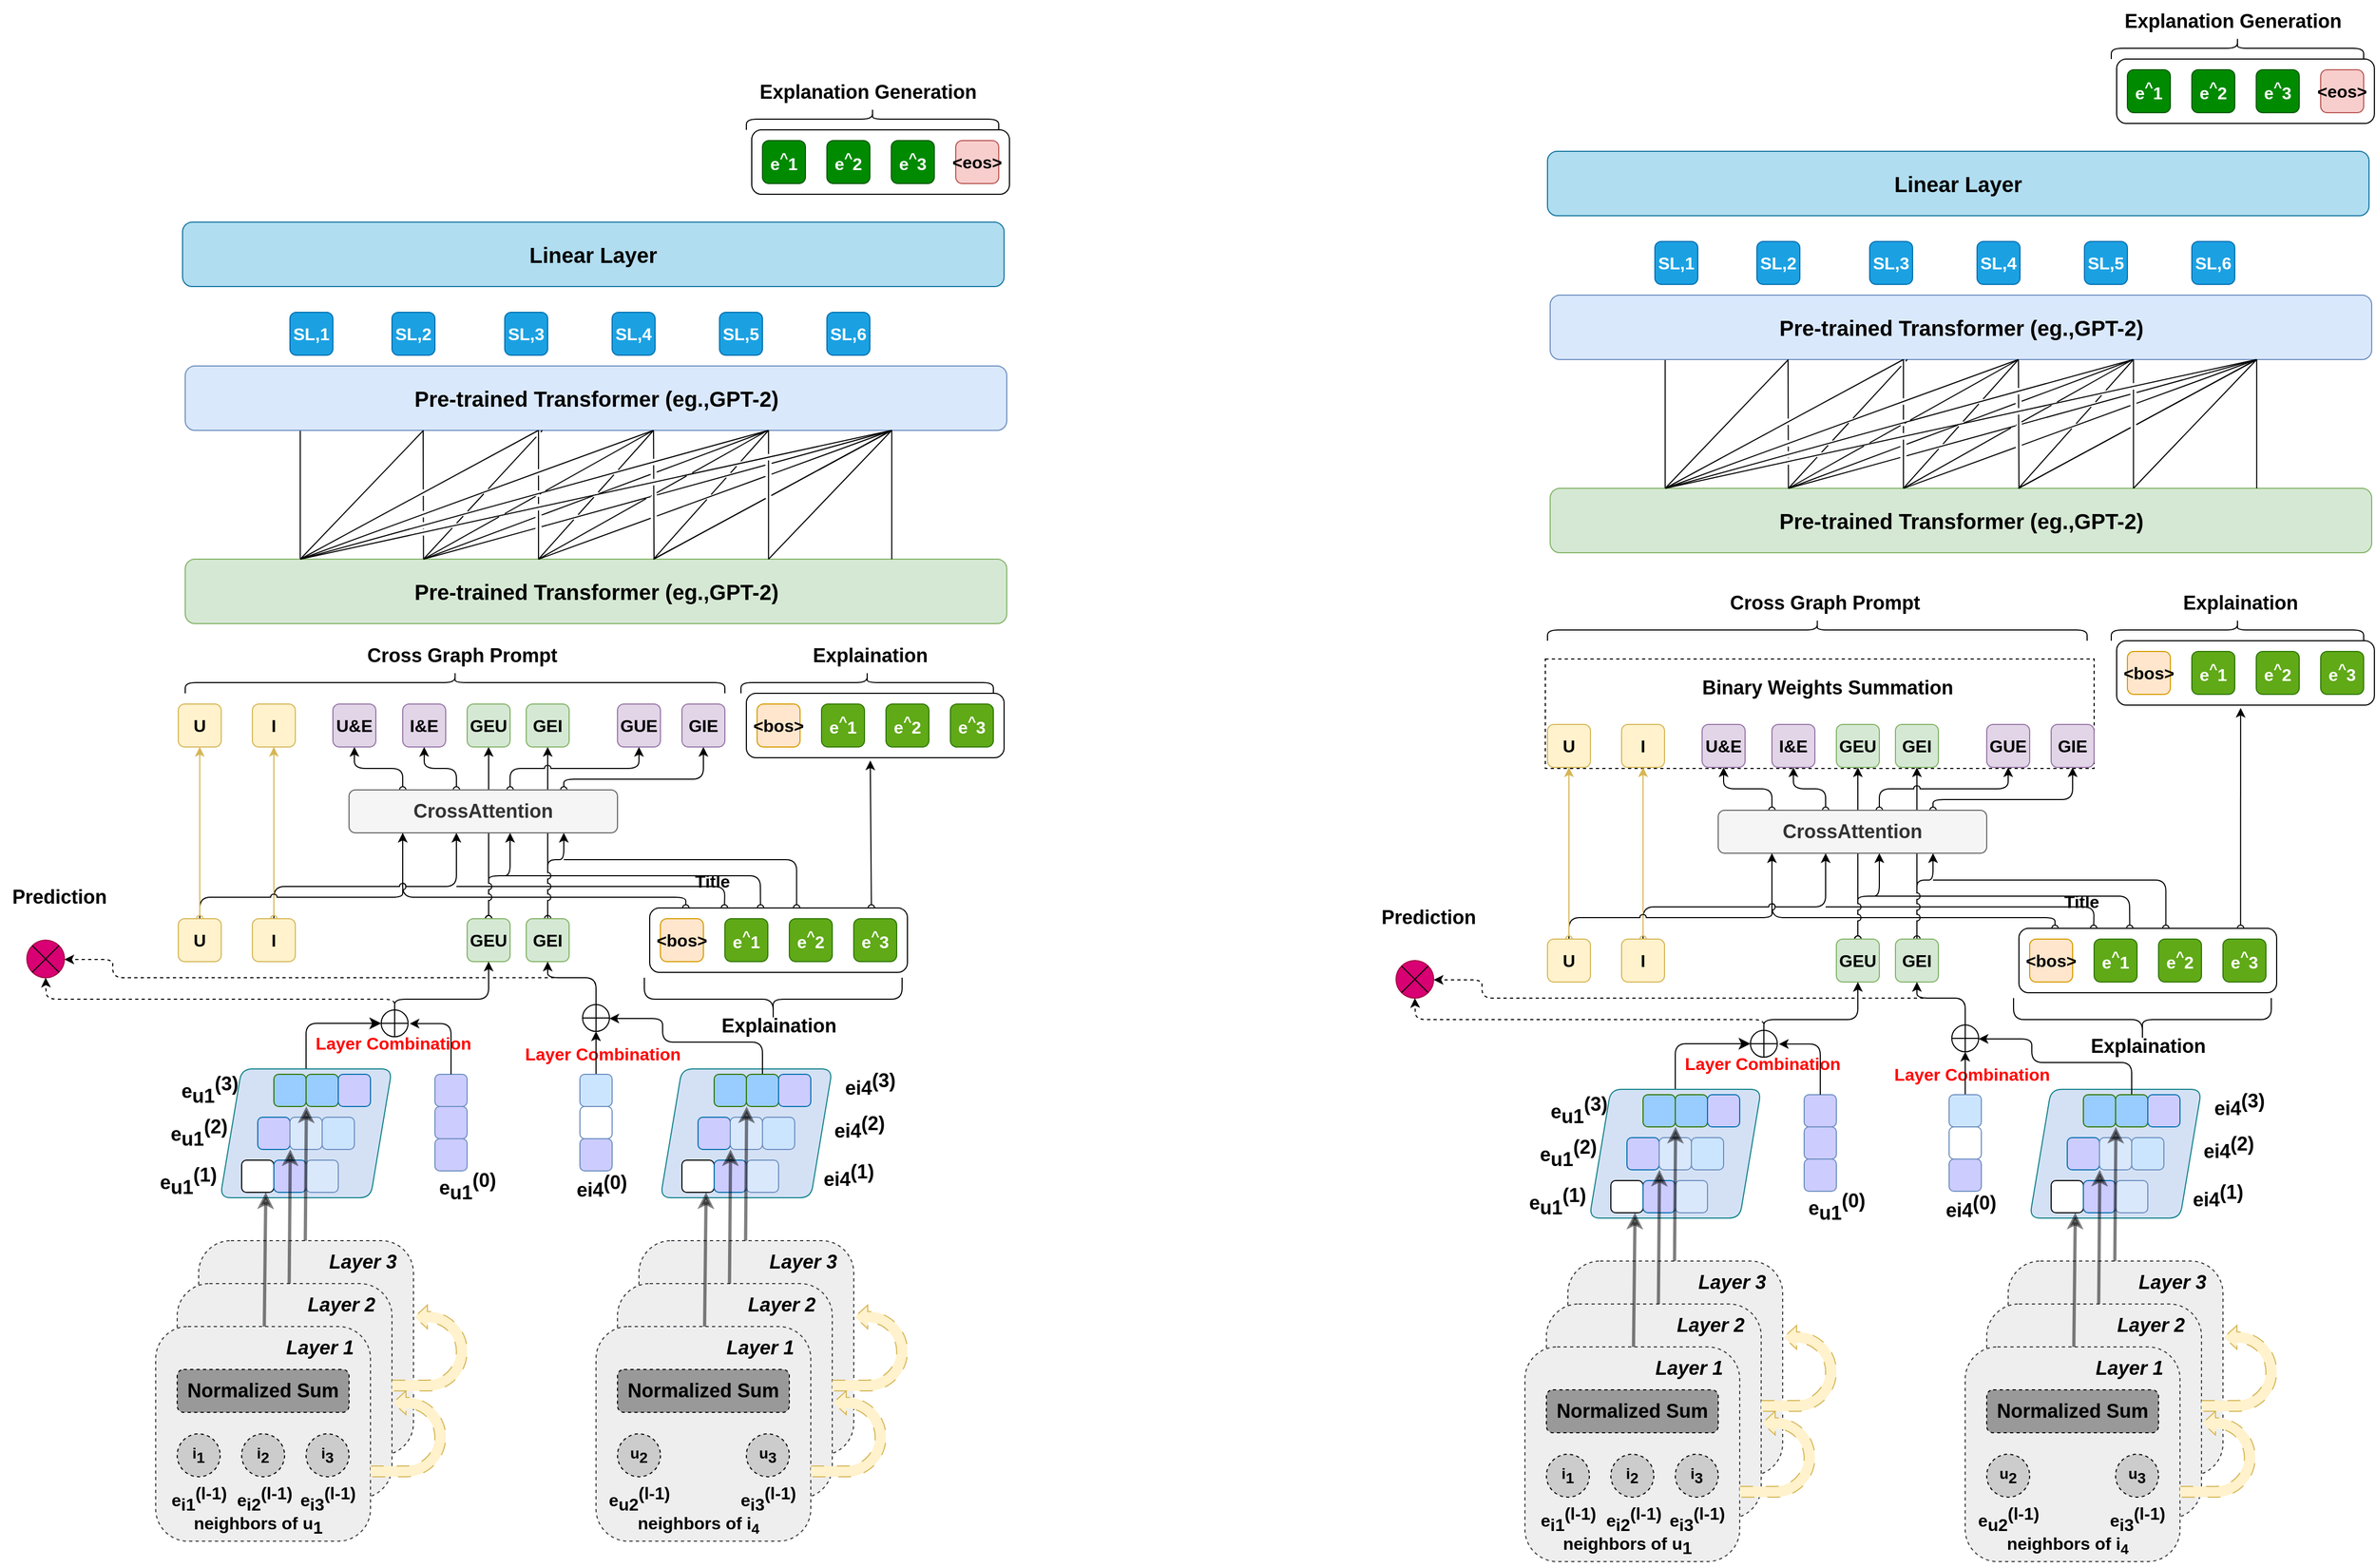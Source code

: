 <mxfile version="21.0.8" type="github" pages="7">
  <diagram name="第 1 页" id="6A69kBXLV3pPt3YaCDEA">
    <mxGraphModel dx="3640" dy="2522" grid="0" gridSize="10" guides="1" tooltips="1" connect="1" arrows="1" fold="1" page="0" pageScale="1" pageWidth="827" pageHeight="1169" math="0" shadow="0">
      <root>
        <mxCell id="0" />
        <mxCell id="1" parent="0" />
        <mxCell id="JCrEwVrz2_L8INSGWyNg-180" value="" style="rounded=0;whiteSpace=wrap;html=1;dashed=1;fontSize=16;" parent="1" vertex="1">
          <mxGeometry x="364" y="-237" width="511" height="102" as="geometry" />
        </mxCell>
        <mxCell id="EzklrKMXd0RsQDfPtfxi-58" style="edgeStyle=elbowEdgeStyle;rounded=1;orthogonalLoop=1;jettySize=auto;elbow=vertical;html=1;exitX=0.14;exitY=0;exitDx=0;exitDy=0;exitPerimeter=0;fontSize=12;fontColor=#000000;startArrow=oval;startFill=0;endArrow=none;endFill=0;entryX=0.2;entryY=1;entryDx=0;entryDy=0;entryPerimeter=0;fontStyle=1;" parent="1" source="EzklrKMXd0RsQDfPtfxi-17" target="EzklrKMXd0RsQDfPtfxi-36" edge="1">
          <mxGeometry relative="1" as="geometry">
            <mxPoint x="-720" y="-35" as="targetPoint" />
            <Array as="points">
              <mxPoint x="-640" y="-15" />
              <mxPoint x="-840" y="-25" />
              <mxPoint x="-740" y="-25" />
            </Array>
          </mxGeometry>
        </mxCell>
        <mxCell id="EzklrKMXd0RsQDfPtfxi-59" style="edgeStyle=elbowEdgeStyle;rounded=1;orthogonalLoop=1;jettySize=auto;html=1;exitX=0.29;exitY=0;exitDx=0;exitDy=0;exitPerimeter=0;fontSize=12;fontColor=#000000;startArrow=oval;startFill=0;endArrow=none;endFill=0;jumpStyle=none;fontStyle=1;" parent="1" source="EzklrKMXd0RsQDfPtfxi-17" edge="1">
          <mxGeometry relative="1" as="geometry">
            <mxPoint x="-650" y="-25" as="targetPoint" />
            <Array as="points">
              <mxPoint x="-400" y="-25" />
            </Array>
          </mxGeometry>
        </mxCell>
        <mxCell id="EzklrKMXd0RsQDfPtfxi-65" style="edgeStyle=elbowEdgeStyle;rounded=1;jumpStyle=arc;orthogonalLoop=1;jettySize=auto;html=1;exitX=0.43;exitY=0;exitDx=0;exitDy=0;exitPerimeter=0;fontSize=12;fontColor=#000000;startArrow=oval;startFill=0;endArrow=none;endFill=0;fontStyle=1;" parent="1" source="EzklrKMXd0RsQDfPtfxi-17" edge="1">
          <mxGeometry relative="1" as="geometry">
            <mxPoint x="-610" y="-35" as="targetPoint" />
            <Array as="points">
              <mxPoint x="-367" y="-35" />
              <mxPoint x="-370" y="-45" />
            </Array>
          </mxGeometry>
        </mxCell>
        <mxCell id="EzklrKMXd0RsQDfPtfxi-69" style="edgeStyle=orthogonalEdgeStyle;rounded=1;jumpStyle=arc;orthogonalLoop=1;jettySize=auto;html=1;exitX=0.57;exitY=0;exitDx=0;exitDy=0;exitPerimeter=0;fontSize=12;fontColor=#000000;startArrow=oval;startFill=0;endArrow=none;endFill=0;fontStyle=1;" parent="1" source="EzklrKMXd0RsQDfPtfxi-17" edge="1">
          <mxGeometry relative="1" as="geometry">
            <mxPoint x="-550" y="-50" as="targetPoint" />
            <Array as="points">
              <mxPoint x="-333" y="-50" />
            </Array>
          </mxGeometry>
        </mxCell>
        <mxCell id="EzklrKMXd0RsQDfPtfxi-83" style="edgeStyle=orthogonalEdgeStyle;rounded=1;jumpStyle=arc;orthogonalLoop=1;jettySize=auto;html=1;exitX=0.86;exitY=0;exitDx=0;exitDy=0;exitPerimeter=0;fontSize=12;fontColor=#000000;startArrow=oval;startFill=0;endArrow=classic;endFill=1;entryX=0.481;entryY=1.043;entryDx=0;entryDy=0;entryPerimeter=0;fontStyle=1;" parent="1" source="EzklrKMXd0RsQDfPtfxi-17" target="EzklrKMXd0RsQDfPtfxi-103" edge="1">
          <mxGeometry relative="1" as="geometry">
            <mxPoint x="-264.176" y="-135" as="targetPoint" />
          </mxGeometry>
        </mxCell>
        <mxCell id="EzklrKMXd0RsQDfPtfxi-17" value="" style="rounded=1;whiteSpace=wrap;html=1;fontSize=16;points=[[0,0,0,0,0],[0,0.25,0,0,0],[0,0.5,0,0,0],[0,0.75,0,0,0],[0,1,0,0,0],[0.14,0,0,0,0],[0.29,0,0,0,0],[0.43,0,0,0,0],[0.57,0,0,0,0],[0.71,0,0,0,0],[0.86,0,0,0,0],[1,0,0,0,0],[1,0.25,0,0,0],[1,0.5,0,0,0],[1,0.75,0,0,0],[1,1,0,0,0]];fontStyle=1;" parent="1" vertex="1">
          <mxGeometry x="-470" y="-5" width="240" height="60" as="geometry" />
        </mxCell>
        <mxCell id="FZgsj2UH0GxDPsiXMLNM-2" value="" style="whiteSpace=wrap;html=1;aspect=fixed;strokeColor=#36393d;fillColor=#eeeeee;dashed=1;rounded=1;fontStyle=1;" parent="1" vertex="1">
          <mxGeometry x="-890" y="305" width="200" height="200" as="geometry" />
        </mxCell>
        <mxCell id="FZgsj2UH0GxDPsiXMLNM-3" value="" style="whiteSpace=wrap;html=1;aspect=fixed;strokeColor=#36393d;fillColor=#eeeeee;dashed=1;rounded=1;fontStyle=1;" parent="1" vertex="1">
          <mxGeometry x="-910" y="345" width="200" height="200" as="geometry" />
        </mxCell>
        <mxCell id="FZgsj2UH0GxDPsiXMLNM-4" value="" style="whiteSpace=wrap;html=1;aspect=fixed;strokeColor=#36393d;fillColor=#eeeeee;dashed=1;rounded=1;fontStyle=1;" parent="1" vertex="1">
          <mxGeometry x="-930" y="385" width="200" height="200" as="geometry" />
        </mxCell>
        <mxCell id="FZgsj2UH0GxDPsiXMLNM-5" value="Normalized Sum" style="rounded=1;whiteSpace=wrap;html=1;strokeColor=default;fillColor=#999999;dashed=1;fontStyle=1;fontSize=18;" parent="1" vertex="1">
          <mxGeometry x="-910" y="425" width="160" height="40" as="geometry" />
        </mxCell>
        <mxCell id="FZgsj2UH0GxDPsiXMLNM-6" value="e&lt;sub style=&quot;font-size: 16px;&quot;&gt;i2&lt;/sub&gt;&lt;sup style=&quot;font-size: 16px;&quot;&gt;(l-1)&lt;/sup&gt;" style="text;html=1;align=center;verticalAlign=middle;resizable=0;points=[];autosize=1;strokeColor=none;fillColor=none;fontSize=16;fontStyle=1;rounded=1;" parent="1" vertex="1">
          <mxGeometry x="-869" y="525" width="80" height="40" as="geometry" />
        </mxCell>
        <mxCell id="FZgsj2UH0GxDPsiXMLNM-7" value="i&lt;sub style=&quot;font-size: 14px;&quot;&gt;2&lt;/sub&gt;" style="ellipse;whiteSpace=wrap;html=1;aspect=fixed;dashed=1;strokeColor=default;fillColor=#CCCCCC;fontStyle=1;fontSize=14;rounded=1;" parent="1" vertex="1">
          <mxGeometry x="-850" y="485" width="40" height="40" as="geometry" />
        </mxCell>
        <mxCell id="FZgsj2UH0GxDPsiXMLNM-8" value="e&lt;sub style=&quot;font-size: 16px;&quot;&gt;i3&lt;/sub&gt;&lt;sup style=&quot;font-size: 16px;&quot;&gt;(l-1)&lt;/sup&gt;" style="text;html=1;align=center;verticalAlign=middle;resizable=0;points=[];autosize=1;strokeColor=none;fillColor=none;fontSize=16;fontStyle=1;rounded=1;" parent="1" vertex="1">
          <mxGeometry x="-810" y="525" width="80" height="40" as="geometry" />
        </mxCell>
        <mxCell id="FZgsj2UH0GxDPsiXMLNM-9" value="i&lt;sub style=&quot;font-size: 14px;&quot;&gt;3&lt;/sub&gt;" style="ellipse;whiteSpace=wrap;html=1;aspect=fixed;dashed=1;strokeColor=default;fillColor=#CCCCCC;fontStyle=1;fontSize=14;rounded=1;" parent="1" vertex="1">
          <mxGeometry x="-790" y="485" width="40" height="40" as="geometry" />
        </mxCell>
        <mxCell id="FZgsj2UH0GxDPsiXMLNM-10" value="e&lt;sub style=&quot;font-size: 16px;&quot;&gt;i1&lt;/sub&gt;&lt;sup style=&quot;font-size: 16px;&quot;&gt;(l-1)&lt;/sup&gt;" style="text;html=1;align=center;verticalAlign=middle;resizable=0;points=[];autosize=1;strokeColor=none;fillColor=none;fontSize=16;fontStyle=1;rounded=1;" parent="1" vertex="1">
          <mxGeometry x="-930" y="525" width="80" height="40" as="geometry" />
        </mxCell>
        <mxCell id="FZgsj2UH0GxDPsiXMLNM-11" value="i&lt;sub style=&quot;font-size: 14px;&quot;&gt;1&lt;/sub&gt;" style="ellipse;whiteSpace=wrap;html=1;aspect=fixed;dashed=1;strokeColor=default;fillColor=#CCCCCC;fontStyle=1;fontSize=14;rounded=1;" parent="1" vertex="1">
          <mxGeometry x="-910" y="485" width="40" height="40" as="geometry" />
        </mxCell>
        <mxCell id="FZgsj2UH0GxDPsiXMLNM-12" value="neighbors of u&lt;sub style=&quot;font-size: 16px;&quot;&gt;1&lt;/sub&gt;" style="text;html=1;align=center;verticalAlign=middle;resizable=0;points=[];autosize=1;strokeColor=none;fillColor=none;fontSize=16;fontStyle=1;rounded=1;" parent="1" vertex="1">
          <mxGeometry x="-905" y="550" width="140" height="40" as="geometry" />
        </mxCell>
        <mxCell id="FZgsj2UH0GxDPsiXMLNM-13" value="&lt;span style=&quot;font-size: 18px;&quot;&gt;&lt;span style=&quot;font-size: 18px;&quot;&gt;&lt;i style=&quot;font-size: 18px;&quot;&gt;Layer 1&amp;nbsp;&lt;/i&gt;&lt;/span&gt;&lt;/span&gt;" style="text;html=1;align=center;verticalAlign=middle;resizable=0;points=[];autosize=1;strokeColor=none;fillColor=none;strokeWidth=2;fontSize=18;rounded=1;fontStyle=1;" parent="1" vertex="1">
          <mxGeometry x="-820" y="385" width="90" height="40" as="geometry" />
        </mxCell>
        <mxCell id="FZgsj2UH0GxDPsiXMLNM-14" value="&lt;span style=&quot;font-size: 18px;&quot;&gt;&lt;span style=&quot;font-size: 18px;&quot;&gt;&lt;i style=&quot;font-size: 18px;&quot;&gt;Layer 2&amp;nbsp;&lt;/i&gt;&lt;/span&gt;&lt;/span&gt;" style="text;html=1;align=center;verticalAlign=middle;resizable=0;points=[];autosize=1;strokeColor=none;fillColor=none;strokeWidth=2;fontSize=18;rounded=1;fontStyle=1;" parent="1" vertex="1">
          <mxGeometry x="-800" y="345" width="90" height="40" as="geometry" />
        </mxCell>
        <mxCell id="FZgsj2UH0GxDPsiXMLNM-15" value="&lt;span style=&quot;font-size: 18px;&quot;&gt;&lt;span style=&quot;font-size: 18px;&quot;&gt;&lt;i style=&quot;font-size: 18px;&quot;&gt;Layer 3&amp;nbsp;&lt;/i&gt;&lt;/span&gt;&lt;/span&gt;" style="text;html=1;align=center;verticalAlign=middle;resizable=0;points=[];autosize=1;strokeColor=none;fillColor=none;strokeWidth=2;fontSize=18;fontStyle=1;rounded=1;" parent="1" vertex="1">
          <mxGeometry x="-780" y="305" width="90" height="40" as="geometry" />
        </mxCell>
        <mxCell id="FZgsj2UH0GxDPsiXMLNM-109" style="edgeStyle=orthogonalEdgeStyle;rounded=1;orthogonalLoop=1;jettySize=auto;html=1;fontSize=12;startSize=8;endSize=8;entryX=0;entryY=0.5;entryDx=0;entryDy=0;fontStyle=1;" parent="1" source="FZgsj2UH0GxDPsiXMLNM-17" target="FZgsj2UH0GxDPsiXMLNM-79" edge="1">
          <mxGeometry relative="1" as="geometry">
            <mxPoint x="-790" y="70.0" as="targetPoint" />
          </mxGeometry>
        </mxCell>
        <mxCell id="FZgsj2UH0GxDPsiXMLNM-17" value="" style="shape=parallelogram;perimeter=parallelogramPerimeter;whiteSpace=wrap;html=1;fixedSize=1;fillColor=#D4E1F5;strokeColor=#0e8088;rounded=1;fontStyle=1;" parent="1" vertex="1">
          <mxGeometry x="-870" y="145" width="160" height="120" as="geometry" />
        </mxCell>
        <mxCell id="FZgsj2UH0GxDPsiXMLNM-18" value="" style="whiteSpace=wrap;html=1;aspect=fixed;fillColor=#99CCFF;fontColor=#ffffff;strokeColor=#2D7600;rounded=1;fontStyle=1;" parent="1" vertex="1">
          <mxGeometry x="-820" y="150" width="30" height="30" as="geometry" />
        </mxCell>
        <mxCell id="FZgsj2UH0GxDPsiXMLNM-19" value="" style="whiteSpace=wrap;html=1;aspect=fixed;fillColor=#99CCFF;fontColor=#ffffff;strokeColor=#2D7600;rounded=1;fontStyle=1;" parent="1" vertex="1">
          <mxGeometry x="-790" y="150" width="30" height="30" as="geometry" />
        </mxCell>
        <mxCell id="FZgsj2UH0GxDPsiXMLNM-20" value="" style="whiteSpace=wrap;html=1;aspect=fixed;strokeColor=#006EAF;fillColor=#CCCCFF;fontColor=#ffffff;rounded=1;fontStyle=1;" parent="1" vertex="1">
          <mxGeometry x="-760" y="150" width="30" height="30" as="geometry" />
        </mxCell>
        <mxCell id="FZgsj2UH0GxDPsiXMLNM-21" value="" style="whiteSpace=wrap;html=1;aspect=fixed;strokeColor=#006EAF;fillColor=#CCCCFF;fontColor=#ffffff;rounded=1;fontStyle=1;" parent="1" vertex="1">
          <mxGeometry x="-835" y="190" width="30" height="30" as="geometry" />
        </mxCell>
        <mxCell id="FZgsj2UH0GxDPsiXMLNM-22" value="" style="whiteSpace=wrap;html=1;aspect=fixed;strokeColor=#6c8ebf;fillColor=#dae8fc;gradientColor=none;rounded=1;fontStyle=1;" parent="1" vertex="1">
          <mxGeometry x="-805" y="190" width="30" height="30" as="geometry" />
        </mxCell>
        <mxCell id="FZgsj2UH0GxDPsiXMLNM-23" value="" style="whiteSpace=wrap;html=1;aspect=fixed;strokeColor=#6c8ebf;fillColor=#CCE5FF;gradientColor=none;rounded=1;fontStyle=1;" parent="1" vertex="1">
          <mxGeometry x="-775" y="190" width="30" height="30" as="geometry" />
        </mxCell>
        <mxCell id="FZgsj2UH0GxDPsiXMLNM-24" value="" style="whiteSpace=wrap;html=1;aspect=fixed;rounded=1;fontStyle=1;" parent="1" vertex="1">
          <mxGeometry x="-850" y="230" width="30" height="30" as="geometry" />
        </mxCell>
        <mxCell id="FZgsj2UH0GxDPsiXMLNM-25" value="" style="whiteSpace=wrap;html=1;aspect=fixed;fillColor=#CCCCFF;fontColor=#ffffff;strokeColor=#006EAF;rounded=1;fontStyle=1;" parent="1" vertex="1">
          <mxGeometry x="-820" y="230" width="30" height="30" as="geometry" />
        </mxCell>
        <mxCell id="FZgsj2UH0GxDPsiXMLNM-26" value="" style="whiteSpace=wrap;html=1;aspect=fixed;strokeColor=#6c8ebf;fillColor=#dae8fc;gradientColor=none;rounded=1;fontStyle=1;" parent="1" vertex="1">
          <mxGeometry x="-790" y="230" width="30" height="30" as="geometry" />
        </mxCell>
        <mxCell id="FZgsj2UH0GxDPsiXMLNM-27" value="e&lt;sub style=&quot;font-size: 18px;&quot;&gt;u1&lt;/sub&gt;&lt;sup style=&quot;font-size: 18px;&quot;&gt;(3)&lt;/sup&gt;" style="text;html=1;align=center;verticalAlign=middle;resizable=0;points=[];autosize=1;strokeColor=none;fillColor=none;fontStyle=1;fontSize=18;rounded=1;" parent="1" vertex="1">
          <mxGeometry x="-920" y="140" width="80" height="50" as="geometry" />
        </mxCell>
        <mxCell id="FZgsj2UH0GxDPsiXMLNM-28" value="e&lt;sub style=&quot;font-size: 18px;&quot;&gt;u1&lt;/sub&gt;&lt;sup style=&quot;font-size: 18px;&quot;&gt;(2)&lt;/sup&gt;" style="text;html=1;align=center;verticalAlign=middle;resizable=0;points=[];autosize=1;strokeColor=none;fillColor=none;fontStyle=1;fontSize=18;rounded=1;" parent="1" vertex="1">
          <mxGeometry x="-930" y="180" width="80" height="50" as="geometry" />
        </mxCell>
        <mxCell id="FZgsj2UH0GxDPsiXMLNM-29" value="e&lt;sub style=&quot;font-size: 18px;&quot;&gt;u1&lt;/sub&gt;&lt;sup style=&quot;font-size: 18px;&quot;&gt;(1)&lt;/sup&gt;" style="text;html=1;align=center;verticalAlign=middle;resizable=0;points=[];autosize=1;strokeColor=none;fillColor=none;fontStyle=1;fontSize=18;rounded=1;" parent="1" vertex="1">
          <mxGeometry x="-940" y="225" width="80" height="50" as="geometry" />
        </mxCell>
        <mxCell id="FZgsj2UH0GxDPsiXMLNM-30" value="" style="endArrow=classic;html=1;rounded=1;entryX=0.75;entryY=1;entryDx=0;entryDy=0;strokeWidth=3;opacity=50;fontStyle=1;" parent="1" edge="1">
          <mxGeometry width="50" height="50" relative="1" as="geometry">
            <mxPoint x="-805.71" y="345" as="sourcePoint" />
            <mxPoint x="-804.71" y="220" as="targetPoint" />
          </mxGeometry>
        </mxCell>
        <mxCell id="FZgsj2UH0GxDPsiXMLNM-31" value="e&lt;sub style=&quot;font-size: 18px;&quot;&gt;u1&lt;/sub&gt;&lt;sup style=&quot;font-size: 18px;&quot;&gt;(0)&lt;/sup&gt;" style="text;html=1;align=center;verticalAlign=middle;resizable=0;points=[];autosize=1;strokeColor=none;fillColor=none;fontStyle=1;fontSize=18;rounded=1;" parent="1" vertex="1">
          <mxGeometry x="-680" y="230" width="80" height="50" as="geometry" />
        </mxCell>
        <mxCell id="FZgsj2UH0GxDPsiXMLNM-35" value="" style="endArrow=classic;html=1;rounded=1;entryX=0.75;entryY=1;entryDx=0;entryDy=0;strokeWidth=3;opacity=50;labelBackgroundColor=default;labelBorderColor=none;fontStyle=1;shadow=0;" parent="1" source="FZgsj2UH0GxDPsiXMLNM-4" target="FZgsj2UH0GxDPsiXMLNM-24" edge="1">
          <mxGeometry width="50" height="50" relative="1" as="geometry">
            <mxPoint x="-450" y="295" as="sourcePoint" />
            <mxPoint x="-400" y="245" as="targetPoint" />
          </mxGeometry>
        </mxCell>
        <mxCell id="FZgsj2UH0GxDPsiXMLNM-36" value="" style="endArrow=classic;html=1;rounded=1;entryX=0.75;entryY=1;entryDx=0;entryDy=0;strokeWidth=3;opacity=50;jumpStyle=arc;jumpSize=6;fontStyle=1;" parent="1" edge="1">
          <mxGeometry width="50" height="50" relative="1" as="geometry">
            <mxPoint x="-790.71" y="305" as="sourcePoint" />
            <mxPoint x="-789.71" y="180" as="targetPoint" />
          </mxGeometry>
        </mxCell>
        <mxCell id="FZgsj2UH0GxDPsiXMLNM-37" value="" style="html=1;shadow=0;dashed=1;align=center;verticalAlign=middle;shape=mxgraph.arrows2.uTurnArrow;dy=5;arrowHead=22.06;dx2=12;rotation=0;flipH=1;dashPattern=12 12;fillColor=#fff2cc;strokeColor=#d6b656;rounded=1;fontStyle=1;" parent="1" vertex="1">
          <mxGeometry x="-730" y="445" width="70" height="80" as="geometry" />
        </mxCell>
        <mxCell id="FZgsj2UH0GxDPsiXMLNM-38" value="" style="html=1;shadow=0;dashed=1;align=center;verticalAlign=middle;shape=mxgraph.arrows2.uTurnArrow;dy=5;arrowHead=22.06;dx2=12;rotation=0;flipH=1;dashPattern=12 12;fillColor=#fff2cc;strokeColor=#d6b656;rounded=1;fontStyle=1;" parent="1" vertex="1">
          <mxGeometry x="-710" y="365" width="70" height="80" as="geometry" />
        </mxCell>
        <mxCell id="FZgsj2UH0GxDPsiXMLNM-39" value="" style="whiteSpace=wrap;html=1;aspect=fixed;strokeColor=#36393d;fillColor=#eeeeee;dashed=1;rounded=1;fontStyle=1;" parent="1" vertex="1">
          <mxGeometry x="-480" y="305" width="200" height="200" as="geometry" />
        </mxCell>
        <mxCell id="FZgsj2UH0GxDPsiXMLNM-40" value="" style="whiteSpace=wrap;html=1;aspect=fixed;strokeColor=#36393d;fillColor=#eeeeee;dashed=1;rounded=1;fontStyle=1;" parent="1" vertex="1">
          <mxGeometry x="-500" y="345" width="200" height="200" as="geometry" />
        </mxCell>
        <mxCell id="FZgsj2UH0GxDPsiXMLNM-41" value="" style="whiteSpace=wrap;html=1;aspect=fixed;strokeColor=#36393d;fillColor=#eeeeee;dashed=1;rounded=1;fontStyle=1;" parent="1" vertex="1">
          <mxGeometry x="-520" y="385" width="200" height="200" as="geometry" />
        </mxCell>
        <mxCell id="FZgsj2UH0GxDPsiXMLNM-42" value="Normalized Sum" style="rounded=1;whiteSpace=wrap;html=1;strokeColor=default;fillColor=#999999;dashed=1;fontStyle=1;fontSize=18;" parent="1" vertex="1">
          <mxGeometry x="-500" y="425" width="160" height="40" as="geometry" />
        </mxCell>
        <mxCell id="FZgsj2UH0GxDPsiXMLNM-43" value="e&lt;sub style=&quot;font-size: 16px;&quot;&gt;i3&lt;/sub&gt;&lt;sup style=&quot;font-size: 16px;&quot;&gt;(l-1)&lt;/sup&gt;" style="text;html=1;align=center;verticalAlign=middle;resizable=0;points=[];autosize=1;strokeColor=none;fillColor=none;fontSize=16;fontStyle=1;rounded=1;" parent="1" vertex="1">
          <mxGeometry x="-400" y="525" width="80" height="40" as="geometry" />
        </mxCell>
        <mxCell id="FZgsj2UH0GxDPsiXMLNM-44" value="u&lt;sub style=&quot;font-size: 14px;&quot;&gt;&lt;font style=&quot;font-size: 14px;&quot;&gt;3&lt;/font&gt;&lt;/sub&gt;" style="ellipse;whiteSpace=wrap;html=1;aspect=fixed;dashed=1;strokeColor=default;fillColor=#CCCCCC;fontSize=14;fontStyle=1;rounded=1;" parent="1" vertex="1">
          <mxGeometry x="-380" y="485" width="40" height="40" as="geometry" />
        </mxCell>
        <mxCell id="FZgsj2UH0GxDPsiXMLNM-45" value="e&lt;sub style=&quot;font-size: 16px;&quot;&gt;u2&lt;/sub&gt;&lt;sup style=&quot;font-size: 16px;&quot;&gt;(l-1)&lt;/sup&gt;" style="text;html=1;align=center;verticalAlign=middle;resizable=0;points=[];autosize=1;strokeColor=none;fillColor=none;fontSize=16;fontStyle=1;rounded=1;" parent="1" vertex="1">
          <mxGeometry x="-520" y="525" width="80" height="40" as="geometry" />
        </mxCell>
        <mxCell id="FZgsj2UH0GxDPsiXMLNM-46" value="u&lt;sub style=&quot;font-size: 14px;&quot;&gt;2&lt;/sub&gt;" style="ellipse;whiteSpace=wrap;html=1;aspect=fixed;dashed=1;strokeColor=default;fillColor=#CCCCCC;fontSize=14;fontStyle=1;rounded=1;" parent="1" vertex="1">
          <mxGeometry x="-500" y="485" width="40" height="40" as="geometry" />
        </mxCell>
        <mxCell id="FZgsj2UH0GxDPsiXMLNM-47" value="neighbors of i&lt;span style=&quot;font-size: 16px;&quot;&gt;&lt;sub&gt;4&lt;/sub&gt;&lt;/span&gt;" style="text;html=1;align=center;verticalAlign=middle;resizable=0;points=[];autosize=1;strokeColor=none;fillColor=none;fontSize=16;fontStyle=1;rounded=1;" parent="1" vertex="1">
          <mxGeometry x="-495" y="550" width="140" height="40" as="geometry" />
        </mxCell>
        <mxCell id="FZgsj2UH0GxDPsiXMLNM-48" value="&lt;span style=&quot;font-size: 18px;&quot;&gt;&lt;span style=&quot;font-size: 18px;&quot;&gt;&lt;i style=&quot;font-size: 18px;&quot;&gt;Layer 1&amp;nbsp;&lt;/i&gt;&lt;/span&gt;&lt;/span&gt;" style="text;html=1;align=center;verticalAlign=middle;resizable=0;points=[];autosize=1;strokeColor=none;fillColor=none;strokeWidth=2;fontSize=18;rounded=1;fontStyle=1;" parent="1" vertex="1">
          <mxGeometry x="-410" y="385" width="90" height="40" as="geometry" />
        </mxCell>
        <mxCell id="FZgsj2UH0GxDPsiXMLNM-49" value="&lt;span style=&quot;font-size: 18px;&quot;&gt;&lt;span style=&quot;font-size: 18px;&quot;&gt;&lt;i style=&quot;font-size: 18px;&quot;&gt;Layer 2&amp;nbsp;&lt;/i&gt;&lt;/span&gt;&lt;/span&gt;" style="text;html=1;align=center;verticalAlign=middle;resizable=0;points=[];autosize=1;strokeColor=none;fillColor=none;strokeWidth=2;fontSize=18;rounded=1;fontStyle=1;" parent="1" vertex="1">
          <mxGeometry x="-390" y="345" width="90" height="40" as="geometry" />
        </mxCell>
        <mxCell id="FZgsj2UH0GxDPsiXMLNM-50" value="&lt;span style=&quot;font-size: 18px;&quot;&gt;&lt;span style=&quot;font-size: 18px;&quot;&gt;&lt;i style=&quot;font-size: 18px;&quot;&gt;Layer 3&amp;nbsp;&lt;/i&gt;&lt;/span&gt;&lt;/span&gt;" style="text;html=1;align=center;verticalAlign=middle;resizable=0;points=[];autosize=1;strokeColor=none;fillColor=none;strokeWidth=2;fontSize=18;fontStyle=1;rounded=1;" parent="1" vertex="1">
          <mxGeometry x="-370" y="305" width="90" height="40" as="geometry" />
        </mxCell>
        <mxCell id="FZgsj2UH0GxDPsiXMLNM-52" value="" style="shape=parallelogram;perimeter=parallelogramPerimeter;whiteSpace=wrap;html=1;fixedSize=1;fillColor=#D4E1F5;strokeColor=#0e8088;rounded=1;fontStyle=1;" parent="1" vertex="1">
          <mxGeometry x="-460" y="145" width="160" height="120" as="geometry" />
        </mxCell>
        <mxCell id="FZgsj2UH0GxDPsiXMLNM-53" value="" style="whiteSpace=wrap;html=1;aspect=fixed;fillColor=#99CCFF;fontColor=#ffffff;strokeColor=#2D7600;rounded=1;fontStyle=1;" parent="1" vertex="1">
          <mxGeometry x="-410" y="150" width="30" height="30" as="geometry" />
        </mxCell>
        <mxCell id="EzklrKMXd0RsQDfPtfxi-120" style="edgeStyle=orthogonalEdgeStyle;rounded=1;jumpStyle=gap;orthogonalLoop=1;jettySize=auto;html=1;entryX=1;entryY=0.5;entryDx=0;entryDy=0;fontSize=12;fontColor=#000000;startArrow=none;startFill=0;endArrow=classic;endFill=1;fontStyle=1;" parent="1" source="FZgsj2UH0GxDPsiXMLNM-54" target="EzklrKMXd0RsQDfPtfxi-117" edge="1">
          <mxGeometry relative="1" as="geometry">
            <Array as="points">
              <mxPoint x="-365" y="120" />
              <mxPoint x="-458" y="120" />
              <mxPoint x="-458" y="98" />
              <mxPoint x="-508" y="98" />
            </Array>
          </mxGeometry>
        </mxCell>
        <mxCell id="FZgsj2UH0GxDPsiXMLNM-54" value="" style="whiteSpace=wrap;html=1;aspect=fixed;fillColor=#99CCFF;fontColor=#ffffff;strokeColor=#2D7600;rounded=1;fontStyle=1;" parent="1" vertex="1">
          <mxGeometry x="-380" y="150" width="30" height="30" as="geometry" />
        </mxCell>
        <mxCell id="FZgsj2UH0GxDPsiXMLNM-55" value="" style="whiteSpace=wrap;html=1;aspect=fixed;strokeColor=#006EAF;fillColor=#CCCCFF;fontColor=#ffffff;rounded=1;fontStyle=1;" parent="1" vertex="1">
          <mxGeometry x="-350" y="150" width="30" height="30" as="geometry" />
        </mxCell>
        <mxCell id="FZgsj2UH0GxDPsiXMLNM-56" value="" style="whiteSpace=wrap;html=1;aspect=fixed;strokeColor=#006EAF;fillColor=#CCCCFF;fontColor=#ffffff;rounded=1;fontStyle=1;" parent="1" vertex="1">
          <mxGeometry x="-425" y="190" width="30" height="30" as="geometry" />
        </mxCell>
        <mxCell id="FZgsj2UH0GxDPsiXMLNM-57" value="" style="whiteSpace=wrap;html=1;aspect=fixed;strokeColor=#6c8ebf;fillColor=#dae8fc;gradientColor=none;rounded=1;fontStyle=1;" parent="1" vertex="1">
          <mxGeometry x="-395" y="190" width="30" height="30" as="geometry" />
        </mxCell>
        <mxCell id="FZgsj2UH0GxDPsiXMLNM-58" value="" style="whiteSpace=wrap;html=1;aspect=fixed;strokeColor=#6c8ebf;fillColor=#CCE5FF;gradientColor=none;rounded=1;fontStyle=1;" parent="1" vertex="1">
          <mxGeometry x="-365" y="190" width="30" height="30" as="geometry" />
        </mxCell>
        <mxCell id="FZgsj2UH0GxDPsiXMLNM-59" value="" style="whiteSpace=wrap;html=1;aspect=fixed;rounded=1;fontStyle=1;" parent="1" vertex="1">
          <mxGeometry x="-440" y="230" width="30" height="30" as="geometry" />
        </mxCell>
        <mxCell id="FZgsj2UH0GxDPsiXMLNM-60" value="" style="whiteSpace=wrap;html=1;aspect=fixed;fillColor=#CCCCFF;fontColor=#ffffff;strokeColor=#006EAF;rounded=1;fontStyle=1;" parent="1" vertex="1">
          <mxGeometry x="-410" y="230" width="30" height="30" as="geometry" />
        </mxCell>
        <mxCell id="FZgsj2UH0GxDPsiXMLNM-61" value="" style="whiteSpace=wrap;html=1;aspect=fixed;strokeColor=#6c8ebf;fillColor=#dae8fc;gradientColor=none;rounded=1;fontStyle=1;" parent="1" vertex="1">
          <mxGeometry x="-380" y="230" width="30" height="30" as="geometry" />
        </mxCell>
        <mxCell id="FZgsj2UH0GxDPsiXMLNM-62" value="ei4&lt;sup style=&quot;font-size: 18px;&quot;&gt;(3)&lt;/sup&gt;" style="text;html=1;align=center;verticalAlign=middle;resizable=0;points=[];autosize=1;strokeColor=none;fillColor=none;fontStyle=1;fontSize=18;rounded=1;" parent="1" vertex="1">
          <mxGeometry x="-300" y="140" width="70" height="40" as="geometry" />
        </mxCell>
        <mxCell id="FZgsj2UH0GxDPsiXMLNM-63" value="ei4&lt;sup style=&quot;font-size: 18px;&quot;&gt;(2)&lt;/sup&gt;" style="text;html=1;align=center;verticalAlign=middle;resizable=0;points=[];autosize=1;strokeColor=none;fillColor=none;fontStyle=1;fontSize=18;rounded=1;" parent="1" vertex="1">
          <mxGeometry x="-310" y="180" width="70" height="40" as="geometry" />
        </mxCell>
        <mxCell id="FZgsj2UH0GxDPsiXMLNM-64" value="ei4&lt;sup style=&quot;font-size: 18px;&quot;&gt;(1)&lt;/sup&gt;" style="text;html=1;align=center;verticalAlign=middle;resizable=0;points=[];autosize=1;strokeColor=none;fillColor=none;fontStyle=1;fontSize=18;rounded=1;" parent="1" vertex="1">
          <mxGeometry x="-320" y="225" width="70" height="40" as="geometry" />
        </mxCell>
        <mxCell id="FZgsj2UH0GxDPsiXMLNM-65" value="" style="endArrow=classic;html=1;rounded=1;entryX=0.75;entryY=1;entryDx=0;entryDy=0;strokeWidth=3;opacity=50;fontStyle=1;" parent="1" edge="1">
          <mxGeometry width="50" height="50" relative="1" as="geometry">
            <mxPoint x="-395.71" y="345" as="sourcePoint" />
            <mxPoint x="-394.71" y="220" as="targetPoint" />
          </mxGeometry>
        </mxCell>
        <mxCell id="FZgsj2UH0GxDPsiXMLNM-66" value="ei4&lt;sup style=&quot;font-size: 18px;&quot;&gt;(0)&lt;/sup&gt;" style="text;html=1;align=center;verticalAlign=middle;resizable=0;points=[];autosize=1;strokeColor=none;fillColor=none;fontStyle=1;fontSize=18;rounded=1;" parent="1" vertex="1">
          <mxGeometry x="-550" y="235" width="70" height="40" as="geometry" />
        </mxCell>
        <mxCell id="FZgsj2UH0GxDPsiXMLNM-70" value="" style="endArrow=classic;html=1;rounded=1;entryX=0.75;entryY=1;entryDx=0;entryDy=0;strokeWidth=3;opacity=50;labelBackgroundColor=default;labelBorderColor=none;fontStyle=1;shadow=0;" parent="1" source="FZgsj2UH0GxDPsiXMLNM-41" target="FZgsj2UH0GxDPsiXMLNM-59" edge="1">
          <mxGeometry width="50" height="50" relative="1" as="geometry">
            <mxPoint x="-40" y="295" as="sourcePoint" />
            <mxPoint x="10" y="245" as="targetPoint" />
          </mxGeometry>
        </mxCell>
        <mxCell id="FZgsj2UH0GxDPsiXMLNM-71" value="" style="endArrow=classic;html=1;rounded=1;entryX=0.75;entryY=1;entryDx=0;entryDy=0;strokeWidth=3;opacity=50;jumpStyle=arc;jumpSize=6;fontStyle=1;" parent="1" edge="1">
          <mxGeometry width="50" height="50" relative="1" as="geometry">
            <mxPoint x="-380.71" y="305" as="sourcePoint" />
            <mxPoint x="-379.71" y="180" as="targetPoint" />
          </mxGeometry>
        </mxCell>
        <mxCell id="FZgsj2UH0GxDPsiXMLNM-72" value="" style="html=1;shadow=0;dashed=1;align=center;verticalAlign=middle;shape=mxgraph.arrows2.uTurnArrow;dy=5;arrowHead=22.06;dx2=12;rotation=0;flipH=1;dashPattern=12 12;fillColor=#fff2cc;strokeColor=#d6b656;rounded=1;fontStyle=1;" parent="1" vertex="1">
          <mxGeometry x="-320" y="445" width="70" height="80" as="geometry" />
        </mxCell>
        <mxCell id="FZgsj2UH0GxDPsiXMLNM-73" value="" style="html=1;shadow=0;dashed=1;align=center;verticalAlign=middle;shape=mxgraph.arrows2.uTurnArrow;dy=5;arrowHead=22.06;dx2=12;rotation=0;flipH=1;dashPattern=12 12;fillColor=#fff2cc;strokeColor=#d6b656;rounded=1;fontStyle=1;" parent="1" vertex="1">
          <mxGeometry x="-300" y="365" width="70" height="80" as="geometry" />
        </mxCell>
        <mxCell id="FZgsj2UH0GxDPsiXMLNM-88" value="Layer Combination" style="text;html=1;align=center;verticalAlign=middle;resizable=0;points=[];autosize=1;fontSize=16;strokeColor=none;fontColor=#FF0000;rounded=1;fontStyle=1;" parent="1" vertex="1">
          <mxGeometry x="-596" y="115" width="163" height="31" as="geometry" />
        </mxCell>
        <mxCell id="FZgsj2UH0GxDPsiXMLNM-101" value="" style="group;rounded=1;fontStyle=1;" parent="1" vertex="1" connectable="0">
          <mxGeometry x="-670" y="150" width="30" height="90" as="geometry" />
        </mxCell>
        <mxCell id="FZgsj2UH0GxDPsiXMLNM-97" value="" style="whiteSpace=wrap;html=1;aspect=fixed;fillColor=#CCCCFF;strokeColor=#6c8ebf;gradientColor=none;direction=south;rotation=90;flipV=1;flipH=1;container=0;rounded=1;fontStyle=1;" parent="FZgsj2UH0GxDPsiXMLNM-101" vertex="1">
          <mxGeometry width="30" height="30" as="geometry" />
        </mxCell>
        <mxCell id="FZgsj2UH0GxDPsiXMLNM-98" value="" style="whiteSpace=wrap;html=1;aspect=fixed;strokeColor=#6c8ebf;fillColor=#CCCCFF;gradientColor=none;direction=south;rotation=90;flipV=1;flipH=1;container=0;rounded=1;fontStyle=1;" parent="FZgsj2UH0GxDPsiXMLNM-101" vertex="1">
          <mxGeometry y="30" width="30" height="30" as="geometry" />
        </mxCell>
        <mxCell id="FZgsj2UH0GxDPsiXMLNM-99" value="" style="whiteSpace=wrap;html=1;aspect=fixed;fillColor=#CCCCFF;strokeColor=#6c8ebf;gradientColor=none;direction=south;rotation=90;flipV=1;flipH=1;container=0;rounded=1;fontStyle=1;" parent="FZgsj2UH0GxDPsiXMLNM-101" vertex="1">
          <mxGeometry y="60" width="30" height="30" as="geometry" />
        </mxCell>
        <mxCell id="FZgsj2UH0GxDPsiXMLNM-102" value="" style="group;rounded=1;fontStyle=1;" parent="1" vertex="1" connectable="0">
          <mxGeometry x="-720" y="90" width="25" height="30" as="geometry" />
        </mxCell>
        <mxCell id="FZgsj2UH0GxDPsiXMLNM-79" value="" style="ellipse;whiteSpace=wrap;html=1;aspect=fixed;rounded=1;fontStyle=1;" parent="FZgsj2UH0GxDPsiXMLNM-102" vertex="1">
          <mxGeometry width="25" height="25" as="geometry" />
        </mxCell>
        <mxCell id="FZgsj2UH0GxDPsiXMLNM-80" value="" style="endArrow=none;html=1;rounded=1;exitX=0.5;exitY=1;exitDx=0;exitDy=0;entryX=0.5;entryY=0;entryDx=0;entryDy=0;fontStyle=1;" parent="FZgsj2UH0GxDPsiXMLNM-102" source="FZgsj2UH0GxDPsiXMLNM-79" target="FZgsj2UH0GxDPsiXMLNM-79" edge="1">
          <mxGeometry width="50" height="50" relative="1" as="geometry">
            <mxPoint x="12.5" y="45" as="sourcePoint" />
            <mxPoint x="43.75" y="7.5" as="targetPoint" />
          </mxGeometry>
        </mxCell>
        <mxCell id="FZgsj2UH0GxDPsiXMLNM-81" value="" style="endArrow=none;html=1;rounded=1;exitX=0;exitY=0.5;exitDx=0;exitDy=0;entryX=1;entryY=0.5;entryDx=0;entryDy=0;fontStyle=1;" parent="FZgsj2UH0GxDPsiXMLNM-102" source="FZgsj2UH0GxDPsiXMLNM-79" target="FZgsj2UH0GxDPsiXMLNM-79" edge="1">
          <mxGeometry width="50" height="50" relative="1" as="geometry">
            <mxPoint x="12.5" y="45" as="sourcePoint" />
            <mxPoint x="43.75" y="7.5" as="targetPoint" />
          </mxGeometry>
        </mxCell>
        <mxCell id="FZgsj2UH0GxDPsiXMLNM-111" value="Layer Combination" style="text;html=1;align=center;verticalAlign=middle;resizable=0;points=[];autosize=1;fontSize=16;strokeColor=none;fontColor=#FF0000;rounded=1;fontStyle=1;" parent="1" vertex="1">
          <mxGeometry x="-791" y="105" width="163" height="31" as="geometry" />
        </mxCell>
        <mxCell id="EzklrKMXd0RsQDfPtfxi-121" style="edgeStyle=orthogonalEdgeStyle;rounded=1;jumpStyle=gap;orthogonalLoop=1;jettySize=auto;html=1;entryX=0.5;entryY=1;entryDx=0;entryDy=0;fontSize=12;fontColor=#000000;startArrow=none;startFill=0;endArrow=classic;endFill=1;fontStyle=1;" parent="1" source="FZgsj2UH0GxDPsiXMLNM-117" target="EzklrKMXd0RsQDfPtfxi-117" edge="1">
          <mxGeometry relative="1" as="geometry" />
        </mxCell>
        <mxCell id="FZgsj2UH0GxDPsiXMLNM-117" value="" style="whiteSpace=wrap;html=1;aspect=fixed;fillColor=#CCE5FF;strokeColor=#6c8ebf;gradientColor=none;movable=1;resizable=1;rotatable=1;deletable=1;editable=1;locked=0;connectable=1;rounded=1;fontStyle=1;" parent="1" vertex="1">
          <mxGeometry x="-535" y="150" width="30" height="30" as="geometry" />
        </mxCell>
        <mxCell id="FZgsj2UH0GxDPsiXMLNM-118" value="" style="whiteSpace=wrap;html=1;aspect=fixed;strokeColor=#6c8ebf;fillColor=#FFFFFF;gradientColor=none;movable=1;resizable=1;rotatable=1;deletable=1;editable=1;locked=0;connectable=1;rounded=1;fontStyle=1;" parent="1" vertex="1">
          <mxGeometry x="-535" y="180" width="30" height="30" as="geometry" />
        </mxCell>
        <mxCell id="FZgsj2UH0GxDPsiXMLNM-119" value="" style="whiteSpace=wrap;html=1;aspect=fixed;strokeColor=#6c8ebf;fillColor=#CCCCFF;gradientColor=none;movable=1;resizable=1;rotatable=1;deletable=1;editable=1;locked=0;connectable=1;rounded=1;fontStyle=1;" parent="1" vertex="1">
          <mxGeometry x="-535" y="210" width="30" height="30" as="geometry" />
        </mxCell>
        <mxCell id="EzklrKMXd0RsQDfPtfxi-62" style="edgeStyle=elbowEdgeStyle;rounded=1;orthogonalLoop=1;jettySize=auto;elbow=vertical;html=1;entryX=0.4;entryY=1;entryDx=0;entryDy=0;entryPerimeter=0;fontSize=12;fontColor=#000000;startArrow=none;startFill=0;endArrow=classic;endFill=1;jumpStyle=arc;exitX=0.5;exitY=0;exitDx=0;exitDy=0;fontStyle=1;" parent="1" source="FZgsj2UH0GxDPsiXMLNM-128" target="EzklrKMXd0RsQDfPtfxi-36" edge="1">
          <mxGeometry relative="1" as="geometry">
            <mxPoint x="-710" y="5" as="sourcePoint" />
            <Array as="points">
              <mxPoint x="-700" y="-25" />
            </Array>
          </mxGeometry>
        </mxCell>
        <mxCell id="EzklrKMXd0RsQDfPtfxi-75" style="edgeStyle=orthogonalEdgeStyle;rounded=1;jumpStyle=arc;orthogonalLoop=1;jettySize=auto;html=1;fontSize=12;fontColor=#000000;startArrow=oval;startFill=0;endArrow=classic;endFill=1;fontStyle=1;fillColor=#fff2cc;strokeColor=#d6b656;" parent="1" source="FZgsj2UH0GxDPsiXMLNM-128" edge="1">
          <mxGeometry relative="1" as="geometry">
            <mxPoint x="-820" y="-155" as="targetPoint" />
          </mxGeometry>
        </mxCell>
        <mxCell id="FZgsj2UH0GxDPsiXMLNM-128" value="I" style="whiteSpace=wrap;html=1;aspect=fixed;rounded=1;fontSize=16;fontStyle=1;fillColor=#fff2cc;strokeColor=#d6b656;" parent="1" vertex="1">
          <mxGeometry x="-840" y="5" width="40" height="40" as="geometry" />
        </mxCell>
        <mxCell id="EzklrKMXd0RsQDfPtfxi-72" style="edgeStyle=orthogonalEdgeStyle;rounded=1;jumpStyle=arc;orthogonalLoop=1;jettySize=auto;html=1;entryX=0.6;entryY=1;entryDx=0;entryDy=0;entryPerimeter=0;fontSize=12;fontColor=#000000;startArrow=oval;startFill=0;endArrow=classic;endFill=1;fontStyle=1;" parent="1" source="EzklrKMXd0RsQDfPtfxi-2" target="EzklrKMXd0RsQDfPtfxi-36" edge="1">
          <mxGeometry relative="1" as="geometry" />
        </mxCell>
        <mxCell id="EzklrKMXd0RsQDfPtfxi-100" style="edgeStyle=orthogonalEdgeStyle;rounded=1;jumpStyle=gap;orthogonalLoop=1;jettySize=auto;html=1;fontSize=12;fontColor=#000000;startArrow=oval;startFill=0;endArrow=classic;endFill=1;fontStyle=1;" parent="1" source="EzklrKMXd0RsQDfPtfxi-2" edge="1">
          <mxGeometry relative="1" as="geometry">
            <mxPoint x="-620" y="-155" as="targetPoint" />
          </mxGeometry>
        </mxCell>
        <mxCell id="EzklrKMXd0RsQDfPtfxi-2" value="GEU" style="whiteSpace=wrap;html=1;aspect=fixed;rounded=1;fontSize=16;fontStyle=1;fillColor=#d5e8d4;strokeColor=#82b366;" parent="1" vertex="1">
          <mxGeometry x="-640" y="5" width="40" height="40" as="geometry" />
        </mxCell>
        <mxCell id="EzklrKMXd0RsQDfPtfxi-55" style="edgeStyle=elbowEdgeStyle;rounded=1;orthogonalLoop=1;jettySize=auto;html=1;entryX=0.2;entryY=1;entryDx=0;entryDy=0;entryPerimeter=0;fontSize=12;fontColor=#000000;elbow=vertical;startArrow=none;startFill=0;endArrow=classic;endFill=1;jumpStyle=arc;fontStyle=1;" parent="1" source="EzklrKMXd0RsQDfPtfxi-3" target="EzklrKMXd0RsQDfPtfxi-36" edge="1">
          <mxGeometry relative="1" as="geometry">
            <Array as="points">
              <mxPoint x="-780" y="-15" />
              <mxPoint x="-860" y="-35" />
              <mxPoint x="-880" y="-45" />
              <mxPoint x="-830" y="-15" />
            </Array>
          </mxGeometry>
        </mxCell>
        <mxCell id="EzklrKMXd0RsQDfPtfxi-86" style="edgeStyle=orthogonalEdgeStyle;rounded=1;jumpStyle=arc;orthogonalLoop=1;jettySize=auto;html=1;entryX=0.5;entryY=1;entryDx=0;entryDy=0;fontSize=12;fontColor=#000000;startArrow=oval;startFill=0;endArrow=classic;endFill=1;fontStyle=1;fillColor=#fff2cc;strokeColor=#d6b656;" parent="1" source="EzklrKMXd0RsQDfPtfxi-3" target="EzklrKMXd0RsQDfPtfxi-76" edge="1">
          <mxGeometry relative="1" as="geometry" />
        </mxCell>
        <mxCell id="EzklrKMXd0RsQDfPtfxi-3" value="U" style="whiteSpace=wrap;html=1;aspect=fixed;rounded=1;fontSize=16;fontStyle=1;fillColor=#fff2cc;strokeColor=#d6b656;" parent="1" vertex="1">
          <mxGeometry x="-909" y="5" width="40" height="40" as="geometry" />
        </mxCell>
        <mxCell id="EzklrKMXd0RsQDfPtfxi-73" style="edgeStyle=orthogonalEdgeStyle;rounded=1;jumpStyle=arc;orthogonalLoop=1;jettySize=auto;html=1;fontSize=12;fontColor=#000000;startArrow=oval;startFill=0;endArrow=classic;endFill=1;entryX=0.5;entryY=1;entryDx=0;entryDy=0;fontStyle=1;" parent="1" source="EzklrKMXd0RsQDfPtfxi-4" target="EzklrKMXd0RsQDfPtfxi-102" edge="1">
          <mxGeometry relative="1" as="geometry">
            <mxPoint x="-550" y="-155" as="targetPoint" />
            <Array as="points">
              <mxPoint x="-565" y="-140" />
              <mxPoint x="-565" y="-140" />
            </Array>
          </mxGeometry>
        </mxCell>
        <mxCell id="EzklrKMXd0RsQDfPtfxi-151" style="edgeStyle=orthogonalEdgeStyle;rounded=1;jumpStyle=gap;orthogonalLoop=1;jettySize=auto;html=1;entryX=0.8;entryY=1;entryDx=0;entryDy=0;entryPerimeter=0;fontSize=12;fontColor=#000000;startArrow=none;startFill=0;endArrow=classic;endFill=1;fontStyle=1;" parent="1" source="EzklrKMXd0RsQDfPtfxi-4" target="EzklrKMXd0RsQDfPtfxi-36" edge="1">
          <mxGeometry relative="1" as="geometry">
            <Array as="points">
              <mxPoint x="-565" y="-50" />
              <mxPoint x="-550" y="-50" />
            </Array>
          </mxGeometry>
        </mxCell>
        <mxCell id="EzklrKMXd0RsQDfPtfxi-4" value="GEI" style="whiteSpace=wrap;html=1;aspect=fixed;rounded=1;fontSize=16;fontStyle=1;fillColor=#d5e8d4;strokeColor=#82b366;" parent="1" vertex="1">
          <mxGeometry x="-585" y="5" width="40" height="40" as="geometry" />
        </mxCell>
        <mxCell id="EzklrKMXd0RsQDfPtfxi-5" value="e&lt;sup style=&quot;border-color: var(--border-color);&quot;&gt;^&lt;/sup&gt;2" style="whiteSpace=wrap;html=1;aspect=fixed;rounded=1;fontSize=16;fontStyle=1;fillColor=#60a917;fontColor=#ffffff;strokeColor=#2D7600;" parent="1" vertex="1">
          <mxGeometry x="-340" y="5" width="40" height="40" as="geometry" />
        </mxCell>
        <mxCell id="EzklrKMXd0RsQDfPtfxi-6" value="e&lt;sup style=&quot;border-color: var(--border-color);&quot;&gt;^&lt;/sup&gt;1" style="whiteSpace=wrap;html=1;aspect=fixed;rounded=1;fontSize=16;fontStyle=1;fillColor=#60a917;fontColor=#ffffff;strokeColor=#2D7600;" parent="1" vertex="1">
          <mxGeometry x="-400" y="5" width="40" height="40" as="geometry" />
        </mxCell>
        <mxCell id="EzklrKMXd0RsQDfPtfxi-18" value="&amp;lt;bos&amp;gt;" style="whiteSpace=wrap;html=1;aspect=fixed;fontSize=16;fontStyle=1;fillColor=#ffe6cc;strokeColor=#d79b00;rounded=1;" parent="1" vertex="1">
          <mxGeometry x="-460" y="5" width="40" height="40" as="geometry" />
        </mxCell>
        <mxCell id="EzklrKMXd0RsQDfPtfxi-20" value="e&lt;sup style=&quot;border-color: var(--border-color);&quot;&gt;^&lt;/sup&gt;&lt;span style=&quot;border-color: var(--border-color);&quot;&gt;3&lt;/span&gt;" style="whiteSpace=wrap;html=1;aspect=fixed;rounded=1;fontSize=16;fontStyle=1;fillColor=#60a917;fontColor=#ffffff;strokeColor=#2D7600;" parent="1" vertex="1">
          <mxGeometry x="-280" y="5" width="40" height="40" as="geometry" />
        </mxCell>
        <mxCell id="EzklrKMXd0RsQDfPtfxi-23" value="" style="shape=curlyBracket;whiteSpace=wrap;html=1;rounded=1;labelPosition=left;verticalLabelPosition=middle;align=right;verticalAlign=middle;fontSize=16;direction=north;fontStyle=1;" parent="1" vertex="1">
          <mxGeometry x="-475" y="60" width="240" height="40" as="geometry" />
        </mxCell>
        <mxCell id="EzklrKMXd0RsQDfPtfxi-25" value="&lt;font color=&quot;#000000&quot; style=&quot;font-size: 18px;&quot;&gt;Explaination&lt;/font&gt;" style="text;html=1;align=center;verticalAlign=middle;resizable=0;points=[];autosize=1;fontSize=18;strokeColor=none;fontColor=#FF0000;rounded=1;fontStyle=1;" parent="1" vertex="1">
          <mxGeometry x="-415" y="85" width="130" height="40" as="geometry" />
        </mxCell>
        <mxCell id="EzklrKMXd0RsQDfPtfxi-89" style="edgeStyle=orthogonalEdgeStyle;rounded=1;jumpStyle=arc;orthogonalLoop=1;jettySize=auto;html=1;exitX=0.6;exitY=0;exitDx=0;exitDy=0;exitPerimeter=0;fontSize=12;fontColor=#000000;startArrow=oval;startFill=0;endArrow=classic;endFill=1;entryX=0.5;entryY=1;entryDx=0;entryDy=0;fontStyle=1;" parent="1" source="EzklrKMXd0RsQDfPtfxi-36" target="EzklrKMXd0RsQDfPtfxi-97" edge="1">
          <mxGeometry relative="1" as="geometry">
            <mxPoint x="-567.769" y="-155" as="targetPoint" />
            <Array as="points" />
          </mxGeometry>
        </mxCell>
        <mxCell id="EzklrKMXd0RsQDfPtfxi-90" style="edgeStyle=orthogonalEdgeStyle;rounded=1;jumpStyle=arc;orthogonalLoop=1;jettySize=auto;html=1;exitX=0.8;exitY=0;exitDx=0;exitDy=0;exitPerimeter=0;fontSize=12;fontColor=#000000;startArrow=oval;startFill=0;endArrow=classic;endFill=1;entryX=0.5;entryY=1;entryDx=0;entryDy=0;fontStyle=1;" parent="1" source="EzklrKMXd0RsQDfPtfxi-36" target="EzklrKMXd0RsQDfPtfxi-98" edge="1">
          <mxGeometry relative="1" as="geometry">
            <mxPoint x="-504.692" y="-155" as="targetPoint" />
            <Array as="points">
              <mxPoint x="-550" y="-125" />
              <mxPoint x="-420" y="-125" />
            </Array>
          </mxGeometry>
        </mxCell>
        <mxCell id="EzklrKMXd0RsQDfPtfxi-94" style="edgeStyle=orthogonalEdgeStyle;rounded=1;jumpStyle=arc;orthogonalLoop=1;jettySize=auto;html=1;exitX=0.4;exitY=0;exitDx=0;exitDy=0;exitPerimeter=0;entryX=0.5;entryY=1;entryDx=0;entryDy=0;fontSize=12;fontColor=#000000;startArrow=oval;startFill=0;endArrow=classic;endFill=1;fontStyle=1;" parent="1" source="EzklrKMXd0RsQDfPtfxi-36" target="EzklrKMXd0RsQDfPtfxi-92" edge="1">
          <mxGeometry relative="1" as="geometry" />
        </mxCell>
        <mxCell id="EzklrKMXd0RsQDfPtfxi-96" style="edgeStyle=orthogonalEdgeStyle;rounded=1;jumpStyle=arc;orthogonalLoop=1;jettySize=auto;html=1;exitX=0.2;exitY=0;exitDx=0;exitDy=0;exitPerimeter=0;entryX=0.5;entryY=1;entryDx=0;entryDy=0;fontSize=12;fontColor=#000000;startArrow=oval;startFill=0;endArrow=classic;endFill=1;fontStyle=1;" parent="1" source="EzklrKMXd0RsQDfPtfxi-36" target="EzklrKMXd0RsQDfPtfxi-87" edge="1">
          <mxGeometry relative="1" as="geometry" />
        </mxCell>
        <mxCell id="EzklrKMXd0RsQDfPtfxi-36" value="&lt;font style=&quot;font-size: 18px;&quot;&gt;CrossAttention&lt;/font&gt;" style="rounded=1;whiteSpace=wrap;html=1;fontSize=16;points=[[0.2,0,0,0,0],[0.2,1,0,0,0],[0.4,0,0,0,0],[0.4,1,0,0,0],[0.6,0,0,0,0],[0.6,1,0,0,0],[0.8,0,0,0,0],[0.8,1,0,0,0]];fontStyle=1;fillColor=#f5f5f5;strokeColor=#666666;fontColor=#333333;" parent="1" vertex="1">
          <mxGeometry x="-750" y="-115" width="250" height="40" as="geometry" />
        </mxCell>
        <mxCell id="EzklrKMXd0RsQDfPtfxi-76" value="U" style="whiteSpace=wrap;html=1;aspect=fixed;rounded=1;fontSize=16;fontStyle=1;fillColor=#fff2cc;strokeColor=#d6b656;" parent="1" vertex="1">
          <mxGeometry x="-909" y="-195" width="40" height="40" as="geometry" />
        </mxCell>
        <mxCell id="EzklrKMXd0RsQDfPtfxi-77" value="I" style="whiteSpace=wrap;html=1;aspect=fixed;rounded=1;fontSize=16;fontStyle=1;fillColor=#fff2cc;strokeColor=#d6b656;" parent="1" vertex="1">
          <mxGeometry x="-840" y="-195" width="40" height="40" as="geometry" />
        </mxCell>
        <mxCell id="EzklrKMXd0RsQDfPtfxi-84" value="&lt;font style=&quot;font-size: 18px;&quot; color=&quot;#000000&quot;&gt;Explaination&lt;/font&gt;" style="text;html=1;align=center;verticalAlign=middle;resizable=0;points=[];autosize=1;fontSize=14;strokeColor=none;fontColor=#FF0000;rounded=1;fontStyle=1;" parent="1" vertex="1">
          <mxGeometry x="-330" y="-260" width="130" height="40" as="geometry" />
        </mxCell>
        <mxCell id="EzklrKMXd0RsQDfPtfxi-87" value="U&amp;amp;E" style="whiteSpace=wrap;html=1;aspect=fixed;rounded=1;fontSize=16;fontStyle=1;fillColor=#e1d5e7;strokeColor=#9673a6;" parent="1" vertex="1">
          <mxGeometry x="-765" y="-195" width="40" height="40" as="geometry" />
        </mxCell>
        <mxCell id="EzklrKMXd0RsQDfPtfxi-92" value="I&amp;amp;E" style="whiteSpace=wrap;html=1;aspect=fixed;rounded=1;fontSize=16;fontStyle=1;fillColor=#e1d5e7;strokeColor=#9673a6;" parent="1" vertex="1">
          <mxGeometry x="-700" y="-195" width="40" height="40" as="geometry" />
        </mxCell>
        <mxCell id="EzklrKMXd0RsQDfPtfxi-97" value="GUE" style="whiteSpace=wrap;html=1;aspect=fixed;rounded=1;fontSize=16;fontStyle=1;fillColor=#e1d5e7;strokeColor=#9673a6;" parent="1" vertex="1">
          <mxGeometry x="-500" y="-195" width="40" height="40" as="geometry" />
        </mxCell>
        <mxCell id="EzklrKMXd0RsQDfPtfxi-98" value="GIE" style="whiteSpace=wrap;html=1;aspect=fixed;rounded=1;fontSize=16;fontStyle=1;fillColor=#e1d5e7;strokeColor=#9673a6;" parent="1" vertex="1">
          <mxGeometry x="-440" y="-195" width="40" height="40" as="geometry" />
        </mxCell>
        <mxCell id="EzklrKMXd0RsQDfPtfxi-101" value="GEU" style="whiteSpace=wrap;html=1;aspect=fixed;rounded=1;fontSize=16;fontStyle=1;fillColor=#d5e8d4;strokeColor=#82b366;" parent="1" vertex="1">
          <mxGeometry x="-640" y="-195" width="40" height="40" as="geometry" />
        </mxCell>
        <mxCell id="EzklrKMXd0RsQDfPtfxi-102" value="GEI" style="whiteSpace=wrap;html=1;aspect=fixed;rounded=1;fontSize=16;fontStyle=1;fillColor=#d5e8d4;strokeColor=#82b366;" parent="1" vertex="1">
          <mxGeometry x="-585" y="-195" width="40" height="40" as="geometry" />
        </mxCell>
        <mxCell id="EzklrKMXd0RsQDfPtfxi-103" value="" style="rounded=1;whiteSpace=wrap;html=1;fontSize=16;points=[[0,0,0,0,0],[0,0.25,0,0,0],[0,0.5,0,0,0],[0,0.75,0,0,0],[0,1,0,0,0],[0.14,0,0,0,0],[0.14,1,0,0,0],[0.29,0,0,0,0],[0.29,1,0,0,0],[0.43,0,0,0,0],[0.43,1,0,0,0],[0.57,0,0,0,0],[0.57,1,0,0,0],[0.71,0,0,0,0],[0.71,1,0,0,0],[0.86,0,0,0,0],[0.86,1,0,0,0],[1,0,0,0,0],[1,0.25,0,0,0],[1,0.5,0,0,0],[1,0.75,0,0,0],[1,1,0,0,0]];fontStyle=1;" parent="1" vertex="1">
          <mxGeometry x="-380" y="-205" width="240" height="60" as="geometry" />
        </mxCell>
        <mxCell id="EzklrKMXd0RsQDfPtfxi-104" value="e&lt;sup style=&quot;border-color: var(--border-color);&quot;&gt;^&lt;/sup&gt;2" style="whiteSpace=wrap;html=1;aspect=fixed;rounded=1;fontSize=16;fontStyle=1;fillColor=#60a917;fontColor=#ffffff;strokeColor=#2D7600;" parent="1" vertex="1">
          <mxGeometry x="-250" y="-195" width="40" height="40" as="geometry" />
        </mxCell>
        <mxCell id="EzklrKMXd0RsQDfPtfxi-105" value="e&lt;sup style=&quot;border-color: var(--border-color);&quot;&gt;^&lt;/sup&gt;1" style="whiteSpace=wrap;html=1;aspect=fixed;rounded=1;fontSize=16;fontStyle=1;fillColor=#60a917;fontColor=#ffffff;strokeColor=#2D7600;" parent="1" vertex="1">
          <mxGeometry x="-310" y="-195" width="40" height="40" as="geometry" />
        </mxCell>
        <mxCell id="EzklrKMXd0RsQDfPtfxi-106" value="&amp;lt;bos&amp;gt;" style="whiteSpace=wrap;html=1;aspect=fixed;fontSize=16;fontStyle=1;fillColor=#ffe6cc;strokeColor=#d79b00;rounded=1;" parent="1" vertex="1">
          <mxGeometry x="-370" y="-195" width="40" height="40" as="geometry" />
        </mxCell>
        <mxCell id="EzklrKMXd0RsQDfPtfxi-107" value="e&lt;sup style=&quot;border-color: var(--border-color);&quot;&gt;^&lt;/sup&gt;&lt;span style=&quot;border-color: var(--border-color);&quot;&gt;3&lt;/span&gt;" style="whiteSpace=wrap;html=1;aspect=fixed;rounded=1;fontSize=16;fontStyle=1;fillColor=#60a917;fontColor=#ffffff;strokeColor=#2D7600;" parent="1" vertex="1">
          <mxGeometry x="-190" y="-195" width="40" height="40" as="geometry" />
        </mxCell>
        <mxCell id="EzklrKMXd0RsQDfPtfxi-114" style="edgeStyle=orthogonalEdgeStyle;rounded=1;jumpStyle=gap;orthogonalLoop=1;jettySize=auto;html=1;entryX=0.598;entryY=-0.071;entryDx=0;entryDy=0;fontSize=12;fontColor=#000000;startArrow=none;startFill=0;endArrow=classic;endFill=1;entryPerimeter=0;fontStyle=1;" parent="1" source="FZgsj2UH0GxDPsiXMLNM-97" target="FZgsj2UH0GxDPsiXMLNM-111" edge="1">
          <mxGeometry relative="1" as="geometry">
            <Array as="points">
              <mxPoint x="-655" y="103" />
            </Array>
          </mxGeometry>
        </mxCell>
        <mxCell id="EzklrKMXd0RsQDfPtfxi-115" style="edgeStyle=orthogonalEdgeStyle;rounded=1;jumpStyle=gap;orthogonalLoop=1;jettySize=auto;html=1;entryX=0.5;entryY=1;entryDx=0;entryDy=0;fontSize=12;fontColor=#000000;startArrow=none;startFill=0;endArrow=classic;endFill=1;fontStyle=1;" parent="1" source="FZgsj2UH0GxDPsiXMLNM-79" target="EzklrKMXd0RsQDfPtfxi-2" edge="1">
          <mxGeometry relative="1" as="geometry">
            <Array as="points">
              <mxPoint x="-708" y="80" />
              <mxPoint x="-620" y="80" />
            </Array>
          </mxGeometry>
        </mxCell>
        <mxCell id="EzklrKMXd0RsQDfPtfxi-122" style="edgeStyle=orthogonalEdgeStyle;rounded=1;jumpStyle=gap;orthogonalLoop=1;jettySize=auto;html=1;entryX=0.5;entryY=1;entryDx=0;entryDy=0;fontSize=12;fontColor=#000000;startArrow=none;startFill=0;endArrow=classic;endFill=1;fontStyle=1;" parent="1" source="EzklrKMXd0RsQDfPtfxi-117" target="EzklrKMXd0RsQDfPtfxi-4" edge="1">
          <mxGeometry relative="1" as="geometry">
            <Array as="points">
              <mxPoint x="-520" y="60" />
              <mxPoint x="-565" y="60" />
            </Array>
          </mxGeometry>
        </mxCell>
        <mxCell id="EzklrKMXd0RsQDfPtfxi-185" style="edgeStyle=orthogonalEdgeStyle;rounded=1;jumpStyle=gap;orthogonalLoop=1;jettySize=auto;html=1;fontSize=12;fontColor=#000000;startArrow=none;startFill=0;endArrow=classic;endFill=1;dashed=1;fontStyle=1;entryX=1;entryY=0.5;entryDx=0;entryDy=0;" parent="1" source="EzklrKMXd0RsQDfPtfxi-117" target="EzklrKMXd0RsQDfPtfxi-189" edge="1">
          <mxGeometry relative="1" as="geometry">
            <mxPoint x="-1010" y="40" as="targetPoint" />
            <Array as="points">
              <mxPoint x="-520" y="60" />
              <mxPoint x="-970" y="60" />
              <mxPoint x="-970" y="43" />
              <mxPoint x="-1015" y="43" />
            </Array>
          </mxGeometry>
        </mxCell>
        <mxCell id="EzklrKMXd0RsQDfPtfxi-117" value="" style="ellipse;whiteSpace=wrap;html=1;aspect=fixed;rounded=1;fontStyle=1;" parent="1" vertex="1">
          <mxGeometry x="-532.5" y="85" width="25" height="25" as="geometry" />
        </mxCell>
        <mxCell id="EzklrKMXd0RsQDfPtfxi-118" value="" style="endArrow=none;html=1;rounded=1;entryX=0.5;entryY=0;entryDx=0;entryDy=0;fontStyle=1;" parent="1" target="EzklrKMXd0RsQDfPtfxi-117" edge="1">
          <mxGeometry width="50" height="50" relative="1" as="geometry">
            <mxPoint x="-520" y="110" as="sourcePoint" />
            <mxPoint x="-666.25" y="97.5" as="targetPoint" />
          </mxGeometry>
        </mxCell>
        <mxCell id="EzklrKMXd0RsQDfPtfxi-119" value="" style="endArrow=none;html=1;rounded=1;exitX=0;exitY=0.5;exitDx=0;exitDy=0;entryX=1;entryY=0.5;entryDx=0;entryDy=0;fontStyle=1;" parent="1" source="EzklrKMXd0RsQDfPtfxi-117" target="EzklrKMXd0RsQDfPtfxi-117" edge="1">
          <mxGeometry width="50" height="50" relative="1" as="geometry">
            <mxPoint x="-697.5" y="135" as="sourcePoint" />
            <mxPoint x="-666.25" y="97.5" as="targetPoint" />
          </mxGeometry>
        </mxCell>
        <mxCell id="EzklrKMXd0RsQDfPtfxi-142" style="edgeStyle=orthogonalEdgeStyle;rounded=1;jumpStyle=gap;orthogonalLoop=1;jettySize=auto;html=1;exitX=0.14;exitY=0;exitDx=0;exitDy=0;exitPerimeter=0;entryX=0.14;entryY=1;entryDx=0;entryDy=0;entryPerimeter=0;fontSize=12;fontColor=#000000;startArrow=none;startFill=0;endArrow=none;endFill=0;fontStyle=1;" parent="1" source="EzklrKMXd0RsQDfPtfxi-124" target="EzklrKMXd0RsQDfPtfxi-126" edge="1">
          <mxGeometry relative="1" as="geometry" />
        </mxCell>
        <mxCell id="EzklrKMXd0RsQDfPtfxi-124" value="&lt;font style=&quot;font-size: 20px;&quot;&gt;Pre-trained Transformer (eg.,GPT-2)&lt;/font&gt;" style="rounded=1;whiteSpace=wrap;html=1;fontSize=16;points=[[0,0,0,0,0],[0,0.25,0,0,0],[0,0.5,0,0,0],[0,0.75,0,0,0],[0,1,0,0,0],[0.14,0,0,0,0],[0.14,1,0,0,0],[0.29,0,0,0,0],[0.29,1,0,0,0],[0.43,0,0,0,0],[0.43,1,0,0,0],[0.57,0,0,0,0],[0.57,1,0,0,0],[0.71,0,0,0,0],[0.71,1,0,0,0],[0.86,0,0,0,0],[0.86,1,0,0,0],[1,0,0,0,0],[1,0.25,0,0,0],[1,0.5,0,0,0],[1,0.75,0,0,0],[1,1,0,0,0]];fontStyle=1;fillColor=#d5e8d4;strokeColor=#82b366;" parent="1" vertex="1">
          <mxGeometry x="-902.5" y="-330" width="765" height="60" as="geometry" />
        </mxCell>
        <mxCell id="EzklrKMXd0RsQDfPtfxi-126" value="&lt;font style=&quot;font-size: 20px;&quot;&gt;Pre-trained Transformer (eg.,GPT-2)&lt;/font&gt;" style="rounded=1;whiteSpace=wrap;html=1;fontSize=16;points=[[0,0,0,0,0],[0,0.25,0,0,0],[0,0.5,0,0,0],[0,0.75,0,0,0],[0,1,0,0,0],[0.14,0,0,0,0],[0.14,1,0,0,0],[0.29,0,0,0,0],[0.29,1,0,0,0],[0.43,0,0,0,0],[0.43,1,0,0,0],[0.57,0,0,0,0],[0.57,1,0,0,0],[0.71,0,0,0,0],[0.71,1,0,0,0],[0.86,0,0,0,0],[0.86,1,0,0,0],[1,0,0,0,0],[1,0.25,0,0,0],[1,0.5,0,0,0],[1,0.75,0,0,0],[1,1,0,0,0]];fontStyle=1;fillColor=#dae8fc;strokeColor=#6c8ebf;" parent="1" vertex="1">
          <mxGeometry x="-902.5" y="-510" width="765" height="60" as="geometry" />
        </mxCell>
        <mxCell id="EzklrKMXd0RsQDfPtfxi-127" value="SL,1" style="whiteSpace=wrap;html=1;aspect=fixed;fontSize=16;fontColor=#ffffff;fontStyle=1;fillColor=#1ba1e2;strokeColor=#006EAF;rounded=1;" parent="1" vertex="1">
          <mxGeometry x="-805" y="-560" width="40" height="40" as="geometry" />
        </mxCell>
        <mxCell id="EzklrKMXd0RsQDfPtfxi-133" value="" style="shape=curlyBracket;whiteSpace=wrap;html=1;rounded=1;flipH=1;labelPosition=right;verticalLabelPosition=middle;align=left;verticalAlign=middle;fontSize=16;fontColor=#000000;direction=south;fontStyle=1;" parent="1" vertex="1">
          <mxGeometry x="-902.5" y="-225" width="502.5" height="20" as="geometry" />
        </mxCell>
        <mxCell id="EzklrKMXd0RsQDfPtfxi-134" value="" style="shape=curlyBracket;whiteSpace=wrap;html=1;rounded=1;flipH=1;labelPosition=right;verticalLabelPosition=middle;align=left;verticalAlign=middle;fontSize=16;fontColor=#000000;direction=south;fontStyle=1;" parent="1" vertex="1">
          <mxGeometry x="-385" y="-225" width="235" height="20" as="geometry" />
        </mxCell>
        <mxCell id="EzklrKMXd0RsQDfPtfxi-136" value="&lt;font style=&quot;font-size: 18px;&quot; color=&quot;#000000&quot;&gt;Cross Graph Prompt&lt;/font&gt;" style="text;html=1;align=center;verticalAlign=middle;resizable=0;points=[];autosize=1;fontSize=14;strokeColor=none;fontColor=#FF0000;rounded=1;fontStyle=1;" parent="1" vertex="1">
          <mxGeometry x="-745" y="-260" width="200" height="40" as="geometry" />
        </mxCell>
        <mxCell id="EzklrKMXd0RsQDfPtfxi-137" value="SL,2" style="whiteSpace=wrap;html=1;aspect=fixed;fontSize=16;fontColor=#ffffff;fontStyle=1;fillColor=#1ba1e2;strokeColor=#006EAF;rounded=1;" parent="1" vertex="1">
          <mxGeometry x="-710" y="-560" width="40" height="40" as="geometry" />
        </mxCell>
        <mxCell id="EzklrKMXd0RsQDfPtfxi-138" value="SL,3" style="whiteSpace=wrap;html=1;aspect=fixed;fontSize=16;fontColor=#ffffff;fontStyle=1;fillColor=#1ba1e2;strokeColor=#006EAF;rounded=1;" parent="1" vertex="1">
          <mxGeometry x="-605" y="-560" width="40" height="40" as="geometry" />
        </mxCell>
        <mxCell id="EzklrKMXd0RsQDfPtfxi-139" value="SL,4" style="whiteSpace=wrap;html=1;aspect=fixed;fontSize=16;fontColor=#ffffff;fontStyle=1;fillColor=#1ba1e2;strokeColor=#006EAF;rounded=1;" parent="1" vertex="1">
          <mxGeometry x="-505" y="-560" width="40" height="40" as="geometry" />
        </mxCell>
        <mxCell id="EzklrKMXd0RsQDfPtfxi-140" value="SL,5" style="whiteSpace=wrap;html=1;aspect=fixed;fontSize=16;fontColor=#ffffff;fontStyle=1;fillColor=#1ba1e2;strokeColor=#006EAF;rounded=1;" parent="1" vertex="1">
          <mxGeometry x="-405" y="-560" width="40" height="40" as="geometry" />
        </mxCell>
        <mxCell id="EzklrKMXd0RsQDfPtfxi-141" value="SL,6" style="whiteSpace=wrap;html=1;aspect=fixed;fontSize=16;fontColor=#ffffff;fontStyle=1;fillColor=#1ba1e2;strokeColor=#006EAF;rounded=1;" parent="1" vertex="1">
          <mxGeometry x="-305" y="-560" width="40" height="40" as="geometry" />
        </mxCell>
        <mxCell id="EzklrKMXd0RsQDfPtfxi-144" style="rounded=1;jumpStyle=gap;orthogonalLoop=1;jettySize=auto;html=1;exitX=0.14;exitY=0;exitDx=0;exitDy=0;exitPerimeter=0;entryX=0.29;entryY=1;entryDx=0;entryDy=0;entryPerimeter=0;fontSize=12;fontColor=#000000;startArrow=none;startFill=0;endArrow=none;endFill=0;fontStyle=1;" parent="1" source="EzklrKMXd0RsQDfPtfxi-124" target="EzklrKMXd0RsQDfPtfxi-126" edge="1">
          <mxGeometry relative="1" as="geometry">
            <mxPoint x="-785" y="-320" as="sourcePoint" />
            <mxPoint x="-785" y="-440" as="targetPoint" />
          </mxGeometry>
        </mxCell>
        <mxCell id="EzklrKMXd0RsQDfPtfxi-145" style="rounded=1;jumpStyle=gap;orthogonalLoop=1;jettySize=auto;html=1;exitX=0.14;exitY=0;exitDx=0;exitDy=0;exitPerimeter=0;entryX=0.43;entryY=1;entryDx=0;entryDy=0;entryPerimeter=0;fontSize=12;fontColor=#000000;startArrow=none;startFill=0;endArrow=none;endFill=0;fontStyle=1;" parent="1" source="EzklrKMXd0RsQDfPtfxi-124" target="EzklrKMXd0RsQDfPtfxi-126" edge="1">
          <mxGeometry relative="1" as="geometry">
            <mxPoint x="-785" y="-320" as="sourcePoint" />
            <mxPoint x="-671" y="-440" as="targetPoint" />
          </mxGeometry>
        </mxCell>
        <mxCell id="EzklrKMXd0RsQDfPtfxi-146" style="rounded=1;jumpStyle=gap;orthogonalLoop=1;jettySize=auto;html=1;exitX=0.14;exitY=0;exitDx=0;exitDy=0;exitPerimeter=0;entryX=0.57;entryY=1;entryDx=0;entryDy=0;entryPerimeter=0;fontSize=12;fontColor=#000000;startArrow=none;startFill=0;endArrow=none;endFill=0;fontStyle=1;" parent="1" source="EzklrKMXd0RsQDfPtfxi-124" target="EzklrKMXd0RsQDfPtfxi-126" edge="1">
          <mxGeometry relative="1" as="geometry">
            <mxPoint x="-775" y="-310" as="sourcePoint" />
            <mxPoint x="-661" y="-430" as="targetPoint" />
          </mxGeometry>
        </mxCell>
        <mxCell id="EzklrKMXd0RsQDfPtfxi-147" style="rounded=1;jumpStyle=gap;orthogonalLoop=1;jettySize=auto;html=1;exitX=0.14;exitY=0;exitDx=0;exitDy=0;exitPerimeter=0;entryX=0.71;entryY=1;entryDx=0;entryDy=0;entryPerimeter=0;fontSize=12;fontColor=#000000;startArrow=none;startFill=0;endArrow=none;endFill=0;fontStyle=1;" parent="1" source="EzklrKMXd0RsQDfPtfxi-124" target="EzklrKMXd0RsQDfPtfxi-126" edge="1">
          <mxGeometry relative="1" as="geometry">
            <mxPoint x="-765" y="-300" as="sourcePoint" />
            <mxPoint x="-651" y="-420" as="targetPoint" />
          </mxGeometry>
        </mxCell>
        <mxCell id="EzklrKMXd0RsQDfPtfxi-148" style="rounded=1;jumpStyle=gap;orthogonalLoop=1;jettySize=auto;html=1;exitX=0.14;exitY=0;exitDx=0;exitDy=0;exitPerimeter=0;entryX=0.86;entryY=1;entryDx=0;entryDy=0;entryPerimeter=0;fontSize=12;fontColor=#000000;startArrow=none;startFill=0;endArrow=none;endFill=0;fontStyle=1;" parent="1" source="EzklrKMXd0RsQDfPtfxi-124" target="EzklrKMXd0RsQDfPtfxi-126" edge="1">
          <mxGeometry relative="1" as="geometry">
            <mxPoint x="-755" y="-290" as="sourcePoint" />
            <mxPoint x="-641" y="-410" as="targetPoint" />
          </mxGeometry>
        </mxCell>
        <mxCell id="EzklrKMXd0RsQDfPtfxi-152" style="rounded=1;jumpStyle=gap;orthogonalLoop=1;jettySize=auto;html=1;exitX=0.29;exitY=0;exitDx=0;exitDy=0;exitPerimeter=0;fontSize=12;fontColor=#000000;startArrow=none;startFill=0;endArrow=none;endFill=0;fontStyle=1;" parent="1" source="EzklrKMXd0RsQDfPtfxi-124" edge="1">
          <mxGeometry relative="1" as="geometry">
            <mxPoint x="-785" y="-320" as="sourcePoint" />
            <mxPoint x="-681" y="-450" as="targetPoint" />
          </mxGeometry>
        </mxCell>
        <mxCell id="EzklrKMXd0RsQDfPtfxi-153" style="rounded=1;jumpStyle=gap;orthogonalLoop=1;jettySize=auto;html=1;exitX=0.43;exitY=0;exitDx=0;exitDy=0;exitPerimeter=0;fontSize=12;fontColor=#000000;startArrow=none;startFill=0;endArrow=none;endFill=0;entryX=0.43;entryY=1;entryDx=0;entryDy=0;entryPerimeter=0;fontStyle=1;" parent="1" source="EzklrKMXd0RsQDfPtfxi-124" target="EzklrKMXd0RsQDfPtfxi-126" edge="1">
          <mxGeometry relative="1" as="geometry">
            <mxPoint x="-671" y="-320" as="sourcePoint" />
            <mxPoint x="-671" y="-440" as="targetPoint" />
          </mxGeometry>
        </mxCell>
        <mxCell id="EzklrKMXd0RsQDfPtfxi-154" style="rounded=1;jumpStyle=gap;orthogonalLoop=1;jettySize=auto;html=1;fontSize=12;fontColor=#000000;startArrow=none;startFill=0;endArrow=none;endFill=0;entryX=0.57;entryY=1;entryDx=0;entryDy=0;entryPerimeter=0;fontStyle=1;" parent="1" target="EzklrKMXd0RsQDfPtfxi-126" edge="1">
          <mxGeometry relative="1" as="geometry">
            <mxPoint x="-466" y="-330" as="sourcePoint" />
            <mxPoint x="-661" y="-430" as="targetPoint" />
          </mxGeometry>
        </mxCell>
        <mxCell id="EzklrKMXd0RsQDfPtfxi-155" style="rounded=1;jumpStyle=gap;orthogonalLoop=1;jettySize=auto;html=1;exitX=0.71;exitY=0;exitDx=0;exitDy=0;exitPerimeter=0;fontSize=12;fontColor=#000000;startArrow=none;startFill=0;endArrow=none;endFill=0;entryX=0.71;entryY=1;entryDx=0;entryDy=0;entryPerimeter=0;fontStyle=1;" parent="1" source="EzklrKMXd0RsQDfPtfxi-124" target="EzklrKMXd0RsQDfPtfxi-126" edge="1">
          <mxGeometry relative="1" as="geometry">
            <mxPoint x="-651" y="-300" as="sourcePoint" />
            <mxPoint x="-651" y="-420" as="targetPoint" />
          </mxGeometry>
        </mxCell>
        <mxCell id="EzklrKMXd0RsQDfPtfxi-156" style="rounded=1;jumpStyle=gap;orthogonalLoop=1;jettySize=auto;html=1;exitX=0.86;exitY=0;exitDx=0;exitDy=0;exitPerimeter=0;fontSize=12;fontColor=#000000;startArrow=none;startFill=0;endArrow=none;endFill=0;entryX=0.86;entryY=1;entryDx=0;entryDy=0;entryPerimeter=0;fontStyle=1;" parent="1" source="EzklrKMXd0RsQDfPtfxi-124" target="EzklrKMXd0RsQDfPtfxi-126" edge="1">
          <mxGeometry relative="1" as="geometry">
            <mxPoint x="-349" y="-320" as="sourcePoint" />
            <mxPoint x="-349" y="-440" as="targetPoint" />
          </mxGeometry>
        </mxCell>
        <mxCell id="EzklrKMXd0RsQDfPtfxi-158" style="rounded=1;jumpStyle=gap;orthogonalLoop=1;jettySize=auto;html=1;exitX=0.29;exitY=0;exitDx=0;exitDy=0;exitPerimeter=0;fontSize=12;fontColor=#000000;startArrow=none;startFill=0;endArrow=none;endFill=0;fontStyle=1;" parent="1" source="EzklrKMXd0RsQDfPtfxi-124" edge="1">
          <mxGeometry relative="1" as="geometry">
            <mxPoint x="-339" y="-310" as="sourcePoint" />
            <mxPoint x="-570" y="-450" as="targetPoint" />
          </mxGeometry>
        </mxCell>
        <mxCell id="EzklrKMXd0RsQDfPtfxi-159" style="rounded=1;jumpStyle=gap;orthogonalLoop=1;jettySize=auto;html=1;exitX=0.29;exitY=0;exitDx=0;exitDy=0;exitPerimeter=0;fontSize=12;fontColor=#000000;startArrow=none;startFill=0;endArrow=none;endFill=0;entryX=0.57;entryY=1;entryDx=0;entryDy=0;entryPerimeter=0;fontStyle=1;" parent="1" source="EzklrKMXd0RsQDfPtfxi-124" target="EzklrKMXd0RsQDfPtfxi-126" edge="1">
          <mxGeometry relative="1" as="geometry">
            <mxPoint x="-329" y="-300" as="sourcePoint" />
            <mxPoint x="-329" y="-420" as="targetPoint" />
          </mxGeometry>
        </mxCell>
        <mxCell id="EzklrKMXd0RsQDfPtfxi-160" style="rounded=1;jumpStyle=gap;orthogonalLoop=1;jettySize=auto;html=1;exitX=0.29;exitY=0;exitDx=0;exitDy=0;exitPerimeter=0;fontSize=12;fontColor=#000000;startArrow=none;startFill=0;endArrow=none;endFill=0;entryX=0.71;entryY=1;entryDx=0;entryDy=0;entryPerimeter=0;fontStyle=1;" parent="1" source="EzklrKMXd0RsQDfPtfxi-124" target="EzklrKMXd0RsQDfPtfxi-126" edge="1">
          <mxGeometry relative="1" as="geometry">
            <mxPoint x="-319" y="-290" as="sourcePoint" />
            <mxPoint x="-319" y="-410" as="targetPoint" />
          </mxGeometry>
        </mxCell>
        <mxCell id="EzklrKMXd0RsQDfPtfxi-161" style="rounded=1;jumpStyle=gap;orthogonalLoop=1;jettySize=auto;html=1;fontSize=12;fontColor=#000000;startArrow=none;startFill=0;endArrow=none;endFill=0;entryX=0.86;entryY=1;entryDx=0;entryDy=0;entryPerimeter=0;exitX=0.29;exitY=0;exitDx=0;exitDy=0;exitPerimeter=0;fontStyle=1;" parent="1" source="EzklrKMXd0RsQDfPtfxi-124" target="EzklrKMXd0RsQDfPtfxi-126" edge="1">
          <mxGeometry relative="1" as="geometry">
            <mxPoint x="-309" y="-280" as="sourcePoint" />
            <mxPoint x="-309" y="-400" as="targetPoint" />
          </mxGeometry>
        </mxCell>
        <mxCell id="EzklrKMXd0RsQDfPtfxi-162" style="rounded=1;jumpStyle=gap;orthogonalLoop=1;jettySize=auto;html=1;exitX=0.57;exitY=1;exitDx=0;exitDy=0;exitPerimeter=0;fontSize=12;fontColor=#000000;startArrow=none;startFill=0;endArrow=none;endFill=0;entryX=0.43;entryY=0;entryDx=0;entryDy=0;entryPerimeter=0;fontStyle=1;" parent="1" source="EzklrKMXd0RsQDfPtfxi-126" target="EzklrKMXd0RsQDfPtfxi-124" edge="1">
          <mxGeometry relative="1" as="geometry">
            <mxPoint x="-299" y="-270" as="sourcePoint" />
            <mxPoint x="-299" y="-390" as="targetPoint" />
          </mxGeometry>
        </mxCell>
        <mxCell id="EzklrKMXd0RsQDfPtfxi-163" style="rounded=1;jumpStyle=gap;orthogonalLoop=1;jettySize=auto;html=1;exitX=0.43;exitY=0;exitDx=0;exitDy=0;exitPerimeter=0;fontSize=12;fontColor=#000000;startArrow=none;startFill=0;endArrow=none;endFill=0;fontStyle=1;" parent="1" source="EzklrKMXd0RsQDfPtfxi-124" edge="1">
          <mxGeometry relative="1" as="geometry">
            <mxPoint x="-289" y="-260" as="sourcePoint" />
            <mxPoint x="-360" y="-450" as="targetPoint" />
          </mxGeometry>
        </mxCell>
        <mxCell id="EzklrKMXd0RsQDfPtfxi-164" style="rounded=1;jumpStyle=gap;orthogonalLoop=1;jettySize=auto;html=1;exitX=0.43;exitY=0;exitDx=0;exitDy=0;exitPerimeter=0;fontSize=12;fontColor=#000000;startArrow=none;startFill=0;endArrow=none;endFill=0;entryX=0.86;entryY=1;entryDx=0;entryDy=0;entryPerimeter=0;fontStyle=1;" parent="1" source="EzklrKMXd0RsQDfPtfxi-124" target="EzklrKMXd0RsQDfPtfxi-126" edge="1">
          <mxGeometry relative="1" as="geometry">
            <mxPoint x="-279" y="-250" as="sourcePoint" />
            <mxPoint x="-279" y="-370" as="targetPoint" />
          </mxGeometry>
        </mxCell>
        <mxCell id="EzklrKMXd0RsQDfPtfxi-165" style="rounded=1;jumpStyle=gap;orthogonalLoop=1;jettySize=auto;html=1;exitX=0.57;exitY=0;exitDx=0;exitDy=0;exitPerimeter=0;fontSize=12;fontColor=#000000;startArrow=none;startFill=0;endArrow=none;endFill=0;entryX=0.86;entryY=1;entryDx=0;entryDy=0;entryPerimeter=0;fontStyle=1;" parent="1" source="EzklrKMXd0RsQDfPtfxi-124" target="EzklrKMXd0RsQDfPtfxi-126" edge="1">
          <mxGeometry relative="1" as="geometry">
            <mxPoint x="-269" y="-240" as="sourcePoint" />
            <mxPoint x="-269" y="-360" as="targetPoint" />
          </mxGeometry>
        </mxCell>
        <mxCell id="EzklrKMXd0RsQDfPtfxi-166" style="rounded=1;jumpStyle=gap;orthogonalLoop=1;jettySize=auto;html=1;exitX=0.57;exitY=0;exitDx=0;exitDy=0;exitPerimeter=0;fontSize=12;fontColor=#000000;startArrow=none;startFill=0;endArrow=none;endFill=0;entryX=0.86;entryY=1;entryDx=0;entryDy=0;entryPerimeter=0;fontStyle=1;" parent="1" source="EzklrKMXd0RsQDfPtfxi-124" target="EzklrKMXd0RsQDfPtfxi-126" edge="1">
          <mxGeometry relative="1" as="geometry">
            <mxPoint x="-259" y="-230" as="sourcePoint" />
            <mxPoint x="-259" y="-350" as="targetPoint" />
          </mxGeometry>
        </mxCell>
        <mxCell id="EzklrKMXd0RsQDfPtfxi-167" style="rounded=1;jumpStyle=gap;orthogonalLoop=1;jettySize=auto;html=1;exitX=0.57;exitY=0;exitDx=0;exitDy=0;exitPerimeter=0;fontSize=12;fontColor=#000000;startArrow=none;startFill=0;endArrow=none;endFill=0;entryX=0.71;entryY=1;entryDx=0;entryDy=0;entryPerimeter=0;fontStyle=1;" parent="1" source="EzklrKMXd0RsQDfPtfxi-124" target="EzklrKMXd0RsQDfPtfxi-126" edge="1">
          <mxGeometry relative="1" as="geometry">
            <mxPoint x="-249" y="-220" as="sourcePoint" />
            <mxPoint x="-249" y="-340" as="targetPoint" />
          </mxGeometry>
        </mxCell>
        <mxCell id="EzklrKMXd0RsQDfPtfxi-168" style="rounded=1;jumpStyle=gap;orthogonalLoop=1;jettySize=auto;html=1;exitX=0.71;exitY=0;exitDx=0;exitDy=0;exitPerimeter=0;fontSize=12;fontColor=#000000;startArrow=none;startFill=0;endArrow=none;endFill=0;entryX=0.86;entryY=1;entryDx=0;entryDy=0;entryPerimeter=0;fontStyle=1;" parent="1" source="EzklrKMXd0RsQDfPtfxi-124" target="EzklrKMXd0RsQDfPtfxi-126" edge="1">
          <mxGeometry relative="1" as="geometry">
            <mxPoint x="-239" y="-210" as="sourcePoint" />
            <mxPoint x="-239" y="-330" as="targetPoint" />
          </mxGeometry>
        </mxCell>
        <mxCell id="EzklrKMXd0RsQDfPtfxi-169" value="&lt;font style=&quot;font-size: 20px;&quot;&gt;Linear Layer&lt;/font&gt;" style="rounded=1;whiteSpace=wrap;html=1;fontSize=24;points=[[0,0,0,0,0],[0,0.25,0,0,0],[0,0.5,0,0,0],[0,0.75,0,0,0],[0,1,0,0,0],[0.14,0,0,0,0],[0.14,1,0,0,0],[0.29,0,0,0,0],[0.29,1,0,0,0],[0.43,0,0,0,0],[0.43,1,0,0,0],[0.57,0,0,0,0],[0.57,1,0,0,0],[0.71,0,0,0,0],[0.71,1,0,0,0],[0.86,0,0,0,0],[0.86,1,0,0,0],[1,0,0,0,0],[1,0.25,0,0,0],[1,0.5,0,0,0],[1,0.75,0,0,0],[1,1,0,0,0]];fontStyle=1;fillColor=#b1ddf0;strokeColor=#10739e;" parent="1" vertex="1">
          <mxGeometry x="-905" y="-644" width="765" height="60" as="geometry" />
        </mxCell>
        <mxCell id="EzklrKMXd0RsQDfPtfxi-173" value="" style="rounded=1;whiteSpace=wrap;html=1;fontSize=16;points=[[0,0,0,0,0],[0,0.25,0,0,0],[0,0.5,0,0,0],[0,0.75,0,0,0],[0,1,0,0,0],[0.14,0,0,0,0],[0.14,1,0,0,0],[0.29,0,0,0,0],[0.29,1,0,0,0],[0.43,0,0,0,0],[0.43,1,0,0,0],[0.57,0,0,0,0],[0.57,1,0,0,0],[0.71,0,0,0,0],[0.71,1,0,0,0],[0.86,0,0,0,0],[0.86,1,0,0,0],[1,0,0,0,0],[1,0.25,0,0,0],[1,0.5,0,0,0],[1,0.75,0,0,0],[1,1,0,0,0]];fontStyle=1;" parent="1" vertex="1">
          <mxGeometry x="-375" y="-730" width="240" height="60" as="geometry" />
        </mxCell>
        <mxCell id="EzklrKMXd0RsQDfPtfxi-174" value="e&lt;sup style=&quot;border-color: var(--border-color);&quot;&gt;^&lt;/sup&gt;&lt;span style=&quot;border-color: var(--border-color);&quot;&gt;3&lt;/span&gt;" style="whiteSpace=wrap;html=1;aspect=fixed;rounded=1;fontSize=16;fontStyle=1;fillColor=#008a00;strokeColor=#005700;fontColor=#ffffff;" parent="1" vertex="1">
          <mxGeometry x="-245" y="-720" width="40" height="40" as="geometry" />
        </mxCell>
        <mxCell id="EzklrKMXd0RsQDfPtfxi-175" value="e&lt;sup style=&quot;border-color: var(--border-color);&quot;&gt;^&lt;/sup&gt;&lt;span style=&quot;border-color: var(--border-color);&quot;&gt;2&lt;/span&gt;" style="whiteSpace=wrap;html=1;aspect=fixed;rounded=1;fontSize=16;fontStyle=1;fillColor=#008a00;strokeColor=#005700;fontColor=#ffffff;" parent="1" vertex="1">
          <mxGeometry x="-305" y="-720" width="40" height="40" as="geometry" />
        </mxCell>
        <mxCell id="EzklrKMXd0RsQDfPtfxi-176" value="e&lt;sup style=&quot;border-color: var(--border-color);&quot;&gt;^&lt;/sup&gt;1" style="whiteSpace=wrap;html=1;aspect=fixed;fontSize=16;fontStyle=1;fillColor=#008a00;strokeColor=#005700;fontColor=#ffffff;rounded=1;" parent="1" vertex="1">
          <mxGeometry x="-365" y="-720" width="40" height="40" as="geometry" />
        </mxCell>
        <mxCell id="EzklrKMXd0RsQDfPtfxi-177" value="&amp;lt;eos&amp;gt;" style="whiteSpace=wrap;html=1;aspect=fixed;rounded=1;fontSize=16;fontStyle=1;fillColor=#f8cecc;strokeColor=#b85450;" parent="1" vertex="1">
          <mxGeometry x="-185" y="-720" width="40" height="40" as="geometry" />
        </mxCell>
        <mxCell id="EzklrKMXd0RsQDfPtfxi-178" value="" style="shape=curlyBracket;whiteSpace=wrap;html=1;rounded=1;flipH=1;labelPosition=right;verticalLabelPosition=middle;align=left;verticalAlign=middle;fontSize=16;fontColor=#000000;direction=south;fontStyle=1;" parent="1" vertex="1">
          <mxGeometry x="-380" y="-750" width="235" height="20" as="geometry" />
        </mxCell>
        <mxCell id="EzklrKMXd0RsQDfPtfxi-181" value="Explanation Generation" style="text;html=1;align=center;verticalAlign=middle;resizable=0;points=[];autosize=1;strokeColor=none;fillColor=none;fontSize=18;fontColor=#000000;fontStyle=1;rounded=1;" parent="1" vertex="1">
          <mxGeometry x="-382.5" y="-785" width="230" height="40" as="geometry" />
        </mxCell>
        <mxCell id="EzklrKMXd0RsQDfPtfxi-189" value="" style="ellipse;whiteSpace=wrap;html=1;aspect=fixed;strokeWidth=1;fontSize=16;fillColor=#d80073;fontColor=#ffffff;strokeColor=#A50040;rounded=1;fontStyle=1;" parent="1" vertex="1">
          <mxGeometry x="-1050" y="25" width="35" height="35" as="geometry" />
        </mxCell>
        <mxCell id="EzklrKMXd0RsQDfPtfxi-190" value="" style="endArrow=none;html=1;rounded=1;shadow=0;labelBackgroundColor=default;labelBorderColor=none;strokeWidth=1;fontSize=16;jumpStyle=none;jumpSize=6;exitX=0;exitY=1;exitDx=0;exitDy=0;entryX=1;entryY=0;entryDx=0;entryDy=0;fontStyle=1;" parent="1" source="EzklrKMXd0RsQDfPtfxi-189" target="EzklrKMXd0RsQDfPtfxi-189" edge="1">
          <mxGeometry width="50" height="50" relative="1" as="geometry">
            <mxPoint x="-1294" y="265" as="sourcePoint" />
            <mxPoint x="-1244" y="215" as="targetPoint" />
          </mxGeometry>
        </mxCell>
        <mxCell id="EzklrKMXd0RsQDfPtfxi-191" value="" style="endArrow=none;html=1;rounded=1;shadow=0;labelBackgroundColor=default;labelBorderColor=none;strokeWidth=1;fontSize=16;jumpStyle=none;jumpSize=6;exitX=1;exitY=1;exitDx=0;exitDy=0;entryX=0;entryY=0;entryDx=0;entryDy=0;fontStyle=1;" parent="1" source="EzklrKMXd0RsQDfPtfxi-189" target="EzklrKMXd0RsQDfPtfxi-189" edge="1">
          <mxGeometry width="50" height="50" relative="1" as="geometry">
            <mxPoint x="-1294" y="265" as="sourcePoint" />
            <mxPoint x="-1244" y="215" as="targetPoint" />
          </mxGeometry>
        </mxCell>
        <mxCell id="EzklrKMXd0RsQDfPtfxi-192" value="Prediction" style="text;html=1;align=center;verticalAlign=middle;resizable=0;points=[];autosize=1;strokeColor=none;fillColor=none;fontSize=18;fontStyle=1;rounded=1;" parent="1" vertex="1">
          <mxGeometry x="-1075" y="-35" width="110" height="40" as="geometry" />
        </mxCell>
        <mxCell id="EzklrKMXd0RsQDfPtfxi-184" style="edgeStyle=orthogonalEdgeStyle;rounded=1;jumpStyle=gap;orthogonalLoop=1;jettySize=auto;html=1;fontSize=12;fontColor=#000000;startArrow=none;startFill=0;endArrow=classic;endFill=1;entryX=0.5;entryY=1;entryDx=0;entryDy=0;elbow=vertical;dashed=1;fontStyle=1;" parent="1" source="FZgsj2UH0GxDPsiXMLNM-79" target="EzklrKMXd0RsQDfPtfxi-189" edge="1">
          <mxGeometry relative="1" as="geometry">
            <mxPoint x="-1010.544" y="80" as="targetPoint" />
            <Array as="points">
              <mxPoint x="-707" y="80" />
              <mxPoint x="-1032" y="80" />
              <mxPoint x="-1032" y="75" />
              <mxPoint x="-1032" y="75" />
            </Array>
          </mxGeometry>
        </mxCell>
        <mxCell id="EzklrKMXd0RsQDfPtfxi-198" value="Title" style="text;strokeColor=none;fillColor=none;html=1;fontSize=16;fontStyle=1;verticalAlign=middle;align=center;fontColor=#000000;rounded=1;" parent="1" vertex="1">
          <mxGeometry x="-462" y="-50" width="100" height="40" as="geometry" />
        </mxCell>
        <mxCell id="JCrEwVrz2_L8INSGWyNg-1" style="edgeStyle=elbowEdgeStyle;rounded=1;orthogonalLoop=1;jettySize=auto;elbow=vertical;html=1;exitX=0.14;exitY=0;exitDx=0;exitDy=0;exitPerimeter=0;fontSize=12;fontColor=#000000;startArrow=oval;startFill=0;endArrow=none;endFill=0;entryX=0.2;entryY=1;entryDx=0;entryDy=0;entryPerimeter=0;fontStyle=1;" parent="1" source="JCrEwVrz2_L8INSGWyNg-6" target="JCrEwVrz2_L8INSGWyNg-109" edge="1">
          <mxGeometry relative="1" as="geometry">
            <mxPoint x="555" y="-16" as="targetPoint" />
            <Array as="points">
              <mxPoint x="635" y="4" />
              <mxPoint x="435" y="-6" />
              <mxPoint x="535" y="-6" />
            </Array>
          </mxGeometry>
        </mxCell>
        <mxCell id="JCrEwVrz2_L8INSGWyNg-2" style="edgeStyle=elbowEdgeStyle;rounded=1;orthogonalLoop=1;jettySize=auto;html=1;exitX=0.29;exitY=0;exitDx=0;exitDy=0;exitPerimeter=0;fontSize=12;fontColor=#000000;startArrow=oval;startFill=0;endArrow=none;endFill=0;jumpStyle=none;fontStyle=1;" parent="1" source="JCrEwVrz2_L8INSGWyNg-6" edge="1">
          <mxGeometry relative="1" as="geometry">
            <mxPoint x="625" y="-6" as="targetPoint" />
            <Array as="points">
              <mxPoint x="875" y="-6" />
            </Array>
          </mxGeometry>
        </mxCell>
        <mxCell id="JCrEwVrz2_L8INSGWyNg-3" style="edgeStyle=elbowEdgeStyle;rounded=1;jumpStyle=arc;orthogonalLoop=1;jettySize=auto;html=1;exitX=0.43;exitY=0;exitDx=0;exitDy=0;exitPerimeter=0;fontSize=12;fontColor=#000000;startArrow=oval;startFill=0;endArrow=none;endFill=0;fontStyle=1;" parent="1" source="JCrEwVrz2_L8INSGWyNg-6" edge="1">
          <mxGeometry relative="1" as="geometry">
            <mxPoint x="665" y="-16" as="targetPoint" />
            <Array as="points">
              <mxPoint x="908" y="-16" />
              <mxPoint x="905" y="-26" />
            </Array>
          </mxGeometry>
        </mxCell>
        <mxCell id="JCrEwVrz2_L8INSGWyNg-4" style="edgeStyle=orthogonalEdgeStyle;rounded=1;jumpStyle=arc;orthogonalLoop=1;jettySize=auto;html=1;exitX=0.57;exitY=0;exitDx=0;exitDy=0;exitPerimeter=0;fontSize=12;fontColor=#000000;startArrow=oval;startFill=0;endArrow=none;endFill=0;fontStyle=1;" parent="1" source="JCrEwVrz2_L8INSGWyNg-6" edge="1">
          <mxGeometry relative="1" as="geometry">
            <mxPoint x="725" y="-31" as="targetPoint" />
            <Array as="points">
              <mxPoint x="942" y="-31" />
            </Array>
          </mxGeometry>
        </mxCell>
        <mxCell id="JCrEwVrz2_L8INSGWyNg-5" style="edgeStyle=orthogonalEdgeStyle;rounded=1;jumpStyle=arc;orthogonalLoop=1;jettySize=auto;html=1;exitX=0.86;exitY=0;exitDx=0;exitDy=0;exitPerimeter=0;fontSize=12;fontColor=#000000;startArrow=oval;startFill=0;endArrow=classic;endFill=1;entryX=0.481;entryY=1.043;entryDx=0;entryDy=0;entryPerimeter=0;fontStyle=1;" parent="1" source="JCrEwVrz2_L8INSGWyNg-6" target="JCrEwVrz2_L8INSGWyNg-119" edge="1">
          <mxGeometry relative="1" as="geometry">
            <mxPoint x="1010.824" y="-116" as="targetPoint" />
          </mxGeometry>
        </mxCell>
        <mxCell id="JCrEwVrz2_L8INSGWyNg-6" value="" style="rounded=1;whiteSpace=wrap;html=1;fontSize=16;points=[[0,0,0,0,0],[0,0.25,0,0,0],[0,0.5,0,0,0],[0,0.75,0,0,0],[0,1,0,0,0],[0.14,0,0,0,0],[0.29,0,0,0,0],[0.43,0,0,0,0],[0.57,0,0,0,0],[0.71,0,0,0,0],[0.86,0,0,0,0],[1,0,0,0,0],[1,0.25,0,0,0],[1,0.5,0,0,0],[1,0.75,0,0,0],[1,1,0,0,0]];fontStyle=1;" parent="1" vertex="1">
          <mxGeometry x="805" y="14" width="240" height="60" as="geometry" />
        </mxCell>
        <mxCell id="JCrEwVrz2_L8INSGWyNg-7" value="" style="whiteSpace=wrap;html=1;aspect=fixed;strokeColor=#36393d;fillColor=#eeeeee;dashed=1;rounded=1;fontStyle=1;" parent="1" vertex="1">
          <mxGeometry x="385" y="324" width="200" height="200" as="geometry" />
        </mxCell>
        <mxCell id="JCrEwVrz2_L8INSGWyNg-8" value="" style="whiteSpace=wrap;html=1;aspect=fixed;strokeColor=#36393d;fillColor=#eeeeee;dashed=1;rounded=1;fontStyle=1;" parent="1" vertex="1">
          <mxGeometry x="365" y="364" width="200" height="200" as="geometry" />
        </mxCell>
        <mxCell id="JCrEwVrz2_L8INSGWyNg-9" value="" style="whiteSpace=wrap;html=1;aspect=fixed;strokeColor=#36393d;fillColor=#eeeeee;dashed=1;rounded=1;fontStyle=1;" parent="1" vertex="1">
          <mxGeometry x="345" y="404" width="200" height="200" as="geometry" />
        </mxCell>
        <mxCell id="JCrEwVrz2_L8INSGWyNg-10" value="Normalized Sum" style="rounded=1;whiteSpace=wrap;html=1;strokeColor=default;fillColor=#999999;dashed=1;fontStyle=1;fontSize=18;" parent="1" vertex="1">
          <mxGeometry x="365" y="444" width="160" height="40" as="geometry" />
        </mxCell>
        <mxCell id="JCrEwVrz2_L8INSGWyNg-11" value="e&lt;sub style=&quot;font-size: 16px;&quot;&gt;i2&lt;/sub&gt;&lt;sup style=&quot;font-size: 16px;&quot;&gt;(l-1)&lt;/sup&gt;" style="text;html=1;align=center;verticalAlign=middle;resizable=0;points=[];autosize=1;strokeColor=none;fillColor=none;fontSize=16;fontStyle=1;rounded=1;" parent="1" vertex="1">
          <mxGeometry x="406" y="544" width="80" height="40" as="geometry" />
        </mxCell>
        <mxCell id="JCrEwVrz2_L8INSGWyNg-12" value="i&lt;sub style=&quot;font-size: 14px;&quot;&gt;2&lt;/sub&gt;" style="ellipse;whiteSpace=wrap;html=1;aspect=fixed;dashed=1;strokeColor=default;fillColor=#CCCCCC;fontStyle=1;fontSize=14;rounded=1;" parent="1" vertex="1">
          <mxGeometry x="425" y="504" width="40" height="40" as="geometry" />
        </mxCell>
        <mxCell id="JCrEwVrz2_L8INSGWyNg-13" value="e&lt;sub style=&quot;font-size: 16px;&quot;&gt;i3&lt;/sub&gt;&lt;sup style=&quot;font-size: 16px;&quot;&gt;(l-1)&lt;/sup&gt;" style="text;html=1;align=center;verticalAlign=middle;resizable=0;points=[];autosize=1;strokeColor=none;fillColor=none;fontSize=16;fontStyle=1;rounded=1;" parent="1" vertex="1">
          <mxGeometry x="465" y="544" width="80" height="40" as="geometry" />
        </mxCell>
        <mxCell id="JCrEwVrz2_L8INSGWyNg-14" value="i&lt;sub style=&quot;font-size: 14px;&quot;&gt;3&lt;/sub&gt;" style="ellipse;whiteSpace=wrap;html=1;aspect=fixed;dashed=1;strokeColor=default;fillColor=#CCCCCC;fontStyle=1;fontSize=14;rounded=1;" parent="1" vertex="1">
          <mxGeometry x="485" y="504" width="40" height="40" as="geometry" />
        </mxCell>
        <mxCell id="JCrEwVrz2_L8INSGWyNg-15" value="e&lt;sub style=&quot;font-size: 16px;&quot;&gt;i1&lt;/sub&gt;&lt;sup style=&quot;font-size: 16px;&quot;&gt;(l-1)&lt;/sup&gt;" style="text;html=1;align=center;verticalAlign=middle;resizable=0;points=[];autosize=1;strokeColor=none;fillColor=none;fontSize=16;fontStyle=1;rounded=1;" parent="1" vertex="1">
          <mxGeometry x="345" y="544" width="80" height="40" as="geometry" />
        </mxCell>
        <mxCell id="JCrEwVrz2_L8INSGWyNg-16" value="i&lt;sub style=&quot;font-size: 14px;&quot;&gt;1&lt;/sub&gt;" style="ellipse;whiteSpace=wrap;html=1;aspect=fixed;dashed=1;strokeColor=default;fillColor=#CCCCCC;fontStyle=1;fontSize=14;rounded=1;" parent="1" vertex="1">
          <mxGeometry x="365" y="504" width="40" height="40" as="geometry" />
        </mxCell>
        <mxCell id="JCrEwVrz2_L8INSGWyNg-17" value="neighbors of u&lt;sub style=&quot;font-size: 16px;&quot;&gt;1&lt;/sub&gt;" style="text;html=1;align=center;verticalAlign=middle;resizable=0;points=[];autosize=1;strokeColor=none;fillColor=none;fontSize=16;fontStyle=1;rounded=1;" parent="1" vertex="1">
          <mxGeometry x="370" y="569" width="140" height="40" as="geometry" />
        </mxCell>
        <mxCell id="JCrEwVrz2_L8INSGWyNg-18" value="&lt;span style=&quot;font-size: 18px;&quot;&gt;&lt;span style=&quot;font-size: 18px;&quot;&gt;&lt;i style=&quot;font-size: 18px;&quot;&gt;Layer 1&amp;nbsp;&lt;/i&gt;&lt;/span&gt;&lt;/span&gt;" style="text;html=1;align=center;verticalAlign=middle;resizable=0;points=[];autosize=1;strokeColor=none;fillColor=none;strokeWidth=2;fontSize=18;rounded=1;fontStyle=1;" parent="1" vertex="1">
          <mxGeometry x="455" y="404" width="90" height="40" as="geometry" />
        </mxCell>
        <mxCell id="JCrEwVrz2_L8INSGWyNg-19" value="&lt;span style=&quot;font-size: 18px;&quot;&gt;&lt;span style=&quot;font-size: 18px;&quot;&gt;&lt;i style=&quot;font-size: 18px;&quot;&gt;Layer 2&amp;nbsp;&lt;/i&gt;&lt;/span&gt;&lt;/span&gt;" style="text;html=1;align=center;verticalAlign=middle;resizable=0;points=[];autosize=1;strokeColor=none;fillColor=none;strokeWidth=2;fontSize=18;rounded=1;fontStyle=1;" parent="1" vertex="1">
          <mxGeometry x="475" y="364" width="90" height="40" as="geometry" />
        </mxCell>
        <mxCell id="JCrEwVrz2_L8INSGWyNg-20" value="&lt;span style=&quot;font-size: 18px;&quot;&gt;&lt;span style=&quot;font-size: 18px;&quot;&gt;&lt;i style=&quot;font-size: 18px;&quot;&gt;Layer 3&amp;nbsp;&lt;/i&gt;&lt;/span&gt;&lt;/span&gt;" style="text;html=1;align=center;verticalAlign=middle;resizable=0;points=[];autosize=1;strokeColor=none;fillColor=none;strokeWidth=2;fontSize=18;fontStyle=1;rounded=1;" parent="1" vertex="1">
          <mxGeometry x="495" y="324" width="90" height="40" as="geometry" />
        </mxCell>
        <mxCell id="JCrEwVrz2_L8INSGWyNg-21" style="edgeStyle=orthogonalEdgeStyle;rounded=1;orthogonalLoop=1;jettySize=auto;html=1;fontSize=12;startSize=8;endSize=8;entryX=0;entryY=0.5;entryDx=0;entryDy=0;fontStyle=1;" parent="1" source="JCrEwVrz2_L8INSGWyNg-22" target="JCrEwVrz2_L8INSGWyNg-79" edge="1">
          <mxGeometry relative="1" as="geometry">
            <mxPoint x="485" y="89.0" as="targetPoint" />
          </mxGeometry>
        </mxCell>
        <mxCell id="JCrEwVrz2_L8INSGWyNg-22" value="" style="shape=parallelogram;perimeter=parallelogramPerimeter;whiteSpace=wrap;html=1;fixedSize=1;fillColor=#D4E1F5;strokeColor=#0e8088;rounded=1;fontStyle=1;" parent="1" vertex="1">
          <mxGeometry x="405" y="164" width="160" height="120" as="geometry" />
        </mxCell>
        <mxCell id="JCrEwVrz2_L8INSGWyNg-23" value="" style="whiteSpace=wrap;html=1;aspect=fixed;fillColor=#99CCFF;fontColor=#ffffff;strokeColor=#2D7600;rounded=1;fontStyle=1;" parent="1" vertex="1">
          <mxGeometry x="455" y="169" width="30" height="30" as="geometry" />
        </mxCell>
        <mxCell id="JCrEwVrz2_L8INSGWyNg-24" value="" style="whiteSpace=wrap;html=1;aspect=fixed;fillColor=#99CCFF;fontColor=#ffffff;strokeColor=#2D7600;rounded=1;fontStyle=1;" parent="1" vertex="1">
          <mxGeometry x="485" y="169" width="30" height="30" as="geometry" />
        </mxCell>
        <mxCell id="JCrEwVrz2_L8INSGWyNg-25" value="" style="whiteSpace=wrap;html=1;aspect=fixed;strokeColor=#006EAF;fillColor=#CCCCFF;fontColor=#ffffff;rounded=1;fontStyle=1;" parent="1" vertex="1">
          <mxGeometry x="515" y="169" width="30" height="30" as="geometry" />
        </mxCell>
        <mxCell id="JCrEwVrz2_L8INSGWyNg-26" value="" style="whiteSpace=wrap;html=1;aspect=fixed;strokeColor=#006EAF;fillColor=#CCCCFF;fontColor=#ffffff;rounded=1;fontStyle=1;" parent="1" vertex="1">
          <mxGeometry x="440" y="209" width="30" height="30" as="geometry" />
        </mxCell>
        <mxCell id="JCrEwVrz2_L8INSGWyNg-27" value="" style="whiteSpace=wrap;html=1;aspect=fixed;strokeColor=#6c8ebf;fillColor=#dae8fc;gradientColor=none;rounded=1;fontStyle=1;" parent="1" vertex="1">
          <mxGeometry x="470" y="209" width="30" height="30" as="geometry" />
        </mxCell>
        <mxCell id="JCrEwVrz2_L8INSGWyNg-28" value="" style="whiteSpace=wrap;html=1;aspect=fixed;strokeColor=#6c8ebf;fillColor=#CCE5FF;gradientColor=none;rounded=1;fontStyle=1;" parent="1" vertex="1">
          <mxGeometry x="500" y="209" width="30" height="30" as="geometry" />
        </mxCell>
        <mxCell id="JCrEwVrz2_L8INSGWyNg-29" value="" style="whiteSpace=wrap;html=1;aspect=fixed;rounded=1;fontStyle=1;" parent="1" vertex="1">
          <mxGeometry x="425" y="249" width="30" height="30" as="geometry" />
        </mxCell>
        <mxCell id="JCrEwVrz2_L8INSGWyNg-30" value="" style="whiteSpace=wrap;html=1;aspect=fixed;fillColor=#CCCCFF;fontColor=#ffffff;strokeColor=#006EAF;rounded=1;fontStyle=1;" parent="1" vertex="1">
          <mxGeometry x="455" y="249" width="30" height="30" as="geometry" />
        </mxCell>
        <mxCell id="JCrEwVrz2_L8INSGWyNg-31" value="" style="whiteSpace=wrap;html=1;aspect=fixed;strokeColor=#6c8ebf;fillColor=#dae8fc;gradientColor=none;rounded=1;fontStyle=1;" parent="1" vertex="1">
          <mxGeometry x="485" y="249" width="30" height="30" as="geometry" />
        </mxCell>
        <mxCell id="JCrEwVrz2_L8INSGWyNg-32" value="e&lt;sub style=&quot;font-size: 18px;&quot;&gt;u1&lt;/sub&gt;&lt;sup style=&quot;font-size: 18px;&quot;&gt;(3)&lt;/sup&gt;" style="text;html=1;align=center;verticalAlign=middle;resizable=0;points=[];autosize=1;strokeColor=none;fillColor=none;fontStyle=1;fontSize=18;rounded=1;" parent="1" vertex="1">
          <mxGeometry x="355" y="159" width="80" height="50" as="geometry" />
        </mxCell>
        <mxCell id="JCrEwVrz2_L8INSGWyNg-33" value="e&lt;sub style=&quot;font-size: 18px;&quot;&gt;u1&lt;/sub&gt;&lt;sup style=&quot;font-size: 18px;&quot;&gt;(2)&lt;/sup&gt;" style="text;html=1;align=center;verticalAlign=middle;resizable=0;points=[];autosize=1;strokeColor=none;fillColor=none;fontStyle=1;fontSize=18;rounded=1;" parent="1" vertex="1">
          <mxGeometry x="345" y="199" width="80" height="50" as="geometry" />
        </mxCell>
        <mxCell id="JCrEwVrz2_L8INSGWyNg-34" value="e&lt;sub style=&quot;font-size: 18px;&quot;&gt;u1&lt;/sub&gt;&lt;sup style=&quot;font-size: 18px;&quot;&gt;(1)&lt;/sup&gt;" style="text;html=1;align=center;verticalAlign=middle;resizable=0;points=[];autosize=1;strokeColor=none;fillColor=none;fontStyle=1;fontSize=18;rounded=1;" parent="1" vertex="1">
          <mxGeometry x="335" y="244" width="80" height="50" as="geometry" />
        </mxCell>
        <mxCell id="JCrEwVrz2_L8INSGWyNg-35" value="" style="endArrow=classic;html=1;rounded=1;entryX=0.75;entryY=1;entryDx=0;entryDy=0;strokeWidth=3;opacity=50;fontStyle=1;" parent="1" edge="1">
          <mxGeometry width="50" height="50" relative="1" as="geometry">
            <mxPoint x="469.29" y="364" as="sourcePoint" />
            <mxPoint x="470.29" y="239" as="targetPoint" />
          </mxGeometry>
        </mxCell>
        <mxCell id="JCrEwVrz2_L8INSGWyNg-36" value="e&lt;sub style=&quot;font-size: 18px;&quot;&gt;u1&lt;/sub&gt;&lt;sup style=&quot;font-size: 18px;&quot;&gt;(0)&lt;/sup&gt;" style="text;html=1;align=center;verticalAlign=middle;resizable=0;points=[];autosize=1;strokeColor=none;fillColor=none;fontStyle=1;fontSize=18;rounded=1;" parent="1" vertex="1">
          <mxGeometry x="595" y="249" width="80" height="50" as="geometry" />
        </mxCell>
        <mxCell id="JCrEwVrz2_L8INSGWyNg-37" value="" style="endArrow=classic;html=1;rounded=1;entryX=0.75;entryY=1;entryDx=0;entryDy=0;strokeWidth=3;opacity=50;labelBackgroundColor=default;labelBorderColor=none;fontStyle=1;shadow=0;" parent="1" source="JCrEwVrz2_L8INSGWyNg-9" target="JCrEwVrz2_L8INSGWyNg-29" edge="1">
          <mxGeometry width="50" height="50" relative="1" as="geometry">
            <mxPoint x="825" y="314" as="sourcePoint" />
            <mxPoint x="875" y="264" as="targetPoint" />
          </mxGeometry>
        </mxCell>
        <mxCell id="JCrEwVrz2_L8INSGWyNg-38" value="" style="endArrow=classic;html=1;rounded=1;entryX=0.75;entryY=1;entryDx=0;entryDy=0;strokeWidth=3;opacity=50;jumpStyle=arc;jumpSize=6;fontStyle=1;" parent="1" edge="1">
          <mxGeometry width="50" height="50" relative="1" as="geometry">
            <mxPoint x="484.29" y="324" as="sourcePoint" />
            <mxPoint x="485.29" y="199" as="targetPoint" />
          </mxGeometry>
        </mxCell>
        <mxCell id="JCrEwVrz2_L8INSGWyNg-39" value="" style="html=1;shadow=0;dashed=1;align=center;verticalAlign=middle;shape=mxgraph.arrows2.uTurnArrow;dy=5;arrowHead=22.06;dx2=12;rotation=0;flipH=1;dashPattern=12 12;fillColor=#fff2cc;strokeColor=#d6b656;rounded=1;fontStyle=1;" parent="1" vertex="1">
          <mxGeometry x="545" y="464" width="70" height="80" as="geometry" />
        </mxCell>
        <mxCell id="JCrEwVrz2_L8INSGWyNg-40" value="" style="html=1;shadow=0;dashed=1;align=center;verticalAlign=middle;shape=mxgraph.arrows2.uTurnArrow;dy=5;arrowHead=22.06;dx2=12;rotation=0;flipH=1;dashPattern=12 12;fillColor=#fff2cc;strokeColor=#d6b656;rounded=1;fontStyle=1;" parent="1" vertex="1">
          <mxGeometry x="565" y="384" width="70" height="80" as="geometry" />
        </mxCell>
        <mxCell id="JCrEwVrz2_L8INSGWyNg-41" value="" style="whiteSpace=wrap;html=1;aspect=fixed;strokeColor=#36393d;fillColor=#eeeeee;dashed=1;rounded=1;fontStyle=1;" parent="1" vertex="1">
          <mxGeometry x="795" y="324" width="200" height="200" as="geometry" />
        </mxCell>
        <mxCell id="JCrEwVrz2_L8INSGWyNg-42" value="" style="whiteSpace=wrap;html=1;aspect=fixed;strokeColor=#36393d;fillColor=#eeeeee;dashed=1;rounded=1;fontStyle=1;" parent="1" vertex="1">
          <mxGeometry x="775" y="364" width="200" height="200" as="geometry" />
        </mxCell>
        <mxCell id="JCrEwVrz2_L8INSGWyNg-43" value="" style="whiteSpace=wrap;html=1;aspect=fixed;strokeColor=#36393d;fillColor=#eeeeee;dashed=1;rounded=1;fontStyle=1;" parent="1" vertex="1">
          <mxGeometry x="755" y="404" width="200" height="200" as="geometry" />
        </mxCell>
        <mxCell id="JCrEwVrz2_L8INSGWyNg-44" value="Normalized Sum" style="rounded=1;whiteSpace=wrap;html=1;strokeColor=default;fillColor=#999999;dashed=1;fontStyle=1;fontSize=18;" parent="1" vertex="1">
          <mxGeometry x="775" y="444" width="160" height="40" as="geometry" />
        </mxCell>
        <mxCell id="JCrEwVrz2_L8INSGWyNg-45" value="e&lt;sub style=&quot;font-size: 16px;&quot;&gt;i3&lt;/sub&gt;&lt;sup style=&quot;font-size: 16px;&quot;&gt;(l-1)&lt;/sup&gt;" style="text;html=1;align=center;verticalAlign=middle;resizable=0;points=[];autosize=1;strokeColor=none;fillColor=none;fontSize=16;fontStyle=1;rounded=1;" parent="1" vertex="1">
          <mxGeometry x="875" y="544" width="80" height="40" as="geometry" />
        </mxCell>
        <mxCell id="JCrEwVrz2_L8INSGWyNg-46" value="u&lt;sub style=&quot;font-size: 14px;&quot;&gt;&lt;font style=&quot;font-size: 14px;&quot;&gt;3&lt;/font&gt;&lt;/sub&gt;" style="ellipse;whiteSpace=wrap;html=1;aspect=fixed;dashed=1;strokeColor=default;fillColor=#CCCCCC;fontSize=14;fontStyle=1;rounded=1;" parent="1" vertex="1">
          <mxGeometry x="895" y="504" width="40" height="40" as="geometry" />
        </mxCell>
        <mxCell id="JCrEwVrz2_L8INSGWyNg-47" value="e&lt;sub style=&quot;font-size: 16px;&quot;&gt;u2&lt;/sub&gt;&lt;sup style=&quot;font-size: 16px;&quot;&gt;(l-1)&lt;/sup&gt;" style="text;html=1;align=center;verticalAlign=middle;resizable=0;points=[];autosize=1;strokeColor=none;fillColor=none;fontSize=16;fontStyle=1;rounded=1;" parent="1" vertex="1">
          <mxGeometry x="755" y="544" width="80" height="40" as="geometry" />
        </mxCell>
        <mxCell id="JCrEwVrz2_L8INSGWyNg-48" value="u&lt;sub style=&quot;font-size: 14px;&quot;&gt;2&lt;/sub&gt;" style="ellipse;whiteSpace=wrap;html=1;aspect=fixed;dashed=1;strokeColor=default;fillColor=#CCCCCC;fontSize=14;fontStyle=1;rounded=1;" parent="1" vertex="1">
          <mxGeometry x="775" y="504" width="40" height="40" as="geometry" />
        </mxCell>
        <mxCell id="JCrEwVrz2_L8INSGWyNg-49" value="neighbors of i&lt;span style=&quot;font-size: 16px;&quot;&gt;&lt;sub&gt;4&lt;/sub&gt;&lt;/span&gt;" style="text;html=1;align=center;verticalAlign=middle;resizable=0;points=[];autosize=1;strokeColor=none;fillColor=none;fontSize=16;fontStyle=1;rounded=1;" parent="1" vertex="1">
          <mxGeometry x="780" y="569" width="140" height="40" as="geometry" />
        </mxCell>
        <mxCell id="JCrEwVrz2_L8INSGWyNg-50" value="&lt;span style=&quot;font-size: 18px;&quot;&gt;&lt;span style=&quot;font-size: 18px;&quot;&gt;&lt;i style=&quot;font-size: 18px;&quot;&gt;Layer 1&amp;nbsp;&lt;/i&gt;&lt;/span&gt;&lt;/span&gt;" style="text;html=1;align=center;verticalAlign=middle;resizable=0;points=[];autosize=1;strokeColor=none;fillColor=none;strokeWidth=2;fontSize=18;rounded=1;fontStyle=1;" parent="1" vertex="1">
          <mxGeometry x="865" y="404" width="90" height="40" as="geometry" />
        </mxCell>
        <mxCell id="JCrEwVrz2_L8INSGWyNg-51" value="&lt;span style=&quot;font-size: 18px;&quot;&gt;&lt;span style=&quot;font-size: 18px;&quot;&gt;&lt;i style=&quot;font-size: 18px;&quot;&gt;Layer 2&amp;nbsp;&lt;/i&gt;&lt;/span&gt;&lt;/span&gt;" style="text;html=1;align=center;verticalAlign=middle;resizable=0;points=[];autosize=1;strokeColor=none;fillColor=none;strokeWidth=2;fontSize=18;rounded=1;fontStyle=1;" parent="1" vertex="1">
          <mxGeometry x="885" y="364" width="90" height="40" as="geometry" />
        </mxCell>
        <mxCell id="JCrEwVrz2_L8INSGWyNg-52" value="&lt;span style=&quot;font-size: 18px;&quot;&gt;&lt;span style=&quot;font-size: 18px;&quot;&gt;&lt;i style=&quot;font-size: 18px;&quot;&gt;Layer 3&amp;nbsp;&lt;/i&gt;&lt;/span&gt;&lt;/span&gt;" style="text;html=1;align=center;verticalAlign=middle;resizable=0;points=[];autosize=1;strokeColor=none;fillColor=none;strokeWidth=2;fontSize=18;fontStyle=1;rounded=1;" parent="1" vertex="1">
          <mxGeometry x="905" y="324" width="90" height="40" as="geometry" />
        </mxCell>
        <mxCell id="JCrEwVrz2_L8INSGWyNg-53" value="" style="shape=parallelogram;perimeter=parallelogramPerimeter;whiteSpace=wrap;html=1;fixedSize=1;fillColor=#D4E1F5;strokeColor=#0e8088;rounded=1;fontStyle=1;" parent="1" vertex="1">
          <mxGeometry x="815" y="164" width="160" height="120" as="geometry" />
        </mxCell>
        <mxCell id="JCrEwVrz2_L8INSGWyNg-54" value="" style="whiteSpace=wrap;html=1;aspect=fixed;fillColor=#99CCFF;fontColor=#ffffff;strokeColor=#2D7600;rounded=1;fontStyle=1;" parent="1" vertex="1">
          <mxGeometry x="865" y="169" width="30" height="30" as="geometry" />
        </mxCell>
        <mxCell id="JCrEwVrz2_L8INSGWyNg-55" style="edgeStyle=orthogonalEdgeStyle;rounded=1;jumpStyle=gap;orthogonalLoop=1;jettySize=auto;html=1;entryX=1;entryY=0.5;entryDx=0;entryDy=0;fontSize=12;fontColor=#000000;startArrow=none;startFill=0;endArrow=classic;endFill=1;fontStyle=1;" parent="1" source="JCrEwVrz2_L8INSGWyNg-56" target="JCrEwVrz2_L8INSGWyNg-128" edge="1">
          <mxGeometry relative="1" as="geometry">
            <Array as="points">
              <mxPoint x="910" y="139" />
              <mxPoint x="817" y="139" />
              <mxPoint x="817" y="117" />
              <mxPoint x="767" y="117" />
            </Array>
          </mxGeometry>
        </mxCell>
        <mxCell id="JCrEwVrz2_L8INSGWyNg-56" value="" style="whiteSpace=wrap;html=1;aspect=fixed;fillColor=#99CCFF;fontColor=#ffffff;strokeColor=#2D7600;rounded=1;fontStyle=1;" parent="1" vertex="1">
          <mxGeometry x="895" y="169" width="30" height="30" as="geometry" />
        </mxCell>
        <mxCell id="JCrEwVrz2_L8INSGWyNg-57" value="" style="whiteSpace=wrap;html=1;aspect=fixed;strokeColor=#006EAF;fillColor=#CCCCFF;fontColor=#ffffff;rounded=1;fontStyle=1;" parent="1" vertex="1">
          <mxGeometry x="925" y="169" width="30" height="30" as="geometry" />
        </mxCell>
        <mxCell id="JCrEwVrz2_L8INSGWyNg-58" value="" style="whiteSpace=wrap;html=1;aspect=fixed;strokeColor=#006EAF;fillColor=#CCCCFF;fontColor=#ffffff;rounded=1;fontStyle=1;" parent="1" vertex="1">
          <mxGeometry x="850" y="209" width="30" height="30" as="geometry" />
        </mxCell>
        <mxCell id="JCrEwVrz2_L8INSGWyNg-59" value="" style="whiteSpace=wrap;html=1;aspect=fixed;strokeColor=#6c8ebf;fillColor=#dae8fc;gradientColor=none;rounded=1;fontStyle=1;" parent="1" vertex="1">
          <mxGeometry x="880" y="209" width="30" height="30" as="geometry" />
        </mxCell>
        <mxCell id="JCrEwVrz2_L8INSGWyNg-60" value="" style="whiteSpace=wrap;html=1;aspect=fixed;strokeColor=#6c8ebf;fillColor=#CCE5FF;gradientColor=none;rounded=1;fontStyle=1;" parent="1" vertex="1">
          <mxGeometry x="910" y="209" width="30" height="30" as="geometry" />
        </mxCell>
        <mxCell id="JCrEwVrz2_L8INSGWyNg-61" value="" style="whiteSpace=wrap;html=1;aspect=fixed;rounded=1;fontStyle=1;" parent="1" vertex="1">
          <mxGeometry x="835" y="249" width="30" height="30" as="geometry" />
        </mxCell>
        <mxCell id="JCrEwVrz2_L8INSGWyNg-62" value="" style="whiteSpace=wrap;html=1;aspect=fixed;fillColor=#CCCCFF;fontColor=#ffffff;strokeColor=#006EAF;rounded=1;fontStyle=1;" parent="1" vertex="1">
          <mxGeometry x="865" y="249" width="30" height="30" as="geometry" />
        </mxCell>
        <mxCell id="JCrEwVrz2_L8INSGWyNg-63" value="" style="whiteSpace=wrap;html=1;aspect=fixed;strokeColor=#6c8ebf;fillColor=#dae8fc;gradientColor=none;rounded=1;fontStyle=1;" parent="1" vertex="1">
          <mxGeometry x="895" y="249" width="30" height="30" as="geometry" />
        </mxCell>
        <mxCell id="JCrEwVrz2_L8INSGWyNg-64" value="ei4&lt;sup style=&quot;font-size: 18px;&quot;&gt;(3)&lt;/sup&gt;" style="text;html=1;align=center;verticalAlign=middle;resizable=0;points=[];autosize=1;strokeColor=none;fillColor=none;fontStyle=1;fontSize=18;rounded=1;" parent="1" vertex="1">
          <mxGeometry x="975" y="159" width="70" height="40" as="geometry" />
        </mxCell>
        <mxCell id="JCrEwVrz2_L8INSGWyNg-65" value="ei4&lt;sup style=&quot;font-size: 18px;&quot;&gt;(2)&lt;/sup&gt;" style="text;html=1;align=center;verticalAlign=middle;resizable=0;points=[];autosize=1;strokeColor=none;fillColor=none;fontStyle=1;fontSize=18;rounded=1;" parent="1" vertex="1">
          <mxGeometry x="965" y="199" width="70" height="40" as="geometry" />
        </mxCell>
        <mxCell id="JCrEwVrz2_L8INSGWyNg-66" value="ei4&lt;sup style=&quot;font-size: 18px;&quot;&gt;(1)&lt;/sup&gt;" style="text;html=1;align=center;verticalAlign=middle;resizable=0;points=[];autosize=1;strokeColor=none;fillColor=none;fontStyle=1;fontSize=18;rounded=1;" parent="1" vertex="1">
          <mxGeometry x="955" y="244" width="70" height="40" as="geometry" />
        </mxCell>
        <mxCell id="JCrEwVrz2_L8INSGWyNg-67" value="" style="endArrow=classic;html=1;rounded=1;entryX=0.75;entryY=1;entryDx=0;entryDy=0;strokeWidth=3;opacity=50;fontStyle=1;" parent="1" edge="1">
          <mxGeometry width="50" height="50" relative="1" as="geometry">
            <mxPoint x="879.29" y="364" as="sourcePoint" />
            <mxPoint x="880.29" y="239" as="targetPoint" />
          </mxGeometry>
        </mxCell>
        <mxCell id="JCrEwVrz2_L8INSGWyNg-68" value="ei4&lt;sup style=&quot;font-size: 18px;&quot;&gt;(0)&lt;/sup&gt;" style="text;html=1;align=center;verticalAlign=middle;resizable=0;points=[];autosize=1;strokeColor=none;fillColor=none;fontStyle=1;fontSize=18;rounded=1;" parent="1" vertex="1">
          <mxGeometry x="725" y="254" width="70" height="40" as="geometry" />
        </mxCell>
        <mxCell id="JCrEwVrz2_L8INSGWyNg-69" value="" style="endArrow=classic;html=1;rounded=1;entryX=0.75;entryY=1;entryDx=0;entryDy=0;strokeWidth=3;opacity=50;labelBackgroundColor=default;labelBorderColor=none;fontStyle=1;shadow=0;" parent="1" source="JCrEwVrz2_L8INSGWyNg-43" target="JCrEwVrz2_L8INSGWyNg-61" edge="1">
          <mxGeometry width="50" height="50" relative="1" as="geometry">
            <mxPoint x="1235" y="314" as="sourcePoint" />
            <mxPoint x="1285" y="264" as="targetPoint" />
          </mxGeometry>
        </mxCell>
        <mxCell id="JCrEwVrz2_L8INSGWyNg-70" value="" style="endArrow=classic;html=1;rounded=1;entryX=0.75;entryY=1;entryDx=0;entryDy=0;strokeWidth=3;opacity=50;jumpStyle=arc;jumpSize=6;fontStyle=1;" parent="1" edge="1">
          <mxGeometry width="50" height="50" relative="1" as="geometry">
            <mxPoint x="894.29" y="324" as="sourcePoint" />
            <mxPoint x="895.29" y="199" as="targetPoint" />
          </mxGeometry>
        </mxCell>
        <mxCell id="JCrEwVrz2_L8INSGWyNg-71" value="" style="html=1;shadow=0;dashed=1;align=center;verticalAlign=middle;shape=mxgraph.arrows2.uTurnArrow;dy=5;arrowHead=22.06;dx2=12;rotation=0;flipH=1;dashPattern=12 12;fillColor=#fff2cc;strokeColor=#d6b656;rounded=1;fontStyle=1;" parent="1" vertex="1">
          <mxGeometry x="955" y="464" width="70" height="80" as="geometry" />
        </mxCell>
        <mxCell id="JCrEwVrz2_L8INSGWyNg-72" value="" style="html=1;shadow=0;dashed=1;align=center;verticalAlign=middle;shape=mxgraph.arrows2.uTurnArrow;dy=5;arrowHead=22.06;dx2=12;rotation=0;flipH=1;dashPattern=12 12;fillColor=#fff2cc;strokeColor=#d6b656;rounded=1;fontStyle=1;" parent="1" vertex="1">
          <mxGeometry x="975" y="384" width="70" height="80" as="geometry" />
        </mxCell>
        <mxCell id="JCrEwVrz2_L8INSGWyNg-73" value="Layer Combination" style="text;html=1;align=center;verticalAlign=middle;resizable=0;points=[];autosize=1;fontSize=16;strokeColor=none;fontColor=#FF0000;rounded=1;fontStyle=1;" parent="1" vertex="1">
          <mxGeometry x="679" y="134" width="163" height="31" as="geometry" />
        </mxCell>
        <mxCell id="JCrEwVrz2_L8INSGWyNg-74" value="" style="group;rounded=1;fontStyle=1;" parent="1" vertex="1" connectable="0">
          <mxGeometry x="605" y="169" width="30" height="90" as="geometry" />
        </mxCell>
        <mxCell id="JCrEwVrz2_L8INSGWyNg-75" value="" style="whiteSpace=wrap;html=1;aspect=fixed;fillColor=#CCCCFF;strokeColor=#6c8ebf;gradientColor=none;direction=south;rotation=90;flipV=1;flipH=1;container=0;rounded=1;fontStyle=1;" parent="JCrEwVrz2_L8INSGWyNg-74" vertex="1">
          <mxGeometry width="30" height="30" as="geometry" />
        </mxCell>
        <mxCell id="JCrEwVrz2_L8INSGWyNg-76" value="" style="whiteSpace=wrap;html=1;aspect=fixed;strokeColor=#6c8ebf;fillColor=#CCCCFF;gradientColor=none;direction=south;rotation=90;flipV=1;flipH=1;container=0;rounded=1;fontStyle=1;" parent="JCrEwVrz2_L8INSGWyNg-74" vertex="1">
          <mxGeometry y="30" width="30" height="30" as="geometry" />
        </mxCell>
        <mxCell id="JCrEwVrz2_L8INSGWyNg-77" value="" style="whiteSpace=wrap;html=1;aspect=fixed;fillColor=#CCCCFF;strokeColor=#6c8ebf;gradientColor=none;direction=south;rotation=90;flipV=1;flipH=1;container=0;rounded=1;fontStyle=1;" parent="JCrEwVrz2_L8INSGWyNg-74" vertex="1">
          <mxGeometry y="60" width="30" height="30" as="geometry" />
        </mxCell>
        <mxCell id="JCrEwVrz2_L8INSGWyNg-78" value="" style="group;rounded=1;fontStyle=1;" parent="1" vertex="1" connectable="0">
          <mxGeometry x="555" y="109" width="25" height="30" as="geometry" />
        </mxCell>
        <mxCell id="JCrEwVrz2_L8INSGWyNg-79" value="" style="ellipse;whiteSpace=wrap;html=1;aspect=fixed;rounded=1;fontStyle=1;" parent="JCrEwVrz2_L8INSGWyNg-78" vertex="1">
          <mxGeometry width="25" height="25" as="geometry" />
        </mxCell>
        <mxCell id="JCrEwVrz2_L8INSGWyNg-80" value="" style="endArrow=none;html=1;rounded=1;exitX=0.5;exitY=1;exitDx=0;exitDy=0;entryX=0.5;entryY=0;entryDx=0;entryDy=0;fontStyle=1;" parent="JCrEwVrz2_L8INSGWyNg-78" source="JCrEwVrz2_L8INSGWyNg-79" target="JCrEwVrz2_L8INSGWyNg-79" edge="1">
          <mxGeometry width="50" height="50" relative="1" as="geometry">
            <mxPoint x="12.5" y="45" as="sourcePoint" />
            <mxPoint x="43.75" y="7.5" as="targetPoint" />
          </mxGeometry>
        </mxCell>
        <mxCell id="JCrEwVrz2_L8INSGWyNg-81" value="" style="endArrow=none;html=1;rounded=1;exitX=0;exitY=0.5;exitDx=0;exitDy=0;entryX=1;entryY=0.5;entryDx=0;entryDy=0;fontStyle=1;" parent="JCrEwVrz2_L8INSGWyNg-78" source="JCrEwVrz2_L8INSGWyNg-79" target="JCrEwVrz2_L8INSGWyNg-79" edge="1">
          <mxGeometry width="50" height="50" relative="1" as="geometry">
            <mxPoint x="12.5" y="45" as="sourcePoint" />
            <mxPoint x="43.75" y="7.5" as="targetPoint" />
          </mxGeometry>
        </mxCell>
        <mxCell id="JCrEwVrz2_L8INSGWyNg-82" value="Layer Combination" style="text;html=1;align=center;verticalAlign=middle;resizable=0;points=[];autosize=1;fontSize=16;strokeColor=none;fontColor=#FF0000;rounded=1;fontStyle=1;" parent="1" vertex="1">
          <mxGeometry x="484" y="124" width="163" height="31" as="geometry" />
        </mxCell>
        <mxCell id="JCrEwVrz2_L8INSGWyNg-83" style="edgeStyle=orthogonalEdgeStyle;rounded=1;jumpStyle=gap;orthogonalLoop=1;jettySize=auto;html=1;entryX=0.5;entryY=1;entryDx=0;entryDy=0;fontSize=12;fontColor=#000000;startArrow=none;startFill=0;endArrow=classic;endFill=1;fontStyle=1;" parent="1" source="JCrEwVrz2_L8INSGWyNg-84" target="JCrEwVrz2_L8INSGWyNg-128" edge="1">
          <mxGeometry relative="1" as="geometry" />
        </mxCell>
        <mxCell id="JCrEwVrz2_L8INSGWyNg-84" value="" style="whiteSpace=wrap;html=1;aspect=fixed;fillColor=#CCE5FF;strokeColor=#6c8ebf;gradientColor=none;movable=1;resizable=1;rotatable=1;deletable=1;editable=1;locked=0;connectable=1;rounded=1;fontStyle=1;" parent="1" vertex="1">
          <mxGeometry x="740" y="169" width="30" height="30" as="geometry" />
        </mxCell>
        <mxCell id="JCrEwVrz2_L8INSGWyNg-85" value="" style="whiteSpace=wrap;html=1;aspect=fixed;strokeColor=#6c8ebf;fillColor=#FFFFFF;gradientColor=none;movable=1;resizable=1;rotatable=1;deletable=1;editable=1;locked=0;connectable=1;rounded=1;fontStyle=1;" parent="1" vertex="1">
          <mxGeometry x="740" y="199" width="30" height="30" as="geometry" />
        </mxCell>
        <mxCell id="JCrEwVrz2_L8INSGWyNg-86" value="" style="whiteSpace=wrap;html=1;aspect=fixed;strokeColor=#6c8ebf;fillColor=#CCCCFF;gradientColor=none;movable=1;resizable=1;rotatable=1;deletable=1;editable=1;locked=0;connectable=1;rounded=1;fontStyle=1;" parent="1" vertex="1">
          <mxGeometry x="740" y="229" width="30" height="30" as="geometry" />
        </mxCell>
        <mxCell id="JCrEwVrz2_L8INSGWyNg-87" style="edgeStyle=elbowEdgeStyle;rounded=1;orthogonalLoop=1;jettySize=auto;elbow=vertical;html=1;entryX=0.4;entryY=1;entryDx=0;entryDy=0;entryPerimeter=0;fontSize=12;fontColor=#000000;startArrow=none;startFill=0;endArrow=classic;endFill=1;jumpStyle=arc;exitX=0.5;exitY=0;exitDx=0;exitDy=0;fontStyle=1;" parent="1" source="JCrEwVrz2_L8INSGWyNg-89" target="JCrEwVrz2_L8INSGWyNg-109" edge="1">
          <mxGeometry relative="1" as="geometry">
            <mxPoint x="565" y="24" as="sourcePoint" />
            <Array as="points">
              <mxPoint x="575" y="-6" />
            </Array>
          </mxGeometry>
        </mxCell>
        <mxCell id="JCrEwVrz2_L8INSGWyNg-88" style="edgeStyle=orthogonalEdgeStyle;rounded=1;jumpStyle=arc;orthogonalLoop=1;jettySize=auto;html=1;fontSize=12;fontColor=#000000;startArrow=oval;startFill=0;endArrow=classic;endFill=1;fontStyle=1;fillColor=#fff2cc;strokeColor=#d6b656;" parent="1" source="JCrEwVrz2_L8INSGWyNg-89" edge="1">
          <mxGeometry relative="1" as="geometry">
            <mxPoint x="455" y="-136" as="targetPoint" />
          </mxGeometry>
        </mxCell>
        <mxCell id="JCrEwVrz2_L8INSGWyNg-89" value="I" style="whiteSpace=wrap;html=1;aspect=fixed;rounded=1;fontSize=16;fontStyle=1;fillColor=#fff2cc;strokeColor=#d6b656;" parent="1" vertex="1">
          <mxGeometry x="435" y="24" width="40" height="40" as="geometry" />
        </mxCell>
        <mxCell id="JCrEwVrz2_L8INSGWyNg-90" style="edgeStyle=orthogonalEdgeStyle;rounded=1;jumpStyle=arc;orthogonalLoop=1;jettySize=auto;html=1;entryX=0.6;entryY=1;entryDx=0;entryDy=0;entryPerimeter=0;fontSize=12;fontColor=#000000;startArrow=oval;startFill=0;endArrow=classic;endFill=1;fontStyle=1;" parent="1" source="JCrEwVrz2_L8INSGWyNg-92" target="JCrEwVrz2_L8INSGWyNg-109" edge="1">
          <mxGeometry relative="1" as="geometry" />
        </mxCell>
        <mxCell id="JCrEwVrz2_L8INSGWyNg-91" style="edgeStyle=orthogonalEdgeStyle;rounded=1;jumpStyle=gap;orthogonalLoop=1;jettySize=auto;html=1;fontSize=12;fontColor=#000000;startArrow=oval;startFill=0;endArrow=classic;endFill=1;fontStyle=1;" parent="1" source="JCrEwVrz2_L8INSGWyNg-92" edge="1">
          <mxGeometry relative="1" as="geometry">
            <mxPoint x="655" y="-136" as="targetPoint" />
          </mxGeometry>
        </mxCell>
        <mxCell id="JCrEwVrz2_L8INSGWyNg-92" value="GEU" style="whiteSpace=wrap;html=1;aspect=fixed;rounded=1;fontSize=16;fontStyle=1;fillColor=#d5e8d4;strokeColor=#82b366;" parent="1" vertex="1">
          <mxGeometry x="635" y="24" width="40" height="40" as="geometry" />
        </mxCell>
        <mxCell id="JCrEwVrz2_L8INSGWyNg-93" style="edgeStyle=elbowEdgeStyle;rounded=1;orthogonalLoop=1;jettySize=auto;html=1;entryX=0.2;entryY=1;entryDx=0;entryDy=0;entryPerimeter=0;fontSize=12;fontColor=#000000;elbow=vertical;startArrow=none;startFill=0;endArrow=classic;endFill=1;jumpStyle=arc;fontStyle=1;" parent="1" source="JCrEwVrz2_L8INSGWyNg-95" target="JCrEwVrz2_L8INSGWyNg-109" edge="1">
          <mxGeometry relative="1" as="geometry">
            <Array as="points">
              <mxPoint x="495" y="4" />
              <mxPoint x="415" y="-16" />
              <mxPoint x="395" y="-26" />
              <mxPoint x="445" y="4" />
            </Array>
          </mxGeometry>
        </mxCell>
        <mxCell id="JCrEwVrz2_L8INSGWyNg-94" style="edgeStyle=orthogonalEdgeStyle;rounded=1;jumpStyle=arc;orthogonalLoop=1;jettySize=auto;html=1;entryX=0.5;entryY=1;entryDx=0;entryDy=0;fontSize=12;fontColor=#000000;startArrow=oval;startFill=0;endArrow=classic;endFill=1;fontStyle=1;fillColor=#fff2cc;strokeColor=#d6b656;" parent="1" source="JCrEwVrz2_L8INSGWyNg-95" target="JCrEwVrz2_L8INSGWyNg-110" edge="1">
          <mxGeometry relative="1" as="geometry" />
        </mxCell>
        <mxCell id="JCrEwVrz2_L8INSGWyNg-95" value="U" style="whiteSpace=wrap;html=1;aspect=fixed;rounded=1;fontSize=16;fontStyle=1;fillColor=#fff2cc;strokeColor=#d6b656;" parent="1" vertex="1">
          <mxGeometry x="366" y="24" width="40" height="40" as="geometry" />
        </mxCell>
        <mxCell id="JCrEwVrz2_L8INSGWyNg-96" style="edgeStyle=orthogonalEdgeStyle;rounded=1;jumpStyle=arc;orthogonalLoop=1;jettySize=auto;html=1;fontSize=12;fontColor=#000000;startArrow=oval;startFill=0;endArrow=classic;endFill=1;entryX=0.5;entryY=1;entryDx=0;entryDy=0;fontStyle=1;" parent="1" source="JCrEwVrz2_L8INSGWyNg-98" target="JCrEwVrz2_L8INSGWyNg-118" edge="1">
          <mxGeometry relative="1" as="geometry">
            <mxPoint x="725" y="-136" as="targetPoint" />
            <Array as="points">
              <mxPoint x="710" y="-121" />
              <mxPoint x="710" y="-121" />
            </Array>
          </mxGeometry>
        </mxCell>
        <mxCell id="JCrEwVrz2_L8INSGWyNg-97" style="edgeStyle=orthogonalEdgeStyle;rounded=1;jumpStyle=gap;orthogonalLoop=1;jettySize=auto;html=1;entryX=0.8;entryY=1;entryDx=0;entryDy=0;entryPerimeter=0;fontSize=12;fontColor=#000000;startArrow=none;startFill=0;endArrow=classic;endFill=1;fontStyle=1;" parent="1" source="JCrEwVrz2_L8INSGWyNg-98" target="JCrEwVrz2_L8INSGWyNg-109" edge="1">
          <mxGeometry relative="1" as="geometry">
            <Array as="points">
              <mxPoint x="710" y="-31" />
              <mxPoint x="725" y="-31" />
            </Array>
          </mxGeometry>
        </mxCell>
        <mxCell id="JCrEwVrz2_L8INSGWyNg-98" value="GEI" style="whiteSpace=wrap;html=1;aspect=fixed;rounded=1;fontSize=16;fontStyle=1;fillColor=#d5e8d4;strokeColor=#82b366;" parent="1" vertex="1">
          <mxGeometry x="690" y="24" width="40" height="40" as="geometry" />
        </mxCell>
        <mxCell id="JCrEwVrz2_L8INSGWyNg-99" value="e&lt;sup style=&quot;border-color: var(--border-color);&quot;&gt;^&lt;/sup&gt;2" style="whiteSpace=wrap;html=1;aspect=fixed;rounded=1;fontSize=16;fontStyle=1;fillColor=#60a917;fontColor=#ffffff;strokeColor=#2D7600;" parent="1" vertex="1">
          <mxGeometry x="935" y="24" width="40" height="40" as="geometry" />
        </mxCell>
        <mxCell id="JCrEwVrz2_L8INSGWyNg-100" value="e&lt;sup style=&quot;border-color: var(--border-color);&quot;&gt;^&lt;/sup&gt;1" style="whiteSpace=wrap;html=1;aspect=fixed;rounded=1;fontSize=16;fontStyle=1;fillColor=#60a917;fontColor=#ffffff;strokeColor=#2D7600;" parent="1" vertex="1">
          <mxGeometry x="875" y="24" width="40" height="40" as="geometry" />
        </mxCell>
        <mxCell id="JCrEwVrz2_L8INSGWyNg-101" value="&amp;lt;bos&amp;gt;" style="whiteSpace=wrap;html=1;aspect=fixed;fontSize=16;fontStyle=1;fillColor=#ffe6cc;strokeColor=#d79b00;rounded=1;" parent="1" vertex="1">
          <mxGeometry x="815" y="24" width="40" height="40" as="geometry" />
        </mxCell>
        <mxCell id="JCrEwVrz2_L8INSGWyNg-102" value="e&lt;sup style=&quot;border-color: var(--border-color);&quot;&gt;^&lt;/sup&gt;&lt;span style=&quot;border-color: var(--border-color);&quot;&gt;3&lt;/span&gt;" style="whiteSpace=wrap;html=1;aspect=fixed;rounded=1;fontSize=16;fontStyle=1;fillColor=#60a917;fontColor=#ffffff;strokeColor=#2D7600;" parent="1" vertex="1">
          <mxGeometry x="995" y="24" width="40" height="40" as="geometry" />
        </mxCell>
        <mxCell id="JCrEwVrz2_L8INSGWyNg-103" value="" style="shape=curlyBracket;whiteSpace=wrap;html=1;rounded=1;labelPosition=left;verticalLabelPosition=middle;align=right;verticalAlign=middle;fontSize=16;direction=north;fontStyle=1;" parent="1" vertex="1">
          <mxGeometry x="800" y="79" width="240" height="40" as="geometry" />
        </mxCell>
        <mxCell id="JCrEwVrz2_L8INSGWyNg-104" value="&lt;font color=&quot;#000000&quot; style=&quot;font-size: 18px;&quot;&gt;Explaination&lt;/font&gt;" style="text;html=1;align=center;verticalAlign=middle;resizable=0;points=[];autosize=1;fontSize=18;strokeColor=none;fontColor=#FF0000;rounded=1;fontStyle=1;" parent="1" vertex="1">
          <mxGeometry x="860" y="104" width="130" height="40" as="geometry" />
        </mxCell>
        <mxCell id="JCrEwVrz2_L8INSGWyNg-105" style="edgeStyle=orthogonalEdgeStyle;rounded=1;jumpStyle=arc;orthogonalLoop=1;jettySize=auto;html=1;exitX=0.6;exitY=0;exitDx=0;exitDy=0;exitPerimeter=0;fontSize=12;fontColor=#000000;startArrow=oval;startFill=0;endArrow=classic;endFill=1;entryX=0.5;entryY=1;entryDx=0;entryDy=0;fontStyle=1;" parent="1" source="JCrEwVrz2_L8INSGWyNg-109" target="JCrEwVrz2_L8INSGWyNg-115" edge="1">
          <mxGeometry relative="1" as="geometry">
            <mxPoint x="707.231" y="-136" as="targetPoint" />
            <Array as="points" />
          </mxGeometry>
        </mxCell>
        <mxCell id="JCrEwVrz2_L8INSGWyNg-106" style="edgeStyle=orthogonalEdgeStyle;rounded=1;jumpStyle=arc;orthogonalLoop=1;jettySize=auto;html=1;exitX=0.8;exitY=0;exitDx=0;exitDy=0;exitPerimeter=0;fontSize=12;fontColor=#000000;startArrow=oval;startFill=0;endArrow=classic;endFill=1;entryX=0.5;entryY=1;entryDx=0;entryDy=0;fontStyle=1;" parent="1" source="JCrEwVrz2_L8INSGWyNg-109" target="JCrEwVrz2_L8INSGWyNg-116" edge="1">
          <mxGeometry relative="1" as="geometry">
            <mxPoint x="770.308" y="-136" as="targetPoint" />
            <Array as="points">
              <mxPoint x="725" y="-106" />
              <mxPoint x="855" y="-106" />
            </Array>
          </mxGeometry>
        </mxCell>
        <mxCell id="JCrEwVrz2_L8INSGWyNg-107" style="edgeStyle=orthogonalEdgeStyle;rounded=1;jumpStyle=arc;orthogonalLoop=1;jettySize=auto;html=1;exitX=0.4;exitY=0;exitDx=0;exitDy=0;exitPerimeter=0;entryX=0.5;entryY=1;entryDx=0;entryDy=0;fontSize=12;fontColor=#000000;startArrow=oval;startFill=0;endArrow=classic;endFill=1;fontStyle=1;" parent="1" source="JCrEwVrz2_L8INSGWyNg-109" target="JCrEwVrz2_L8INSGWyNg-114" edge="1">
          <mxGeometry relative="1" as="geometry" />
        </mxCell>
        <mxCell id="JCrEwVrz2_L8INSGWyNg-108" style="edgeStyle=orthogonalEdgeStyle;rounded=1;jumpStyle=arc;orthogonalLoop=1;jettySize=auto;html=1;exitX=0.2;exitY=0;exitDx=0;exitDy=0;exitPerimeter=0;entryX=0.5;entryY=1;entryDx=0;entryDy=0;fontSize=12;fontColor=#000000;startArrow=oval;startFill=0;endArrow=classic;endFill=1;fontStyle=1;" parent="1" source="JCrEwVrz2_L8INSGWyNg-109" target="JCrEwVrz2_L8INSGWyNg-113" edge="1">
          <mxGeometry relative="1" as="geometry" />
        </mxCell>
        <mxCell id="JCrEwVrz2_L8INSGWyNg-109" value="&lt;font style=&quot;font-size: 18px;&quot;&gt;CrossAttention&lt;/font&gt;" style="rounded=1;whiteSpace=wrap;html=1;fontSize=16;points=[[0.2,0,0,0,0],[0.2,1,0,0,0],[0.4,0,0,0,0],[0.4,1,0,0,0],[0.6,0,0,0,0],[0.6,1,0,0,0],[0.8,0,0,0,0],[0.8,1,0,0,0]];fontStyle=1;fillColor=#f5f5f5;strokeColor=#666666;fontColor=#333333;" parent="1" vertex="1">
          <mxGeometry x="525" y="-96" width="250" height="40" as="geometry" />
        </mxCell>
        <mxCell id="JCrEwVrz2_L8INSGWyNg-110" value="U" style="whiteSpace=wrap;html=1;aspect=fixed;rounded=1;fontSize=16;fontStyle=1;fillColor=#fff2cc;strokeColor=#d6b656;" parent="1" vertex="1">
          <mxGeometry x="366" y="-176" width="40" height="40" as="geometry" />
        </mxCell>
        <mxCell id="JCrEwVrz2_L8INSGWyNg-111" value="I" style="whiteSpace=wrap;html=1;aspect=fixed;rounded=1;fontSize=16;fontStyle=1;fillColor=#fff2cc;strokeColor=#d6b656;" parent="1" vertex="1">
          <mxGeometry x="435" y="-176" width="40" height="40" as="geometry" />
        </mxCell>
        <mxCell id="JCrEwVrz2_L8INSGWyNg-112" value="&lt;font style=&quot;font-size: 18px;&quot; color=&quot;#000000&quot;&gt;Explaination&lt;/font&gt;" style="text;html=1;align=center;verticalAlign=middle;resizable=0;points=[];autosize=1;fontSize=14;strokeColor=none;fontColor=#FF0000;rounded=1;fontStyle=1;" parent="1" vertex="1">
          <mxGeometry x="946" y="-309" width="130" height="40" as="geometry" />
        </mxCell>
        <mxCell id="JCrEwVrz2_L8INSGWyNg-113" value="U&amp;amp;E" style="whiteSpace=wrap;html=1;aspect=fixed;rounded=1;fontSize=16;fontStyle=1;fillColor=#e1d5e7;strokeColor=#9673a6;" parent="1" vertex="1">
          <mxGeometry x="510" y="-176" width="40" height="40" as="geometry" />
        </mxCell>
        <mxCell id="JCrEwVrz2_L8INSGWyNg-114" value="I&amp;amp;E" style="whiteSpace=wrap;html=1;aspect=fixed;rounded=1;fontSize=16;fontStyle=1;fillColor=#e1d5e7;strokeColor=#9673a6;" parent="1" vertex="1">
          <mxGeometry x="575" y="-176" width="40" height="40" as="geometry" />
        </mxCell>
        <mxCell id="JCrEwVrz2_L8INSGWyNg-115" value="GUE" style="whiteSpace=wrap;html=1;aspect=fixed;rounded=1;fontSize=16;fontStyle=1;fillColor=#e1d5e7;strokeColor=#9673a6;" parent="1" vertex="1">
          <mxGeometry x="775" y="-176" width="40" height="40" as="geometry" />
        </mxCell>
        <mxCell id="JCrEwVrz2_L8INSGWyNg-116" value="GIE" style="whiteSpace=wrap;html=1;aspect=fixed;rounded=1;fontSize=16;fontStyle=1;fillColor=#e1d5e7;strokeColor=#9673a6;" parent="1" vertex="1">
          <mxGeometry x="835" y="-176" width="40" height="40" as="geometry" />
        </mxCell>
        <mxCell id="JCrEwVrz2_L8INSGWyNg-117" value="GEU" style="whiteSpace=wrap;html=1;aspect=fixed;rounded=1;fontSize=16;fontStyle=1;fillColor=#d5e8d4;strokeColor=#82b366;" parent="1" vertex="1">
          <mxGeometry x="635" y="-176" width="40" height="40" as="geometry" />
        </mxCell>
        <mxCell id="JCrEwVrz2_L8INSGWyNg-118" value="GEI" style="whiteSpace=wrap;html=1;aspect=fixed;rounded=1;fontSize=16;fontStyle=1;fillColor=#d5e8d4;strokeColor=#82b366;" parent="1" vertex="1">
          <mxGeometry x="690" y="-176" width="40" height="40" as="geometry" />
        </mxCell>
        <mxCell id="JCrEwVrz2_L8INSGWyNg-119" value="" style="rounded=1;whiteSpace=wrap;html=1;fontSize=16;points=[[0,0,0,0,0],[0,0.25,0,0,0],[0,0.5,0,0,0],[0,0.75,0,0,0],[0,1,0,0,0],[0.14,0,0,0,0],[0.14,1,0,0,0],[0.29,0,0,0,0],[0.29,1,0,0,0],[0.43,0,0,0,0],[0.43,1,0,0,0],[0.57,0,0,0,0],[0.57,1,0,0,0],[0.71,0,0,0,0],[0.71,1,0,0,0],[0.86,0,0,0,0],[0.86,1,0,0,0],[1,0,0,0,0],[1,0.25,0,0,0],[1,0.5,0,0,0],[1,0.75,0,0,0],[1,1,0,0,0]];fontStyle=1;" parent="1" vertex="1">
          <mxGeometry x="896" y="-254" width="240" height="60" as="geometry" />
        </mxCell>
        <mxCell id="JCrEwVrz2_L8INSGWyNg-120" value="e&lt;sup style=&quot;border-color: var(--border-color);&quot;&gt;^&lt;/sup&gt;2" style="whiteSpace=wrap;html=1;aspect=fixed;rounded=1;fontSize=16;fontStyle=1;fillColor=#60a917;fontColor=#ffffff;strokeColor=#2D7600;" parent="1" vertex="1">
          <mxGeometry x="1026" y="-244" width="40" height="40" as="geometry" />
        </mxCell>
        <mxCell id="JCrEwVrz2_L8INSGWyNg-121" value="e&lt;sup style=&quot;border-color: var(--border-color);&quot;&gt;^&lt;/sup&gt;1" style="whiteSpace=wrap;html=1;aspect=fixed;rounded=1;fontSize=16;fontStyle=1;fillColor=#60a917;fontColor=#ffffff;strokeColor=#2D7600;" parent="1" vertex="1">
          <mxGeometry x="966" y="-244" width="40" height="40" as="geometry" />
        </mxCell>
        <mxCell id="JCrEwVrz2_L8INSGWyNg-122" value="&amp;lt;bos&amp;gt;" style="whiteSpace=wrap;html=1;aspect=fixed;fontSize=16;fontStyle=1;fillColor=#ffe6cc;strokeColor=#d79b00;rounded=1;" parent="1" vertex="1">
          <mxGeometry x="906" y="-244" width="40" height="40" as="geometry" />
        </mxCell>
        <mxCell id="JCrEwVrz2_L8INSGWyNg-123" value="e&lt;sup style=&quot;border-color: var(--border-color);&quot;&gt;^&lt;/sup&gt;&lt;span style=&quot;border-color: var(--border-color);&quot;&gt;3&lt;/span&gt;" style="whiteSpace=wrap;html=1;aspect=fixed;rounded=1;fontSize=16;fontStyle=1;fillColor=#60a917;fontColor=#ffffff;strokeColor=#2D7600;" parent="1" vertex="1">
          <mxGeometry x="1086" y="-244" width="40" height="40" as="geometry" />
        </mxCell>
        <mxCell id="JCrEwVrz2_L8INSGWyNg-124" style="edgeStyle=orthogonalEdgeStyle;rounded=1;jumpStyle=gap;orthogonalLoop=1;jettySize=auto;html=1;entryX=0.598;entryY=-0.071;entryDx=0;entryDy=0;fontSize=12;fontColor=#000000;startArrow=none;startFill=0;endArrow=classic;endFill=1;entryPerimeter=0;fontStyle=1;" parent="1" source="JCrEwVrz2_L8INSGWyNg-75" target="JCrEwVrz2_L8INSGWyNg-82" edge="1">
          <mxGeometry relative="1" as="geometry">
            <Array as="points">
              <mxPoint x="620" y="122" />
            </Array>
          </mxGeometry>
        </mxCell>
        <mxCell id="JCrEwVrz2_L8INSGWyNg-125" style="edgeStyle=orthogonalEdgeStyle;rounded=1;jumpStyle=gap;orthogonalLoop=1;jettySize=auto;html=1;entryX=0.5;entryY=1;entryDx=0;entryDy=0;fontSize=12;fontColor=#000000;startArrow=none;startFill=0;endArrow=classic;endFill=1;fontStyle=1;" parent="1" source="JCrEwVrz2_L8INSGWyNg-79" target="JCrEwVrz2_L8INSGWyNg-92" edge="1">
          <mxGeometry relative="1" as="geometry">
            <Array as="points">
              <mxPoint x="567" y="99" />
              <mxPoint x="655" y="99" />
            </Array>
          </mxGeometry>
        </mxCell>
        <mxCell id="JCrEwVrz2_L8INSGWyNg-126" style="edgeStyle=orthogonalEdgeStyle;rounded=1;jumpStyle=gap;orthogonalLoop=1;jettySize=auto;html=1;entryX=0.5;entryY=1;entryDx=0;entryDy=0;fontSize=12;fontColor=#000000;startArrow=none;startFill=0;endArrow=classic;endFill=1;fontStyle=1;" parent="1" source="JCrEwVrz2_L8INSGWyNg-128" target="JCrEwVrz2_L8INSGWyNg-98" edge="1">
          <mxGeometry relative="1" as="geometry">
            <Array as="points">
              <mxPoint x="755" y="79" />
              <mxPoint x="710" y="79" />
            </Array>
          </mxGeometry>
        </mxCell>
        <mxCell id="JCrEwVrz2_L8INSGWyNg-127" style="edgeStyle=orthogonalEdgeStyle;rounded=1;jumpStyle=gap;orthogonalLoop=1;jettySize=auto;html=1;fontSize=12;fontColor=#000000;startArrow=none;startFill=0;endArrow=classic;endFill=1;dashed=1;fontStyle=1;entryX=1;entryY=0.5;entryDx=0;entryDy=0;" parent="1" source="JCrEwVrz2_L8INSGWyNg-128" target="JCrEwVrz2_L8INSGWyNg-172" edge="1">
          <mxGeometry relative="1" as="geometry">
            <mxPoint x="265" y="59" as="targetPoint" />
            <Array as="points">
              <mxPoint x="755" y="79" />
              <mxPoint x="305" y="79" />
              <mxPoint x="305" y="62" />
              <mxPoint x="260" y="62" />
            </Array>
          </mxGeometry>
        </mxCell>
        <mxCell id="JCrEwVrz2_L8INSGWyNg-128" value="" style="ellipse;whiteSpace=wrap;html=1;aspect=fixed;rounded=1;fontStyle=1;" parent="1" vertex="1">
          <mxGeometry x="742.5" y="104" width="25" height="25" as="geometry" />
        </mxCell>
        <mxCell id="JCrEwVrz2_L8INSGWyNg-129" value="" style="endArrow=none;html=1;rounded=1;entryX=0.5;entryY=0;entryDx=0;entryDy=0;fontStyle=1;" parent="1" target="JCrEwVrz2_L8INSGWyNg-128" edge="1">
          <mxGeometry width="50" height="50" relative="1" as="geometry">
            <mxPoint x="755" y="129" as="sourcePoint" />
            <mxPoint x="608.75" y="116.5" as="targetPoint" />
          </mxGeometry>
        </mxCell>
        <mxCell id="JCrEwVrz2_L8INSGWyNg-130" value="" style="endArrow=none;html=1;rounded=1;exitX=0;exitY=0.5;exitDx=0;exitDy=0;entryX=1;entryY=0.5;entryDx=0;entryDy=0;fontStyle=1;" parent="1" source="JCrEwVrz2_L8INSGWyNg-128" target="JCrEwVrz2_L8INSGWyNg-128" edge="1">
          <mxGeometry width="50" height="50" relative="1" as="geometry">
            <mxPoint x="577.5" y="154" as="sourcePoint" />
            <mxPoint x="608.75" y="116.5" as="targetPoint" />
          </mxGeometry>
        </mxCell>
        <mxCell id="JCrEwVrz2_L8INSGWyNg-131" style="edgeStyle=orthogonalEdgeStyle;rounded=1;jumpStyle=gap;orthogonalLoop=1;jettySize=auto;html=1;exitX=0.14;exitY=0;exitDx=0;exitDy=0;exitPerimeter=0;entryX=0.14;entryY=1;entryDx=0;entryDy=0;entryPerimeter=0;fontSize=12;fontColor=#000000;startArrow=none;startFill=0;endArrow=none;endFill=0;fontStyle=1;" parent="1" source="JCrEwVrz2_L8INSGWyNg-132" target="JCrEwVrz2_L8INSGWyNg-133" edge="1">
          <mxGeometry relative="1" as="geometry" />
        </mxCell>
        <mxCell id="JCrEwVrz2_L8INSGWyNg-132" value="&lt;font style=&quot;font-size: 20px;&quot;&gt;Pre-trained Transformer (eg.,GPT-2)&lt;/font&gt;" style="rounded=1;whiteSpace=wrap;html=1;fontSize=16;points=[[0,0,0,0,0],[0,0.25,0,0,0],[0,0.5,0,0,0],[0,0.75,0,0,0],[0,1,0,0,0],[0.14,0,0,0,0],[0.14,1,0,0,0],[0.29,0,0,0,0],[0.29,1,0,0,0],[0.43,0,0,0,0],[0.43,1,0,0,0],[0.57,0,0,0,0],[0.57,1,0,0,0],[0.71,0,0,0,0],[0.71,1,0,0,0],[0.86,0,0,0,0],[0.86,1,0,0,0],[1,0,0,0,0],[1,0.25,0,0,0],[1,0.5,0,0,0],[1,0.75,0,0,0],[1,1,0,0,0]];fontStyle=1;fillColor=#d5e8d4;strokeColor=#82b366;" parent="1" vertex="1">
          <mxGeometry x="368.5" y="-396" width="765" height="60" as="geometry" />
        </mxCell>
        <mxCell id="JCrEwVrz2_L8INSGWyNg-133" value="&lt;font style=&quot;font-size: 20px;&quot;&gt;Pre-trained Transformer (eg.,GPT-2)&lt;/font&gt;" style="rounded=1;whiteSpace=wrap;html=1;fontSize=16;points=[[0,0,0,0,0],[0,0.25,0,0,0],[0,0.5,0,0,0],[0,0.75,0,0,0],[0,1,0,0,0],[0.14,0,0,0,0],[0.14,1,0,0,0],[0.29,0,0,0,0],[0.29,1,0,0,0],[0.43,0,0,0,0],[0.43,1,0,0,0],[0.57,0,0,0,0],[0.57,1,0,0,0],[0.71,0,0,0,0],[0.71,1,0,0,0],[0.86,0,0,0,0],[0.86,1,0,0,0],[1,0,0,0,0],[1,0.25,0,0,0],[1,0.5,0,0,0],[1,0.75,0,0,0],[1,1,0,0,0]];fontStyle=1;fillColor=#dae8fc;strokeColor=#6c8ebf;" parent="1" vertex="1">
          <mxGeometry x="368.5" y="-576" width="765" height="60" as="geometry" />
        </mxCell>
        <mxCell id="JCrEwVrz2_L8INSGWyNg-134" value="SL,1" style="whiteSpace=wrap;html=1;aspect=fixed;fontSize=16;fontColor=#ffffff;fontStyle=1;fillColor=#1ba1e2;strokeColor=#006EAF;rounded=1;" parent="1" vertex="1">
          <mxGeometry x="466" y="-626" width="40" height="40" as="geometry" />
        </mxCell>
        <mxCell id="JCrEwVrz2_L8INSGWyNg-135" value="" style="shape=curlyBracket;whiteSpace=wrap;html=1;rounded=1;flipH=1;labelPosition=right;verticalLabelPosition=middle;align=left;verticalAlign=middle;fontSize=16;fontColor=#000000;direction=south;fontStyle=1;" parent="1" vertex="1">
          <mxGeometry x="366" y="-274" width="502.5" height="20" as="geometry" />
        </mxCell>
        <mxCell id="JCrEwVrz2_L8INSGWyNg-136" value="" style="shape=curlyBracket;whiteSpace=wrap;html=1;rounded=1;flipH=1;labelPosition=right;verticalLabelPosition=middle;align=left;verticalAlign=middle;fontSize=16;fontColor=#000000;direction=south;fontStyle=1;" parent="1" vertex="1">
          <mxGeometry x="891" y="-274" width="235" height="20" as="geometry" />
        </mxCell>
        <mxCell id="JCrEwVrz2_L8INSGWyNg-137" value="&lt;font style=&quot;font-size: 18px;&quot; color=&quot;#000000&quot;&gt;Cross Graph Prompt&lt;/font&gt;" style="text;html=1;align=center;verticalAlign=middle;resizable=0;points=[];autosize=1;fontSize=14;strokeColor=none;fontColor=#FF0000;rounded=1;fontStyle=1;" parent="1" vertex="1">
          <mxGeometry x="523.5" y="-309" width="200" height="40" as="geometry" />
        </mxCell>
        <mxCell id="JCrEwVrz2_L8INSGWyNg-138" value="SL,2" style="whiteSpace=wrap;html=1;aspect=fixed;fontSize=16;fontColor=#ffffff;fontStyle=1;fillColor=#1ba1e2;strokeColor=#006EAF;rounded=1;" parent="1" vertex="1">
          <mxGeometry x="561" y="-626" width="40" height="40" as="geometry" />
        </mxCell>
        <mxCell id="JCrEwVrz2_L8INSGWyNg-139" value="SL,3" style="whiteSpace=wrap;html=1;aspect=fixed;fontSize=16;fontColor=#ffffff;fontStyle=1;fillColor=#1ba1e2;strokeColor=#006EAF;rounded=1;" parent="1" vertex="1">
          <mxGeometry x="666" y="-626" width="40" height="40" as="geometry" />
        </mxCell>
        <mxCell id="JCrEwVrz2_L8INSGWyNg-140" value="SL,4" style="whiteSpace=wrap;html=1;aspect=fixed;fontSize=16;fontColor=#ffffff;fontStyle=1;fillColor=#1ba1e2;strokeColor=#006EAF;rounded=1;" parent="1" vertex="1">
          <mxGeometry x="766" y="-626" width="40" height="40" as="geometry" />
        </mxCell>
        <mxCell id="JCrEwVrz2_L8INSGWyNg-141" value="SL,5" style="whiteSpace=wrap;html=1;aspect=fixed;fontSize=16;fontColor=#ffffff;fontStyle=1;fillColor=#1ba1e2;strokeColor=#006EAF;rounded=1;" parent="1" vertex="1">
          <mxGeometry x="866" y="-626" width="40" height="40" as="geometry" />
        </mxCell>
        <mxCell id="JCrEwVrz2_L8INSGWyNg-142" value="SL,6" style="whiteSpace=wrap;html=1;aspect=fixed;fontSize=16;fontColor=#ffffff;fontStyle=1;fillColor=#1ba1e2;strokeColor=#006EAF;rounded=1;" parent="1" vertex="1">
          <mxGeometry x="966" y="-626" width="40" height="40" as="geometry" />
        </mxCell>
        <mxCell id="JCrEwVrz2_L8INSGWyNg-143" style="rounded=1;jumpStyle=gap;orthogonalLoop=1;jettySize=auto;html=1;exitX=0.14;exitY=0;exitDx=0;exitDy=0;exitPerimeter=0;entryX=0.29;entryY=1;entryDx=0;entryDy=0;entryPerimeter=0;fontSize=12;fontColor=#000000;startArrow=none;startFill=0;endArrow=none;endFill=0;fontStyle=1;" parent="1" source="JCrEwVrz2_L8INSGWyNg-132" target="JCrEwVrz2_L8INSGWyNg-133" edge="1">
          <mxGeometry relative="1" as="geometry">
            <mxPoint x="486" y="-386" as="sourcePoint" />
            <mxPoint x="486" y="-506" as="targetPoint" />
          </mxGeometry>
        </mxCell>
        <mxCell id="JCrEwVrz2_L8INSGWyNg-144" style="rounded=1;jumpStyle=gap;orthogonalLoop=1;jettySize=auto;html=1;exitX=0.14;exitY=0;exitDx=0;exitDy=0;exitPerimeter=0;entryX=0.43;entryY=1;entryDx=0;entryDy=0;entryPerimeter=0;fontSize=12;fontColor=#000000;startArrow=none;startFill=0;endArrow=none;endFill=0;fontStyle=1;" parent="1" source="JCrEwVrz2_L8INSGWyNg-132" target="JCrEwVrz2_L8INSGWyNg-133" edge="1">
          <mxGeometry relative="1" as="geometry">
            <mxPoint x="486" y="-386" as="sourcePoint" />
            <mxPoint x="600" y="-506" as="targetPoint" />
          </mxGeometry>
        </mxCell>
        <mxCell id="JCrEwVrz2_L8INSGWyNg-145" style="rounded=1;jumpStyle=gap;orthogonalLoop=1;jettySize=auto;html=1;exitX=0.14;exitY=0;exitDx=0;exitDy=0;exitPerimeter=0;entryX=0.57;entryY=1;entryDx=0;entryDy=0;entryPerimeter=0;fontSize=12;fontColor=#000000;startArrow=none;startFill=0;endArrow=none;endFill=0;fontStyle=1;" parent="1" source="JCrEwVrz2_L8INSGWyNg-132" target="JCrEwVrz2_L8INSGWyNg-133" edge="1">
          <mxGeometry relative="1" as="geometry">
            <mxPoint x="496" y="-376" as="sourcePoint" />
            <mxPoint x="610" y="-496" as="targetPoint" />
          </mxGeometry>
        </mxCell>
        <mxCell id="JCrEwVrz2_L8INSGWyNg-146" style="rounded=1;jumpStyle=gap;orthogonalLoop=1;jettySize=auto;html=1;exitX=0.14;exitY=0;exitDx=0;exitDy=0;exitPerimeter=0;entryX=0.71;entryY=1;entryDx=0;entryDy=0;entryPerimeter=0;fontSize=12;fontColor=#000000;startArrow=none;startFill=0;endArrow=none;endFill=0;fontStyle=1;" parent="1" source="JCrEwVrz2_L8INSGWyNg-132" target="JCrEwVrz2_L8INSGWyNg-133" edge="1">
          <mxGeometry relative="1" as="geometry">
            <mxPoint x="506" y="-366" as="sourcePoint" />
            <mxPoint x="620" y="-486" as="targetPoint" />
          </mxGeometry>
        </mxCell>
        <mxCell id="JCrEwVrz2_L8INSGWyNg-147" style="rounded=1;jumpStyle=gap;orthogonalLoop=1;jettySize=auto;html=1;exitX=0.14;exitY=0;exitDx=0;exitDy=0;exitPerimeter=0;entryX=0.86;entryY=1;entryDx=0;entryDy=0;entryPerimeter=0;fontSize=12;fontColor=#000000;startArrow=none;startFill=0;endArrow=none;endFill=0;fontStyle=1;" parent="1" source="JCrEwVrz2_L8INSGWyNg-132" target="JCrEwVrz2_L8INSGWyNg-133" edge="1">
          <mxGeometry relative="1" as="geometry">
            <mxPoint x="516" y="-356" as="sourcePoint" />
            <mxPoint x="630" y="-476" as="targetPoint" />
          </mxGeometry>
        </mxCell>
        <mxCell id="JCrEwVrz2_L8INSGWyNg-148" style="rounded=1;jumpStyle=gap;orthogonalLoop=1;jettySize=auto;html=1;exitX=0.29;exitY=0;exitDx=0;exitDy=0;exitPerimeter=0;fontSize=12;fontColor=#000000;startArrow=none;startFill=0;endArrow=none;endFill=0;fontStyle=1;" parent="1" source="JCrEwVrz2_L8INSGWyNg-132" edge="1">
          <mxGeometry relative="1" as="geometry">
            <mxPoint x="486" y="-386" as="sourcePoint" />
            <mxPoint x="590" y="-516" as="targetPoint" />
          </mxGeometry>
        </mxCell>
        <mxCell id="JCrEwVrz2_L8INSGWyNg-149" style="rounded=1;jumpStyle=gap;orthogonalLoop=1;jettySize=auto;html=1;exitX=0.43;exitY=0;exitDx=0;exitDy=0;exitPerimeter=0;fontSize=12;fontColor=#000000;startArrow=none;startFill=0;endArrow=none;endFill=0;entryX=0.43;entryY=1;entryDx=0;entryDy=0;entryPerimeter=0;fontStyle=1;" parent="1" source="JCrEwVrz2_L8INSGWyNg-132" target="JCrEwVrz2_L8INSGWyNg-133" edge="1">
          <mxGeometry relative="1" as="geometry">
            <mxPoint x="600" y="-386" as="sourcePoint" />
            <mxPoint x="600" y="-506" as="targetPoint" />
          </mxGeometry>
        </mxCell>
        <mxCell id="JCrEwVrz2_L8INSGWyNg-150" style="rounded=1;jumpStyle=gap;orthogonalLoop=1;jettySize=auto;html=1;fontSize=12;fontColor=#000000;startArrow=none;startFill=0;endArrow=none;endFill=0;entryX=0.57;entryY=1;entryDx=0;entryDy=0;entryPerimeter=0;fontStyle=1;" parent="1" target="JCrEwVrz2_L8INSGWyNg-133" edge="1">
          <mxGeometry relative="1" as="geometry">
            <mxPoint x="805" y="-396" as="sourcePoint" />
            <mxPoint x="610" y="-496" as="targetPoint" />
          </mxGeometry>
        </mxCell>
        <mxCell id="JCrEwVrz2_L8INSGWyNg-151" style="rounded=1;jumpStyle=gap;orthogonalLoop=1;jettySize=auto;html=1;exitX=0.71;exitY=0;exitDx=0;exitDy=0;exitPerimeter=0;fontSize=12;fontColor=#000000;startArrow=none;startFill=0;endArrow=none;endFill=0;entryX=0.71;entryY=1;entryDx=0;entryDy=0;entryPerimeter=0;fontStyle=1;" parent="1" source="JCrEwVrz2_L8INSGWyNg-132" target="JCrEwVrz2_L8INSGWyNg-133" edge="1">
          <mxGeometry relative="1" as="geometry">
            <mxPoint x="620" y="-366" as="sourcePoint" />
            <mxPoint x="620" y="-486" as="targetPoint" />
          </mxGeometry>
        </mxCell>
        <mxCell id="JCrEwVrz2_L8INSGWyNg-152" style="rounded=1;jumpStyle=gap;orthogonalLoop=1;jettySize=auto;html=1;exitX=0.86;exitY=0;exitDx=0;exitDy=0;exitPerimeter=0;fontSize=12;fontColor=#000000;startArrow=none;startFill=0;endArrow=none;endFill=0;entryX=0.86;entryY=1;entryDx=0;entryDy=0;entryPerimeter=0;fontStyle=1;" parent="1" source="JCrEwVrz2_L8INSGWyNg-132" target="JCrEwVrz2_L8INSGWyNg-133" edge="1">
          <mxGeometry relative="1" as="geometry">
            <mxPoint x="922" y="-386" as="sourcePoint" />
            <mxPoint x="922" y="-506" as="targetPoint" />
          </mxGeometry>
        </mxCell>
        <mxCell id="JCrEwVrz2_L8INSGWyNg-153" style="rounded=1;jumpStyle=gap;orthogonalLoop=1;jettySize=auto;html=1;exitX=0.29;exitY=0;exitDx=0;exitDy=0;exitPerimeter=0;fontSize=12;fontColor=#000000;startArrow=none;startFill=0;endArrow=none;endFill=0;fontStyle=1;" parent="1" source="JCrEwVrz2_L8INSGWyNg-132" edge="1">
          <mxGeometry relative="1" as="geometry">
            <mxPoint x="932" y="-376" as="sourcePoint" />
            <mxPoint x="701" y="-516" as="targetPoint" />
          </mxGeometry>
        </mxCell>
        <mxCell id="JCrEwVrz2_L8INSGWyNg-154" style="rounded=1;jumpStyle=gap;orthogonalLoop=1;jettySize=auto;html=1;exitX=0.29;exitY=0;exitDx=0;exitDy=0;exitPerimeter=0;fontSize=12;fontColor=#000000;startArrow=none;startFill=0;endArrow=none;endFill=0;entryX=0.57;entryY=1;entryDx=0;entryDy=0;entryPerimeter=0;fontStyle=1;" parent="1" source="JCrEwVrz2_L8INSGWyNg-132" target="JCrEwVrz2_L8INSGWyNg-133" edge="1">
          <mxGeometry relative="1" as="geometry">
            <mxPoint x="942" y="-366" as="sourcePoint" />
            <mxPoint x="942" y="-486" as="targetPoint" />
          </mxGeometry>
        </mxCell>
        <mxCell id="JCrEwVrz2_L8INSGWyNg-155" style="rounded=1;jumpStyle=gap;orthogonalLoop=1;jettySize=auto;html=1;exitX=0.29;exitY=0;exitDx=0;exitDy=0;exitPerimeter=0;fontSize=12;fontColor=#000000;startArrow=none;startFill=0;endArrow=none;endFill=0;entryX=0.71;entryY=1;entryDx=0;entryDy=0;entryPerimeter=0;fontStyle=1;" parent="1" source="JCrEwVrz2_L8INSGWyNg-132" target="JCrEwVrz2_L8INSGWyNg-133" edge="1">
          <mxGeometry relative="1" as="geometry">
            <mxPoint x="952" y="-356" as="sourcePoint" />
            <mxPoint x="952" y="-476" as="targetPoint" />
          </mxGeometry>
        </mxCell>
        <mxCell id="JCrEwVrz2_L8INSGWyNg-156" style="rounded=1;jumpStyle=gap;orthogonalLoop=1;jettySize=auto;html=1;fontSize=12;fontColor=#000000;startArrow=none;startFill=0;endArrow=none;endFill=0;entryX=0.86;entryY=1;entryDx=0;entryDy=0;entryPerimeter=0;exitX=0.29;exitY=0;exitDx=0;exitDy=0;exitPerimeter=0;fontStyle=1;" parent="1" source="JCrEwVrz2_L8INSGWyNg-132" target="JCrEwVrz2_L8INSGWyNg-133" edge="1">
          <mxGeometry relative="1" as="geometry">
            <mxPoint x="962" y="-346" as="sourcePoint" />
            <mxPoint x="962" y="-466" as="targetPoint" />
          </mxGeometry>
        </mxCell>
        <mxCell id="JCrEwVrz2_L8INSGWyNg-157" style="rounded=1;jumpStyle=gap;orthogonalLoop=1;jettySize=auto;html=1;exitX=0.57;exitY=1;exitDx=0;exitDy=0;exitPerimeter=0;fontSize=12;fontColor=#000000;startArrow=none;startFill=0;endArrow=none;endFill=0;entryX=0.43;entryY=0;entryDx=0;entryDy=0;entryPerimeter=0;fontStyle=1;" parent="1" source="JCrEwVrz2_L8INSGWyNg-133" target="JCrEwVrz2_L8INSGWyNg-132" edge="1">
          <mxGeometry relative="1" as="geometry">
            <mxPoint x="972" y="-336" as="sourcePoint" />
            <mxPoint x="972" y="-456" as="targetPoint" />
          </mxGeometry>
        </mxCell>
        <mxCell id="JCrEwVrz2_L8INSGWyNg-158" style="rounded=1;jumpStyle=gap;orthogonalLoop=1;jettySize=auto;html=1;exitX=0.43;exitY=0;exitDx=0;exitDy=0;exitPerimeter=0;fontSize=12;fontColor=#000000;startArrow=none;startFill=0;endArrow=none;endFill=0;fontStyle=1;" parent="1" source="JCrEwVrz2_L8INSGWyNg-132" edge="1">
          <mxGeometry relative="1" as="geometry">
            <mxPoint x="982" y="-326" as="sourcePoint" />
            <mxPoint x="911" y="-516" as="targetPoint" />
          </mxGeometry>
        </mxCell>
        <mxCell id="JCrEwVrz2_L8INSGWyNg-159" style="rounded=1;jumpStyle=gap;orthogonalLoop=1;jettySize=auto;html=1;exitX=0.43;exitY=0;exitDx=0;exitDy=0;exitPerimeter=0;fontSize=12;fontColor=#000000;startArrow=none;startFill=0;endArrow=none;endFill=0;entryX=0.86;entryY=1;entryDx=0;entryDy=0;entryPerimeter=0;fontStyle=1;" parent="1" source="JCrEwVrz2_L8INSGWyNg-132" target="JCrEwVrz2_L8INSGWyNg-133" edge="1">
          <mxGeometry relative="1" as="geometry">
            <mxPoint x="992" y="-316" as="sourcePoint" />
            <mxPoint x="992" y="-436" as="targetPoint" />
          </mxGeometry>
        </mxCell>
        <mxCell id="JCrEwVrz2_L8INSGWyNg-160" style="rounded=1;jumpStyle=gap;orthogonalLoop=1;jettySize=auto;html=1;exitX=0.57;exitY=0;exitDx=0;exitDy=0;exitPerimeter=0;fontSize=12;fontColor=#000000;startArrow=none;startFill=0;endArrow=none;endFill=0;entryX=0.86;entryY=1;entryDx=0;entryDy=0;entryPerimeter=0;fontStyle=1;" parent="1" source="JCrEwVrz2_L8INSGWyNg-132" target="JCrEwVrz2_L8INSGWyNg-133" edge="1">
          <mxGeometry relative="1" as="geometry">
            <mxPoint x="1002" y="-306" as="sourcePoint" />
            <mxPoint x="1002" y="-426" as="targetPoint" />
          </mxGeometry>
        </mxCell>
        <mxCell id="JCrEwVrz2_L8INSGWyNg-161" style="rounded=1;jumpStyle=gap;orthogonalLoop=1;jettySize=auto;html=1;exitX=0.57;exitY=0;exitDx=0;exitDy=0;exitPerimeter=0;fontSize=12;fontColor=#000000;startArrow=none;startFill=0;endArrow=none;endFill=0;entryX=0.86;entryY=1;entryDx=0;entryDy=0;entryPerimeter=0;fontStyle=1;" parent="1" source="JCrEwVrz2_L8INSGWyNg-132" target="JCrEwVrz2_L8INSGWyNg-133" edge="1">
          <mxGeometry relative="1" as="geometry">
            <mxPoint x="1012" y="-296" as="sourcePoint" />
            <mxPoint x="1012" y="-416" as="targetPoint" />
          </mxGeometry>
        </mxCell>
        <mxCell id="JCrEwVrz2_L8INSGWyNg-162" style="rounded=1;jumpStyle=gap;orthogonalLoop=1;jettySize=auto;html=1;exitX=0.57;exitY=0;exitDx=0;exitDy=0;exitPerimeter=0;fontSize=12;fontColor=#000000;startArrow=none;startFill=0;endArrow=none;endFill=0;entryX=0.71;entryY=1;entryDx=0;entryDy=0;entryPerimeter=0;fontStyle=1;" parent="1" source="JCrEwVrz2_L8INSGWyNg-132" target="JCrEwVrz2_L8INSGWyNg-133" edge="1">
          <mxGeometry relative="1" as="geometry">
            <mxPoint x="1022" y="-286" as="sourcePoint" />
            <mxPoint x="1022" y="-406" as="targetPoint" />
          </mxGeometry>
        </mxCell>
        <mxCell id="JCrEwVrz2_L8INSGWyNg-163" style="rounded=1;jumpStyle=gap;orthogonalLoop=1;jettySize=auto;html=1;exitX=0.71;exitY=0;exitDx=0;exitDy=0;exitPerimeter=0;fontSize=12;fontColor=#000000;startArrow=none;startFill=0;endArrow=none;endFill=0;entryX=0.86;entryY=1;entryDx=0;entryDy=0;entryPerimeter=0;fontStyle=1;" parent="1" source="JCrEwVrz2_L8INSGWyNg-132" target="JCrEwVrz2_L8INSGWyNg-133" edge="1">
          <mxGeometry relative="1" as="geometry">
            <mxPoint x="1032" y="-276" as="sourcePoint" />
            <mxPoint x="1032" y="-396" as="targetPoint" />
          </mxGeometry>
        </mxCell>
        <mxCell id="JCrEwVrz2_L8INSGWyNg-164" value="&lt;font style=&quot;font-size: 20px;&quot;&gt;Linear Layer&lt;/font&gt;" style="rounded=1;whiteSpace=wrap;html=1;fontSize=24;points=[[0,0,0,0,0],[0,0.25,0,0,0],[0,0.5,0,0,0],[0,0.75,0,0,0],[0,1,0,0,0],[0.14,0,0,0,0],[0.14,1,0,0,0],[0.29,0,0,0,0],[0.29,1,0,0,0],[0.43,0,0,0,0],[0.43,1,0,0,0],[0.57,0,0,0,0],[0.57,1,0,0,0],[0.71,0,0,0,0],[0.71,1,0,0,0],[0.86,0,0,0,0],[0.86,1,0,0,0],[1,0,0,0,0],[1,0.25,0,0,0],[1,0.5,0,0,0],[1,0.75,0,0,0],[1,1,0,0,0]];fontStyle=1;fillColor=#b1ddf0;strokeColor=#10739e;" parent="1" vertex="1">
          <mxGeometry x="366" y="-710" width="765" height="60" as="geometry" />
        </mxCell>
        <mxCell id="JCrEwVrz2_L8INSGWyNg-165" value="" style="rounded=1;whiteSpace=wrap;html=1;fontSize=16;points=[[0,0,0,0,0],[0,0.25,0,0,0],[0,0.5,0,0,0],[0,0.75,0,0,0],[0,1,0,0,0],[0.14,0,0,0,0],[0.14,1,0,0,0],[0.29,0,0,0,0],[0.29,1,0,0,0],[0.43,0,0,0,0],[0.43,1,0,0,0],[0.57,0,0,0,0],[0.57,1,0,0,0],[0.71,0,0,0,0],[0.71,1,0,0,0],[0.86,0,0,0,0],[0.86,1,0,0,0],[1,0,0,0,0],[1,0.25,0,0,0],[1,0.5,0,0,0],[1,0.75,0,0,0],[1,1,0,0,0]];fontStyle=1;" parent="1" vertex="1">
          <mxGeometry x="896" y="-796" width="240" height="60" as="geometry" />
        </mxCell>
        <mxCell id="JCrEwVrz2_L8INSGWyNg-166" value="e&lt;sup style=&quot;border-color: var(--border-color);&quot;&gt;^&lt;/sup&gt;&lt;span style=&quot;border-color: var(--border-color);&quot;&gt;3&lt;/span&gt;" style="whiteSpace=wrap;html=1;aspect=fixed;rounded=1;fontSize=16;fontStyle=1;fillColor=#008a00;strokeColor=#005700;fontColor=#ffffff;" parent="1" vertex="1">
          <mxGeometry x="1026" y="-786" width="40" height="40" as="geometry" />
        </mxCell>
        <mxCell id="JCrEwVrz2_L8INSGWyNg-167" value="e&lt;sup style=&quot;border-color: var(--border-color);&quot;&gt;^&lt;/sup&gt;&lt;span style=&quot;border-color: var(--border-color);&quot;&gt;2&lt;/span&gt;" style="whiteSpace=wrap;html=1;aspect=fixed;rounded=1;fontSize=16;fontStyle=1;fillColor=#008a00;strokeColor=#005700;fontColor=#ffffff;" parent="1" vertex="1">
          <mxGeometry x="966" y="-786" width="40" height="40" as="geometry" />
        </mxCell>
        <mxCell id="JCrEwVrz2_L8INSGWyNg-168" value="e&lt;sup style=&quot;border-color: var(--border-color);&quot;&gt;^&lt;/sup&gt;1" style="whiteSpace=wrap;html=1;aspect=fixed;fontSize=16;fontStyle=1;fillColor=#008a00;strokeColor=#005700;fontColor=#ffffff;rounded=1;" parent="1" vertex="1">
          <mxGeometry x="906" y="-786" width="40" height="40" as="geometry" />
        </mxCell>
        <mxCell id="JCrEwVrz2_L8INSGWyNg-169" value="&amp;lt;eos&amp;gt;" style="whiteSpace=wrap;html=1;aspect=fixed;rounded=1;fontSize=16;fontStyle=1;fillColor=#f8cecc;strokeColor=#b85450;" parent="1" vertex="1">
          <mxGeometry x="1086" y="-786" width="40" height="40" as="geometry" />
        </mxCell>
        <mxCell id="JCrEwVrz2_L8INSGWyNg-170" value="" style="shape=curlyBracket;whiteSpace=wrap;html=1;rounded=1;flipH=1;labelPosition=right;verticalLabelPosition=middle;align=left;verticalAlign=middle;fontSize=16;fontColor=#000000;direction=south;fontStyle=1;" parent="1" vertex="1">
          <mxGeometry x="891" y="-816" width="235" height="20" as="geometry" />
        </mxCell>
        <mxCell id="JCrEwVrz2_L8INSGWyNg-171" value="Explanation Generation" style="text;html=1;align=center;verticalAlign=middle;resizable=0;points=[];autosize=1;strokeColor=none;fillColor=none;fontSize=18;fontColor=#000000;fontStyle=1;rounded=1;" parent="1" vertex="1">
          <mxGeometry x="888.5" y="-851" width="230" height="40" as="geometry" />
        </mxCell>
        <mxCell id="JCrEwVrz2_L8INSGWyNg-172" value="" style="ellipse;whiteSpace=wrap;html=1;aspect=fixed;strokeWidth=1;fontSize=16;fillColor=#d80073;fontColor=#ffffff;strokeColor=#A50040;rounded=1;fontStyle=1;" parent="1" vertex="1">
          <mxGeometry x="225" y="44" width="35" height="35" as="geometry" />
        </mxCell>
        <mxCell id="JCrEwVrz2_L8INSGWyNg-173" value="" style="endArrow=none;html=1;rounded=1;shadow=0;labelBackgroundColor=default;labelBorderColor=none;strokeWidth=1;fontSize=16;jumpStyle=none;jumpSize=6;exitX=0;exitY=1;exitDx=0;exitDy=0;entryX=1;entryY=0;entryDx=0;entryDy=0;fontStyle=1;" parent="1" source="JCrEwVrz2_L8INSGWyNg-172" target="JCrEwVrz2_L8INSGWyNg-172" edge="1">
          <mxGeometry width="50" height="50" relative="1" as="geometry">
            <mxPoint x="-19" y="284" as="sourcePoint" />
            <mxPoint x="31" y="234" as="targetPoint" />
          </mxGeometry>
        </mxCell>
        <mxCell id="JCrEwVrz2_L8INSGWyNg-174" value="" style="endArrow=none;html=1;rounded=1;shadow=0;labelBackgroundColor=default;labelBorderColor=none;strokeWidth=1;fontSize=16;jumpStyle=none;jumpSize=6;exitX=1;exitY=1;exitDx=0;exitDy=0;entryX=0;entryY=0;entryDx=0;entryDy=0;fontStyle=1;" parent="1" source="JCrEwVrz2_L8INSGWyNg-172" target="JCrEwVrz2_L8INSGWyNg-172" edge="1">
          <mxGeometry width="50" height="50" relative="1" as="geometry">
            <mxPoint x="-19" y="284" as="sourcePoint" />
            <mxPoint x="31" y="234" as="targetPoint" />
          </mxGeometry>
        </mxCell>
        <mxCell id="JCrEwVrz2_L8INSGWyNg-175" value="Prediction" style="text;html=1;align=center;verticalAlign=middle;resizable=0;points=[];autosize=1;strokeColor=none;fillColor=none;fontSize=18;fontStyle=1;rounded=1;" parent="1" vertex="1">
          <mxGeometry x="200" y="-16" width="110" height="40" as="geometry" />
        </mxCell>
        <mxCell id="JCrEwVrz2_L8INSGWyNg-176" style="edgeStyle=orthogonalEdgeStyle;rounded=1;jumpStyle=gap;orthogonalLoop=1;jettySize=auto;html=1;fontSize=12;fontColor=#000000;startArrow=none;startFill=0;endArrow=classic;endFill=1;entryX=0.5;entryY=1;entryDx=0;entryDy=0;elbow=vertical;dashed=1;fontStyle=1;" parent="1" source="JCrEwVrz2_L8INSGWyNg-79" target="JCrEwVrz2_L8INSGWyNg-172" edge="1">
          <mxGeometry relative="1" as="geometry">
            <mxPoint x="264.456" y="99" as="targetPoint" />
            <Array as="points">
              <mxPoint x="568" y="99" />
              <mxPoint x="243" y="99" />
              <mxPoint x="243" y="94" />
              <mxPoint x="243" y="94" />
            </Array>
          </mxGeometry>
        </mxCell>
        <mxCell id="JCrEwVrz2_L8INSGWyNg-177" value="Title" style="text;strokeColor=none;fillColor=none;html=1;fontSize=16;fontStyle=1;verticalAlign=middle;align=center;fontColor=#000000;rounded=1;" parent="1" vertex="1">
          <mxGeometry x="813" y="-31" width="100" height="40" as="geometry" />
        </mxCell>
        <mxCell id="JCrEwVrz2_L8INSGWyNg-181" value="&lt;b style=&quot;font-size: 18px;&quot;&gt;Binary Weights Summation&lt;/b&gt;" style="text;html=1;strokeColor=none;fillColor=none;align=center;verticalAlign=middle;whiteSpace=wrap;rounded=0;fontSize=18;" parent="1" vertex="1">
          <mxGeometry x="474" y="-225" width="306" height="30" as="geometry" />
        </mxCell>
      </root>
    </mxGraphModel>
  </diagram>
  <diagram id="ewliocuHzyE7bFSloIsn" name="第 2 页">
    <mxGraphModel dx="2074" dy="1068" grid="0" gridSize="10" guides="1" tooltips="1" connect="1" arrows="1" fold="1" page="0" pageScale="1" pageWidth="827" pageHeight="1169" math="0" shadow="0">
      <root>
        <mxCell id="0" />
        <mxCell id="1" parent="0" />
        <mxCell id="OyrD8tLdy99kwYnJxikh-1" value="重要的事情说三遍!!!" style="whiteSpace=wrap;html=1;rounded=1;fontSize=50;fontStyle=1;fillColor=#fad7ac;strokeColor=#b46504;" parent="1" vertex="1">
          <mxGeometry x="106" y="254" width="576" height="256" as="geometry" />
        </mxCell>
      </root>
    </mxGraphModel>
  </diagram>
  <diagram id="TseMjfmbgj4rdHMhoA5A" name="图提示学习">
    <mxGraphModel dx="2440" dy="2425" grid="1" gridSize="10" guides="1" tooltips="1" connect="1" arrows="1" fold="1" page="1" pageScale="1" pageWidth="827" pageHeight="1169" math="0" shadow="0">
      <root>
        <mxCell id="0" />
        <mxCell id="1" parent="0" />
        <mxCell id="2nzs7jdbdRh_EfczXn4M-8" value="" style="whiteSpace=wrap;html=1;aspect=fixed;strokeColor=#36393d;fillColor=#eeeeee;dashed=1;rounded=1;fontStyle=1;" parent="1" vertex="1">
          <mxGeometry x="400" y="101" width="200" height="200" as="geometry" />
        </mxCell>
        <mxCell id="2nzs7jdbdRh_EfczXn4M-9" value="" style="whiteSpace=wrap;html=1;aspect=fixed;strokeColor=#36393d;fillColor=#eeeeee;dashed=1;rounded=1;fontStyle=1;" parent="1" vertex="1">
          <mxGeometry x="380" y="141" width="200" height="200" as="geometry" />
        </mxCell>
        <mxCell id="2nzs7jdbdRh_EfczXn4M-10" value="" style="whiteSpace=wrap;html=1;aspect=fixed;strokeColor=#36393d;fillColor=#eeeeee;dashed=1;rounded=1;fontStyle=1;" parent="1" vertex="1">
          <mxGeometry x="360" y="181" width="200" height="200" as="geometry" />
        </mxCell>
        <mxCell id="2nzs7jdbdRh_EfczXn4M-11" value="Normalized Sum" style="rounded=1;whiteSpace=wrap;html=1;strokeColor=default;fillColor=#999999;dashed=1;fontStyle=1;fontSize=18;" parent="1" vertex="1">
          <mxGeometry x="380" y="221" width="160" height="40" as="geometry" />
        </mxCell>
        <mxCell id="2nzs7jdbdRh_EfczXn4M-12" value="e&lt;sub style=&quot;font-size: 16px;&quot;&gt;i2&lt;/sub&gt;&lt;sup style=&quot;font-size: 16px;&quot;&gt;(l-1)&lt;/sup&gt;" style="text;html=1;align=center;verticalAlign=middle;resizable=0;points=[];autosize=1;strokeColor=none;fillColor=none;fontSize=16;fontStyle=1;rounded=1;" parent="1" vertex="1">
          <mxGeometry x="421" y="321" width="80" height="40" as="geometry" />
        </mxCell>
        <mxCell id="2nzs7jdbdRh_EfczXn4M-13" value="i&lt;sub style=&quot;font-size: 14px;&quot;&gt;2&lt;/sub&gt;" style="ellipse;whiteSpace=wrap;html=1;aspect=fixed;dashed=1;strokeColor=default;fillColor=#CCCCCC;fontStyle=1;fontSize=14;rounded=1;" parent="1" vertex="1">
          <mxGeometry x="440" y="281" width="40" height="40" as="geometry" />
        </mxCell>
        <mxCell id="2nzs7jdbdRh_EfczXn4M-14" value="e&lt;sub style=&quot;font-size: 16px;&quot;&gt;i3&lt;/sub&gt;&lt;sup style=&quot;font-size: 16px;&quot;&gt;(l-1)&lt;/sup&gt;" style="text;html=1;align=center;verticalAlign=middle;resizable=0;points=[];autosize=1;strokeColor=none;fillColor=none;fontSize=16;fontStyle=1;rounded=1;" parent="1" vertex="1">
          <mxGeometry x="480" y="321" width="80" height="40" as="geometry" />
        </mxCell>
        <mxCell id="2nzs7jdbdRh_EfczXn4M-15" value="i&lt;sub style=&quot;font-size: 14px;&quot;&gt;3&lt;/sub&gt;" style="ellipse;whiteSpace=wrap;html=1;aspect=fixed;dashed=1;strokeColor=default;fillColor=#CCCCCC;fontStyle=1;fontSize=14;rounded=1;" parent="1" vertex="1">
          <mxGeometry x="500" y="281" width="40" height="40" as="geometry" />
        </mxCell>
        <mxCell id="2nzs7jdbdRh_EfczXn4M-16" value="e&lt;sub style=&quot;font-size: 16px;&quot;&gt;i1&lt;/sub&gt;&lt;sup style=&quot;font-size: 16px;&quot;&gt;(l-1)&lt;/sup&gt;" style="text;html=1;align=center;verticalAlign=middle;resizable=0;points=[];autosize=1;strokeColor=none;fillColor=none;fontSize=16;fontStyle=1;rounded=1;" parent="1" vertex="1">
          <mxGeometry x="360" y="321" width="80" height="40" as="geometry" />
        </mxCell>
        <mxCell id="2nzs7jdbdRh_EfczXn4M-17" value="i&lt;sub style=&quot;font-size: 14px;&quot;&gt;1&lt;/sub&gt;" style="ellipse;whiteSpace=wrap;html=1;aspect=fixed;dashed=1;strokeColor=default;fillColor=#CCCCCC;fontStyle=1;fontSize=14;rounded=1;" parent="1" vertex="1">
          <mxGeometry x="380" y="281" width="40" height="40" as="geometry" />
        </mxCell>
        <mxCell id="2nzs7jdbdRh_EfczXn4M-18" value="neighbors of u&lt;sub style=&quot;font-size: 16px;&quot;&gt;1&lt;/sub&gt;" style="text;html=1;align=center;verticalAlign=middle;resizable=0;points=[];autosize=1;strokeColor=none;fillColor=none;fontSize=16;fontStyle=1;rounded=1;" parent="1" vertex="1">
          <mxGeometry x="385" y="346" width="140" height="40" as="geometry" />
        </mxCell>
        <mxCell id="2nzs7jdbdRh_EfczXn4M-19" value="&lt;span style=&quot;font-size: 18px;&quot;&gt;&lt;span style=&quot;font-size: 18px;&quot;&gt;&lt;i style=&quot;font-size: 18px;&quot;&gt;Layer 1&amp;nbsp;&lt;/i&gt;&lt;/span&gt;&lt;/span&gt;" style="text;html=1;align=center;verticalAlign=middle;resizable=0;points=[];autosize=1;strokeColor=none;fillColor=none;strokeWidth=2;fontSize=18;rounded=1;fontStyle=1;" parent="1" vertex="1">
          <mxGeometry x="470" y="181" width="90" height="40" as="geometry" />
        </mxCell>
        <mxCell id="2nzs7jdbdRh_EfczXn4M-20" value="&lt;span style=&quot;font-size: 18px;&quot;&gt;&lt;span style=&quot;font-size: 18px;&quot;&gt;&lt;i style=&quot;font-size: 18px;&quot;&gt;Layer 2&amp;nbsp;&lt;/i&gt;&lt;/span&gt;&lt;/span&gt;" style="text;html=1;align=center;verticalAlign=middle;resizable=0;points=[];autosize=1;strokeColor=none;fillColor=none;strokeWidth=2;fontSize=18;rounded=1;fontStyle=1;" parent="1" vertex="1">
          <mxGeometry x="490" y="141" width="90" height="40" as="geometry" />
        </mxCell>
        <mxCell id="2nzs7jdbdRh_EfczXn4M-21" value="&lt;span style=&quot;font-size: 18px;&quot;&gt;&lt;span style=&quot;font-size: 18px;&quot;&gt;&lt;i style=&quot;font-size: 18px;&quot;&gt;Layer 3&amp;nbsp;&lt;/i&gt;&lt;/span&gt;&lt;/span&gt;" style="text;html=1;align=center;verticalAlign=middle;resizable=0;points=[];autosize=1;strokeColor=none;fillColor=none;strokeWidth=2;fontSize=18;fontStyle=1;rounded=1;" parent="1" vertex="1">
          <mxGeometry x="510" y="101" width="90" height="40" as="geometry" />
        </mxCell>
        <mxCell id="2nzs7jdbdRh_EfczXn4M-22" style="edgeStyle=orthogonalEdgeStyle;rounded=1;orthogonalLoop=1;jettySize=auto;html=1;fontSize=12;startSize=8;endSize=8;entryX=0;entryY=0.5;entryDx=0;entryDy=0;fontStyle=1;" parent="1" source="2nzs7jdbdRh_EfczXn4M-23" target="2nzs7jdbdRh_EfczXn4M-80" edge="1">
          <mxGeometry relative="1" as="geometry">
            <mxPoint x="500" y="-134.0" as="targetPoint" />
          </mxGeometry>
        </mxCell>
        <mxCell id="2nzs7jdbdRh_EfczXn4M-23" value="" style="shape=parallelogram;perimeter=parallelogramPerimeter;whiteSpace=wrap;html=1;fixedSize=1;fillColor=#D4E1F5;strokeColor=#0e8088;rounded=1;fontStyle=1;" parent="1" vertex="1">
          <mxGeometry x="420" y="-59" width="160" height="120" as="geometry" />
        </mxCell>
        <mxCell id="2nzs7jdbdRh_EfczXn4M-24" value="" style="whiteSpace=wrap;html=1;aspect=fixed;fillColor=#99CCFF;fontColor=#ffffff;strokeColor=#2D7600;rounded=1;fontStyle=1;" parent="1" vertex="1">
          <mxGeometry x="470" y="-54" width="30" height="30" as="geometry" />
        </mxCell>
        <mxCell id="2nzs7jdbdRh_EfczXn4M-25" value="" style="whiteSpace=wrap;html=1;aspect=fixed;fillColor=#99CCFF;fontColor=#ffffff;strokeColor=#2D7600;rounded=1;fontStyle=1;" parent="1" vertex="1">
          <mxGeometry x="500" y="-54" width="30" height="30" as="geometry" />
        </mxCell>
        <mxCell id="2nzs7jdbdRh_EfczXn4M-26" value="" style="whiteSpace=wrap;html=1;aspect=fixed;strokeColor=#006EAF;fillColor=#CCCCFF;fontColor=#ffffff;rounded=1;fontStyle=1;" parent="1" vertex="1">
          <mxGeometry x="530" y="-54" width="30" height="30" as="geometry" />
        </mxCell>
        <mxCell id="2nzs7jdbdRh_EfczXn4M-27" value="" style="whiteSpace=wrap;html=1;aspect=fixed;strokeColor=#006EAF;fillColor=#CCCCFF;fontColor=#ffffff;rounded=1;fontStyle=1;" parent="1" vertex="1">
          <mxGeometry x="455" y="-14" width="30" height="30" as="geometry" />
        </mxCell>
        <mxCell id="2nzs7jdbdRh_EfczXn4M-28" value="" style="whiteSpace=wrap;html=1;aspect=fixed;strokeColor=#6c8ebf;fillColor=#dae8fc;gradientColor=none;rounded=1;fontStyle=1;" parent="1" vertex="1">
          <mxGeometry x="485" y="-14" width="30" height="30" as="geometry" />
        </mxCell>
        <mxCell id="2nzs7jdbdRh_EfczXn4M-29" value="" style="whiteSpace=wrap;html=1;aspect=fixed;strokeColor=#6c8ebf;fillColor=#CCE5FF;gradientColor=none;rounded=1;fontStyle=1;" parent="1" vertex="1">
          <mxGeometry x="515" y="-14" width="30" height="30" as="geometry" />
        </mxCell>
        <mxCell id="2nzs7jdbdRh_EfczXn4M-30" value="" style="whiteSpace=wrap;html=1;aspect=fixed;rounded=1;fontStyle=1;" parent="1" vertex="1">
          <mxGeometry x="440" y="26" width="30" height="30" as="geometry" />
        </mxCell>
        <mxCell id="2nzs7jdbdRh_EfczXn4M-31" value="" style="whiteSpace=wrap;html=1;aspect=fixed;fillColor=#CCCCFF;fontColor=#ffffff;strokeColor=#006EAF;rounded=1;fontStyle=1;" parent="1" vertex="1">
          <mxGeometry x="470" y="26" width="30" height="30" as="geometry" />
        </mxCell>
        <mxCell id="2nzs7jdbdRh_EfczXn4M-32" value="" style="whiteSpace=wrap;html=1;aspect=fixed;strokeColor=#6c8ebf;fillColor=#dae8fc;gradientColor=none;rounded=1;fontStyle=1;" parent="1" vertex="1">
          <mxGeometry x="500" y="26" width="30" height="30" as="geometry" />
        </mxCell>
        <mxCell id="2nzs7jdbdRh_EfczXn4M-33" value="e&lt;sub style=&quot;font-size: 18px;&quot;&gt;u1&lt;/sub&gt;&lt;sup style=&quot;font-size: 18px;&quot;&gt;(3)&lt;/sup&gt;" style="text;html=1;align=center;verticalAlign=middle;resizable=0;points=[];autosize=1;strokeColor=none;fillColor=none;fontStyle=1;fontSize=18;rounded=1;" parent="1" vertex="1">
          <mxGeometry x="370" y="-64" width="80" height="50" as="geometry" />
        </mxCell>
        <mxCell id="2nzs7jdbdRh_EfczXn4M-34" value="e&lt;sub style=&quot;font-size: 18px;&quot;&gt;u1&lt;/sub&gt;&lt;sup style=&quot;font-size: 18px;&quot;&gt;(2)&lt;/sup&gt;" style="text;html=1;align=center;verticalAlign=middle;resizable=0;points=[];autosize=1;strokeColor=none;fillColor=none;fontStyle=1;fontSize=18;rounded=1;" parent="1" vertex="1">
          <mxGeometry x="360" y="-24" width="80" height="50" as="geometry" />
        </mxCell>
        <mxCell id="2nzs7jdbdRh_EfczXn4M-35" value="e&lt;sub style=&quot;font-size: 18px;&quot;&gt;u1&lt;/sub&gt;&lt;sup style=&quot;font-size: 18px;&quot;&gt;(1)&lt;/sup&gt;" style="text;html=1;align=center;verticalAlign=middle;resizable=0;points=[];autosize=1;strokeColor=none;fillColor=none;fontStyle=1;fontSize=18;rounded=1;" parent="1" vertex="1">
          <mxGeometry x="350" y="21" width="80" height="50" as="geometry" />
        </mxCell>
        <mxCell id="2nzs7jdbdRh_EfczXn4M-36" value="" style="endArrow=classic;html=1;rounded=1;entryX=0.75;entryY=1;entryDx=0;entryDy=0;strokeWidth=3;opacity=50;fontStyle=1;" parent="1" edge="1">
          <mxGeometry width="50" height="50" relative="1" as="geometry">
            <mxPoint x="484.29" y="141" as="sourcePoint" />
            <mxPoint x="485.29" y="16" as="targetPoint" />
          </mxGeometry>
        </mxCell>
        <mxCell id="2nzs7jdbdRh_EfczXn4M-37" value="e&lt;sub style=&quot;font-size: 18px;&quot;&gt;u1&lt;/sub&gt;&lt;sup style=&quot;font-size: 18px;&quot;&gt;(0)&lt;/sup&gt;" style="text;html=1;align=center;verticalAlign=middle;resizable=0;points=[];autosize=1;strokeColor=none;fillColor=none;fontStyle=1;fontSize=18;rounded=1;" parent="1" vertex="1">
          <mxGeometry x="610" y="26" width="80" height="50" as="geometry" />
        </mxCell>
        <mxCell id="2nzs7jdbdRh_EfczXn4M-38" value="" style="endArrow=classic;html=1;rounded=1;entryX=0.75;entryY=1;entryDx=0;entryDy=0;strokeWidth=3;opacity=50;labelBackgroundColor=default;labelBorderColor=none;fontStyle=1;shadow=0;" parent="1" source="2nzs7jdbdRh_EfczXn4M-10" target="2nzs7jdbdRh_EfczXn4M-30" edge="1">
          <mxGeometry width="50" height="50" relative="1" as="geometry">
            <mxPoint x="840" y="91" as="sourcePoint" />
            <mxPoint x="890" y="41" as="targetPoint" />
          </mxGeometry>
        </mxCell>
        <mxCell id="2nzs7jdbdRh_EfczXn4M-39" value="" style="endArrow=classic;html=1;rounded=1;entryX=0.75;entryY=1;entryDx=0;entryDy=0;strokeWidth=3;opacity=50;jumpStyle=arc;jumpSize=6;fontStyle=1;" parent="1" edge="1">
          <mxGeometry width="50" height="50" relative="1" as="geometry">
            <mxPoint x="499.29" y="101" as="sourcePoint" />
            <mxPoint x="500.29" y="-24" as="targetPoint" />
          </mxGeometry>
        </mxCell>
        <mxCell id="2nzs7jdbdRh_EfczXn4M-40" value="" style="html=1;shadow=0;dashed=1;align=center;verticalAlign=middle;shape=mxgraph.arrows2.uTurnArrow;dy=5;arrowHead=22.06;dx2=12;rotation=0;flipH=1;dashPattern=12 12;fillColor=#fff2cc;strokeColor=#d6b656;rounded=1;fontStyle=1;" parent="1" vertex="1">
          <mxGeometry x="560" y="241" width="70" height="80" as="geometry" />
        </mxCell>
        <mxCell id="2nzs7jdbdRh_EfczXn4M-41" value="" style="html=1;shadow=0;dashed=1;align=center;verticalAlign=middle;shape=mxgraph.arrows2.uTurnArrow;dy=5;arrowHead=22.06;dx2=12;rotation=0;flipH=1;dashPattern=12 12;fillColor=#fff2cc;strokeColor=#d6b656;rounded=1;fontStyle=1;" parent="1" vertex="1">
          <mxGeometry x="580" y="161" width="70" height="80" as="geometry" />
        </mxCell>
        <mxCell id="2nzs7jdbdRh_EfczXn4M-42" value="" style="whiteSpace=wrap;html=1;aspect=fixed;strokeColor=#36393d;fillColor=#eeeeee;dashed=1;rounded=1;fontStyle=1;" parent="1" vertex="1">
          <mxGeometry x="932" y="106" width="200" height="200" as="geometry" />
        </mxCell>
        <mxCell id="2nzs7jdbdRh_EfczXn4M-43" value="" style="whiteSpace=wrap;html=1;aspect=fixed;strokeColor=#36393d;fillColor=#eeeeee;dashed=1;rounded=1;fontStyle=1;" parent="1" vertex="1">
          <mxGeometry x="912" y="146" width="200" height="200" as="geometry" />
        </mxCell>
        <mxCell id="2nzs7jdbdRh_EfczXn4M-44" value="" style="whiteSpace=wrap;html=1;aspect=fixed;strokeColor=#36393d;fillColor=#eeeeee;dashed=1;rounded=1;fontStyle=1;" parent="1" vertex="1">
          <mxGeometry x="892" y="186" width="200" height="200" as="geometry" />
        </mxCell>
        <mxCell id="2nzs7jdbdRh_EfczXn4M-45" value="Normalized Sum" style="rounded=1;whiteSpace=wrap;html=1;strokeColor=default;fillColor=#999999;dashed=1;fontStyle=1;fontSize=18;" parent="1" vertex="1">
          <mxGeometry x="912" y="226" width="160" height="40" as="geometry" />
        </mxCell>
        <mxCell id="2nzs7jdbdRh_EfczXn4M-46" value="e&lt;sub style=&quot;font-size: 16px;&quot;&gt;i3&lt;/sub&gt;&lt;sup style=&quot;font-size: 16px;&quot;&gt;(l-1)&lt;/sup&gt;" style="text;html=1;align=center;verticalAlign=middle;resizable=0;points=[];autosize=1;strokeColor=none;fillColor=none;fontSize=16;fontStyle=1;rounded=1;" parent="1" vertex="1">
          <mxGeometry x="1012" y="326" width="80" height="40" as="geometry" />
        </mxCell>
        <mxCell id="2nzs7jdbdRh_EfczXn4M-47" value="u&lt;sub style=&quot;font-size: 14px;&quot;&gt;&lt;font style=&quot;font-size: 14px;&quot;&gt;3&lt;/font&gt;&lt;/sub&gt;" style="ellipse;whiteSpace=wrap;html=1;aspect=fixed;dashed=1;strokeColor=default;fillColor=#CCCCCC;fontSize=14;fontStyle=1;rounded=1;" parent="1" vertex="1">
          <mxGeometry x="1032" y="286" width="40" height="40" as="geometry" />
        </mxCell>
        <mxCell id="2nzs7jdbdRh_EfczXn4M-48" value="e&lt;sub style=&quot;font-size: 16px;&quot;&gt;u2&lt;/sub&gt;&lt;sup style=&quot;font-size: 16px;&quot;&gt;(l-1)&lt;/sup&gt;" style="text;html=1;align=center;verticalAlign=middle;resizable=0;points=[];autosize=1;strokeColor=none;fillColor=none;fontSize=16;fontStyle=1;rounded=1;" parent="1" vertex="1">
          <mxGeometry x="892" y="326" width="80" height="40" as="geometry" />
        </mxCell>
        <mxCell id="2nzs7jdbdRh_EfczXn4M-49" value="u&lt;sub style=&quot;font-size: 14px;&quot;&gt;2&lt;/sub&gt;" style="ellipse;whiteSpace=wrap;html=1;aspect=fixed;dashed=1;strokeColor=default;fillColor=#CCCCCC;fontSize=14;fontStyle=1;rounded=1;" parent="1" vertex="1">
          <mxGeometry x="912" y="286" width="40" height="40" as="geometry" />
        </mxCell>
        <mxCell id="2nzs7jdbdRh_EfczXn4M-50" value="neighbors of i&lt;span style=&quot;font-size: 16px;&quot;&gt;&lt;sub&gt;4&lt;/sub&gt;&lt;/span&gt;" style="text;html=1;align=center;verticalAlign=middle;resizable=0;points=[];autosize=1;strokeColor=none;fillColor=none;fontSize=16;fontStyle=1;rounded=1;" parent="1" vertex="1">
          <mxGeometry x="917" y="351" width="140" height="40" as="geometry" />
        </mxCell>
        <mxCell id="2nzs7jdbdRh_EfczXn4M-51" value="&lt;span style=&quot;font-size: 18px;&quot;&gt;&lt;span style=&quot;font-size: 18px;&quot;&gt;&lt;i style=&quot;font-size: 18px;&quot;&gt;Layer 1&amp;nbsp;&lt;/i&gt;&lt;/span&gt;&lt;/span&gt;" style="text;html=1;align=center;verticalAlign=middle;resizable=0;points=[];autosize=1;strokeColor=none;fillColor=none;strokeWidth=2;fontSize=18;rounded=1;fontStyle=1;" parent="1" vertex="1">
          <mxGeometry x="1002" y="186" width="90" height="40" as="geometry" />
        </mxCell>
        <mxCell id="2nzs7jdbdRh_EfczXn4M-52" value="&lt;span style=&quot;font-size: 18px;&quot;&gt;&lt;span style=&quot;font-size: 18px;&quot;&gt;&lt;i style=&quot;font-size: 18px;&quot;&gt;Layer 2&amp;nbsp;&lt;/i&gt;&lt;/span&gt;&lt;/span&gt;" style="text;html=1;align=center;verticalAlign=middle;resizable=0;points=[];autosize=1;strokeColor=none;fillColor=none;strokeWidth=2;fontSize=18;rounded=1;fontStyle=1;" parent="1" vertex="1">
          <mxGeometry x="1022" y="146" width="90" height="40" as="geometry" />
        </mxCell>
        <mxCell id="2nzs7jdbdRh_EfczXn4M-53" value="&lt;span style=&quot;font-size: 18px;&quot;&gt;&lt;span style=&quot;font-size: 18px;&quot;&gt;&lt;i style=&quot;font-size: 18px;&quot;&gt;Layer 3&amp;nbsp;&lt;/i&gt;&lt;/span&gt;&lt;/span&gt;" style="text;html=1;align=center;verticalAlign=middle;resizable=0;points=[];autosize=1;strokeColor=none;fillColor=none;strokeWidth=2;fontSize=18;fontStyle=1;rounded=1;" parent="1" vertex="1">
          <mxGeometry x="1042" y="106" width="90" height="40" as="geometry" />
        </mxCell>
        <mxCell id="2nzs7jdbdRh_EfczXn4M-54" value="" style="shape=parallelogram;perimeter=parallelogramPerimeter;whiteSpace=wrap;html=1;fixedSize=1;fillColor=#D4E1F5;strokeColor=#0e8088;rounded=1;fontStyle=1;" parent="1" vertex="1">
          <mxGeometry x="952" y="-54" width="160" height="120" as="geometry" />
        </mxCell>
        <mxCell id="2nzs7jdbdRh_EfczXn4M-55" value="" style="whiteSpace=wrap;html=1;aspect=fixed;fillColor=#99CCFF;fontColor=#ffffff;strokeColor=#2D7600;rounded=1;fontStyle=1;" parent="1" vertex="1">
          <mxGeometry x="1002" y="-49" width="30" height="30" as="geometry" />
        </mxCell>
        <mxCell id="2nzs7jdbdRh_EfczXn4M-56" style="edgeStyle=orthogonalEdgeStyle;rounded=1;jumpStyle=gap;orthogonalLoop=1;jettySize=auto;html=1;entryX=1;entryY=0.5;entryDx=0;entryDy=0;fontSize=12;fontColor=#000000;startArrow=none;startFill=0;endArrow=classic;endFill=1;fontStyle=1;" parent="1" source="2nzs7jdbdRh_EfczXn4M-57" target="2nzs7jdbdRh_EfczXn4M-129" edge="1">
          <mxGeometry relative="1" as="geometry">
            <Array as="points">
              <mxPoint x="1047" y="-101" />
              <mxPoint x="905" y="-101" />
            </Array>
          </mxGeometry>
        </mxCell>
        <mxCell id="2nzs7jdbdRh_EfczXn4M-57" value="" style="whiteSpace=wrap;html=1;aspect=fixed;fillColor=#99CCFF;fontColor=#ffffff;strokeColor=#2D7600;rounded=1;fontStyle=1;" parent="1" vertex="1">
          <mxGeometry x="1032" y="-49" width="30" height="30" as="geometry" />
        </mxCell>
        <mxCell id="2nzs7jdbdRh_EfczXn4M-58" value="" style="whiteSpace=wrap;html=1;aspect=fixed;strokeColor=#006EAF;fillColor=#CCCCFF;fontColor=#ffffff;rounded=1;fontStyle=1;" parent="1" vertex="1">
          <mxGeometry x="1062" y="-49" width="30" height="30" as="geometry" />
        </mxCell>
        <mxCell id="2nzs7jdbdRh_EfczXn4M-59" value="" style="whiteSpace=wrap;html=1;aspect=fixed;strokeColor=#006EAF;fillColor=#CCCCFF;fontColor=#ffffff;rounded=1;fontStyle=1;" parent="1" vertex="1">
          <mxGeometry x="987" y="-9" width="30" height="30" as="geometry" />
        </mxCell>
        <mxCell id="2nzs7jdbdRh_EfczXn4M-60" value="" style="whiteSpace=wrap;html=1;aspect=fixed;strokeColor=#6c8ebf;fillColor=#dae8fc;gradientColor=none;rounded=1;fontStyle=1;" parent="1" vertex="1">
          <mxGeometry x="1017" y="-9" width="30" height="30" as="geometry" />
        </mxCell>
        <mxCell id="2nzs7jdbdRh_EfczXn4M-61" value="" style="whiteSpace=wrap;html=1;aspect=fixed;strokeColor=#6c8ebf;fillColor=#CCE5FF;gradientColor=none;rounded=1;fontStyle=1;" parent="1" vertex="1">
          <mxGeometry x="1047" y="-9" width="30" height="30" as="geometry" />
        </mxCell>
        <mxCell id="2nzs7jdbdRh_EfczXn4M-62" value="" style="whiteSpace=wrap;html=1;aspect=fixed;rounded=1;fontStyle=1;" parent="1" vertex="1">
          <mxGeometry x="972" y="31" width="30" height="30" as="geometry" />
        </mxCell>
        <mxCell id="2nzs7jdbdRh_EfczXn4M-63" value="" style="whiteSpace=wrap;html=1;aspect=fixed;fillColor=#CCCCFF;fontColor=#ffffff;strokeColor=#006EAF;rounded=1;fontStyle=1;" parent="1" vertex="1">
          <mxGeometry x="1002" y="31" width="30" height="30" as="geometry" />
        </mxCell>
        <mxCell id="2nzs7jdbdRh_EfczXn4M-64" value="" style="whiteSpace=wrap;html=1;aspect=fixed;strokeColor=#6c8ebf;fillColor=#dae8fc;gradientColor=none;rounded=1;fontStyle=1;" parent="1" vertex="1">
          <mxGeometry x="1032" y="31" width="30" height="30" as="geometry" />
        </mxCell>
        <mxCell id="2nzs7jdbdRh_EfczXn4M-65" value="ei4&lt;sup style=&quot;font-size: 18px;&quot;&gt;(3)&lt;/sup&gt;" style="text;html=1;align=center;verticalAlign=middle;resizable=0;points=[];autosize=1;strokeColor=none;fillColor=none;fontStyle=1;fontSize=18;rounded=1;" parent="1" vertex="1">
          <mxGeometry x="1112" y="-59" width="70" height="40" as="geometry" />
        </mxCell>
        <mxCell id="2nzs7jdbdRh_EfczXn4M-66" value="ei4&lt;sup style=&quot;font-size: 18px;&quot;&gt;(2)&lt;/sup&gt;" style="text;html=1;align=center;verticalAlign=middle;resizable=0;points=[];autosize=1;strokeColor=none;fillColor=none;fontStyle=1;fontSize=18;rounded=1;" parent="1" vertex="1">
          <mxGeometry x="1102" y="-19" width="70" height="40" as="geometry" />
        </mxCell>
        <mxCell id="2nzs7jdbdRh_EfczXn4M-67" value="ei4&lt;sup style=&quot;font-size: 18px;&quot;&gt;(1)&lt;/sup&gt;" style="text;html=1;align=center;verticalAlign=middle;resizable=0;points=[];autosize=1;strokeColor=none;fillColor=none;fontStyle=1;fontSize=18;rounded=1;" parent="1" vertex="1">
          <mxGeometry x="1092" y="26" width="70" height="40" as="geometry" />
        </mxCell>
        <mxCell id="2nzs7jdbdRh_EfczXn4M-68" value="" style="endArrow=classic;html=1;rounded=1;entryX=0.75;entryY=1;entryDx=0;entryDy=0;strokeWidth=3;opacity=50;fontStyle=1;" parent="1" edge="1">
          <mxGeometry width="50" height="50" relative="1" as="geometry">
            <mxPoint x="1016.29" y="146" as="sourcePoint" />
            <mxPoint x="1017.29" y="21" as="targetPoint" />
          </mxGeometry>
        </mxCell>
        <mxCell id="2nzs7jdbdRh_EfczXn4M-69" value="ei4&lt;sup style=&quot;font-size: 18px;&quot;&gt;(0)&lt;/sup&gt;" style="text;html=1;align=center;verticalAlign=middle;resizable=0;points=[];autosize=1;strokeColor=none;fillColor=none;fontStyle=1;fontSize=18;rounded=1;" parent="1" vertex="1">
          <mxGeometry x="862" y="36" width="70" height="40" as="geometry" />
        </mxCell>
        <mxCell id="2nzs7jdbdRh_EfczXn4M-70" value="" style="endArrow=classic;html=1;rounded=1;entryX=0.75;entryY=1;entryDx=0;entryDy=0;strokeWidth=3;opacity=50;labelBackgroundColor=default;labelBorderColor=none;fontStyle=1;shadow=0;" parent="1" source="2nzs7jdbdRh_EfczXn4M-44" target="2nzs7jdbdRh_EfczXn4M-62" edge="1">
          <mxGeometry width="50" height="50" relative="1" as="geometry">
            <mxPoint x="1372" y="96" as="sourcePoint" />
            <mxPoint x="1422" y="46" as="targetPoint" />
          </mxGeometry>
        </mxCell>
        <mxCell id="2nzs7jdbdRh_EfczXn4M-71" value="" style="endArrow=classic;html=1;rounded=1;entryX=0.75;entryY=1;entryDx=0;entryDy=0;strokeWidth=3;opacity=50;jumpStyle=arc;jumpSize=6;fontStyle=1;" parent="1" edge="1">
          <mxGeometry width="50" height="50" relative="1" as="geometry">
            <mxPoint x="1031.29" y="106" as="sourcePoint" />
            <mxPoint x="1032.29" y="-19" as="targetPoint" />
          </mxGeometry>
        </mxCell>
        <mxCell id="2nzs7jdbdRh_EfczXn4M-72" value="" style="html=1;shadow=0;dashed=1;align=center;verticalAlign=middle;shape=mxgraph.arrows2.uTurnArrow;dy=5;arrowHead=22.06;dx2=12;rotation=0;flipH=1;dashPattern=12 12;fillColor=#fff2cc;strokeColor=#d6b656;rounded=1;fontStyle=1;" parent="1" vertex="1">
          <mxGeometry x="1092" y="246" width="70" height="80" as="geometry" />
        </mxCell>
        <mxCell id="2nzs7jdbdRh_EfczXn4M-73" value="" style="html=1;shadow=0;dashed=1;align=center;verticalAlign=middle;shape=mxgraph.arrows2.uTurnArrow;dy=5;arrowHead=22.06;dx2=12;rotation=0;flipH=1;dashPattern=12 12;fillColor=#fff2cc;strokeColor=#d6b656;rounded=1;fontStyle=1;" parent="1" vertex="1">
          <mxGeometry x="1112" y="166" width="70" height="80" as="geometry" />
        </mxCell>
        <mxCell id="2nzs7jdbdRh_EfczXn4M-74" value="Layer Combination" style="text;html=1;align=center;verticalAlign=middle;resizable=0;points=[];autosize=1;fontSize=16;strokeColor=none;fontColor=#FF0000;rounded=1;fontStyle=1;" parent="1" vertex="1">
          <mxGeometry x="816" y="-84" width="163" height="31" as="geometry" />
        </mxCell>
        <mxCell id="2nzs7jdbdRh_EfczXn4M-75" value="" style="group;rounded=1;fontStyle=1;" parent="1" vertex="1" connectable="0">
          <mxGeometry x="620" y="-54" width="30" height="90" as="geometry" />
        </mxCell>
        <mxCell id="2nzs7jdbdRh_EfczXn4M-76" value="" style="whiteSpace=wrap;html=1;aspect=fixed;fillColor=#CCCCFF;strokeColor=#6c8ebf;gradientColor=none;direction=south;rotation=90;flipV=1;flipH=1;container=0;rounded=1;fontStyle=1;" parent="2nzs7jdbdRh_EfczXn4M-75" vertex="1">
          <mxGeometry width="30" height="30" as="geometry" />
        </mxCell>
        <mxCell id="2nzs7jdbdRh_EfczXn4M-77" value="" style="whiteSpace=wrap;html=1;aspect=fixed;strokeColor=#6c8ebf;fillColor=#CCCCFF;gradientColor=none;direction=south;rotation=90;flipV=1;flipH=1;container=0;rounded=1;fontStyle=1;" parent="2nzs7jdbdRh_EfczXn4M-75" vertex="1">
          <mxGeometry y="30" width="30" height="30" as="geometry" />
        </mxCell>
        <mxCell id="2nzs7jdbdRh_EfczXn4M-78" value="" style="whiteSpace=wrap;html=1;aspect=fixed;fillColor=#CCCCFF;strokeColor=#6c8ebf;gradientColor=none;direction=south;rotation=90;flipV=1;flipH=1;container=0;rounded=1;fontStyle=1;" parent="2nzs7jdbdRh_EfczXn4M-75" vertex="1">
          <mxGeometry y="60" width="30" height="30" as="geometry" />
        </mxCell>
        <mxCell id="2nzs7jdbdRh_EfczXn4M-79" value="" style="group;rounded=1;fontStyle=1;" parent="1" vertex="1" connectable="0">
          <mxGeometry x="570" y="-114" width="25" height="30" as="geometry" />
        </mxCell>
        <mxCell id="2nzs7jdbdRh_EfczXn4M-80" value="" style="ellipse;whiteSpace=wrap;html=1;aspect=fixed;rounded=1;fontStyle=1;" parent="2nzs7jdbdRh_EfczXn4M-79" vertex="1">
          <mxGeometry width="25" height="25" as="geometry" />
        </mxCell>
        <mxCell id="2nzs7jdbdRh_EfczXn4M-81" value="" style="endArrow=none;html=1;rounded=1;exitX=0.5;exitY=1;exitDx=0;exitDy=0;entryX=0.5;entryY=0;entryDx=0;entryDy=0;fontStyle=1;" parent="2nzs7jdbdRh_EfczXn4M-79" source="2nzs7jdbdRh_EfczXn4M-80" target="2nzs7jdbdRh_EfczXn4M-80" edge="1">
          <mxGeometry width="50" height="50" relative="1" as="geometry">
            <mxPoint x="12.5" y="45" as="sourcePoint" />
            <mxPoint x="43.75" y="7.5" as="targetPoint" />
          </mxGeometry>
        </mxCell>
        <mxCell id="2nzs7jdbdRh_EfczXn4M-82" value="" style="endArrow=none;html=1;rounded=1;exitX=0;exitY=0.5;exitDx=0;exitDy=0;entryX=1;entryY=0.5;entryDx=0;entryDy=0;fontStyle=1;" parent="2nzs7jdbdRh_EfczXn4M-79" source="2nzs7jdbdRh_EfczXn4M-80" target="2nzs7jdbdRh_EfczXn4M-80" edge="1">
          <mxGeometry width="50" height="50" relative="1" as="geometry">
            <mxPoint x="12.5" y="45" as="sourcePoint" />
            <mxPoint x="43.75" y="7.5" as="targetPoint" />
          </mxGeometry>
        </mxCell>
        <mxCell id="2nzs7jdbdRh_EfczXn4M-83" value="Layer Combination" style="text;html=1;align=center;verticalAlign=middle;resizable=0;points=[];autosize=1;fontSize=16;strokeColor=none;fontColor=#FF0000;rounded=1;fontStyle=1;" parent="1" vertex="1">
          <mxGeometry x="499" y="-99" width="163" height="31" as="geometry" />
        </mxCell>
        <mxCell id="2nzs7jdbdRh_EfczXn4M-84" style="edgeStyle=orthogonalEdgeStyle;rounded=1;jumpStyle=gap;orthogonalLoop=1;jettySize=auto;html=1;entryX=0.5;entryY=1;entryDx=0;entryDy=0;fontSize=12;fontColor=#000000;startArrow=none;startFill=0;endArrow=classic;endFill=1;fontStyle=1;" parent="1" source="2nzs7jdbdRh_EfczXn4M-85" target="2nzs7jdbdRh_EfczXn4M-129" edge="1">
          <mxGeometry relative="1" as="geometry" />
        </mxCell>
        <mxCell id="2nzs7jdbdRh_EfczXn4M-85" value="" style="whiteSpace=wrap;html=1;aspect=fixed;fillColor=#CCE5FF;strokeColor=#6c8ebf;gradientColor=none;movable=1;resizable=1;rotatable=1;deletable=1;editable=1;locked=0;connectable=1;rounded=1;fontStyle=1;" parent="1" vertex="1">
          <mxGeometry x="877" y="-49" width="30" height="30" as="geometry" />
        </mxCell>
        <mxCell id="2nzs7jdbdRh_EfczXn4M-86" value="" style="whiteSpace=wrap;html=1;aspect=fixed;strokeColor=#6c8ebf;fillColor=#FFFFFF;gradientColor=none;movable=1;resizable=1;rotatable=1;deletable=1;editable=1;locked=0;connectable=1;rounded=1;fontStyle=1;" parent="1" vertex="1">
          <mxGeometry x="877" y="-19" width="30" height="30" as="geometry" />
        </mxCell>
        <mxCell id="2nzs7jdbdRh_EfczXn4M-87" value="" style="whiteSpace=wrap;html=1;aspect=fixed;strokeColor=#6c8ebf;fillColor=#CCCCFF;gradientColor=none;movable=1;resizable=1;rotatable=1;deletable=1;editable=1;locked=0;connectable=1;rounded=1;fontStyle=1;" parent="1" vertex="1">
          <mxGeometry x="877" y="11" width="30" height="30" as="geometry" />
        </mxCell>
        <mxCell id="2nzs7jdbdRh_EfczXn4M-90" value="I" style="whiteSpace=wrap;html=1;aspect=fixed;rounded=1;fontSize=16;fontStyle=1;fillColor=#fff2cc;strokeColor=#d6b656;" parent="1" vertex="1">
          <mxGeometry x="577.5" y="-224" width="40" height="40" as="geometry" />
        </mxCell>
        <mxCell id="2nzs7jdbdRh_EfczXn4M-93" value="GEU" style="whiteSpace=wrap;html=1;aspect=fixed;rounded=1;fontSize=16;fontStyle=1;fillColor=#d5e8d4;strokeColor=#82b366;" parent="1" vertex="1">
          <mxGeometry x="676" y="-224" width="40" height="40" as="geometry" />
        </mxCell>
        <mxCell id="2nzs7jdbdRh_EfczXn4M-96" value="U" style="whiteSpace=wrap;html=1;aspect=fixed;rounded=1;fontSize=16;fontStyle=1;fillColor=#fff2cc;strokeColor=#d6b656;" parent="1" vertex="1">
          <mxGeometry x="480" y="-224" width="40" height="40" as="geometry" />
        </mxCell>
        <mxCell id="2nzs7jdbdRh_EfczXn4M-99" value="GEI" style="whiteSpace=wrap;html=1;aspect=fixed;rounded=1;fontSize=16;fontStyle=1;fillColor=#d5e8d4;strokeColor=#82b366;" parent="1" vertex="1">
          <mxGeometry x="776" y="-224" width="40" height="40" as="geometry" />
        </mxCell>
        <mxCell id="2nzs7jdbdRh_EfczXn4M-113" value="&lt;font style=&quot;font-size: 18px;&quot; color=&quot;#000000&quot;&gt;Explaination&lt;/font&gt;" style="text;html=1;align=center;verticalAlign=middle;resizable=0;points=[];autosize=1;fontSize=14;strokeColor=none;fontColor=#FF0000;rounded=1;fontStyle=1;" parent="1" vertex="1">
          <mxGeometry x="902.5" y="-290" width="130" height="40" as="geometry" />
        </mxCell>
        <mxCell id="2nzs7jdbdRh_EfczXn4M-120" value="" style="rounded=1;whiteSpace=wrap;html=1;fontSize=16;points=[[0,0,0,0,0],[0,0.25,0,0,0],[0,0.5,0,0,0],[0,0.75,0,0,0],[0,1,0,0,0],[0.14,0,0,0,0],[0.14,1,0,0,0],[0.29,0,0,0,0],[0.29,1,0,0,0],[0.43,0,0,0,0],[0.43,1,0,0,0],[0.57,0,0,0,0],[0.57,1,0,0,0],[0.71,0,0,0,0],[0.71,1,0,0,0],[0.86,0,0,0,0],[0.86,1,0,0,0],[1,0,0,0,0],[1,0.25,0,0,0],[1,0.5,0,0,0],[1,0.75,0,0,0],[1,1,0,0,0]];fontStyle=1;" parent="1" vertex="1">
          <mxGeometry x="845" y="-235" width="240" height="60" as="geometry" />
        </mxCell>
        <mxCell id="2nzs7jdbdRh_EfczXn4M-121" value="e&lt;sup style=&quot;border-color: var(--border-color);&quot;&gt;^&lt;/sup&gt;2" style="whiteSpace=wrap;html=1;aspect=fixed;rounded=1;fontSize=16;fontStyle=1;fillColor=#60a917;fontColor=#ffffff;strokeColor=#2D7600;" parent="1" vertex="1">
          <mxGeometry x="975" y="-225" width="40" height="40" as="geometry" />
        </mxCell>
        <mxCell id="2nzs7jdbdRh_EfczXn4M-122" value="e&lt;sup style=&quot;border-color: var(--border-color);&quot;&gt;^&lt;/sup&gt;1" style="whiteSpace=wrap;html=1;aspect=fixed;rounded=1;fontSize=16;fontStyle=1;fillColor=#60a917;fontColor=#ffffff;strokeColor=#2D7600;" parent="1" vertex="1">
          <mxGeometry x="915" y="-225" width="40" height="40" as="geometry" />
        </mxCell>
        <mxCell id="2nzs7jdbdRh_EfczXn4M-123" value="&amp;lt;bos&amp;gt;" style="whiteSpace=wrap;html=1;aspect=fixed;fontSize=16;fontStyle=1;fillColor=#ffe6cc;strokeColor=#d79b00;rounded=1;" parent="1" vertex="1">
          <mxGeometry x="855" y="-225" width="40" height="40" as="geometry" />
        </mxCell>
        <mxCell id="2nzs7jdbdRh_EfczXn4M-124" value="e&lt;sup style=&quot;border-color: var(--border-color);&quot;&gt;^&lt;/sup&gt;&lt;span style=&quot;border-color: var(--border-color);&quot;&gt;3&lt;/span&gt;" style="whiteSpace=wrap;html=1;aspect=fixed;rounded=1;fontSize=16;fontStyle=1;fillColor=#60a917;fontColor=#ffffff;strokeColor=#2D7600;" parent="1" vertex="1">
          <mxGeometry x="1035" y="-225" width="40" height="40" as="geometry" />
        </mxCell>
        <mxCell id="2nzs7jdbdRh_EfczXn4M-125" style="edgeStyle=orthogonalEdgeStyle;rounded=1;jumpStyle=gap;orthogonalLoop=1;jettySize=auto;html=1;entryX=0.598;entryY=-0.071;entryDx=0;entryDy=0;fontSize=12;fontColor=#000000;startArrow=none;startFill=0;endArrow=classic;endFill=1;entryPerimeter=0;fontStyle=1;" parent="1" source="2nzs7jdbdRh_EfczXn4M-76" target="2nzs7jdbdRh_EfczXn4M-83" edge="1">
          <mxGeometry relative="1" as="geometry">
            <Array as="points">
              <mxPoint x="635" y="-101" />
            </Array>
          </mxGeometry>
        </mxCell>
        <mxCell id="2nzs7jdbdRh_EfczXn4M-126" style="edgeStyle=orthogonalEdgeStyle;rounded=1;jumpStyle=gap;orthogonalLoop=1;jettySize=auto;html=1;entryX=0.5;entryY=1;entryDx=0;entryDy=0;fontSize=12;fontColor=#000000;startArrow=none;startFill=0;endArrow=classic;endFill=1;fontStyle=1;" parent="1" source="2nzs7jdbdRh_EfczXn4M-80" target="2nzs7jdbdRh_EfczXn4M-93" edge="1">
          <mxGeometry relative="1" as="geometry">
            <Array as="points">
              <mxPoint x="582" y="-120" />
              <mxPoint x="598" y="-120" />
              <mxPoint x="696" y="-119" />
            </Array>
          </mxGeometry>
        </mxCell>
        <mxCell id="2nzs7jdbdRh_EfczXn4M-127" style="edgeStyle=orthogonalEdgeStyle;rounded=1;jumpStyle=gap;orthogonalLoop=1;jettySize=auto;html=1;entryX=0.5;entryY=1;entryDx=0;entryDy=0;fontSize=12;fontColor=#000000;startArrow=none;startFill=0;endArrow=classic;endFill=1;fontStyle=1;" parent="1" source="2nzs7jdbdRh_EfczXn4M-129" target="2nzs7jdbdRh_EfczXn4M-99" edge="1">
          <mxGeometry relative="1" as="geometry">
            <Array as="points">
              <mxPoint x="892" y="-120" />
              <mxPoint x="796" y="-120" />
            </Array>
          </mxGeometry>
        </mxCell>
        <mxCell id="2nzs7jdbdRh_EfczXn4M-128" style="edgeStyle=orthogonalEdgeStyle;rounded=1;jumpStyle=gap;orthogonalLoop=1;jettySize=auto;html=1;fontSize=12;fontColor=#000000;startArrow=none;startFill=0;endArrow=classic;endFill=1;dashed=1;fontStyle=1;entryX=1;entryY=0.5;entryDx=0;entryDy=0;" parent="1" target="2nzs7jdbdRh_EfczXn4M-173" edge="1">
          <mxGeometry relative="1" as="geometry">
            <mxPoint x="805.51" y="101" as="targetPoint" />
            <Array as="points">
              <mxPoint x="816" y="-119" />
              <mxPoint x="806" y="-119" />
              <mxPoint x="806" y="49" />
              <mxPoint x="775" y="49" />
            </Array>
            <mxPoint x="816" y="-120" as="sourcePoint" />
          </mxGeometry>
        </mxCell>
        <mxCell id="2nzs7jdbdRh_EfczXn4M-129" value="" style="ellipse;whiteSpace=wrap;html=1;aspect=fixed;rounded=1;fontStyle=1;" parent="1" vertex="1">
          <mxGeometry x="879.5" y="-114" width="25" height="25" as="geometry" />
        </mxCell>
        <mxCell id="2nzs7jdbdRh_EfczXn4M-130" value="" style="endArrow=none;html=1;rounded=1;entryX=0.5;entryY=0;entryDx=0;entryDy=0;fontStyle=1;" parent="1" target="2nzs7jdbdRh_EfczXn4M-129" edge="1">
          <mxGeometry width="50" height="50" relative="1" as="geometry">
            <mxPoint x="892" y="-89" as="sourcePoint" />
            <mxPoint x="745.75" y="-101.5" as="targetPoint" />
          </mxGeometry>
        </mxCell>
        <mxCell id="2nzs7jdbdRh_EfczXn4M-131" value="" style="endArrow=none;html=1;rounded=1;exitX=0;exitY=0.5;exitDx=0;exitDy=0;entryX=1;entryY=0.5;entryDx=0;entryDy=0;fontStyle=1;" parent="1" source="2nzs7jdbdRh_EfczXn4M-129" target="2nzs7jdbdRh_EfczXn4M-129" edge="1">
          <mxGeometry width="50" height="50" relative="1" as="geometry">
            <mxPoint x="714.5" y="-64" as="sourcePoint" />
            <mxPoint x="745.75" y="-101.5" as="targetPoint" />
          </mxGeometry>
        </mxCell>
        <mxCell id="2nzs7jdbdRh_EfczXn4M-132" style="edgeStyle=orthogonalEdgeStyle;rounded=1;jumpStyle=gap;orthogonalLoop=1;jettySize=auto;html=1;exitX=0.14;exitY=0;exitDx=0;exitDy=0;exitPerimeter=0;entryX=0.14;entryY=1;entryDx=0;entryDy=0;entryPerimeter=0;fontSize=12;fontColor=#000000;startArrow=none;startFill=0;endArrow=none;endFill=0;fontStyle=1;" parent="1" source="2nzs7jdbdRh_EfczXn4M-133" target="2nzs7jdbdRh_EfczXn4M-134" edge="1">
          <mxGeometry relative="1" as="geometry" />
        </mxCell>
        <mxCell id="2nzs7jdbdRh_EfczXn4M-133" value="&lt;font style=&quot;font-size: 20px;&quot;&gt;Pre-trained Transformer (eg.,GPT-2)&lt;/font&gt;" style="rounded=1;whiteSpace=wrap;html=1;fontSize=16;points=[[0,0,0,0,0],[0,0.25,0,0,0],[0,0.5,0,0,0],[0,0.75,0,0,0],[0,1,0,0,0],[0.14,0,0,0,0],[0.14,1,0,0,0],[0.29,0,0,0,0],[0.29,1,0,0,0],[0.43,0,0,0,0],[0.43,1,0,0,0],[0.57,0,0,0,0],[0.57,1,0,0,0],[0.71,0,0,0,0],[0.71,1,0,0,0],[0.86,0,0,0,0],[0.86,1,0,0,0],[1,0,0,0,0],[1,0.25,0,0,0],[1,0.5,0,0,0],[1,0.75,0,0,0],[1,1,0,0,0]];fontStyle=1;fillColor=#d5e8d4;strokeColor=#82b366;" parent="1" vertex="1">
          <mxGeometry x="378.5" y="-386" width="765" height="60" as="geometry" />
        </mxCell>
        <mxCell id="2nzs7jdbdRh_EfczXn4M-134" value="&lt;font style=&quot;font-size: 20px;&quot;&gt;Pre-trained Transformer (eg.,GPT-2)&lt;/font&gt;" style="rounded=1;whiteSpace=wrap;html=1;fontSize=16;points=[[0,0,0,0,0],[0,0.25,0,0,0],[0,0.5,0,0,0],[0,0.75,0,0,0],[0,1,0,0,0],[0.14,0,0,0,0],[0.14,1,0,0,0],[0.29,0,0,0,0],[0.29,1,0,0,0],[0.43,0,0,0,0],[0.43,1,0,0,0],[0.57,0,0,0,0],[0.57,1,0,0,0],[0.71,0,0,0,0],[0.71,1,0,0,0],[0.86,0,0,0,0],[0.86,1,0,0,0],[1,0,0,0,0],[1,0.25,0,0,0],[1,0.5,0,0,0],[1,0.75,0,0,0],[1,1,0,0,0]];fontStyle=1;fillColor=#dae8fc;strokeColor=#6c8ebf;" parent="1" vertex="1">
          <mxGeometry x="378.5" y="-566" width="765" height="60" as="geometry" />
        </mxCell>
        <mxCell id="2nzs7jdbdRh_EfczXn4M-135" value="SL,1" style="whiteSpace=wrap;html=1;aspect=fixed;fontSize=16;fontColor=#ffffff;fontStyle=1;fillColor=#1ba1e2;strokeColor=#006EAF;rounded=1;" parent="1" vertex="1">
          <mxGeometry x="476" y="-616" width="40" height="40" as="geometry" />
        </mxCell>
        <mxCell id="2nzs7jdbdRh_EfczXn4M-136" value="" style="shape=curlyBracket;whiteSpace=wrap;html=1;rounded=1;flipH=1;labelPosition=right;verticalLabelPosition=middle;align=left;verticalAlign=middle;fontSize=16;fontColor=#000000;direction=south;fontStyle=1;" parent="1" vertex="1">
          <mxGeometry x="480" y="-264" width="340" height="20" as="geometry" />
        </mxCell>
        <mxCell id="2nzs7jdbdRh_EfczXn4M-137" value="" style="shape=curlyBracket;whiteSpace=wrap;html=1;rounded=1;flipH=1;labelPosition=right;verticalLabelPosition=middle;align=left;verticalAlign=middle;fontSize=16;fontColor=#000000;direction=south;fontStyle=1;" parent="1" vertex="1">
          <mxGeometry x="847.5" y="-264" width="235" height="20" as="geometry" />
        </mxCell>
        <mxCell id="2nzs7jdbdRh_EfczXn4M-138" value="&lt;font style=&quot;font-size: 18px;&quot; color=&quot;#000000&quot;&gt;&amp;nbsp;Graph Prompt&lt;/font&gt;" style="text;html=1;align=center;verticalAlign=middle;resizable=0;points=[];autosize=1;fontSize=14;strokeColor=none;fontColor=#FF0000;rounded=1;fontStyle=1;" parent="1" vertex="1">
          <mxGeometry x="580" y="-304" width="150" height="40" as="geometry" />
        </mxCell>
        <mxCell id="2nzs7jdbdRh_EfczXn4M-139" value="SL,2" style="whiteSpace=wrap;html=1;aspect=fixed;fontSize=16;fontColor=#ffffff;fontStyle=1;fillColor=#1ba1e2;strokeColor=#006EAF;rounded=1;" parent="1" vertex="1">
          <mxGeometry x="571" y="-616" width="40" height="40" as="geometry" />
        </mxCell>
        <mxCell id="2nzs7jdbdRh_EfczXn4M-140" value="SL,3" style="whiteSpace=wrap;html=1;aspect=fixed;fontSize=16;fontColor=#ffffff;fontStyle=1;fillColor=#1ba1e2;strokeColor=#006EAF;rounded=1;" parent="1" vertex="1">
          <mxGeometry x="676" y="-616" width="40" height="40" as="geometry" />
        </mxCell>
        <mxCell id="2nzs7jdbdRh_EfczXn4M-141" value="SL,4" style="whiteSpace=wrap;html=1;aspect=fixed;fontSize=16;fontColor=#ffffff;fontStyle=1;fillColor=#1ba1e2;strokeColor=#006EAF;rounded=1;" parent="1" vertex="1">
          <mxGeometry x="776" y="-616" width="40" height="40" as="geometry" />
        </mxCell>
        <mxCell id="2nzs7jdbdRh_EfczXn4M-142" value="SL,5" style="whiteSpace=wrap;html=1;aspect=fixed;fontSize=16;fontColor=#ffffff;fontStyle=1;fillColor=#1ba1e2;strokeColor=#006EAF;rounded=1;" parent="1" vertex="1">
          <mxGeometry x="876" y="-616" width="40" height="40" as="geometry" />
        </mxCell>
        <mxCell id="2nzs7jdbdRh_EfczXn4M-143" value="SL,6" style="whiteSpace=wrap;html=1;aspect=fixed;fontSize=16;fontColor=#ffffff;fontStyle=1;fillColor=#1ba1e2;strokeColor=#006EAF;rounded=1;" parent="1" vertex="1">
          <mxGeometry x="976" y="-616" width="40" height="40" as="geometry" />
        </mxCell>
        <mxCell id="2nzs7jdbdRh_EfczXn4M-144" style="rounded=1;jumpStyle=gap;orthogonalLoop=1;jettySize=auto;html=1;exitX=0.14;exitY=0;exitDx=0;exitDy=0;exitPerimeter=0;entryX=0.29;entryY=1;entryDx=0;entryDy=0;entryPerimeter=0;fontSize=12;fontColor=#000000;startArrow=none;startFill=0;endArrow=none;endFill=0;fontStyle=1;" parent="1" source="2nzs7jdbdRh_EfczXn4M-133" target="2nzs7jdbdRh_EfczXn4M-134" edge="1">
          <mxGeometry relative="1" as="geometry">
            <mxPoint x="496" y="-376" as="sourcePoint" />
            <mxPoint x="496" y="-496" as="targetPoint" />
          </mxGeometry>
        </mxCell>
        <mxCell id="2nzs7jdbdRh_EfczXn4M-145" style="rounded=1;jumpStyle=gap;orthogonalLoop=1;jettySize=auto;html=1;exitX=0.14;exitY=0;exitDx=0;exitDy=0;exitPerimeter=0;entryX=0.43;entryY=1;entryDx=0;entryDy=0;entryPerimeter=0;fontSize=12;fontColor=#000000;startArrow=none;startFill=0;endArrow=none;endFill=0;fontStyle=1;" parent="1" source="2nzs7jdbdRh_EfczXn4M-133" target="2nzs7jdbdRh_EfczXn4M-134" edge="1">
          <mxGeometry relative="1" as="geometry">
            <mxPoint x="496" y="-376" as="sourcePoint" />
            <mxPoint x="610" y="-496" as="targetPoint" />
          </mxGeometry>
        </mxCell>
        <mxCell id="2nzs7jdbdRh_EfczXn4M-146" style="rounded=1;jumpStyle=gap;orthogonalLoop=1;jettySize=auto;html=1;exitX=0.14;exitY=0;exitDx=0;exitDy=0;exitPerimeter=0;entryX=0.57;entryY=1;entryDx=0;entryDy=0;entryPerimeter=0;fontSize=12;fontColor=#000000;startArrow=none;startFill=0;endArrow=none;endFill=0;fontStyle=1;" parent="1" source="2nzs7jdbdRh_EfczXn4M-133" target="2nzs7jdbdRh_EfczXn4M-134" edge="1">
          <mxGeometry relative="1" as="geometry">
            <mxPoint x="506" y="-366" as="sourcePoint" />
            <mxPoint x="620" y="-486" as="targetPoint" />
          </mxGeometry>
        </mxCell>
        <mxCell id="2nzs7jdbdRh_EfczXn4M-147" style="rounded=1;jumpStyle=gap;orthogonalLoop=1;jettySize=auto;html=1;exitX=0.14;exitY=0;exitDx=0;exitDy=0;exitPerimeter=0;entryX=0.71;entryY=1;entryDx=0;entryDy=0;entryPerimeter=0;fontSize=12;fontColor=#000000;startArrow=none;startFill=0;endArrow=none;endFill=0;fontStyle=1;" parent="1" source="2nzs7jdbdRh_EfczXn4M-133" target="2nzs7jdbdRh_EfczXn4M-134" edge="1">
          <mxGeometry relative="1" as="geometry">
            <mxPoint x="516" y="-356" as="sourcePoint" />
            <mxPoint x="630" y="-476" as="targetPoint" />
          </mxGeometry>
        </mxCell>
        <mxCell id="2nzs7jdbdRh_EfczXn4M-148" style="rounded=1;jumpStyle=gap;orthogonalLoop=1;jettySize=auto;html=1;exitX=0.14;exitY=0;exitDx=0;exitDy=0;exitPerimeter=0;entryX=0.86;entryY=1;entryDx=0;entryDy=0;entryPerimeter=0;fontSize=12;fontColor=#000000;startArrow=none;startFill=0;endArrow=none;endFill=0;fontStyle=1;" parent="1" source="2nzs7jdbdRh_EfczXn4M-133" target="2nzs7jdbdRh_EfczXn4M-134" edge="1">
          <mxGeometry relative="1" as="geometry">
            <mxPoint x="526" y="-346" as="sourcePoint" />
            <mxPoint x="640" y="-466" as="targetPoint" />
          </mxGeometry>
        </mxCell>
        <mxCell id="2nzs7jdbdRh_EfczXn4M-149" style="rounded=1;jumpStyle=gap;orthogonalLoop=1;jettySize=auto;html=1;exitX=0.29;exitY=0;exitDx=0;exitDy=0;exitPerimeter=0;fontSize=12;fontColor=#000000;startArrow=none;startFill=0;endArrow=none;endFill=0;fontStyle=1;" parent="1" source="2nzs7jdbdRh_EfczXn4M-133" edge="1">
          <mxGeometry relative="1" as="geometry">
            <mxPoint x="496" y="-376" as="sourcePoint" />
            <mxPoint x="600" y="-506" as="targetPoint" />
          </mxGeometry>
        </mxCell>
        <mxCell id="2nzs7jdbdRh_EfczXn4M-150" style="rounded=1;jumpStyle=gap;orthogonalLoop=1;jettySize=auto;html=1;exitX=0.43;exitY=0;exitDx=0;exitDy=0;exitPerimeter=0;fontSize=12;fontColor=#000000;startArrow=none;startFill=0;endArrow=none;endFill=0;entryX=0.43;entryY=1;entryDx=0;entryDy=0;entryPerimeter=0;fontStyle=1;" parent="1" source="2nzs7jdbdRh_EfczXn4M-133" target="2nzs7jdbdRh_EfczXn4M-134" edge="1">
          <mxGeometry relative="1" as="geometry">
            <mxPoint x="610" y="-376" as="sourcePoint" />
            <mxPoint x="610" y="-496" as="targetPoint" />
          </mxGeometry>
        </mxCell>
        <mxCell id="2nzs7jdbdRh_EfczXn4M-151" style="rounded=1;jumpStyle=gap;orthogonalLoop=1;jettySize=auto;html=1;fontSize=12;fontColor=#000000;startArrow=none;startFill=0;endArrow=none;endFill=0;entryX=0.57;entryY=1;entryDx=0;entryDy=0;entryPerimeter=0;fontStyle=1;" parent="1" target="2nzs7jdbdRh_EfczXn4M-134" edge="1">
          <mxGeometry relative="1" as="geometry">
            <mxPoint x="815" y="-386" as="sourcePoint" />
            <mxPoint x="620" y="-486" as="targetPoint" />
          </mxGeometry>
        </mxCell>
        <mxCell id="2nzs7jdbdRh_EfczXn4M-152" style="rounded=1;jumpStyle=gap;orthogonalLoop=1;jettySize=auto;html=1;exitX=0.71;exitY=0;exitDx=0;exitDy=0;exitPerimeter=0;fontSize=12;fontColor=#000000;startArrow=none;startFill=0;endArrow=none;endFill=0;entryX=0.71;entryY=1;entryDx=0;entryDy=0;entryPerimeter=0;fontStyle=1;" parent="1" source="2nzs7jdbdRh_EfczXn4M-133" target="2nzs7jdbdRh_EfczXn4M-134" edge="1">
          <mxGeometry relative="1" as="geometry">
            <mxPoint x="630" y="-356" as="sourcePoint" />
            <mxPoint x="630" y="-476" as="targetPoint" />
          </mxGeometry>
        </mxCell>
        <mxCell id="2nzs7jdbdRh_EfczXn4M-153" style="rounded=1;jumpStyle=gap;orthogonalLoop=1;jettySize=auto;html=1;exitX=0.86;exitY=0;exitDx=0;exitDy=0;exitPerimeter=0;fontSize=12;fontColor=#000000;startArrow=none;startFill=0;endArrow=none;endFill=0;entryX=0.86;entryY=1;entryDx=0;entryDy=0;entryPerimeter=0;fontStyle=1;" parent="1" source="2nzs7jdbdRh_EfczXn4M-133" target="2nzs7jdbdRh_EfczXn4M-134" edge="1">
          <mxGeometry relative="1" as="geometry">
            <mxPoint x="932" y="-376" as="sourcePoint" />
            <mxPoint x="932" y="-496" as="targetPoint" />
          </mxGeometry>
        </mxCell>
        <mxCell id="2nzs7jdbdRh_EfczXn4M-154" style="rounded=1;jumpStyle=gap;orthogonalLoop=1;jettySize=auto;html=1;exitX=0.29;exitY=0;exitDx=0;exitDy=0;exitPerimeter=0;fontSize=12;fontColor=#000000;startArrow=none;startFill=0;endArrow=none;endFill=0;fontStyle=1;" parent="1" source="2nzs7jdbdRh_EfczXn4M-133" edge="1">
          <mxGeometry relative="1" as="geometry">
            <mxPoint x="942" y="-366" as="sourcePoint" />
            <mxPoint x="711" y="-506" as="targetPoint" />
          </mxGeometry>
        </mxCell>
        <mxCell id="2nzs7jdbdRh_EfczXn4M-155" style="rounded=1;jumpStyle=gap;orthogonalLoop=1;jettySize=auto;html=1;exitX=0.29;exitY=0;exitDx=0;exitDy=0;exitPerimeter=0;fontSize=12;fontColor=#000000;startArrow=none;startFill=0;endArrow=none;endFill=0;entryX=0.57;entryY=1;entryDx=0;entryDy=0;entryPerimeter=0;fontStyle=1;" parent="1" source="2nzs7jdbdRh_EfczXn4M-133" target="2nzs7jdbdRh_EfczXn4M-134" edge="1">
          <mxGeometry relative="1" as="geometry">
            <mxPoint x="952" y="-356" as="sourcePoint" />
            <mxPoint x="952" y="-476" as="targetPoint" />
          </mxGeometry>
        </mxCell>
        <mxCell id="2nzs7jdbdRh_EfczXn4M-156" style="rounded=1;jumpStyle=gap;orthogonalLoop=1;jettySize=auto;html=1;exitX=0.29;exitY=0;exitDx=0;exitDy=0;exitPerimeter=0;fontSize=12;fontColor=#000000;startArrow=none;startFill=0;endArrow=none;endFill=0;entryX=0.71;entryY=1;entryDx=0;entryDy=0;entryPerimeter=0;fontStyle=1;" parent="1" source="2nzs7jdbdRh_EfczXn4M-133" target="2nzs7jdbdRh_EfczXn4M-134" edge="1">
          <mxGeometry relative="1" as="geometry">
            <mxPoint x="962" y="-346" as="sourcePoint" />
            <mxPoint x="962" y="-466" as="targetPoint" />
          </mxGeometry>
        </mxCell>
        <mxCell id="2nzs7jdbdRh_EfczXn4M-157" style="rounded=1;jumpStyle=gap;orthogonalLoop=1;jettySize=auto;html=1;fontSize=12;fontColor=#000000;startArrow=none;startFill=0;endArrow=none;endFill=0;entryX=0.86;entryY=1;entryDx=0;entryDy=0;entryPerimeter=0;exitX=0.29;exitY=0;exitDx=0;exitDy=0;exitPerimeter=0;fontStyle=1;" parent="1" source="2nzs7jdbdRh_EfczXn4M-133" target="2nzs7jdbdRh_EfczXn4M-134" edge="1">
          <mxGeometry relative="1" as="geometry">
            <mxPoint x="972" y="-336" as="sourcePoint" />
            <mxPoint x="972" y="-456" as="targetPoint" />
          </mxGeometry>
        </mxCell>
        <mxCell id="2nzs7jdbdRh_EfczXn4M-158" style="rounded=1;jumpStyle=gap;orthogonalLoop=1;jettySize=auto;html=1;exitX=0.57;exitY=1;exitDx=0;exitDy=0;exitPerimeter=0;fontSize=12;fontColor=#000000;startArrow=none;startFill=0;endArrow=none;endFill=0;entryX=0.43;entryY=0;entryDx=0;entryDy=0;entryPerimeter=0;fontStyle=1;" parent="1" source="2nzs7jdbdRh_EfczXn4M-134" target="2nzs7jdbdRh_EfczXn4M-133" edge="1">
          <mxGeometry relative="1" as="geometry">
            <mxPoint x="982" y="-326" as="sourcePoint" />
            <mxPoint x="982" y="-446" as="targetPoint" />
          </mxGeometry>
        </mxCell>
        <mxCell id="2nzs7jdbdRh_EfczXn4M-159" style="rounded=1;jumpStyle=gap;orthogonalLoop=1;jettySize=auto;html=1;exitX=0.43;exitY=0;exitDx=0;exitDy=0;exitPerimeter=0;fontSize=12;fontColor=#000000;startArrow=none;startFill=0;endArrow=none;endFill=0;fontStyle=1;" parent="1" source="2nzs7jdbdRh_EfczXn4M-133" edge="1">
          <mxGeometry relative="1" as="geometry">
            <mxPoint x="992" y="-316" as="sourcePoint" />
            <mxPoint x="921" y="-506" as="targetPoint" />
          </mxGeometry>
        </mxCell>
        <mxCell id="2nzs7jdbdRh_EfczXn4M-160" style="rounded=1;jumpStyle=gap;orthogonalLoop=1;jettySize=auto;html=1;exitX=0.43;exitY=0;exitDx=0;exitDy=0;exitPerimeter=0;fontSize=12;fontColor=#000000;startArrow=none;startFill=0;endArrow=none;endFill=0;entryX=0.86;entryY=1;entryDx=0;entryDy=0;entryPerimeter=0;fontStyle=1;" parent="1" source="2nzs7jdbdRh_EfczXn4M-133" target="2nzs7jdbdRh_EfczXn4M-134" edge="1">
          <mxGeometry relative="1" as="geometry">
            <mxPoint x="1002" y="-306" as="sourcePoint" />
            <mxPoint x="1002" y="-426" as="targetPoint" />
          </mxGeometry>
        </mxCell>
        <mxCell id="2nzs7jdbdRh_EfczXn4M-161" style="rounded=1;jumpStyle=gap;orthogonalLoop=1;jettySize=auto;html=1;exitX=0.57;exitY=0;exitDx=0;exitDy=0;exitPerimeter=0;fontSize=12;fontColor=#000000;startArrow=none;startFill=0;endArrow=none;endFill=0;entryX=0.86;entryY=1;entryDx=0;entryDy=0;entryPerimeter=0;fontStyle=1;" parent="1" source="2nzs7jdbdRh_EfczXn4M-133" target="2nzs7jdbdRh_EfczXn4M-134" edge="1">
          <mxGeometry relative="1" as="geometry">
            <mxPoint x="1012" y="-296" as="sourcePoint" />
            <mxPoint x="1012" y="-416" as="targetPoint" />
          </mxGeometry>
        </mxCell>
        <mxCell id="2nzs7jdbdRh_EfczXn4M-162" style="rounded=1;jumpStyle=gap;orthogonalLoop=1;jettySize=auto;html=1;exitX=0.57;exitY=0;exitDx=0;exitDy=0;exitPerimeter=0;fontSize=12;fontColor=#000000;startArrow=none;startFill=0;endArrow=none;endFill=0;entryX=0.86;entryY=1;entryDx=0;entryDy=0;entryPerimeter=0;fontStyle=1;" parent="1" source="2nzs7jdbdRh_EfczXn4M-133" target="2nzs7jdbdRh_EfczXn4M-134" edge="1">
          <mxGeometry relative="1" as="geometry">
            <mxPoint x="1022" y="-286" as="sourcePoint" />
            <mxPoint x="1022" y="-406" as="targetPoint" />
          </mxGeometry>
        </mxCell>
        <mxCell id="2nzs7jdbdRh_EfczXn4M-163" style="rounded=1;jumpStyle=gap;orthogonalLoop=1;jettySize=auto;html=1;exitX=0.57;exitY=0;exitDx=0;exitDy=0;exitPerimeter=0;fontSize=12;fontColor=#000000;startArrow=none;startFill=0;endArrow=none;endFill=0;entryX=0.71;entryY=1;entryDx=0;entryDy=0;entryPerimeter=0;fontStyle=1;" parent="1" source="2nzs7jdbdRh_EfczXn4M-133" target="2nzs7jdbdRh_EfczXn4M-134" edge="1">
          <mxGeometry relative="1" as="geometry">
            <mxPoint x="1032" y="-276" as="sourcePoint" />
            <mxPoint x="1032" y="-396" as="targetPoint" />
          </mxGeometry>
        </mxCell>
        <mxCell id="2nzs7jdbdRh_EfczXn4M-164" style="rounded=1;jumpStyle=gap;orthogonalLoop=1;jettySize=auto;html=1;exitX=0.71;exitY=0;exitDx=0;exitDy=0;exitPerimeter=0;fontSize=12;fontColor=#000000;startArrow=none;startFill=0;endArrow=none;endFill=0;entryX=0.86;entryY=1;entryDx=0;entryDy=0;entryPerimeter=0;fontStyle=1;" parent="1" source="2nzs7jdbdRh_EfczXn4M-133" target="2nzs7jdbdRh_EfczXn4M-134" edge="1">
          <mxGeometry relative="1" as="geometry">
            <mxPoint x="1042" y="-266" as="sourcePoint" />
            <mxPoint x="1042" y="-386" as="targetPoint" />
          </mxGeometry>
        </mxCell>
        <mxCell id="2nzs7jdbdRh_EfczXn4M-165" value="&lt;font style=&quot;font-size: 20px;&quot;&gt;Linear Layer&lt;/font&gt;" style="rounded=1;whiteSpace=wrap;html=1;fontSize=24;points=[[0,0,0,0,0],[0,0.25,0,0,0],[0,0.5,0,0,0],[0,0.75,0,0,0],[0,1,0,0,0],[0.14,0,0,0,0],[0.14,1,0,0,0],[0.29,0,0,0,0],[0.29,1,0,0,0],[0.43,0,0,0,0],[0.43,1,0,0,0],[0.57,0,0,0,0],[0.57,1,0,0,0],[0.71,0,0,0,0],[0.71,1,0,0,0],[0.86,0,0,0,0],[0.86,1,0,0,0],[1,0,0,0,0],[1,0.25,0,0,0],[1,0.5,0,0,0],[1,0.75,0,0,0],[1,1,0,0,0]];fontStyle=1;fillColor=#b1ddf0;strokeColor=#10739e;" parent="1" vertex="1">
          <mxGeometry x="376" y="-700" width="765" height="60" as="geometry" />
        </mxCell>
        <mxCell id="2nzs7jdbdRh_EfczXn4M-166" value="" style="rounded=1;whiteSpace=wrap;html=1;fontSize=16;points=[[0,0,0,0,0],[0,0.25,0,0,0],[0,0.5,0,0,0],[0,0.75,0,0,0],[0,1,0,0,0],[0.14,0,0,0,0],[0.14,1,0,0,0],[0.29,0,0,0,0],[0.29,1,0,0,0],[0.43,0,0,0,0],[0.43,1,0,0,0],[0.57,0,0,0,0],[0.57,1,0,0,0],[0.71,0,0,0,0],[0.71,1,0,0,0],[0.86,0,0,0,0],[0.86,1,0,0,0],[1,0,0,0,0],[1,0.25,0,0,0],[1,0.5,0,0,0],[1,0.75,0,0,0],[1,1,0,0,0]];fontStyle=1;" parent="1" vertex="1">
          <mxGeometry x="847.5" y="-775" width="240" height="60" as="geometry" />
        </mxCell>
        <mxCell id="2nzs7jdbdRh_EfczXn4M-167" value="e&lt;sup style=&quot;border-color: var(--border-color);&quot;&gt;^&lt;/sup&gt;&lt;span style=&quot;border-color: var(--border-color);&quot;&gt;3&lt;/span&gt;" style="whiteSpace=wrap;html=1;aspect=fixed;rounded=1;fontSize=16;fontStyle=1;fillColor=#008a00;strokeColor=#005700;fontColor=#ffffff;" parent="1" vertex="1">
          <mxGeometry x="977.5" y="-765" width="40" height="40" as="geometry" />
        </mxCell>
        <mxCell id="2nzs7jdbdRh_EfczXn4M-168" value="e&lt;sup style=&quot;border-color: var(--border-color);&quot;&gt;^&lt;/sup&gt;&lt;span style=&quot;border-color: var(--border-color);&quot;&gt;2&lt;/span&gt;" style="whiteSpace=wrap;html=1;aspect=fixed;rounded=1;fontSize=16;fontStyle=1;fillColor=#008a00;strokeColor=#005700;fontColor=#ffffff;" parent="1" vertex="1">
          <mxGeometry x="917.5" y="-765" width="40" height="40" as="geometry" />
        </mxCell>
        <mxCell id="2nzs7jdbdRh_EfczXn4M-169" value="e&lt;sup style=&quot;border-color: var(--border-color);&quot;&gt;^&lt;/sup&gt;1" style="whiteSpace=wrap;html=1;aspect=fixed;fontSize=16;fontStyle=1;fillColor=#008a00;strokeColor=#005700;fontColor=#ffffff;rounded=1;" parent="1" vertex="1">
          <mxGeometry x="857.5" y="-765" width="40" height="40" as="geometry" />
        </mxCell>
        <mxCell id="2nzs7jdbdRh_EfczXn4M-170" value="&amp;lt;eos&amp;gt;" style="whiteSpace=wrap;html=1;aspect=fixed;rounded=1;fontSize=16;fontStyle=1;fillColor=#f8cecc;strokeColor=#b85450;" parent="1" vertex="1">
          <mxGeometry x="1037.5" y="-765" width="40" height="40" as="geometry" />
        </mxCell>
        <mxCell id="2nzs7jdbdRh_EfczXn4M-171" value="" style="shape=curlyBracket;whiteSpace=wrap;html=1;rounded=1;flipH=1;labelPosition=right;verticalLabelPosition=middle;align=left;verticalAlign=middle;fontSize=16;fontColor=#000000;direction=south;fontStyle=1;" parent="1" vertex="1">
          <mxGeometry x="850" y="-795" width="235" height="20" as="geometry" />
        </mxCell>
        <mxCell id="2nzs7jdbdRh_EfczXn4M-172" value="Explanation Generation" style="text;html=1;align=center;verticalAlign=middle;resizable=0;points=[];autosize=1;strokeColor=none;fillColor=none;fontSize=18;fontColor=#000000;fontStyle=1;rounded=1;" parent="1" vertex="1">
          <mxGeometry x="847.5" y="-830" width="230" height="40" as="geometry" />
        </mxCell>
        <mxCell id="2nzs7jdbdRh_EfczXn4M-173" value="" style="ellipse;whiteSpace=wrap;html=1;aspect=fixed;strokeWidth=1;fontSize=16;fillColor=#d80073;fontColor=#ffffff;strokeColor=#A50040;rounded=1;fontStyle=1;" parent="1" vertex="1">
          <mxGeometry x="730" y="31" width="35" height="35" as="geometry" />
        </mxCell>
        <mxCell id="2nzs7jdbdRh_EfczXn4M-177" style="edgeStyle=orthogonalEdgeStyle;rounded=1;jumpStyle=gap;orthogonalLoop=1;jettySize=auto;html=1;fontSize=12;fontColor=#000000;startArrow=none;startFill=0;endArrow=classic;endFill=1;elbow=vertical;dashed=1;fontStyle=1;entryX=0;entryY=0.5;entryDx=0;entryDy=0;" parent="1" target="2nzs7jdbdRh_EfczXn4M-173" edge="1">
          <mxGeometry relative="1" as="geometry">
            <mxPoint x="717" y="90" as="targetPoint" />
            <Array as="points">
              <mxPoint x="697" y="-120" />
              <mxPoint x="697" y="49" />
              <mxPoint x="717" y="49" />
            </Array>
            <mxPoint x="687" y="-120" as="sourcePoint" />
          </mxGeometry>
        </mxCell>
        <mxCell id="WwKykDDFhOH9vazOWlU0-10" value="" style="endArrow=none;html=1;rounded=1;shadow=0;labelBackgroundColor=default;labelBorderColor=none;strokeWidth=1;fontSize=16;jumpStyle=none;jumpSize=6;exitX=0;exitY=1;exitDx=0;exitDy=0;entryX=1;entryY=0;entryDx=0;entryDy=0;fontStyle=1;" parent="1" edge="1">
          <mxGeometry width="50" height="50" relative="1" as="geometry">
            <mxPoint x="735" y="61" as="sourcePoint" />
            <mxPoint x="760" y="36" as="targetPoint" />
          </mxGeometry>
        </mxCell>
        <mxCell id="WwKykDDFhOH9vazOWlU0-11" value="" style="endArrow=none;html=1;rounded=1;shadow=0;labelBackgroundColor=default;labelBorderColor=none;strokeWidth=1;fontSize=16;jumpStyle=none;jumpSize=6;exitX=1;exitY=1;exitDx=0;exitDy=0;entryX=0;entryY=0;entryDx=0;entryDy=0;fontStyle=1;" parent="1" edge="1">
          <mxGeometry width="50" height="50" relative="1" as="geometry">
            <mxPoint x="760" y="61" as="sourcePoint" />
            <mxPoint x="735" y="36" as="targetPoint" />
          </mxGeometry>
        </mxCell>
        <mxCell id="WwKykDDFhOH9vazOWlU0-12" value="Prediction" style="text;html=1;align=center;verticalAlign=middle;resizable=0;points=[];autosize=1;strokeColor=none;fillColor=none;fontSize=18;fontStyle=1;rounded=1;" parent="1" vertex="1">
          <mxGeometry x="692.5" y="80" width="110" height="40" as="geometry" />
        </mxCell>
      </root>
    </mxGraphModel>
  </diagram>
  <diagram id="xEyXDoDjkGd3usPr9iGl" name="第 4 页">
    <mxGraphModel dx="2074" dy="2293" grid="1" gridSize="10" guides="1" tooltips="1" connect="1" arrows="1" fold="1" page="1" pageScale="1" pageWidth="827" pageHeight="1169" math="0" shadow="0">
      <root>
        <mxCell id="0" />
        <mxCell id="1" parent="0" />
        <mxCell id="K0C4SXca91P2yvbn5HV_-1" value="" style="rounded=0;whiteSpace=wrap;html=1;dashed=1;fontSize=16;" parent="1" vertex="1">
          <mxGeometry x="374" y="-227" width="511" height="102" as="geometry" />
        </mxCell>
        <mxCell id="K0C4SXca91P2yvbn5HV_-2" style="edgeStyle=elbowEdgeStyle;rounded=1;orthogonalLoop=1;jettySize=auto;elbow=vertical;html=1;exitX=0.14;exitY=0;exitDx=0;exitDy=0;exitPerimeter=0;fontSize=12;fontColor=#000000;startArrow=oval;startFill=0;endArrow=none;endFill=0;entryX=0.2;entryY=1;entryDx=0;entryDy=0;entryPerimeter=0;fontStyle=1;" parent="1" source="K0C4SXca91P2yvbn5HV_-7" target="K0C4SXca91P2yvbn5HV_-110" edge="1">
          <mxGeometry relative="1" as="geometry">
            <mxPoint x="565" y="-6" as="targetPoint" />
            <Array as="points">
              <mxPoint x="645" y="14" />
              <mxPoint x="445" y="4" />
              <mxPoint x="545" y="4" />
            </Array>
          </mxGeometry>
        </mxCell>
        <mxCell id="K0C4SXca91P2yvbn5HV_-3" style="edgeStyle=elbowEdgeStyle;rounded=1;orthogonalLoop=1;jettySize=auto;html=1;exitX=0.29;exitY=0;exitDx=0;exitDy=0;exitPerimeter=0;fontSize=12;fontColor=#000000;startArrow=oval;startFill=0;endArrow=none;endFill=0;jumpStyle=none;fontStyle=1;" parent="1" source="K0C4SXca91P2yvbn5HV_-7" edge="1">
          <mxGeometry relative="1" as="geometry">
            <mxPoint x="635" y="4" as="targetPoint" />
            <Array as="points">
              <mxPoint x="885" y="4" />
            </Array>
          </mxGeometry>
        </mxCell>
        <mxCell id="K0C4SXca91P2yvbn5HV_-4" style="edgeStyle=elbowEdgeStyle;rounded=1;jumpStyle=arc;orthogonalLoop=1;jettySize=auto;html=1;exitX=0.43;exitY=0;exitDx=0;exitDy=0;exitPerimeter=0;fontSize=12;fontColor=#000000;startArrow=oval;startFill=0;endArrow=none;endFill=0;fontStyle=1;" parent="1" source="K0C4SXca91P2yvbn5HV_-7" edge="1">
          <mxGeometry relative="1" as="geometry">
            <mxPoint x="675" y="-6" as="targetPoint" />
            <Array as="points">
              <mxPoint x="918" y="-6" />
              <mxPoint x="915" y="-16" />
            </Array>
          </mxGeometry>
        </mxCell>
        <mxCell id="K0C4SXca91P2yvbn5HV_-5" style="edgeStyle=orthogonalEdgeStyle;rounded=1;jumpStyle=arc;orthogonalLoop=1;jettySize=auto;html=1;exitX=0.57;exitY=0;exitDx=0;exitDy=0;exitPerimeter=0;fontSize=12;fontColor=#000000;startArrow=oval;startFill=0;endArrow=none;endFill=0;fontStyle=1;" parent="1" source="K0C4SXca91P2yvbn5HV_-7" edge="1">
          <mxGeometry relative="1" as="geometry">
            <mxPoint x="735" y="-21" as="targetPoint" />
            <Array as="points">
              <mxPoint x="952" y="-21" />
            </Array>
          </mxGeometry>
        </mxCell>
        <mxCell id="K0C4SXca91P2yvbn5HV_-6" style="edgeStyle=orthogonalEdgeStyle;rounded=1;jumpStyle=arc;orthogonalLoop=1;jettySize=auto;html=1;exitX=0.86;exitY=0;exitDx=0;exitDy=0;exitPerimeter=0;fontSize=12;fontColor=#000000;startArrow=oval;startFill=0;endArrow=classic;endFill=1;entryX=0.481;entryY=1.043;entryDx=0;entryDy=0;entryPerimeter=0;fontStyle=1;" parent="1" source="K0C4SXca91P2yvbn5HV_-7" target="K0C4SXca91P2yvbn5HV_-120" edge="1">
          <mxGeometry relative="1" as="geometry">
            <mxPoint x="1020.824" y="-106" as="targetPoint" />
          </mxGeometry>
        </mxCell>
        <mxCell id="K0C4SXca91P2yvbn5HV_-7" value="" style="rounded=1;whiteSpace=wrap;html=1;fontSize=16;points=[[0,0,0,0,0],[0,0.25,0,0,0],[0,0.5,0,0,0],[0,0.75,0,0,0],[0,1,0,0,0],[0.14,0,0,0,0],[0.29,0,0,0,0],[0.43,0,0,0,0],[0.57,0,0,0,0],[0.71,0,0,0,0],[0.86,0,0,0,0],[1,0,0,0,0],[1,0.25,0,0,0],[1,0.5,0,0,0],[1,0.75,0,0,0],[1,1,0,0,0]];fontStyle=1;" parent="1" vertex="1">
          <mxGeometry x="815" y="24" width="240" height="60" as="geometry" />
        </mxCell>
        <mxCell id="K0C4SXca91P2yvbn5HV_-8" value="" style="whiteSpace=wrap;html=1;aspect=fixed;strokeColor=#36393d;fillColor=#eeeeee;dashed=1;rounded=1;fontStyle=1;" parent="1" vertex="1">
          <mxGeometry x="395" y="334" width="200" height="200" as="geometry" />
        </mxCell>
        <mxCell id="K0C4SXca91P2yvbn5HV_-9" value="" style="whiteSpace=wrap;html=1;aspect=fixed;strokeColor=#36393d;fillColor=#eeeeee;dashed=1;rounded=1;fontStyle=1;" parent="1" vertex="1">
          <mxGeometry x="375" y="374" width="200" height="200" as="geometry" />
        </mxCell>
        <mxCell id="K0C4SXca91P2yvbn5HV_-10" value="" style="whiteSpace=wrap;html=1;aspect=fixed;strokeColor=#36393d;fillColor=#eeeeee;dashed=1;rounded=1;fontStyle=1;" parent="1" vertex="1">
          <mxGeometry x="355" y="414" width="200" height="200" as="geometry" />
        </mxCell>
        <mxCell id="K0C4SXca91P2yvbn5HV_-11" value="Normalized Sum" style="rounded=1;whiteSpace=wrap;html=1;strokeColor=default;fillColor=#999999;dashed=1;fontStyle=1;fontSize=18;" parent="1" vertex="1">
          <mxGeometry x="375" y="454" width="160" height="40" as="geometry" />
        </mxCell>
        <mxCell id="K0C4SXca91P2yvbn5HV_-12" value="e&lt;sub style=&quot;font-size: 16px;&quot;&gt;i2&lt;/sub&gt;&lt;sup style=&quot;font-size: 16px;&quot;&gt;(l-1)&lt;/sup&gt;" style="text;html=1;align=center;verticalAlign=middle;resizable=0;points=[];autosize=1;strokeColor=none;fillColor=none;fontSize=16;fontStyle=1;rounded=1;" parent="1" vertex="1">
          <mxGeometry x="416" y="554" width="80" height="40" as="geometry" />
        </mxCell>
        <mxCell id="K0C4SXca91P2yvbn5HV_-13" value="i&lt;sub style=&quot;font-size: 14px;&quot;&gt;2&lt;/sub&gt;" style="ellipse;whiteSpace=wrap;html=1;aspect=fixed;dashed=1;strokeColor=default;fillColor=#CCCCCC;fontStyle=1;fontSize=14;rounded=1;" parent="1" vertex="1">
          <mxGeometry x="435" y="514" width="40" height="40" as="geometry" />
        </mxCell>
        <mxCell id="K0C4SXca91P2yvbn5HV_-14" value="e&lt;sub style=&quot;font-size: 16px;&quot;&gt;i3&lt;/sub&gt;&lt;sup style=&quot;font-size: 16px;&quot;&gt;(l-1)&lt;/sup&gt;" style="text;html=1;align=center;verticalAlign=middle;resizable=0;points=[];autosize=1;strokeColor=none;fillColor=none;fontSize=16;fontStyle=1;rounded=1;" parent="1" vertex="1">
          <mxGeometry x="475" y="554" width="80" height="40" as="geometry" />
        </mxCell>
        <mxCell id="K0C4SXca91P2yvbn5HV_-15" value="i&lt;sub style=&quot;font-size: 14px;&quot;&gt;3&lt;/sub&gt;" style="ellipse;whiteSpace=wrap;html=1;aspect=fixed;dashed=1;strokeColor=default;fillColor=#CCCCCC;fontStyle=1;fontSize=14;rounded=1;" parent="1" vertex="1">
          <mxGeometry x="495" y="514" width="40" height="40" as="geometry" />
        </mxCell>
        <mxCell id="K0C4SXca91P2yvbn5HV_-16" value="e&lt;sub style=&quot;font-size: 16px;&quot;&gt;i1&lt;/sub&gt;&lt;sup style=&quot;font-size: 16px;&quot;&gt;(l-1)&lt;/sup&gt;" style="text;html=1;align=center;verticalAlign=middle;resizable=0;points=[];autosize=1;strokeColor=none;fillColor=none;fontSize=16;fontStyle=1;rounded=1;" parent="1" vertex="1">
          <mxGeometry x="355" y="554" width="80" height="40" as="geometry" />
        </mxCell>
        <mxCell id="K0C4SXca91P2yvbn5HV_-17" value="i&lt;sub style=&quot;font-size: 14px;&quot;&gt;1&lt;/sub&gt;" style="ellipse;whiteSpace=wrap;html=1;aspect=fixed;dashed=1;strokeColor=default;fillColor=#CCCCCC;fontStyle=1;fontSize=14;rounded=1;" parent="1" vertex="1">
          <mxGeometry x="375" y="514" width="40" height="40" as="geometry" />
        </mxCell>
        <mxCell id="K0C4SXca91P2yvbn5HV_-18" value="neighbors of u&lt;sub style=&quot;font-size: 16px;&quot;&gt;1&lt;/sub&gt;" style="text;html=1;align=center;verticalAlign=middle;resizable=0;points=[];autosize=1;strokeColor=none;fillColor=none;fontSize=16;fontStyle=1;rounded=1;" parent="1" vertex="1">
          <mxGeometry x="380" y="579" width="140" height="40" as="geometry" />
        </mxCell>
        <mxCell id="K0C4SXca91P2yvbn5HV_-19" value="&lt;span style=&quot;font-size: 18px;&quot;&gt;&lt;span style=&quot;font-size: 18px;&quot;&gt;&lt;i style=&quot;font-size: 18px;&quot;&gt;Layer 1&amp;nbsp;&lt;/i&gt;&lt;/span&gt;&lt;/span&gt;" style="text;html=1;align=center;verticalAlign=middle;resizable=0;points=[];autosize=1;strokeColor=none;fillColor=none;strokeWidth=2;fontSize=18;rounded=1;fontStyle=1;" parent="1" vertex="1">
          <mxGeometry x="465" y="414" width="90" height="40" as="geometry" />
        </mxCell>
        <mxCell id="K0C4SXca91P2yvbn5HV_-20" value="&lt;span style=&quot;font-size: 18px;&quot;&gt;&lt;span style=&quot;font-size: 18px;&quot;&gt;&lt;i style=&quot;font-size: 18px;&quot;&gt;Layer 2&amp;nbsp;&lt;/i&gt;&lt;/span&gt;&lt;/span&gt;" style="text;html=1;align=center;verticalAlign=middle;resizable=0;points=[];autosize=1;strokeColor=none;fillColor=none;strokeWidth=2;fontSize=18;rounded=1;fontStyle=1;" parent="1" vertex="1">
          <mxGeometry x="485" y="374" width="90" height="40" as="geometry" />
        </mxCell>
        <mxCell id="K0C4SXca91P2yvbn5HV_-21" value="&lt;span style=&quot;font-size: 18px;&quot;&gt;&lt;span style=&quot;font-size: 18px;&quot;&gt;&lt;i style=&quot;font-size: 18px;&quot;&gt;Layer 3&amp;nbsp;&lt;/i&gt;&lt;/span&gt;&lt;/span&gt;" style="text;html=1;align=center;verticalAlign=middle;resizable=0;points=[];autosize=1;strokeColor=none;fillColor=none;strokeWidth=2;fontSize=18;fontStyle=1;rounded=1;" parent="1" vertex="1">
          <mxGeometry x="505" y="334" width="90" height="40" as="geometry" />
        </mxCell>
        <mxCell id="K0C4SXca91P2yvbn5HV_-22" style="edgeStyle=orthogonalEdgeStyle;rounded=1;orthogonalLoop=1;jettySize=auto;html=1;fontSize=12;startSize=8;endSize=8;entryX=0;entryY=0.5;entryDx=0;entryDy=0;fontStyle=1;" parent="1" source="K0C4SXca91P2yvbn5HV_-23" target="K0C4SXca91P2yvbn5HV_-80" edge="1">
          <mxGeometry relative="1" as="geometry">
            <mxPoint x="495" y="99.0" as="targetPoint" />
          </mxGeometry>
        </mxCell>
        <mxCell id="K0C4SXca91P2yvbn5HV_-23" value="" style="shape=parallelogram;perimeter=parallelogramPerimeter;whiteSpace=wrap;html=1;fixedSize=1;fillColor=#D4E1F5;strokeColor=#0e8088;rounded=1;fontStyle=1;" parent="1" vertex="1">
          <mxGeometry x="415" y="174" width="160" height="120" as="geometry" />
        </mxCell>
        <mxCell id="K0C4SXca91P2yvbn5HV_-24" value="" style="whiteSpace=wrap;html=1;aspect=fixed;fillColor=#99CCFF;fontColor=#ffffff;strokeColor=#2D7600;rounded=1;fontStyle=1;" parent="1" vertex="1">
          <mxGeometry x="465" y="179" width="30" height="30" as="geometry" />
        </mxCell>
        <mxCell id="K0C4SXca91P2yvbn5HV_-25" value="" style="whiteSpace=wrap;html=1;aspect=fixed;fillColor=#99CCFF;fontColor=#ffffff;strokeColor=#2D7600;rounded=1;fontStyle=1;" parent="1" vertex="1">
          <mxGeometry x="495" y="179" width="30" height="30" as="geometry" />
        </mxCell>
        <mxCell id="K0C4SXca91P2yvbn5HV_-26" value="" style="whiteSpace=wrap;html=1;aspect=fixed;strokeColor=#006EAF;fillColor=#CCCCFF;fontColor=#ffffff;rounded=1;fontStyle=1;" parent="1" vertex="1">
          <mxGeometry x="525" y="179" width="30" height="30" as="geometry" />
        </mxCell>
        <mxCell id="K0C4SXca91P2yvbn5HV_-27" value="" style="whiteSpace=wrap;html=1;aspect=fixed;strokeColor=#006EAF;fillColor=#CCCCFF;fontColor=#ffffff;rounded=1;fontStyle=1;" parent="1" vertex="1">
          <mxGeometry x="450" y="219" width="30" height="30" as="geometry" />
        </mxCell>
        <mxCell id="K0C4SXca91P2yvbn5HV_-28" value="" style="whiteSpace=wrap;html=1;aspect=fixed;strokeColor=#6c8ebf;fillColor=#dae8fc;gradientColor=none;rounded=1;fontStyle=1;" parent="1" vertex="1">
          <mxGeometry x="480" y="219" width="30" height="30" as="geometry" />
        </mxCell>
        <mxCell id="K0C4SXca91P2yvbn5HV_-29" value="" style="whiteSpace=wrap;html=1;aspect=fixed;strokeColor=#6c8ebf;fillColor=#CCE5FF;gradientColor=none;rounded=1;fontStyle=1;" parent="1" vertex="1">
          <mxGeometry x="510" y="219" width="30" height="30" as="geometry" />
        </mxCell>
        <mxCell id="K0C4SXca91P2yvbn5HV_-30" value="" style="whiteSpace=wrap;html=1;aspect=fixed;rounded=1;fontStyle=1;" parent="1" vertex="1">
          <mxGeometry x="435" y="259" width="30" height="30" as="geometry" />
        </mxCell>
        <mxCell id="K0C4SXca91P2yvbn5HV_-31" value="" style="whiteSpace=wrap;html=1;aspect=fixed;fillColor=#CCCCFF;fontColor=#ffffff;strokeColor=#006EAF;rounded=1;fontStyle=1;" parent="1" vertex="1">
          <mxGeometry x="465" y="259" width="30" height="30" as="geometry" />
        </mxCell>
        <mxCell id="K0C4SXca91P2yvbn5HV_-32" value="" style="whiteSpace=wrap;html=1;aspect=fixed;strokeColor=#6c8ebf;fillColor=#dae8fc;gradientColor=none;rounded=1;fontStyle=1;" parent="1" vertex="1">
          <mxGeometry x="495" y="259" width="30" height="30" as="geometry" />
        </mxCell>
        <mxCell id="K0C4SXca91P2yvbn5HV_-33" value="e&lt;sub style=&quot;font-size: 18px;&quot;&gt;u1&lt;/sub&gt;&lt;sup style=&quot;font-size: 18px;&quot;&gt;(3)&lt;/sup&gt;" style="text;html=1;align=center;verticalAlign=middle;resizable=0;points=[];autosize=1;strokeColor=none;fillColor=none;fontStyle=1;fontSize=18;rounded=1;" parent="1" vertex="1">
          <mxGeometry x="365" y="169" width="80" height="50" as="geometry" />
        </mxCell>
        <mxCell id="K0C4SXca91P2yvbn5HV_-34" value="e&lt;sub style=&quot;font-size: 18px;&quot;&gt;u1&lt;/sub&gt;&lt;sup style=&quot;font-size: 18px;&quot;&gt;(2)&lt;/sup&gt;" style="text;html=1;align=center;verticalAlign=middle;resizable=0;points=[];autosize=1;strokeColor=none;fillColor=none;fontStyle=1;fontSize=18;rounded=1;" parent="1" vertex="1">
          <mxGeometry x="355" y="209" width="80" height="50" as="geometry" />
        </mxCell>
        <mxCell id="K0C4SXca91P2yvbn5HV_-35" value="e&lt;sub style=&quot;font-size: 18px;&quot;&gt;u1&lt;/sub&gt;&lt;sup style=&quot;font-size: 18px;&quot;&gt;(1)&lt;/sup&gt;" style="text;html=1;align=center;verticalAlign=middle;resizable=0;points=[];autosize=1;strokeColor=none;fillColor=none;fontStyle=1;fontSize=18;rounded=1;" parent="1" vertex="1">
          <mxGeometry x="345" y="254" width="80" height="50" as="geometry" />
        </mxCell>
        <mxCell id="K0C4SXca91P2yvbn5HV_-36" value="" style="endArrow=classic;html=1;rounded=1;entryX=0.75;entryY=1;entryDx=0;entryDy=0;strokeWidth=3;opacity=50;fontStyle=1;" parent="1" edge="1">
          <mxGeometry width="50" height="50" relative="1" as="geometry">
            <mxPoint x="479.29" y="374" as="sourcePoint" />
            <mxPoint x="480.29" y="249" as="targetPoint" />
          </mxGeometry>
        </mxCell>
        <mxCell id="K0C4SXca91P2yvbn5HV_-37" value="e&lt;sub style=&quot;font-size: 18px;&quot;&gt;u1&lt;/sub&gt;&lt;sup style=&quot;font-size: 18px;&quot;&gt;(0)&lt;/sup&gt;" style="text;html=1;align=center;verticalAlign=middle;resizable=0;points=[];autosize=1;strokeColor=none;fillColor=none;fontStyle=1;fontSize=18;rounded=1;" parent="1" vertex="1">
          <mxGeometry x="605" y="259" width="80" height="50" as="geometry" />
        </mxCell>
        <mxCell id="K0C4SXca91P2yvbn5HV_-38" value="" style="endArrow=classic;html=1;rounded=1;entryX=0.75;entryY=1;entryDx=0;entryDy=0;strokeWidth=3;opacity=50;labelBackgroundColor=default;labelBorderColor=none;fontStyle=1;shadow=0;" parent="1" source="K0C4SXca91P2yvbn5HV_-10" target="K0C4SXca91P2yvbn5HV_-30" edge="1">
          <mxGeometry width="50" height="50" relative="1" as="geometry">
            <mxPoint x="835" y="324" as="sourcePoint" />
            <mxPoint x="885" y="274" as="targetPoint" />
          </mxGeometry>
        </mxCell>
        <mxCell id="K0C4SXca91P2yvbn5HV_-39" value="" style="endArrow=classic;html=1;rounded=1;entryX=0.75;entryY=1;entryDx=0;entryDy=0;strokeWidth=3;opacity=50;jumpStyle=arc;jumpSize=6;fontStyle=1;" parent="1" edge="1">
          <mxGeometry width="50" height="50" relative="1" as="geometry">
            <mxPoint x="494.29" y="334" as="sourcePoint" />
            <mxPoint x="495.29" y="209" as="targetPoint" />
          </mxGeometry>
        </mxCell>
        <mxCell id="K0C4SXca91P2yvbn5HV_-40" value="" style="html=1;shadow=0;dashed=1;align=center;verticalAlign=middle;shape=mxgraph.arrows2.uTurnArrow;dy=5;arrowHead=22.06;dx2=12;rotation=0;flipH=1;dashPattern=12 12;fillColor=#fff2cc;strokeColor=#d6b656;rounded=1;fontStyle=1;" parent="1" vertex="1">
          <mxGeometry x="555" y="474" width="70" height="80" as="geometry" />
        </mxCell>
        <mxCell id="K0C4SXca91P2yvbn5HV_-41" value="" style="html=1;shadow=0;dashed=1;align=center;verticalAlign=middle;shape=mxgraph.arrows2.uTurnArrow;dy=5;arrowHead=22.06;dx2=12;rotation=0;flipH=1;dashPattern=12 12;fillColor=#fff2cc;strokeColor=#d6b656;rounded=1;fontStyle=1;" parent="1" vertex="1">
          <mxGeometry x="575" y="394" width="70" height="80" as="geometry" />
        </mxCell>
        <mxCell id="K0C4SXca91P2yvbn5HV_-42" value="" style="whiteSpace=wrap;html=1;aspect=fixed;strokeColor=#36393d;fillColor=#eeeeee;dashed=1;rounded=1;fontStyle=1;" parent="1" vertex="1">
          <mxGeometry x="805" y="334" width="200" height="200" as="geometry" />
        </mxCell>
        <mxCell id="K0C4SXca91P2yvbn5HV_-43" value="" style="whiteSpace=wrap;html=1;aspect=fixed;strokeColor=#36393d;fillColor=#eeeeee;dashed=1;rounded=1;fontStyle=1;" parent="1" vertex="1">
          <mxGeometry x="785" y="374" width="200" height="200" as="geometry" />
        </mxCell>
        <mxCell id="K0C4SXca91P2yvbn5HV_-44" value="" style="whiteSpace=wrap;html=1;aspect=fixed;strokeColor=#36393d;fillColor=#eeeeee;dashed=1;rounded=1;fontStyle=1;" parent="1" vertex="1">
          <mxGeometry x="765" y="414" width="200" height="200" as="geometry" />
        </mxCell>
        <mxCell id="K0C4SXca91P2yvbn5HV_-45" value="Normalized Sum" style="rounded=1;whiteSpace=wrap;html=1;strokeColor=default;fillColor=#999999;dashed=1;fontStyle=1;fontSize=18;" parent="1" vertex="1">
          <mxGeometry x="785" y="454" width="160" height="40" as="geometry" />
        </mxCell>
        <mxCell id="K0C4SXca91P2yvbn5HV_-46" value="e&lt;sub style=&quot;font-size: 16px;&quot;&gt;i3&lt;/sub&gt;&lt;sup style=&quot;font-size: 16px;&quot;&gt;(l-1)&lt;/sup&gt;" style="text;html=1;align=center;verticalAlign=middle;resizable=0;points=[];autosize=1;strokeColor=none;fillColor=none;fontSize=16;fontStyle=1;rounded=1;" parent="1" vertex="1">
          <mxGeometry x="885" y="554" width="80" height="40" as="geometry" />
        </mxCell>
        <mxCell id="K0C4SXca91P2yvbn5HV_-47" value="u&lt;sub style=&quot;font-size: 14px;&quot;&gt;&lt;font style=&quot;font-size: 14px;&quot;&gt;3&lt;/font&gt;&lt;/sub&gt;" style="ellipse;whiteSpace=wrap;html=1;aspect=fixed;dashed=1;strokeColor=default;fillColor=#CCCCCC;fontSize=14;fontStyle=1;rounded=1;" parent="1" vertex="1">
          <mxGeometry x="905" y="514" width="40" height="40" as="geometry" />
        </mxCell>
        <mxCell id="K0C4SXca91P2yvbn5HV_-48" value="e&lt;sub style=&quot;font-size: 16px;&quot;&gt;u2&lt;/sub&gt;&lt;sup style=&quot;font-size: 16px;&quot;&gt;(l-1)&lt;/sup&gt;" style="text;html=1;align=center;verticalAlign=middle;resizable=0;points=[];autosize=1;strokeColor=none;fillColor=none;fontSize=16;fontStyle=1;rounded=1;" parent="1" vertex="1">
          <mxGeometry x="765" y="554" width="80" height="40" as="geometry" />
        </mxCell>
        <mxCell id="K0C4SXca91P2yvbn5HV_-49" value="u&lt;sub style=&quot;font-size: 14px;&quot;&gt;2&lt;/sub&gt;" style="ellipse;whiteSpace=wrap;html=1;aspect=fixed;dashed=1;strokeColor=default;fillColor=#CCCCCC;fontSize=14;fontStyle=1;rounded=1;" parent="1" vertex="1">
          <mxGeometry x="785" y="514" width="40" height="40" as="geometry" />
        </mxCell>
        <mxCell id="K0C4SXca91P2yvbn5HV_-50" value="neighbors of i&lt;span style=&quot;font-size: 16px;&quot;&gt;&lt;sub&gt;4&lt;/sub&gt;&lt;/span&gt;" style="text;html=1;align=center;verticalAlign=middle;resizable=0;points=[];autosize=1;strokeColor=none;fillColor=none;fontSize=16;fontStyle=1;rounded=1;" parent="1" vertex="1">
          <mxGeometry x="790" y="579" width="140" height="40" as="geometry" />
        </mxCell>
        <mxCell id="K0C4SXca91P2yvbn5HV_-51" value="&lt;span style=&quot;font-size: 18px;&quot;&gt;&lt;span style=&quot;font-size: 18px;&quot;&gt;&lt;i style=&quot;font-size: 18px;&quot;&gt;Layer 1&amp;nbsp;&lt;/i&gt;&lt;/span&gt;&lt;/span&gt;" style="text;html=1;align=center;verticalAlign=middle;resizable=0;points=[];autosize=1;strokeColor=none;fillColor=none;strokeWidth=2;fontSize=18;rounded=1;fontStyle=1;" parent="1" vertex="1">
          <mxGeometry x="875" y="414" width="90" height="40" as="geometry" />
        </mxCell>
        <mxCell id="K0C4SXca91P2yvbn5HV_-52" value="&lt;span style=&quot;font-size: 18px;&quot;&gt;&lt;span style=&quot;font-size: 18px;&quot;&gt;&lt;i style=&quot;font-size: 18px;&quot;&gt;Layer 2&amp;nbsp;&lt;/i&gt;&lt;/span&gt;&lt;/span&gt;" style="text;html=1;align=center;verticalAlign=middle;resizable=0;points=[];autosize=1;strokeColor=none;fillColor=none;strokeWidth=2;fontSize=18;rounded=1;fontStyle=1;" parent="1" vertex="1">
          <mxGeometry x="895" y="374" width="90" height="40" as="geometry" />
        </mxCell>
        <mxCell id="K0C4SXca91P2yvbn5HV_-53" value="&lt;span style=&quot;font-size: 18px;&quot;&gt;&lt;span style=&quot;font-size: 18px;&quot;&gt;&lt;i style=&quot;font-size: 18px;&quot;&gt;Layer 3&amp;nbsp;&lt;/i&gt;&lt;/span&gt;&lt;/span&gt;" style="text;html=1;align=center;verticalAlign=middle;resizable=0;points=[];autosize=1;strokeColor=none;fillColor=none;strokeWidth=2;fontSize=18;fontStyle=1;rounded=1;" parent="1" vertex="1">
          <mxGeometry x="915" y="334" width="90" height="40" as="geometry" />
        </mxCell>
        <mxCell id="K0C4SXca91P2yvbn5HV_-54" value="" style="shape=parallelogram;perimeter=parallelogramPerimeter;whiteSpace=wrap;html=1;fixedSize=1;fillColor=#D4E1F5;strokeColor=#0e8088;rounded=1;fontStyle=1;" parent="1" vertex="1">
          <mxGeometry x="825" y="174" width="160" height="120" as="geometry" />
        </mxCell>
        <mxCell id="K0C4SXca91P2yvbn5HV_-55" value="" style="whiteSpace=wrap;html=1;aspect=fixed;fillColor=#99CCFF;fontColor=#ffffff;strokeColor=#2D7600;rounded=1;fontStyle=1;" parent="1" vertex="1">
          <mxGeometry x="875" y="179" width="30" height="30" as="geometry" />
        </mxCell>
        <mxCell id="K0C4SXca91P2yvbn5HV_-56" style="edgeStyle=orthogonalEdgeStyle;rounded=1;jumpStyle=gap;orthogonalLoop=1;jettySize=auto;html=1;entryX=1;entryY=0.5;entryDx=0;entryDy=0;fontSize=12;fontColor=#000000;startArrow=none;startFill=0;endArrow=classic;endFill=1;fontStyle=1;" parent="1" source="K0C4SXca91P2yvbn5HV_-57" target="K0C4SXca91P2yvbn5HV_-129" edge="1">
          <mxGeometry relative="1" as="geometry">
            <Array as="points">
              <mxPoint x="920" y="149" />
              <mxPoint x="827" y="149" />
              <mxPoint x="827" y="127" />
              <mxPoint x="777" y="127" />
            </Array>
          </mxGeometry>
        </mxCell>
        <mxCell id="K0C4SXca91P2yvbn5HV_-57" value="" style="whiteSpace=wrap;html=1;aspect=fixed;fillColor=#99CCFF;fontColor=#ffffff;strokeColor=#2D7600;rounded=1;fontStyle=1;" parent="1" vertex="1">
          <mxGeometry x="905" y="179" width="30" height="30" as="geometry" />
        </mxCell>
        <mxCell id="K0C4SXca91P2yvbn5HV_-58" value="" style="whiteSpace=wrap;html=1;aspect=fixed;strokeColor=#006EAF;fillColor=#CCCCFF;fontColor=#ffffff;rounded=1;fontStyle=1;" parent="1" vertex="1">
          <mxGeometry x="935" y="179" width="30" height="30" as="geometry" />
        </mxCell>
        <mxCell id="K0C4SXca91P2yvbn5HV_-59" value="" style="whiteSpace=wrap;html=1;aspect=fixed;strokeColor=#006EAF;fillColor=#CCCCFF;fontColor=#ffffff;rounded=1;fontStyle=1;" parent="1" vertex="1">
          <mxGeometry x="860" y="219" width="30" height="30" as="geometry" />
        </mxCell>
        <mxCell id="K0C4SXca91P2yvbn5HV_-60" value="" style="whiteSpace=wrap;html=1;aspect=fixed;strokeColor=#6c8ebf;fillColor=#dae8fc;gradientColor=none;rounded=1;fontStyle=1;" parent="1" vertex="1">
          <mxGeometry x="890" y="219" width="30" height="30" as="geometry" />
        </mxCell>
        <mxCell id="K0C4SXca91P2yvbn5HV_-61" value="" style="whiteSpace=wrap;html=1;aspect=fixed;strokeColor=#6c8ebf;fillColor=#CCE5FF;gradientColor=none;rounded=1;fontStyle=1;" parent="1" vertex="1">
          <mxGeometry x="920" y="219" width="30" height="30" as="geometry" />
        </mxCell>
        <mxCell id="K0C4SXca91P2yvbn5HV_-62" value="" style="whiteSpace=wrap;html=1;aspect=fixed;rounded=1;fontStyle=1;" parent="1" vertex="1">
          <mxGeometry x="845" y="259" width="30" height="30" as="geometry" />
        </mxCell>
        <mxCell id="K0C4SXca91P2yvbn5HV_-63" value="" style="whiteSpace=wrap;html=1;aspect=fixed;fillColor=#CCCCFF;fontColor=#ffffff;strokeColor=#006EAF;rounded=1;fontStyle=1;" parent="1" vertex="1">
          <mxGeometry x="875" y="259" width="30" height="30" as="geometry" />
        </mxCell>
        <mxCell id="K0C4SXca91P2yvbn5HV_-64" value="" style="whiteSpace=wrap;html=1;aspect=fixed;strokeColor=#6c8ebf;fillColor=#dae8fc;gradientColor=none;rounded=1;fontStyle=1;" parent="1" vertex="1">
          <mxGeometry x="905" y="259" width="30" height="30" as="geometry" />
        </mxCell>
        <mxCell id="K0C4SXca91P2yvbn5HV_-65" value="ei4&lt;sup style=&quot;font-size: 18px;&quot;&gt;(3)&lt;/sup&gt;" style="text;html=1;align=center;verticalAlign=middle;resizable=0;points=[];autosize=1;strokeColor=none;fillColor=none;fontStyle=1;fontSize=18;rounded=1;" parent="1" vertex="1">
          <mxGeometry x="985" y="169" width="70" height="40" as="geometry" />
        </mxCell>
        <mxCell id="K0C4SXca91P2yvbn5HV_-66" value="ei4&lt;sup style=&quot;font-size: 18px;&quot;&gt;(2)&lt;/sup&gt;" style="text;html=1;align=center;verticalAlign=middle;resizable=0;points=[];autosize=1;strokeColor=none;fillColor=none;fontStyle=1;fontSize=18;rounded=1;" parent="1" vertex="1">
          <mxGeometry x="975" y="209" width="70" height="40" as="geometry" />
        </mxCell>
        <mxCell id="K0C4SXca91P2yvbn5HV_-67" value="ei4&lt;sup style=&quot;font-size: 18px;&quot;&gt;(1)&lt;/sup&gt;" style="text;html=1;align=center;verticalAlign=middle;resizable=0;points=[];autosize=1;strokeColor=none;fillColor=none;fontStyle=1;fontSize=18;rounded=1;" parent="1" vertex="1">
          <mxGeometry x="965" y="254" width="70" height="40" as="geometry" />
        </mxCell>
        <mxCell id="K0C4SXca91P2yvbn5HV_-68" value="" style="endArrow=classic;html=1;rounded=1;entryX=0.75;entryY=1;entryDx=0;entryDy=0;strokeWidth=3;opacity=50;fontStyle=1;" parent="1" edge="1">
          <mxGeometry width="50" height="50" relative="1" as="geometry">
            <mxPoint x="889.29" y="374" as="sourcePoint" />
            <mxPoint x="890.29" y="249" as="targetPoint" />
          </mxGeometry>
        </mxCell>
        <mxCell id="K0C4SXca91P2yvbn5HV_-69" value="ei4&lt;sup style=&quot;font-size: 18px;&quot;&gt;(0)&lt;/sup&gt;" style="text;html=1;align=center;verticalAlign=middle;resizable=0;points=[];autosize=1;strokeColor=none;fillColor=none;fontStyle=1;fontSize=18;rounded=1;" parent="1" vertex="1">
          <mxGeometry x="735" y="264" width="70" height="40" as="geometry" />
        </mxCell>
        <mxCell id="K0C4SXca91P2yvbn5HV_-70" value="" style="endArrow=classic;html=1;rounded=1;entryX=0.75;entryY=1;entryDx=0;entryDy=0;strokeWidth=3;opacity=50;labelBackgroundColor=default;labelBorderColor=none;fontStyle=1;shadow=0;" parent="1" source="K0C4SXca91P2yvbn5HV_-44" target="K0C4SXca91P2yvbn5HV_-62" edge="1">
          <mxGeometry width="50" height="50" relative="1" as="geometry">
            <mxPoint x="1245" y="324" as="sourcePoint" />
            <mxPoint x="1295" y="274" as="targetPoint" />
          </mxGeometry>
        </mxCell>
        <mxCell id="K0C4SXca91P2yvbn5HV_-71" value="" style="endArrow=classic;html=1;rounded=1;entryX=0.75;entryY=1;entryDx=0;entryDy=0;strokeWidth=3;opacity=50;jumpStyle=arc;jumpSize=6;fontStyle=1;" parent="1" edge="1">
          <mxGeometry width="50" height="50" relative="1" as="geometry">
            <mxPoint x="904.29" y="334" as="sourcePoint" />
            <mxPoint x="905.29" y="209" as="targetPoint" />
          </mxGeometry>
        </mxCell>
        <mxCell id="K0C4SXca91P2yvbn5HV_-72" value="" style="html=1;shadow=0;dashed=1;align=center;verticalAlign=middle;shape=mxgraph.arrows2.uTurnArrow;dy=5;arrowHead=22.06;dx2=12;rotation=0;flipH=1;dashPattern=12 12;fillColor=#fff2cc;strokeColor=#d6b656;rounded=1;fontStyle=1;" parent="1" vertex="1">
          <mxGeometry x="965" y="474" width="70" height="80" as="geometry" />
        </mxCell>
        <mxCell id="K0C4SXca91P2yvbn5HV_-73" value="" style="html=1;shadow=0;dashed=1;align=center;verticalAlign=middle;shape=mxgraph.arrows2.uTurnArrow;dy=5;arrowHead=22.06;dx2=12;rotation=0;flipH=1;dashPattern=12 12;fillColor=#fff2cc;strokeColor=#d6b656;rounded=1;fontStyle=1;" parent="1" vertex="1">
          <mxGeometry x="985" y="394" width="70" height="80" as="geometry" />
        </mxCell>
        <mxCell id="K0C4SXca91P2yvbn5HV_-74" value="Layer Combination" style="text;html=1;align=center;verticalAlign=middle;resizable=0;points=[];autosize=1;fontSize=16;strokeColor=none;fontColor=#FF0000;rounded=1;fontStyle=1;" parent="1" vertex="1">
          <mxGeometry x="689" y="144" width="163" height="31" as="geometry" />
        </mxCell>
        <mxCell id="K0C4SXca91P2yvbn5HV_-75" value="" style="group;rounded=1;fontStyle=1;" parent="1" vertex="1" connectable="0">
          <mxGeometry x="615" y="179" width="30" height="90" as="geometry" />
        </mxCell>
        <mxCell id="K0C4SXca91P2yvbn5HV_-76" value="" style="whiteSpace=wrap;html=1;aspect=fixed;fillColor=#CCCCFF;strokeColor=#6c8ebf;gradientColor=none;direction=south;rotation=90;flipV=1;flipH=1;container=0;rounded=1;fontStyle=1;" parent="K0C4SXca91P2yvbn5HV_-75" vertex="1">
          <mxGeometry width="30" height="30" as="geometry" />
        </mxCell>
        <mxCell id="K0C4SXca91P2yvbn5HV_-77" value="" style="whiteSpace=wrap;html=1;aspect=fixed;strokeColor=#6c8ebf;fillColor=#CCCCFF;gradientColor=none;direction=south;rotation=90;flipV=1;flipH=1;container=0;rounded=1;fontStyle=1;" parent="K0C4SXca91P2yvbn5HV_-75" vertex="1">
          <mxGeometry y="30" width="30" height="30" as="geometry" />
        </mxCell>
        <mxCell id="K0C4SXca91P2yvbn5HV_-78" value="" style="whiteSpace=wrap;html=1;aspect=fixed;fillColor=#CCCCFF;strokeColor=#6c8ebf;gradientColor=none;direction=south;rotation=90;flipV=1;flipH=1;container=0;rounded=1;fontStyle=1;" parent="K0C4SXca91P2yvbn5HV_-75" vertex="1">
          <mxGeometry y="60" width="30" height="30" as="geometry" />
        </mxCell>
        <mxCell id="K0C4SXca91P2yvbn5HV_-79" value="" style="group;rounded=1;fontStyle=1;" parent="1" vertex="1" connectable="0">
          <mxGeometry x="565" y="119" width="25" height="30" as="geometry" />
        </mxCell>
        <mxCell id="K0C4SXca91P2yvbn5HV_-80" value="" style="ellipse;whiteSpace=wrap;html=1;aspect=fixed;rounded=1;fontStyle=1;" parent="K0C4SXca91P2yvbn5HV_-79" vertex="1">
          <mxGeometry width="25" height="25" as="geometry" />
        </mxCell>
        <mxCell id="K0C4SXca91P2yvbn5HV_-81" value="" style="endArrow=none;html=1;rounded=1;exitX=0.5;exitY=1;exitDx=0;exitDy=0;entryX=0.5;entryY=0;entryDx=0;entryDy=0;fontStyle=1;" parent="K0C4SXca91P2yvbn5HV_-79" source="K0C4SXca91P2yvbn5HV_-80" target="K0C4SXca91P2yvbn5HV_-80" edge="1">
          <mxGeometry width="50" height="50" relative="1" as="geometry">
            <mxPoint x="12.5" y="45" as="sourcePoint" />
            <mxPoint x="43.75" y="7.5" as="targetPoint" />
          </mxGeometry>
        </mxCell>
        <mxCell id="K0C4SXca91P2yvbn5HV_-82" value="" style="endArrow=none;html=1;rounded=1;exitX=0;exitY=0.5;exitDx=0;exitDy=0;entryX=1;entryY=0.5;entryDx=0;entryDy=0;fontStyle=1;" parent="K0C4SXca91P2yvbn5HV_-79" source="K0C4SXca91P2yvbn5HV_-80" target="K0C4SXca91P2yvbn5HV_-80" edge="1">
          <mxGeometry width="50" height="50" relative="1" as="geometry">
            <mxPoint x="12.5" y="45" as="sourcePoint" />
            <mxPoint x="43.75" y="7.5" as="targetPoint" />
          </mxGeometry>
        </mxCell>
        <mxCell id="K0C4SXca91P2yvbn5HV_-83" value="Layer Combination" style="text;html=1;align=center;verticalAlign=middle;resizable=0;points=[];autosize=1;fontSize=16;strokeColor=none;fontColor=#FF0000;rounded=1;fontStyle=1;" parent="1" vertex="1">
          <mxGeometry x="494" y="134" width="163" height="31" as="geometry" />
        </mxCell>
        <mxCell id="K0C4SXca91P2yvbn5HV_-84" style="edgeStyle=orthogonalEdgeStyle;rounded=1;jumpStyle=gap;orthogonalLoop=1;jettySize=auto;html=1;entryX=0.5;entryY=1;entryDx=0;entryDy=0;fontSize=12;fontColor=#000000;startArrow=none;startFill=0;endArrow=classic;endFill=1;fontStyle=1;" parent="1" source="K0C4SXca91P2yvbn5HV_-85" target="K0C4SXca91P2yvbn5HV_-129" edge="1">
          <mxGeometry relative="1" as="geometry" />
        </mxCell>
        <mxCell id="K0C4SXca91P2yvbn5HV_-85" value="" style="whiteSpace=wrap;html=1;aspect=fixed;fillColor=#CCE5FF;strokeColor=#6c8ebf;gradientColor=none;movable=1;resizable=1;rotatable=1;deletable=1;editable=1;locked=0;connectable=1;rounded=1;fontStyle=1;" parent="1" vertex="1">
          <mxGeometry x="750" y="179" width="30" height="30" as="geometry" />
        </mxCell>
        <mxCell id="K0C4SXca91P2yvbn5HV_-86" value="" style="whiteSpace=wrap;html=1;aspect=fixed;strokeColor=#6c8ebf;fillColor=#FFFFFF;gradientColor=none;movable=1;resizable=1;rotatable=1;deletable=1;editable=1;locked=0;connectable=1;rounded=1;fontStyle=1;" parent="1" vertex="1">
          <mxGeometry x="750" y="209" width="30" height="30" as="geometry" />
        </mxCell>
        <mxCell id="K0C4SXca91P2yvbn5HV_-87" value="" style="whiteSpace=wrap;html=1;aspect=fixed;strokeColor=#6c8ebf;fillColor=#CCCCFF;gradientColor=none;movable=1;resizable=1;rotatable=1;deletable=1;editable=1;locked=0;connectable=1;rounded=1;fontStyle=1;" parent="1" vertex="1">
          <mxGeometry x="750" y="239" width="30" height="30" as="geometry" />
        </mxCell>
        <mxCell id="K0C4SXca91P2yvbn5HV_-88" style="edgeStyle=elbowEdgeStyle;rounded=1;orthogonalLoop=1;jettySize=auto;elbow=vertical;html=1;entryX=0.4;entryY=1;entryDx=0;entryDy=0;entryPerimeter=0;fontSize=12;fontColor=#000000;startArrow=none;startFill=0;endArrow=classic;endFill=1;jumpStyle=arc;exitX=0.5;exitY=0;exitDx=0;exitDy=0;fontStyle=1;" parent="1" source="K0C4SXca91P2yvbn5HV_-90" target="K0C4SXca91P2yvbn5HV_-110" edge="1">
          <mxGeometry relative="1" as="geometry">
            <mxPoint x="575" y="34" as="sourcePoint" />
            <Array as="points">
              <mxPoint x="585" y="4" />
            </Array>
          </mxGeometry>
        </mxCell>
        <mxCell id="K0C4SXca91P2yvbn5HV_-89" style="edgeStyle=orthogonalEdgeStyle;rounded=1;jumpStyle=arc;orthogonalLoop=1;jettySize=auto;html=1;fontSize=12;fontColor=#000000;startArrow=oval;startFill=0;endArrow=classic;endFill=1;fontStyle=1;fillColor=#fff2cc;strokeColor=#d6b656;" parent="1" source="K0C4SXca91P2yvbn5HV_-90" edge="1">
          <mxGeometry relative="1" as="geometry">
            <mxPoint x="465" y="-126" as="targetPoint" />
          </mxGeometry>
        </mxCell>
        <mxCell id="K0C4SXca91P2yvbn5HV_-90" value="I" style="whiteSpace=wrap;html=1;aspect=fixed;rounded=1;fontSize=16;fontStyle=1;fillColor=#fff2cc;strokeColor=#d6b656;" parent="1" vertex="1">
          <mxGeometry x="445" y="34" width="40" height="40" as="geometry" />
        </mxCell>
        <mxCell id="K0C4SXca91P2yvbn5HV_-91" style="edgeStyle=orthogonalEdgeStyle;rounded=1;jumpStyle=arc;orthogonalLoop=1;jettySize=auto;html=1;entryX=0.6;entryY=1;entryDx=0;entryDy=0;entryPerimeter=0;fontSize=12;fontColor=#000000;startArrow=oval;startFill=0;endArrow=classic;endFill=1;fontStyle=1;" parent="1" source="K0C4SXca91P2yvbn5HV_-93" target="K0C4SXca91P2yvbn5HV_-110" edge="1">
          <mxGeometry relative="1" as="geometry" />
        </mxCell>
        <mxCell id="K0C4SXca91P2yvbn5HV_-92" style="edgeStyle=orthogonalEdgeStyle;rounded=1;jumpStyle=gap;orthogonalLoop=1;jettySize=auto;html=1;fontSize=12;fontColor=#000000;startArrow=oval;startFill=0;endArrow=classic;endFill=1;fontStyle=1;" parent="1" source="K0C4SXca91P2yvbn5HV_-93" edge="1">
          <mxGeometry relative="1" as="geometry">
            <mxPoint x="665" y="-126" as="targetPoint" />
          </mxGeometry>
        </mxCell>
        <mxCell id="K0C4SXca91P2yvbn5HV_-93" value="GEU" style="whiteSpace=wrap;html=1;aspect=fixed;rounded=1;fontSize=16;fontStyle=1;fillColor=#d5e8d4;strokeColor=#82b366;" parent="1" vertex="1">
          <mxGeometry x="645" y="34" width="40" height="40" as="geometry" />
        </mxCell>
        <mxCell id="K0C4SXca91P2yvbn5HV_-94" style="edgeStyle=elbowEdgeStyle;rounded=1;orthogonalLoop=1;jettySize=auto;html=1;entryX=0.2;entryY=1;entryDx=0;entryDy=0;entryPerimeter=0;fontSize=12;fontColor=#000000;elbow=vertical;startArrow=none;startFill=0;endArrow=classic;endFill=1;jumpStyle=arc;fontStyle=1;" parent="1" source="K0C4SXca91P2yvbn5HV_-96" target="K0C4SXca91P2yvbn5HV_-110" edge="1">
          <mxGeometry relative="1" as="geometry">
            <Array as="points">
              <mxPoint x="505" y="14" />
              <mxPoint x="425" y="-6" />
              <mxPoint x="405" y="-16" />
              <mxPoint x="455" y="14" />
            </Array>
          </mxGeometry>
        </mxCell>
        <mxCell id="K0C4SXca91P2yvbn5HV_-95" style="edgeStyle=orthogonalEdgeStyle;rounded=1;jumpStyle=arc;orthogonalLoop=1;jettySize=auto;html=1;entryX=0.5;entryY=1;entryDx=0;entryDy=0;fontSize=12;fontColor=#000000;startArrow=oval;startFill=0;endArrow=classic;endFill=1;fontStyle=1;fillColor=#fff2cc;strokeColor=#d6b656;" parent="1" source="K0C4SXca91P2yvbn5HV_-96" target="K0C4SXca91P2yvbn5HV_-111" edge="1">
          <mxGeometry relative="1" as="geometry" />
        </mxCell>
        <mxCell id="K0C4SXca91P2yvbn5HV_-96" value="U" style="whiteSpace=wrap;html=1;aspect=fixed;rounded=1;fontSize=16;fontStyle=1;fillColor=#fff2cc;strokeColor=#d6b656;" parent="1" vertex="1">
          <mxGeometry x="376" y="34" width="40" height="40" as="geometry" />
        </mxCell>
        <mxCell id="K0C4SXca91P2yvbn5HV_-97" style="edgeStyle=orthogonalEdgeStyle;rounded=1;jumpStyle=arc;orthogonalLoop=1;jettySize=auto;html=1;fontSize=12;fontColor=#000000;startArrow=oval;startFill=0;endArrow=classic;endFill=1;entryX=0.5;entryY=1;entryDx=0;entryDy=0;fontStyle=1;" parent="1" source="K0C4SXca91P2yvbn5HV_-99" target="K0C4SXca91P2yvbn5HV_-119" edge="1">
          <mxGeometry relative="1" as="geometry">
            <mxPoint x="735" y="-126" as="targetPoint" />
            <Array as="points">
              <mxPoint x="720" y="-111" />
              <mxPoint x="720" y="-111" />
            </Array>
          </mxGeometry>
        </mxCell>
        <mxCell id="K0C4SXca91P2yvbn5HV_-98" style="edgeStyle=orthogonalEdgeStyle;rounded=1;jumpStyle=gap;orthogonalLoop=1;jettySize=auto;html=1;entryX=0.8;entryY=1;entryDx=0;entryDy=0;entryPerimeter=0;fontSize=12;fontColor=#000000;startArrow=none;startFill=0;endArrow=classic;endFill=1;fontStyle=1;" parent="1" source="K0C4SXca91P2yvbn5HV_-99" target="K0C4SXca91P2yvbn5HV_-110" edge="1">
          <mxGeometry relative="1" as="geometry">
            <Array as="points">
              <mxPoint x="720" y="-21" />
              <mxPoint x="735" y="-21" />
            </Array>
          </mxGeometry>
        </mxCell>
        <mxCell id="K0C4SXca91P2yvbn5HV_-99" value="GEI" style="whiteSpace=wrap;html=1;aspect=fixed;rounded=1;fontSize=16;fontStyle=1;fillColor=#d5e8d4;strokeColor=#82b366;" parent="1" vertex="1">
          <mxGeometry x="700" y="34" width="40" height="40" as="geometry" />
        </mxCell>
        <mxCell id="K0C4SXca91P2yvbn5HV_-100" value="e&lt;sup style=&quot;border-color: var(--border-color);&quot;&gt;^&lt;/sup&gt;2" style="whiteSpace=wrap;html=1;aspect=fixed;rounded=1;fontSize=16;fontStyle=1;fillColor=#60a917;fontColor=#ffffff;strokeColor=#2D7600;" parent="1" vertex="1">
          <mxGeometry x="945" y="34" width="40" height="40" as="geometry" />
        </mxCell>
        <mxCell id="K0C4SXca91P2yvbn5HV_-101" value="e&lt;sup style=&quot;border-color: var(--border-color);&quot;&gt;^&lt;/sup&gt;1" style="whiteSpace=wrap;html=1;aspect=fixed;rounded=1;fontSize=16;fontStyle=1;fillColor=#60a917;fontColor=#ffffff;strokeColor=#2D7600;" parent="1" vertex="1">
          <mxGeometry x="885" y="34" width="40" height="40" as="geometry" />
        </mxCell>
        <mxCell id="K0C4SXca91P2yvbn5HV_-102" value="&amp;lt;bos&amp;gt;" style="whiteSpace=wrap;html=1;aspect=fixed;fontSize=16;fontStyle=1;fillColor=#ffe6cc;strokeColor=#d79b00;rounded=1;" parent="1" vertex="1">
          <mxGeometry x="825" y="34" width="40" height="40" as="geometry" />
        </mxCell>
        <mxCell id="K0C4SXca91P2yvbn5HV_-103" value="e&lt;sup style=&quot;border-color: var(--border-color);&quot;&gt;^&lt;/sup&gt;&lt;span style=&quot;border-color: var(--border-color);&quot;&gt;3&lt;/span&gt;" style="whiteSpace=wrap;html=1;aspect=fixed;rounded=1;fontSize=16;fontStyle=1;fillColor=#60a917;fontColor=#ffffff;strokeColor=#2D7600;" parent="1" vertex="1">
          <mxGeometry x="1005" y="34" width="40" height="40" as="geometry" />
        </mxCell>
        <mxCell id="K0C4SXca91P2yvbn5HV_-104" value="" style="shape=curlyBracket;whiteSpace=wrap;html=1;rounded=1;labelPosition=left;verticalLabelPosition=middle;align=right;verticalAlign=middle;fontSize=16;direction=north;fontStyle=1;" parent="1" vertex="1">
          <mxGeometry x="810" y="89" width="240" height="40" as="geometry" />
        </mxCell>
        <mxCell id="K0C4SXca91P2yvbn5HV_-105" value="&lt;font color=&quot;#000000&quot; style=&quot;font-size: 18px;&quot;&gt;Explaination&lt;/font&gt;" style="text;html=1;align=center;verticalAlign=middle;resizable=0;points=[];autosize=1;fontSize=18;strokeColor=none;fontColor=#FF0000;rounded=1;fontStyle=1;" parent="1" vertex="1">
          <mxGeometry x="870" y="114" width="130" height="40" as="geometry" />
        </mxCell>
        <mxCell id="K0C4SXca91P2yvbn5HV_-106" style="edgeStyle=orthogonalEdgeStyle;rounded=1;jumpStyle=arc;orthogonalLoop=1;jettySize=auto;html=1;exitX=0.6;exitY=0;exitDx=0;exitDy=0;exitPerimeter=0;fontSize=12;fontColor=#000000;startArrow=oval;startFill=0;endArrow=classic;endFill=1;entryX=0.5;entryY=1;entryDx=0;entryDy=0;fontStyle=1;" parent="1" source="K0C4SXca91P2yvbn5HV_-110" target="K0C4SXca91P2yvbn5HV_-116" edge="1">
          <mxGeometry relative="1" as="geometry">
            <mxPoint x="717.231" y="-126" as="targetPoint" />
            <Array as="points" />
          </mxGeometry>
        </mxCell>
        <mxCell id="K0C4SXca91P2yvbn5HV_-107" style="edgeStyle=orthogonalEdgeStyle;rounded=1;jumpStyle=arc;orthogonalLoop=1;jettySize=auto;html=1;exitX=0.8;exitY=0;exitDx=0;exitDy=0;exitPerimeter=0;fontSize=12;fontColor=#000000;startArrow=oval;startFill=0;endArrow=classic;endFill=1;entryX=0.5;entryY=1;entryDx=0;entryDy=0;fontStyle=1;" parent="1" source="K0C4SXca91P2yvbn5HV_-110" target="K0C4SXca91P2yvbn5HV_-117" edge="1">
          <mxGeometry relative="1" as="geometry">
            <mxPoint x="780.308" y="-126" as="targetPoint" />
            <Array as="points">
              <mxPoint x="735" y="-96" />
              <mxPoint x="865" y="-96" />
            </Array>
          </mxGeometry>
        </mxCell>
        <mxCell id="K0C4SXca91P2yvbn5HV_-108" style="edgeStyle=orthogonalEdgeStyle;rounded=1;jumpStyle=arc;orthogonalLoop=1;jettySize=auto;html=1;exitX=0.4;exitY=0;exitDx=0;exitDy=0;exitPerimeter=0;entryX=0.5;entryY=1;entryDx=0;entryDy=0;fontSize=12;fontColor=#000000;startArrow=oval;startFill=0;endArrow=classic;endFill=1;fontStyle=1;" parent="1" source="K0C4SXca91P2yvbn5HV_-110" target="K0C4SXca91P2yvbn5HV_-115" edge="1">
          <mxGeometry relative="1" as="geometry" />
        </mxCell>
        <mxCell id="K0C4SXca91P2yvbn5HV_-109" style="edgeStyle=orthogonalEdgeStyle;rounded=1;jumpStyle=arc;orthogonalLoop=1;jettySize=auto;html=1;exitX=0.2;exitY=0;exitDx=0;exitDy=0;exitPerimeter=0;entryX=0.5;entryY=1;entryDx=0;entryDy=0;fontSize=12;fontColor=#000000;startArrow=oval;startFill=0;endArrow=classic;endFill=1;fontStyle=1;" parent="1" source="K0C4SXca91P2yvbn5HV_-110" target="K0C4SXca91P2yvbn5HV_-114" edge="1">
          <mxGeometry relative="1" as="geometry" />
        </mxCell>
        <mxCell id="K0C4SXca91P2yvbn5HV_-110" value="&lt;font style=&quot;font-size: 18px;&quot;&gt;CrossAttention&lt;/font&gt;" style="rounded=1;whiteSpace=wrap;html=1;fontSize=16;points=[[0.2,0,0,0,0],[0.2,1,0,0,0],[0.4,0,0,0,0],[0.4,1,0,0,0],[0.6,0,0,0,0],[0.6,1,0,0,0],[0.8,0,0,0,0],[0.8,1,0,0,0]];fontStyle=1;fillColor=#f5f5f5;strokeColor=#666666;fontColor=#333333;" parent="1" vertex="1">
          <mxGeometry x="535" y="-86" width="250" height="40" as="geometry" />
        </mxCell>
        <mxCell id="K0C4SXca91P2yvbn5HV_-111" value="U" style="whiteSpace=wrap;html=1;aspect=fixed;rounded=1;fontSize=16;fontStyle=1;fillColor=#fff2cc;strokeColor=#d6b656;" parent="1" vertex="1">
          <mxGeometry x="376" y="-166" width="40" height="40" as="geometry" />
        </mxCell>
        <mxCell id="K0C4SXca91P2yvbn5HV_-112" value="I" style="whiteSpace=wrap;html=1;aspect=fixed;rounded=1;fontSize=16;fontStyle=1;fillColor=#fff2cc;strokeColor=#d6b656;" parent="1" vertex="1">
          <mxGeometry x="445" y="-166" width="40" height="40" as="geometry" />
        </mxCell>
        <mxCell id="K0C4SXca91P2yvbn5HV_-113" value="&lt;font style=&quot;font-size: 18px;&quot; color=&quot;#000000&quot;&gt;Explaination&lt;/font&gt;" style="text;html=1;align=center;verticalAlign=middle;resizable=0;points=[];autosize=1;fontSize=14;strokeColor=none;fontColor=#FF0000;rounded=1;fontStyle=1;" parent="1" vertex="1">
          <mxGeometry x="956" y="-299" width="130" height="40" as="geometry" />
        </mxCell>
        <mxCell id="K0C4SXca91P2yvbn5HV_-114" value="U&amp;amp;E" style="whiteSpace=wrap;html=1;aspect=fixed;rounded=1;fontSize=16;fontStyle=1;fillColor=#e1d5e7;strokeColor=#9673a6;" parent="1" vertex="1">
          <mxGeometry x="520" y="-166" width="40" height="40" as="geometry" />
        </mxCell>
        <mxCell id="K0C4SXca91P2yvbn5HV_-115" value="I&amp;amp;E" style="whiteSpace=wrap;html=1;aspect=fixed;rounded=1;fontSize=16;fontStyle=1;fillColor=#e1d5e7;strokeColor=#9673a6;" parent="1" vertex="1">
          <mxGeometry x="585" y="-166" width="40" height="40" as="geometry" />
        </mxCell>
        <mxCell id="K0C4SXca91P2yvbn5HV_-116" value="GUE" style="whiteSpace=wrap;html=1;aspect=fixed;rounded=1;fontSize=16;fontStyle=1;fillColor=#e1d5e7;strokeColor=#9673a6;" parent="1" vertex="1">
          <mxGeometry x="785" y="-166" width="40" height="40" as="geometry" />
        </mxCell>
        <mxCell id="K0C4SXca91P2yvbn5HV_-117" value="GIE" style="whiteSpace=wrap;html=1;aspect=fixed;rounded=1;fontSize=16;fontStyle=1;fillColor=#e1d5e7;strokeColor=#9673a6;" parent="1" vertex="1">
          <mxGeometry x="845" y="-166" width="40" height="40" as="geometry" />
        </mxCell>
        <mxCell id="K0C4SXca91P2yvbn5HV_-118" value="GEU" style="whiteSpace=wrap;html=1;aspect=fixed;rounded=1;fontSize=16;fontStyle=1;fillColor=#d5e8d4;strokeColor=#82b366;" parent="1" vertex="1">
          <mxGeometry x="645" y="-166" width="40" height="40" as="geometry" />
        </mxCell>
        <mxCell id="K0C4SXca91P2yvbn5HV_-119" value="GEI" style="whiteSpace=wrap;html=1;aspect=fixed;rounded=1;fontSize=16;fontStyle=1;fillColor=#d5e8d4;strokeColor=#82b366;" parent="1" vertex="1">
          <mxGeometry x="700" y="-166" width="40" height="40" as="geometry" />
        </mxCell>
        <mxCell id="K0C4SXca91P2yvbn5HV_-120" value="" style="rounded=1;whiteSpace=wrap;html=1;fontSize=16;points=[[0,0,0,0,0],[0,0.25,0,0,0],[0,0.5,0,0,0],[0,0.75,0,0,0],[0,1,0,0,0],[0.14,0,0,0,0],[0.14,1,0,0,0],[0.29,0,0,0,0],[0.29,1,0,0,0],[0.43,0,0,0,0],[0.43,1,0,0,0],[0.57,0,0,0,0],[0.57,1,0,0,0],[0.71,0,0,0,0],[0.71,1,0,0,0],[0.86,0,0,0,0],[0.86,1,0,0,0],[1,0,0,0,0],[1,0.25,0,0,0],[1,0.5,0,0,0],[1,0.75,0,0,0],[1,1,0,0,0]];fontStyle=1;" parent="1" vertex="1">
          <mxGeometry x="906" y="-244" width="240" height="60" as="geometry" />
        </mxCell>
        <mxCell id="K0C4SXca91P2yvbn5HV_-121" value="e&lt;sup style=&quot;border-color: var(--border-color);&quot;&gt;^&lt;/sup&gt;2" style="whiteSpace=wrap;html=1;aspect=fixed;rounded=1;fontSize=16;fontStyle=1;fillColor=#60a917;fontColor=#ffffff;strokeColor=#2D7600;" parent="1" vertex="1">
          <mxGeometry x="1036" y="-234" width="40" height="40" as="geometry" />
        </mxCell>
        <mxCell id="K0C4SXca91P2yvbn5HV_-122" value="e&lt;sup style=&quot;border-color: var(--border-color);&quot;&gt;^&lt;/sup&gt;1" style="whiteSpace=wrap;html=1;aspect=fixed;rounded=1;fontSize=16;fontStyle=1;fillColor=#60a917;fontColor=#ffffff;strokeColor=#2D7600;" parent="1" vertex="1">
          <mxGeometry x="976" y="-234" width="40" height="40" as="geometry" />
        </mxCell>
        <mxCell id="K0C4SXca91P2yvbn5HV_-123" value="&amp;lt;bos&amp;gt;" style="whiteSpace=wrap;html=1;aspect=fixed;fontSize=16;fontStyle=1;fillColor=#ffe6cc;strokeColor=#d79b00;rounded=1;" parent="1" vertex="1">
          <mxGeometry x="916" y="-234" width="40" height="40" as="geometry" />
        </mxCell>
        <mxCell id="K0C4SXca91P2yvbn5HV_-124" value="e&lt;sup style=&quot;border-color: var(--border-color);&quot;&gt;^&lt;/sup&gt;&lt;span style=&quot;border-color: var(--border-color);&quot;&gt;3&lt;/span&gt;" style="whiteSpace=wrap;html=1;aspect=fixed;rounded=1;fontSize=16;fontStyle=1;fillColor=#60a917;fontColor=#ffffff;strokeColor=#2D7600;" parent="1" vertex="1">
          <mxGeometry x="1096" y="-234" width="40" height="40" as="geometry" />
        </mxCell>
        <mxCell id="K0C4SXca91P2yvbn5HV_-125" style="edgeStyle=orthogonalEdgeStyle;rounded=1;jumpStyle=gap;orthogonalLoop=1;jettySize=auto;html=1;entryX=0.598;entryY=-0.071;entryDx=0;entryDy=0;fontSize=12;fontColor=#000000;startArrow=none;startFill=0;endArrow=classic;endFill=1;entryPerimeter=0;fontStyle=1;" parent="1" source="K0C4SXca91P2yvbn5HV_-76" target="K0C4SXca91P2yvbn5HV_-83" edge="1">
          <mxGeometry relative="1" as="geometry">
            <Array as="points">
              <mxPoint x="630" y="132" />
            </Array>
          </mxGeometry>
        </mxCell>
        <mxCell id="K0C4SXca91P2yvbn5HV_-126" style="edgeStyle=orthogonalEdgeStyle;rounded=1;jumpStyle=gap;orthogonalLoop=1;jettySize=auto;html=1;entryX=0.5;entryY=1;entryDx=0;entryDy=0;fontSize=12;fontColor=#000000;startArrow=none;startFill=0;endArrow=classic;endFill=1;fontStyle=1;" parent="1" source="K0C4SXca91P2yvbn5HV_-80" target="K0C4SXca91P2yvbn5HV_-93" edge="1">
          <mxGeometry relative="1" as="geometry">
            <Array as="points">
              <mxPoint x="577" y="109" />
              <mxPoint x="665" y="109" />
            </Array>
          </mxGeometry>
        </mxCell>
        <mxCell id="K0C4SXca91P2yvbn5HV_-127" style="edgeStyle=orthogonalEdgeStyle;rounded=1;jumpStyle=gap;orthogonalLoop=1;jettySize=auto;html=1;entryX=0.5;entryY=1;entryDx=0;entryDy=0;fontSize=12;fontColor=#000000;startArrow=none;startFill=0;endArrow=classic;endFill=1;fontStyle=1;" parent="1" source="K0C4SXca91P2yvbn5HV_-129" target="K0C4SXca91P2yvbn5HV_-99" edge="1">
          <mxGeometry relative="1" as="geometry">
            <Array as="points">
              <mxPoint x="765" y="89" />
              <mxPoint x="720" y="89" />
            </Array>
          </mxGeometry>
        </mxCell>
        <mxCell id="K0C4SXca91P2yvbn5HV_-128" style="edgeStyle=orthogonalEdgeStyle;rounded=1;jumpStyle=gap;orthogonalLoop=1;jettySize=auto;html=1;fontSize=12;fontColor=#000000;startArrow=none;startFill=0;endArrow=classic;endFill=1;dashed=1;fontStyle=1;entryX=1;entryY=0.5;entryDx=0;entryDy=0;" parent="1" source="K0C4SXca91P2yvbn5HV_-129" target="K0C4SXca91P2yvbn5HV_-173" edge="1">
          <mxGeometry relative="1" as="geometry">
            <mxPoint x="275" y="69" as="targetPoint" />
            <Array as="points">
              <mxPoint x="765" y="89" />
              <mxPoint x="315" y="89" />
              <mxPoint x="315" y="72" />
              <mxPoint x="270" y="72" />
            </Array>
          </mxGeometry>
        </mxCell>
        <mxCell id="K0C4SXca91P2yvbn5HV_-129" value="" style="ellipse;whiteSpace=wrap;html=1;aspect=fixed;rounded=1;fontStyle=1;" parent="1" vertex="1">
          <mxGeometry x="752.5" y="114" width="25" height="25" as="geometry" />
        </mxCell>
        <mxCell id="K0C4SXca91P2yvbn5HV_-130" value="" style="endArrow=none;html=1;rounded=1;entryX=0.5;entryY=0;entryDx=0;entryDy=0;fontStyle=1;" parent="1" target="K0C4SXca91P2yvbn5HV_-129" edge="1">
          <mxGeometry width="50" height="50" relative="1" as="geometry">
            <mxPoint x="765" y="139" as="sourcePoint" />
            <mxPoint x="618.75" y="126.5" as="targetPoint" />
          </mxGeometry>
        </mxCell>
        <mxCell id="K0C4SXca91P2yvbn5HV_-131" value="" style="endArrow=none;html=1;rounded=1;exitX=0;exitY=0.5;exitDx=0;exitDy=0;entryX=1;entryY=0.5;entryDx=0;entryDy=0;fontStyle=1;" parent="1" source="K0C4SXca91P2yvbn5HV_-129" target="K0C4SXca91P2yvbn5HV_-129" edge="1">
          <mxGeometry width="50" height="50" relative="1" as="geometry">
            <mxPoint x="587.5" y="164" as="sourcePoint" />
            <mxPoint x="618.75" y="126.5" as="targetPoint" />
          </mxGeometry>
        </mxCell>
        <mxCell id="K0C4SXca91P2yvbn5HV_-132" style="edgeStyle=orthogonalEdgeStyle;rounded=1;jumpStyle=gap;orthogonalLoop=1;jettySize=auto;html=1;exitX=0.14;exitY=0;exitDx=0;exitDy=0;exitPerimeter=0;entryX=0.14;entryY=1;entryDx=0;entryDy=0;entryPerimeter=0;fontSize=12;fontColor=#000000;startArrow=none;startFill=0;endArrow=none;endFill=0;fontStyle=1;" parent="1" source="K0C4SXca91P2yvbn5HV_-133" target="K0C4SXca91P2yvbn5HV_-134" edge="1">
          <mxGeometry relative="1" as="geometry" />
        </mxCell>
        <mxCell id="K0C4SXca91P2yvbn5HV_-133" value="&lt;font style=&quot;font-size: 20px;&quot;&gt;Pre-trained Transformer (eg.,GPT-2)&lt;/font&gt;" style="rounded=1;whiteSpace=wrap;html=1;fontSize=16;points=[[0,0,0,0,0],[0,0.25,0,0,0],[0,0.5,0,0,0],[0,0.75,0,0,0],[0,1,0,0,0],[0.14,0,0,0,0],[0.14,1,0,0,0],[0.29,0,0,0,0],[0.29,1,0,0,0],[0.43,0,0,0,0],[0.43,1,0,0,0],[0.57,0,0,0,0],[0.57,1,0,0,0],[0.71,0,0,0,0],[0.71,1,0,0,0],[0.86,0,0,0,0],[0.86,1,0,0,0],[1,0,0,0,0],[1,0.25,0,0,0],[1,0.5,0,0,0],[1,0.75,0,0,0],[1,1,0,0,0]];fontStyle=1;fillColor=#d5e8d4;strokeColor=#82b366;" parent="1" vertex="1">
          <mxGeometry x="378.5" y="-386" width="765" height="60" as="geometry" />
        </mxCell>
        <mxCell id="K0C4SXca91P2yvbn5HV_-134" value="&lt;font style=&quot;font-size: 20px;&quot;&gt;Pre-trained Transformer (eg.,GPT-2)&lt;/font&gt;" style="rounded=1;whiteSpace=wrap;html=1;fontSize=16;points=[[0,0,0,0,0],[0,0.25,0,0,0],[0,0.5,0,0,0],[0,0.75,0,0,0],[0,1,0,0,0],[0.14,0,0,0,0],[0.14,1,0,0,0],[0.29,0,0,0,0],[0.29,1,0,0,0],[0.43,0,0,0,0],[0.43,1,0,0,0],[0.57,0,0,0,0],[0.57,1,0,0,0],[0.71,0,0,0,0],[0.71,1,0,0,0],[0.86,0,0,0,0],[0.86,1,0,0,0],[1,0,0,0,0],[1,0.25,0,0,0],[1,0.5,0,0,0],[1,0.75,0,0,0],[1,1,0,0,0]];fontStyle=1;fillColor=#dae8fc;strokeColor=#6c8ebf;" parent="1" vertex="1">
          <mxGeometry x="378.5" y="-566" width="765" height="60" as="geometry" />
        </mxCell>
        <mxCell id="K0C4SXca91P2yvbn5HV_-135" value="SL,1" style="whiteSpace=wrap;html=1;aspect=fixed;fontSize=16;fontColor=#ffffff;fontStyle=1;fillColor=#1ba1e2;strokeColor=#006EAF;rounded=1;" parent="1" vertex="1">
          <mxGeometry x="476" y="-616" width="40" height="40" as="geometry" />
        </mxCell>
        <mxCell id="K0C4SXca91P2yvbn5HV_-136" value="" style="shape=curlyBracket;whiteSpace=wrap;html=1;rounded=1;flipH=1;labelPosition=right;verticalLabelPosition=middle;align=left;verticalAlign=middle;fontSize=16;fontColor=#000000;direction=south;fontStyle=1;" parent="1" vertex="1">
          <mxGeometry x="376" y="-264" width="502.5" height="20" as="geometry" />
        </mxCell>
        <mxCell id="K0C4SXca91P2yvbn5HV_-137" value="" style="shape=curlyBracket;whiteSpace=wrap;html=1;rounded=1;flipH=1;labelPosition=right;verticalLabelPosition=middle;align=left;verticalAlign=middle;fontSize=16;fontColor=#000000;direction=south;fontStyle=1;" parent="1" vertex="1">
          <mxGeometry x="901" y="-264" width="235" height="20" as="geometry" />
        </mxCell>
        <mxCell id="K0C4SXca91P2yvbn5HV_-138" value="&lt;font style=&quot;font-size: 18px;&quot; color=&quot;#000000&quot;&gt;Cross Graph Prompt&lt;/font&gt;" style="text;html=1;align=center;verticalAlign=middle;resizable=0;points=[];autosize=1;fontSize=14;strokeColor=none;fontColor=#FF0000;rounded=1;fontStyle=1;" parent="1" vertex="1">
          <mxGeometry x="533.5" y="-299" width="200" height="40" as="geometry" />
        </mxCell>
        <mxCell id="K0C4SXca91P2yvbn5HV_-139" value="SL,2" style="whiteSpace=wrap;html=1;aspect=fixed;fontSize=16;fontColor=#ffffff;fontStyle=1;fillColor=#1ba1e2;strokeColor=#006EAF;rounded=1;" parent="1" vertex="1">
          <mxGeometry x="571" y="-616" width="40" height="40" as="geometry" />
        </mxCell>
        <mxCell id="K0C4SXca91P2yvbn5HV_-140" value="SL,3" style="whiteSpace=wrap;html=1;aspect=fixed;fontSize=16;fontColor=#ffffff;fontStyle=1;fillColor=#1ba1e2;strokeColor=#006EAF;rounded=1;" parent="1" vertex="1">
          <mxGeometry x="676" y="-616" width="40" height="40" as="geometry" />
        </mxCell>
        <mxCell id="K0C4SXca91P2yvbn5HV_-141" value="SL,4" style="whiteSpace=wrap;html=1;aspect=fixed;fontSize=16;fontColor=#ffffff;fontStyle=1;fillColor=#1ba1e2;strokeColor=#006EAF;rounded=1;" parent="1" vertex="1">
          <mxGeometry x="776" y="-616" width="40" height="40" as="geometry" />
        </mxCell>
        <mxCell id="K0C4SXca91P2yvbn5HV_-142" value="SL,5" style="whiteSpace=wrap;html=1;aspect=fixed;fontSize=16;fontColor=#ffffff;fontStyle=1;fillColor=#1ba1e2;strokeColor=#006EAF;rounded=1;" parent="1" vertex="1">
          <mxGeometry x="876" y="-616" width="40" height="40" as="geometry" />
        </mxCell>
        <mxCell id="K0C4SXca91P2yvbn5HV_-143" value="SL,6" style="whiteSpace=wrap;html=1;aspect=fixed;fontSize=16;fontColor=#ffffff;fontStyle=1;fillColor=#1ba1e2;strokeColor=#006EAF;rounded=1;" parent="1" vertex="1">
          <mxGeometry x="976" y="-616" width="40" height="40" as="geometry" />
        </mxCell>
        <mxCell id="K0C4SXca91P2yvbn5HV_-144" style="rounded=1;jumpStyle=gap;orthogonalLoop=1;jettySize=auto;html=1;exitX=0.14;exitY=0;exitDx=0;exitDy=0;exitPerimeter=0;entryX=0.29;entryY=1;entryDx=0;entryDy=0;entryPerimeter=0;fontSize=12;fontColor=#000000;startArrow=none;startFill=0;endArrow=none;endFill=0;fontStyle=1;" parent="1" source="K0C4SXca91P2yvbn5HV_-133" target="K0C4SXca91P2yvbn5HV_-134" edge="1">
          <mxGeometry relative="1" as="geometry">
            <mxPoint x="496" y="-376" as="sourcePoint" />
            <mxPoint x="496" y="-496" as="targetPoint" />
          </mxGeometry>
        </mxCell>
        <mxCell id="K0C4SXca91P2yvbn5HV_-145" style="rounded=1;jumpStyle=gap;orthogonalLoop=1;jettySize=auto;html=1;exitX=0.14;exitY=0;exitDx=0;exitDy=0;exitPerimeter=0;entryX=0.43;entryY=1;entryDx=0;entryDy=0;entryPerimeter=0;fontSize=12;fontColor=#000000;startArrow=none;startFill=0;endArrow=none;endFill=0;fontStyle=1;" parent="1" source="K0C4SXca91P2yvbn5HV_-133" target="K0C4SXca91P2yvbn5HV_-134" edge="1">
          <mxGeometry relative="1" as="geometry">
            <mxPoint x="496" y="-376" as="sourcePoint" />
            <mxPoint x="610" y="-496" as="targetPoint" />
          </mxGeometry>
        </mxCell>
        <mxCell id="K0C4SXca91P2yvbn5HV_-146" style="rounded=1;jumpStyle=gap;orthogonalLoop=1;jettySize=auto;html=1;exitX=0.14;exitY=0;exitDx=0;exitDy=0;exitPerimeter=0;entryX=0.57;entryY=1;entryDx=0;entryDy=0;entryPerimeter=0;fontSize=12;fontColor=#000000;startArrow=none;startFill=0;endArrow=none;endFill=0;fontStyle=1;" parent="1" source="K0C4SXca91P2yvbn5HV_-133" target="K0C4SXca91P2yvbn5HV_-134" edge="1">
          <mxGeometry relative="1" as="geometry">
            <mxPoint x="506" y="-366" as="sourcePoint" />
            <mxPoint x="620" y="-486" as="targetPoint" />
          </mxGeometry>
        </mxCell>
        <mxCell id="K0C4SXca91P2yvbn5HV_-147" style="rounded=1;jumpStyle=gap;orthogonalLoop=1;jettySize=auto;html=1;exitX=0.14;exitY=0;exitDx=0;exitDy=0;exitPerimeter=0;entryX=0.71;entryY=1;entryDx=0;entryDy=0;entryPerimeter=0;fontSize=12;fontColor=#000000;startArrow=none;startFill=0;endArrow=none;endFill=0;fontStyle=1;" parent="1" source="K0C4SXca91P2yvbn5HV_-133" target="K0C4SXca91P2yvbn5HV_-134" edge="1">
          <mxGeometry relative="1" as="geometry">
            <mxPoint x="516" y="-356" as="sourcePoint" />
            <mxPoint x="630" y="-476" as="targetPoint" />
          </mxGeometry>
        </mxCell>
        <mxCell id="K0C4SXca91P2yvbn5HV_-148" style="rounded=1;jumpStyle=gap;orthogonalLoop=1;jettySize=auto;html=1;exitX=0.14;exitY=0;exitDx=0;exitDy=0;exitPerimeter=0;entryX=0.86;entryY=1;entryDx=0;entryDy=0;entryPerimeter=0;fontSize=12;fontColor=#000000;startArrow=none;startFill=0;endArrow=none;endFill=0;fontStyle=1;" parent="1" source="K0C4SXca91P2yvbn5HV_-133" target="K0C4SXca91P2yvbn5HV_-134" edge="1">
          <mxGeometry relative="1" as="geometry">
            <mxPoint x="526" y="-346" as="sourcePoint" />
            <mxPoint x="640" y="-466" as="targetPoint" />
          </mxGeometry>
        </mxCell>
        <mxCell id="K0C4SXca91P2yvbn5HV_-149" style="rounded=1;jumpStyle=gap;orthogonalLoop=1;jettySize=auto;html=1;exitX=0.29;exitY=0;exitDx=0;exitDy=0;exitPerimeter=0;fontSize=12;fontColor=#000000;startArrow=none;startFill=0;endArrow=none;endFill=0;fontStyle=1;" parent="1" source="K0C4SXca91P2yvbn5HV_-133" edge="1">
          <mxGeometry relative="1" as="geometry">
            <mxPoint x="496" y="-376" as="sourcePoint" />
            <mxPoint x="600" y="-506" as="targetPoint" />
          </mxGeometry>
        </mxCell>
        <mxCell id="K0C4SXca91P2yvbn5HV_-150" style="rounded=1;jumpStyle=gap;orthogonalLoop=1;jettySize=auto;html=1;exitX=0.43;exitY=0;exitDx=0;exitDy=0;exitPerimeter=0;fontSize=12;fontColor=#000000;startArrow=none;startFill=0;endArrow=none;endFill=0;entryX=0.43;entryY=1;entryDx=0;entryDy=0;entryPerimeter=0;fontStyle=1;" parent="1" source="K0C4SXca91P2yvbn5HV_-133" target="K0C4SXca91P2yvbn5HV_-134" edge="1">
          <mxGeometry relative="1" as="geometry">
            <mxPoint x="610" y="-376" as="sourcePoint" />
            <mxPoint x="610" y="-496" as="targetPoint" />
          </mxGeometry>
        </mxCell>
        <mxCell id="K0C4SXca91P2yvbn5HV_-151" style="rounded=1;jumpStyle=gap;orthogonalLoop=1;jettySize=auto;html=1;fontSize=12;fontColor=#000000;startArrow=none;startFill=0;endArrow=none;endFill=0;entryX=0.57;entryY=1;entryDx=0;entryDy=0;entryPerimeter=0;fontStyle=1;" parent="1" target="K0C4SXca91P2yvbn5HV_-134" edge="1">
          <mxGeometry relative="1" as="geometry">
            <mxPoint x="815" y="-386" as="sourcePoint" />
            <mxPoint x="620" y="-486" as="targetPoint" />
          </mxGeometry>
        </mxCell>
        <mxCell id="K0C4SXca91P2yvbn5HV_-152" style="rounded=1;jumpStyle=gap;orthogonalLoop=1;jettySize=auto;html=1;exitX=0.71;exitY=0;exitDx=0;exitDy=0;exitPerimeter=0;fontSize=12;fontColor=#000000;startArrow=none;startFill=0;endArrow=none;endFill=0;entryX=0.71;entryY=1;entryDx=0;entryDy=0;entryPerimeter=0;fontStyle=1;" parent="1" source="K0C4SXca91P2yvbn5HV_-133" target="K0C4SXca91P2yvbn5HV_-134" edge="1">
          <mxGeometry relative="1" as="geometry">
            <mxPoint x="630" y="-356" as="sourcePoint" />
            <mxPoint x="630" y="-476" as="targetPoint" />
          </mxGeometry>
        </mxCell>
        <mxCell id="K0C4SXca91P2yvbn5HV_-153" style="rounded=1;jumpStyle=gap;orthogonalLoop=1;jettySize=auto;html=1;exitX=0.86;exitY=0;exitDx=0;exitDy=0;exitPerimeter=0;fontSize=12;fontColor=#000000;startArrow=none;startFill=0;endArrow=none;endFill=0;entryX=0.86;entryY=1;entryDx=0;entryDy=0;entryPerimeter=0;fontStyle=1;" parent="1" source="K0C4SXca91P2yvbn5HV_-133" target="K0C4SXca91P2yvbn5HV_-134" edge="1">
          <mxGeometry relative="1" as="geometry">
            <mxPoint x="932" y="-376" as="sourcePoint" />
            <mxPoint x="932" y="-496" as="targetPoint" />
          </mxGeometry>
        </mxCell>
        <mxCell id="K0C4SXca91P2yvbn5HV_-154" style="rounded=1;jumpStyle=gap;orthogonalLoop=1;jettySize=auto;html=1;exitX=0.29;exitY=0;exitDx=0;exitDy=0;exitPerimeter=0;fontSize=12;fontColor=#000000;startArrow=none;startFill=0;endArrow=none;endFill=0;fontStyle=1;" parent="1" source="K0C4SXca91P2yvbn5HV_-133" edge="1">
          <mxGeometry relative="1" as="geometry">
            <mxPoint x="942" y="-366" as="sourcePoint" />
            <mxPoint x="711" y="-506" as="targetPoint" />
          </mxGeometry>
        </mxCell>
        <mxCell id="K0C4SXca91P2yvbn5HV_-155" style="rounded=1;jumpStyle=gap;orthogonalLoop=1;jettySize=auto;html=1;exitX=0.29;exitY=0;exitDx=0;exitDy=0;exitPerimeter=0;fontSize=12;fontColor=#000000;startArrow=none;startFill=0;endArrow=none;endFill=0;entryX=0.57;entryY=1;entryDx=0;entryDy=0;entryPerimeter=0;fontStyle=1;" parent="1" source="K0C4SXca91P2yvbn5HV_-133" target="K0C4SXca91P2yvbn5HV_-134" edge="1">
          <mxGeometry relative="1" as="geometry">
            <mxPoint x="952" y="-356" as="sourcePoint" />
            <mxPoint x="952" y="-476" as="targetPoint" />
          </mxGeometry>
        </mxCell>
        <mxCell id="K0C4SXca91P2yvbn5HV_-156" style="rounded=1;jumpStyle=gap;orthogonalLoop=1;jettySize=auto;html=1;exitX=0.29;exitY=0;exitDx=0;exitDy=0;exitPerimeter=0;fontSize=12;fontColor=#000000;startArrow=none;startFill=0;endArrow=none;endFill=0;entryX=0.71;entryY=1;entryDx=0;entryDy=0;entryPerimeter=0;fontStyle=1;" parent="1" source="K0C4SXca91P2yvbn5HV_-133" target="K0C4SXca91P2yvbn5HV_-134" edge="1">
          <mxGeometry relative="1" as="geometry">
            <mxPoint x="962" y="-346" as="sourcePoint" />
            <mxPoint x="962" y="-466" as="targetPoint" />
          </mxGeometry>
        </mxCell>
        <mxCell id="K0C4SXca91P2yvbn5HV_-157" style="rounded=1;jumpStyle=gap;orthogonalLoop=1;jettySize=auto;html=1;fontSize=12;fontColor=#000000;startArrow=none;startFill=0;endArrow=none;endFill=0;entryX=0.86;entryY=1;entryDx=0;entryDy=0;entryPerimeter=0;exitX=0.29;exitY=0;exitDx=0;exitDy=0;exitPerimeter=0;fontStyle=1;" parent="1" source="K0C4SXca91P2yvbn5HV_-133" target="K0C4SXca91P2yvbn5HV_-134" edge="1">
          <mxGeometry relative="1" as="geometry">
            <mxPoint x="972" y="-336" as="sourcePoint" />
            <mxPoint x="972" y="-456" as="targetPoint" />
          </mxGeometry>
        </mxCell>
        <mxCell id="K0C4SXca91P2yvbn5HV_-158" style="rounded=1;jumpStyle=gap;orthogonalLoop=1;jettySize=auto;html=1;exitX=0.57;exitY=1;exitDx=0;exitDy=0;exitPerimeter=0;fontSize=12;fontColor=#000000;startArrow=none;startFill=0;endArrow=none;endFill=0;entryX=0.43;entryY=0;entryDx=0;entryDy=0;entryPerimeter=0;fontStyle=1;" parent="1" source="K0C4SXca91P2yvbn5HV_-134" target="K0C4SXca91P2yvbn5HV_-133" edge="1">
          <mxGeometry relative="1" as="geometry">
            <mxPoint x="982" y="-326" as="sourcePoint" />
            <mxPoint x="982" y="-446" as="targetPoint" />
          </mxGeometry>
        </mxCell>
        <mxCell id="K0C4SXca91P2yvbn5HV_-159" style="rounded=1;jumpStyle=gap;orthogonalLoop=1;jettySize=auto;html=1;exitX=0.43;exitY=0;exitDx=0;exitDy=0;exitPerimeter=0;fontSize=12;fontColor=#000000;startArrow=none;startFill=0;endArrow=none;endFill=0;fontStyle=1;" parent="1" source="K0C4SXca91P2yvbn5HV_-133" edge="1">
          <mxGeometry relative="1" as="geometry">
            <mxPoint x="992" y="-316" as="sourcePoint" />
            <mxPoint x="921" y="-506" as="targetPoint" />
          </mxGeometry>
        </mxCell>
        <mxCell id="K0C4SXca91P2yvbn5HV_-160" style="rounded=1;jumpStyle=gap;orthogonalLoop=1;jettySize=auto;html=1;exitX=0.43;exitY=0;exitDx=0;exitDy=0;exitPerimeter=0;fontSize=12;fontColor=#000000;startArrow=none;startFill=0;endArrow=none;endFill=0;entryX=0.86;entryY=1;entryDx=0;entryDy=0;entryPerimeter=0;fontStyle=1;" parent="1" source="K0C4SXca91P2yvbn5HV_-133" target="K0C4SXca91P2yvbn5HV_-134" edge="1">
          <mxGeometry relative="1" as="geometry">
            <mxPoint x="1002" y="-306" as="sourcePoint" />
            <mxPoint x="1002" y="-426" as="targetPoint" />
          </mxGeometry>
        </mxCell>
        <mxCell id="K0C4SXca91P2yvbn5HV_-161" style="rounded=1;jumpStyle=gap;orthogonalLoop=1;jettySize=auto;html=1;exitX=0.57;exitY=0;exitDx=0;exitDy=0;exitPerimeter=0;fontSize=12;fontColor=#000000;startArrow=none;startFill=0;endArrow=none;endFill=0;entryX=0.86;entryY=1;entryDx=0;entryDy=0;entryPerimeter=0;fontStyle=1;" parent="1" source="K0C4SXca91P2yvbn5HV_-133" target="K0C4SXca91P2yvbn5HV_-134" edge="1">
          <mxGeometry relative="1" as="geometry">
            <mxPoint x="1012" y="-296" as="sourcePoint" />
            <mxPoint x="1012" y="-416" as="targetPoint" />
          </mxGeometry>
        </mxCell>
        <mxCell id="K0C4SXca91P2yvbn5HV_-162" style="rounded=1;jumpStyle=gap;orthogonalLoop=1;jettySize=auto;html=1;exitX=0.57;exitY=0;exitDx=0;exitDy=0;exitPerimeter=0;fontSize=12;fontColor=#000000;startArrow=none;startFill=0;endArrow=none;endFill=0;entryX=0.86;entryY=1;entryDx=0;entryDy=0;entryPerimeter=0;fontStyle=1;" parent="1" source="K0C4SXca91P2yvbn5HV_-133" target="K0C4SXca91P2yvbn5HV_-134" edge="1">
          <mxGeometry relative="1" as="geometry">
            <mxPoint x="1022" y="-286" as="sourcePoint" />
            <mxPoint x="1022" y="-406" as="targetPoint" />
          </mxGeometry>
        </mxCell>
        <mxCell id="K0C4SXca91P2yvbn5HV_-163" style="rounded=1;jumpStyle=gap;orthogonalLoop=1;jettySize=auto;html=1;exitX=0.57;exitY=0;exitDx=0;exitDy=0;exitPerimeter=0;fontSize=12;fontColor=#000000;startArrow=none;startFill=0;endArrow=none;endFill=0;entryX=0.71;entryY=1;entryDx=0;entryDy=0;entryPerimeter=0;fontStyle=1;" parent="1" source="K0C4SXca91P2yvbn5HV_-133" target="K0C4SXca91P2yvbn5HV_-134" edge="1">
          <mxGeometry relative="1" as="geometry">
            <mxPoint x="1032" y="-276" as="sourcePoint" />
            <mxPoint x="1032" y="-396" as="targetPoint" />
          </mxGeometry>
        </mxCell>
        <mxCell id="K0C4SXca91P2yvbn5HV_-164" style="rounded=1;jumpStyle=gap;orthogonalLoop=1;jettySize=auto;html=1;exitX=0.71;exitY=0;exitDx=0;exitDy=0;exitPerimeter=0;fontSize=12;fontColor=#000000;startArrow=none;startFill=0;endArrow=none;endFill=0;entryX=0.86;entryY=1;entryDx=0;entryDy=0;entryPerimeter=0;fontStyle=1;" parent="1" source="K0C4SXca91P2yvbn5HV_-133" target="K0C4SXca91P2yvbn5HV_-134" edge="1">
          <mxGeometry relative="1" as="geometry">
            <mxPoint x="1042" y="-266" as="sourcePoint" />
            <mxPoint x="1042" y="-386" as="targetPoint" />
          </mxGeometry>
        </mxCell>
        <mxCell id="K0C4SXca91P2yvbn5HV_-165" value="&lt;font style=&quot;font-size: 20px;&quot;&gt;Linear Layer&lt;/font&gt;" style="rounded=1;whiteSpace=wrap;html=1;fontSize=24;points=[[0,0,0,0,0],[0,0.25,0,0,0],[0,0.5,0,0,0],[0,0.75,0,0,0],[0,1,0,0,0],[0.14,0,0,0,0],[0.14,1,0,0,0],[0.29,0,0,0,0],[0.29,1,0,0,0],[0.43,0,0,0,0],[0.43,1,0,0,0],[0.57,0,0,0,0],[0.57,1,0,0,0],[0.71,0,0,0,0],[0.71,1,0,0,0],[0.86,0,0,0,0],[0.86,1,0,0,0],[1,0,0,0,0],[1,0.25,0,0,0],[1,0.5,0,0,0],[1,0.75,0,0,0],[1,1,0,0,0]];fontStyle=1;fillColor=#b1ddf0;strokeColor=#10739e;" parent="1" vertex="1">
          <mxGeometry x="376" y="-700" width="765" height="60" as="geometry" />
        </mxCell>
        <mxCell id="K0C4SXca91P2yvbn5HV_-166" value="" style="rounded=1;whiteSpace=wrap;html=1;fontSize=16;points=[[0,0,0,0,0],[0,0.25,0,0,0],[0,0.5,0,0,0],[0,0.75,0,0,0],[0,1,0,0,0],[0.14,0,0,0,0],[0.14,1,0,0,0],[0.29,0,0,0,0],[0.29,1,0,0,0],[0.43,0,0,0,0],[0.43,1,0,0,0],[0.57,0,0,0,0],[0.57,1,0,0,0],[0.71,0,0,0,0],[0.71,1,0,0,0],[0.86,0,0,0,0],[0.86,1,0,0,0],[1,0,0,0,0],[1,0.25,0,0,0],[1,0.5,0,0,0],[1,0.75,0,0,0],[1,1,0,0,0]];fontStyle=1;" parent="1" vertex="1">
          <mxGeometry x="906" y="-786" width="240" height="60" as="geometry" />
        </mxCell>
        <mxCell id="K0C4SXca91P2yvbn5HV_-167" value="e&lt;sup style=&quot;border-color: var(--border-color);&quot;&gt;^&lt;/sup&gt;&lt;span style=&quot;border-color: var(--border-color);&quot;&gt;3&lt;/span&gt;" style="whiteSpace=wrap;html=1;aspect=fixed;rounded=1;fontSize=16;fontStyle=1;fillColor=#008a00;strokeColor=#005700;fontColor=#ffffff;" parent="1" vertex="1">
          <mxGeometry x="1036" y="-776" width="40" height="40" as="geometry" />
        </mxCell>
        <mxCell id="K0C4SXca91P2yvbn5HV_-168" value="e&lt;sup style=&quot;border-color: var(--border-color);&quot;&gt;^&lt;/sup&gt;&lt;span style=&quot;border-color: var(--border-color);&quot;&gt;2&lt;/span&gt;" style="whiteSpace=wrap;html=1;aspect=fixed;rounded=1;fontSize=16;fontStyle=1;fillColor=#008a00;strokeColor=#005700;fontColor=#ffffff;" parent="1" vertex="1">
          <mxGeometry x="976" y="-776" width="40" height="40" as="geometry" />
        </mxCell>
        <mxCell id="K0C4SXca91P2yvbn5HV_-169" value="e&lt;sup style=&quot;border-color: var(--border-color);&quot;&gt;^&lt;/sup&gt;1" style="whiteSpace=wrap;html=1;aspect=fixed;fontSize=16;fontStyle=1;fillColor=#008a00;strokeColor=#005700;fontColor=#ffffff;rounded=1;" parent="1" vertex="1">
          <mxGeometry x="916" y="-776" width="40" height="40" as="geometry" />
        </mxCell>
        <mxCell id="K0C4SXca91P2yvbn5HV_-170" value="&amp;lt;eos&amp;gt;" style="whiteSpace=wrap;html=1;aspect=fixed;rounded=1;fontSize=16;fontStyle=1;fillColor=#f8cecc;strokeColor=#b85450;" parent="1" vertex="1">
          <mxGeometry x="1096" y="-776" width="40" height="40" as="geometry" />
        </mxCell>
        <mxCell id="K0C4SXca91P2yvbn5HV_-171" value="" style="shape=curlyBracket;whiteSpace=wrap;html=1;rounded=1;flipH=1;labelPosition=right;verticalLabelPosition=middle;align=left;verticalAlign=middle;fontSize=16;fontColor=#000000;direction=south;fontStyle=1;" parent="1" vertex="1">
          <mxGeometry x="901" y="-806" width="235" height="20" as="geometry" />
        </mxCell>
        <mxCell id="K0C4SXca91P2yvbn5HV_-172" value="Explanation Generation" style="text;html=1;align=center;verticalAlign=middle;resizable=0;points=[];autosize=1;strokeColor=none;fillColor=none;fontSize=18;fontColor=#000000;fontStyle=1;rounded=1;" parent="1" vertex="1">
          <mxGeometry x="898.5" y="-841" width="230" height="40" as="geometry" />
        </mxCell>
        <mxCell id="K0C4SXca91P2yvbn5HV_-173" value="" style="ellipse;whiteSpace=wrap;html=1;aspect=fixed;strokeWidth=1;fontSize=16;fillColor=#d80073;fontColor=#ffffff;strokeColor=#A50040;rounded=1;fontStyle=1;" parent="1" vertex="1">
          <mxGeometry x="235" y="54" width="35" height="35" as="geometry" />
        </mxCell>
        <mxCell id="K0C4SXca91P2yvbn5HV_-174" value="" style="endArrow=none;html=1;rounded=1;shadow=0;labelBackgroundColor=default;labelBorderColor=none;strokeWidth=1;fontSize=16;jumpStyle=none;jumpSize=6;exitX=0;exitY=1;exitDx=0;exitDy=0;entryX=1;entryY=0;entryDx=0;entryDy=0;fontStyle=1;" parent="1" source="K0C4SXca91P2yvbn5HV_-173" target="K0C4SXca91P2yvbn5HV_-173" edge="1">
          <mxGeometry width="50" height="50" relative="1" as="geometry">
            <mxPoint x="-9" y="294" as="sourcePoint" />
            <mxPoint x="41" y="244" as="targetPoint" />
          </mxGeometry>
        </mxCell>
        <mxCell id="K0C4SXca91P2yvbn5HV_-175" value="" style="endArrow=none;html=1;rounded=1;shadow=0;labelBackgroundColor=default;labelBorderColor=none;strokeWidth=1;fontSize=16;jumpStyle=none;jumpSize=6;exitX=1;exitY=1;exitDx=0;exitDy=0;entryX=0;entryY=0;entryDx=0;entryDy=0;fontStyle=1;" parent="1" source="K0C4SXca91P2yvbn5HV_-173" target="K0C4SXca91P2yvbn5HV_-173" edge="1">
          <mxGeometry width="50" height="50" relative="1" as="geometry">
            <mxPoint x="-9" y="294" as="sourcePoint" />
            <mxPoint x="41" y="244" as="targetPoint" />
          </mxGeometry>
        </mxCell>
        <mxCell id="K0C4SXca91P2yvbn5HV_-176" value="Prediction" style="text;html=1;align=center;verticalAlign=middle;resizable=0;points=[];autosize=1;strokeColor=none;fillColor=none;fontSize=18;fontStyle=1;rounded=1;" parent="1" vertex="1">
          <mxGeometry x="210" y="-6" width="110" height="40" as="geometry" />
        </mxCell>
        <mxCell id="K0C4SXca91P2yvbn5HV_-177" style="edgeStyle=orthogonalEdgeStyle;rounded=1;jumpStyle=gap;orthogonalLoop=1;jettySize=auto;html=1;fontSize=12;fontColor=#000000;startArrow=none;startFill=0;endArrow=classic;endFill=1;entryX=0.5;entryY=1;entryDx=0;entryDy=0;elbow=vertical;dashed=1;fontStyle=1;" parent="1" source="K0C4SXca91P2yvbn5HV_-80" target="K0C4SXca91P2yvbn5HV_-173" edge="1">
          <mxGeometry relative="1" as="geometry">
            <mxPoint x="274.456" y="109" as="targetPoint" />
            <Array as="points">
              <mxPoint x="578" y="109" />
              <mxPoint x="253" y="109" />
              <mxPoint x="253" y="104" />
              <mxPoint x="253" y="104" />
            </Array>
          </mxGeometry>
        </mxCell>
        <mxCell id="K0C4SXca91P2yvbn5HV_-178" value="Title" style="text;strokeColor=none;fillColor=none;html=1;fontSize=16;fontStyle=1;verticalAlign=middle;align=center;fontColor=#000000;rounded=1;" parent="1" vertex="1">
          <mxGeometry x="823" y="-21" width="100" height="40" as="geometry" />
        </mxCell>
        <mxCell id="K0C4SXca91P2yvbn5HV_-179" value="&lt;b style=&quot;font-size: 18px;&quot;&gt;Binary Weights Summation&lt;/b&gt;" style="text;html=1;strokeColor=none;fillColor=none;align=center;verticalAlign=middle;whiteSpace=wrap;rounded=0;fontSize=18;" parent="1" vertex="1">
          <mxGeometry x="484" y="-215" width="306" height="30" as="geometry" />
        </mxCell>
      </root>
    </mxGraphModel>
  </diagram>
  <diagram id="ynjjQb8QfsqozCo0tYZz" name="第 5 页">
    <mxGraphModel dx="2074" dy="2293" grid="1" gridSize="10" guides="1" tooltips="1" connect="1" arrows="1" fold="1" page="1" pageScale="1" pageWidth="827" pageHeight="1169" math="0" shadow="0">
      <root>
        <mxCell id="0" />
        <mxCell id="1" parent="0" />
        <mxCell id="IDa-XJYKgKUHthEyO4MF-81" value="I" style="whiteSpace=wrap;html=1;aspect=fixed;rounded=1;fontSize=16;fontStyle=1;fillColor=#fff2cc;strokeColor=#d6b656;" parent="1" vertex="1">
          <mxGeometry x="577.5" y="-224" width="40" height="40" as="geometry" />
        </mxCell>
        <mxCell id="IDa-XJYKgKUHthEyO4MF-82" value="GEU" style="whiteSpace=wrap;html=1;aspect=fixed;rounded=1;fontSize=16;fontStyle=1;fillColor=#d5e8d4;strokeColor=#82b366;" parent="1" vertex="1">
          <mxGeometry x="676" y="-224" width="40" height="40" as="geometry" />
        </mxCell>
        <mxCell id="IDa-XJYKgKUHthEyO4MF-83" value="U" style="whiteSpace=wrap;html=1;aspect=fixed;rounded=1;fontSize=16;fontStyle=1;fillColor=#fff2cc;strokeColor=#d6b656;" parent="1" vertex="1">
          <mxGeometry x="480" y="-224" width="40" height="40" as="geometry" />
        </mxCell>
        <mxCell id="IDa-XJYKgKUHthEyO4MF-84" value="GEI" style="whiteSpace=wrap;html=1;aspect=fixed;rounded=1;fontSize=16;fontStyle=1;fillColor=#d5e8d4;strokeColor=#82b366;" parent="1" vertex="1">
          <mxGeometry x="776" y="-224" width="40" height="40" as="geometry" />
        </mxCell>
        <mxCell id="IDa-XJYKgKUHthEyO4MF-85" value="&lt;font style=&quot;font-size: 18px;&quot; color=&quot;#000000&quot;&gt;Explaination&lt;/font&gt;" style="text;html=1;align=center;verticalAlign=middle;resizable=0;points=[];autosize=1;fontSize=14;strokeColor=none;fontColor=#FF0000;rounded=1;fontStyle=1;" parent="1" vertex="1">
          <mxGeometry x="902.5" y="-290" width="130" height="40" as="geometry" />
        </mxCell>
        <mxCell id="IDa-XJYKgKUHthEyO4MF-86" value="" style="rounded=1;whiteSpace=wrap;html=1;fontSize=16;points=[[0,0,0,0,0],[0,0.25,0,0,0],[0,0.5,0,0,0],[0,0.75,0,0,0],[0,1,0,0,0],[0.14,0,0,0,0],[0.14,1,0,0,0],[0.29,0,0,0,0],[0.29,1,0,0,0],[0.43,0,0,0,0],[0.43,1,0,0,0],[0.57,0,0,0,0],[0.57,1,0,0,0],[0.71,0,0,0,0],[0.71,1,0,0,0],[0.86,0,0,0,0],[0.86,1,0,0,0],[1,0,0,0,0],[1,0.25,0,0,0],[1,0.5,0,0,0],[1,0.75,0,0,0],[1,1,0,0,0]];fontStyle=1;" parent="1" vertex="1">
          <mxGeometry x="845" y="-235" width="240" height="60" as="geometry" />
        </mxCell>
        <mxCell id="IDa-XJYKgKUHthEyO4MF-87" value="e&lt;sup style=&quot;border-color: var(--border-color);&quot;&gt;^&lt;/sup&gt;2" style="whiteSpace=wrap;html=1;aspect=fixed;rounded=1;fontSize=16;fontStyle=1;fillColor=#60a917;fontColor=#ffffff;strokeColor=#2D7600;" parent="1" vertex="1">
          <mxGeometry x="975" y="-225" width="40" height="40" as="geometry" />
        </mxCell>
        <mxCell id="IDa-XJYKgKUHthEyO4MF-88" value="e&lt;sup style=&quot;border-color: var(--border-color);&quot;&gt;^&lt;/sup&gt;1" style="whiteSpace=wrap;html=1;aspect=fixed;rounded=1;fontSize=16;fontStyle=1;fillColor=#60a917;fontColor=#ffffff;strokeColor=#2D7600;" parent="1" vertex="1">
          <mxGeometry x="915" y="-225" width="40" height="40" as="geometry" />
        </mxCell>
        <mxCell id="IDa-XJYKgKUHthEyO4MF-89" value="&amp;lt;bos&amp;gt;" style="whiteSpace=wrap;html=1;aspect=fixed;fontSize=16;fontStyle=1;fillColor=#ffe6cc;strokeColor=#d79b00;rounded=1;" parent="1" vertex="1">
          <mxGeometry x="855" y="-225" width="40" height="40" as="geometry" />
        </mxCell>
        <mxCell id="IDa-XJYKgKUHthEyO4MF-90" value="e&lt;sup style=&quot;border-color: var(--border-color);&quot;&gt;^&lt;/sup&gt;&lt;span style=&quot;border-color: var(--border-color);&quot;&gt;3&lt;/span&gt;" style="whiteSpace=wrap;html=1;aspect=fixed;rounded=1;fontSize=16;fontStyle=1;fillColor=#60a917;fontColor=#ffffff;strokeColor=#2D7600;" parent="1" vertex="1">
          <mxGeometry x="1035" y="-225" width="40" height="40" as="geometry" />
        </mxCell>
        <mxCell id="IDa-XJYKgKUHthEyO4MF-98" style="edgeStyle=orthogonalEdgeStyle;rounded=1;jumpStyle=gap;orthogonalLoop=1;jettySize=auto;html=1;exitX=0.14;exitY=0;exitDx=0;exitDy=0;exitPerimeter=0;entryX=0.14;entryY=1;entryDx=0;entryDy=0;entryPerimeter=0;fontSize=12;fontColor=#000000;startArrow=none;startFill=0;endArrow=none;endFill=0;fontStyle=1;" parent="1" source="IDa-XJYKgKUHthEyO4MF-99" target="IDa-XJYKgKUHthEyO4MF-100" edge="1">
          <mxGeometry relative="1" as="geometry" />
        </mxCell>
        <mxCell id="IDa-XJYKgKUHthEyO4MF-99" value="&lt;font style=&quot;font-size: 20px;&quot;&gt;Pre-trained Transformer (eg.,GPT-2)&lt;/font&gt;" style="rounded=1;whiteSpace=wrap;html=1;fontSize=16;points=[[0,0,0,0,0],[0,0.25,0,0,0],[0,0.5,0,0,0],[0,0.75,0,0,0],[0,1,0,0,0],[0.14,0,0,0,0],[0.14,1,0,0,0],[0.29,0,0,0,0],[0.29,1,0,0,0],[0.43,0,0,0,0],[0.43,1,0,0,0],[0.57,0,0,0,0],[0.57,1,0,0,0],[0.71,0,0,0,0],[0.71,1,0,0,0],[0.86,0,0,0,0],[0.86,1,0,0,0],[1,0,0,0,0],[1,0.25,0,0,0],[1,0.5,0,0,0],[1,0.75,0,0,0],[1,1,0,0,0]];fontStyle=1;fillColor=#d5e8d4;strokeColor=#82b366;" parent="1" vertex="1">
          <mxGeometry x="378.5" y="-386" width="765" height="60" as="geometry" />
        </mxCell>
        <mxCell id="IDa-XJYKgKUHthEyO4MF-100" value="&lt;font style=&quot;font-size: 20px;&quot;&gt;Pre-trained Transformer (eg.,GPT-2)&lt;/font&gt;" style="rounded=1;whiteSpace=wrap;html=1;fontSize=16;points=[[0,0,0,0,0],[0,0.25,0,0,0],[0,0.5,0,0,0],[0,0.75,0,0,0],[0,1,0,0,0],[0.14,0,0,0,0],[0.14,1,0,0,0],[0.29,0,0,0,0],[0.29,1,0,0,0],[0.43,0,0,0,0],[0.43,1,0,0,0],[0.57,0,0,0,0],[0.57,1,0,0,0],[0.71,0,0,0,0],[0.71,1,0,0,0],[0.86,0,0,0,0],[0.86,1,0,0,0],[1,0,0,0,0],[1,0.25,0,0,0],[1,0.5,0,0,0],[1,0.75,0,0,0],[1,1,0,0,0]];fontStyle=1;fillColor=#dae8fc;strokeColor=#6c8ebf;" parent="1" vertex="1">
          <mxGeometry x="378.5" y="-566" width="765" height="60" as="geometry" />
        </mxCell>
        <mxCell id="IDa-XJYKgKUHthEyO4MF-101" value="SL,1" style="whiteSpace=wrap;html=1;aspect=fixed;fontSize=16;fontColor=#ffffff;fontStyle=1;fillColor=#1ba1e2;strokeColor=#006EAF;rounded=1;" parent="1" vertex="1">
          <mxGeometry x="476" y="-616" width="40" height="40" as="geometry" />
        </mxCell>
        <mxCell id="IDa-XJYKgKUHthEyO4MF-102" value="" style="shape=curlyBracket;whiteSpace=wrap;html=1;rounded=1;flipH=1;labelPosition=right;verticalLabelPosition=middle;align=left;verticalAlign=middle;fontSize=16;fontColor=#000000;direction=south;fontStyle=1;" parent="1" vertex="1">
          <mxGeometry x="480" y="-264" width="340" height="20" as="geometry" />
        </mxCell>
        <mxCell id="IDa-XJYKgKUHthEyO4MF-103" value="" style="shape=curlyBracket;whiteSpace=wrap;html=1;rounded=1;flipH=1;labelPosition=right;verticalLabelPosition=middle;align=left;verticalAlign=middle;fontSize=16;fontColor=#000000;direction=south;fontStyle=1;" parent="1" vertex="1">
          <mxGeometry x="847.5" y="-264" width="235" height="20" as="geometry" />
        </mxCell>
        <mxCell id="IDa-XJYKgKUHthEyO4MF-104" value="&lt;font style=&quot;font-size: 18px;&quot; color=&quot;#000000&quot;&gt;&amp;nbsp;Graph Prompt&lt;/font&gt;" style="text;html=1;align=center;verticalAlign=middle;resizable=0;points=[];autosize=1;fontSize=14;strokeColor=none;fontColor=#FF0000;rounded=1;fontStyle=1;" parent="1" vertex="1">
          <mxGeometry x="580" y="-304" width="150" height="40" as="geometry" />
        </mxCell>
        <mxCell id="IDa-XJYKgKUHthEyO4MF-105" value="SL,2" style="whiteSpace=wrap;html=1;aspect=fixed;fontSize=16;fontColor=#ffffff;fontStyle=1;fillColor=#1ba1e2;strokeColor=#006EAF;rounded=1;" parent="1" vertex="1">
          <mxGeometry x="571" y="-616" width="40" height="40" as="geometry" />
        </mxCell>
        <mxCell id="IDa-XJYKgKUHthEyO4MF-106" value="SL,3" style="whiteSpace=wrap;html=1;aspect=fixed;fontSize=16;fontColor=#ffffff;fontStyle=1;fillColor=#1ba1e2;strokeColor=#006EAF;rounded=1;" parent="1" vertex="1">
          <mxGeometry x="676" y="-616" width="40" height="40" as="geometry" />
        </mxCell>
        <mxCell id="IDa-XJYKgKUHthEyO4MF-107" value="SL,4" style="whiteSpace=wrap;html=1;aspect=fixed;fontSize=16;fontColor=#ffffff;fontStyle=1;fillColor=#1ba1e2;strokeColor=#006EAF;rounded=1;" parent="1" vertex="1">
          <mxGeometry x="776" y="-616" width="40" height="40" as="geometry" />
        </mxCell>
        <mxCell id="IDa-XJYKgKUHthEyO4MF-108" value="SL,5" style="whiteSpace=wrap;html=1;aspect=fixed;fontSize=16;fontColor=#ffffff;fontStyle=1;fillColor=#1ba1e2;strokeColor=#006EAF;rounded=1;" parent="1" vertex="1">
          <mxGeometry x="876" y="-616" width="40" height="40" as="geometry" />
        </mxCell>
        <mxCell id="IDa-XJYKgKUHthEyO4MF-109" value="SL,6" style="whiteSpace=wrap;html=1;aspect=fixed;fontSize=16;fontColor=#ffffff;fontStyle=1;fillColor=#1ba1e2;strokeColor=#006EAF;rounded=1;" parent="1" vertex="1">
          <mxGeometry x="976" y="-616" width="40" height="40" as="geometry" />
        </mxCell>
        <mxCell id="IDa-XJYKgKUHthEyO4MF-110" style="rounded=1;jumpStyle=gap;orthogonalLoop=1;jettySize=auto;html=1;exitX=0.14;exitY=0;exitDx=0;exitDy=0;exitPerimeter=0;entryX=0.29;entryY=1;entryDx=0;entryDy=0;entryPerimeter=0;fontSize=12;fontColor=#000000;startArrow=none;startFill=0;endArrow=none;endFill=0;fontStyle=1;" parent="1" source="IDa-XJYKgKUHthEyO4MF-99" target="IDa-XJYKgKUHthEyO4MF-100" edge="1">
          <mxGeometry relative="1" as="geometry">
            <mxPoint x="496" y="-376" as="sourcePoint" />
            <mxPoint x="496" y="-496" as="targetPoint" />
          </mxGeometry>
        </mxCell>
        <mxCell id="IDa-XJYKgKUHthEyO4MF-111" style="rounded=1;jumpStyle=gap;orthogonalLoop=1;jettySize=auto;html=1;exitX=0.14;exitY=0;exitDx=0;exitDy=0;exitPerimeter=0;entryX=0.43;entryY=1;entryDx=0;entryDy=0;entryPerimeter=0;fontSize=12;fontColor=#000000;startArrow=none;startFill=0;endArrow=none;endFill=0;fontStyle=1;" parent="1" source="IDa-XJYKgKUHthEyO4MF-99" target="IDa-XJYKgKUHthEyO4MF-100" edge="1">
          <mxGeometry relative="1" as="geometry">
            <mxPoint x="496" y="-376" as="sourcePoint" />
            <mxPoint x="610" y="-496" as="targetPoint" />
          </mxGeometry>
        </mxCell>
        <mxCell id="IDa-XJYKgKUHthEyO4MF-112" style="rounded=1;jumpStyle=gap;orthogonalLoop=1;jettySize=auto;html=1;exitX=0.14;exitY=0;exitDx=0;exitDy=0;exitPerimeter=0;entryX=0.57;entryY=1;entryDx=0;entryDy=0;entryPerimeter=0;fontSize=12;fontColor=#000000;startArrow=none;startFill=0;endArrow=none;endFill=0;fontStyle=1;" parent="1" source="IDa-XJYKgKUHthEyO4MF-99" target="IDa-XJYKgKUHthEyO4MF-100" edge="1">
          <mxGeometry relative="1" as="geometry">
            <mxPoint x="506" y="-366" as="sourcePoint" />
            <mxPoint x="620" y="-486" as="targetPoint" />
          </mxGeometry>
        </mxCell>
        <mxCell id="IDa-XJYKgKUHthEyO4MF-113" style="rounded=1;jumpStyle=gap;orthogonalLoop=1;jettySize=auto;html=1;exitX=0.14;exitY=0;exitDx=0;exitDy=0;exitPerimeter=0;entryX=0.71;entryY=1;entryDx=0;entryDy=0;entryPerimeter=0;fontSize=12;fontColor=#000000;startArrow=none;startFill=0;endArrow=none;endFill=0;fontStyle=1;" parent="1" source="IDa-XJYKgKUHthEyO4MF-99" target="IDa-XJYKgKUHthEyO4MF-100" edge="1">
          <mxGeometry relative="1" as="geometry">
            <mxPoint x="516" y="-356" as="sourcePoint" />
            <mxPoint x="630" y="-476" as="targetPoint" />
          </mxGeometry>
        </mxCell>
        <mxCell id="IDa-XJYKgKUHthEyO4MF-114" style="rounded=1;jumpStyle=gap;orthogonalLoop=1;jettySize=auto;html=1;exitX=0.14;exitY=0;exitDx=0;exitDy=0;exitPerimeter=0;entryX=0.86;entryY=1;entryDx=0;entryDy=0;entryPerimeter=0;fontSize=12;fontColor=#000000;startArrow=none;startFill=0;endArrow=none;endFill=0;fontStyle=1;" parent="1" source="IDa-XJYKgKUHthEyO4MF-99" target="IDa-XJYKgKUHthEyO4MF-100" edge="1">
          <mxGeometry relative="1" as="geometry">
            <mxPoint x="526" y="-346" as="sourcePoint" />
            <mxPoint x="640" y="-466" as="targetPoint" />
          </mxGeometry>
        </mxCell>
        <mxCell id="IDa-XJYKgKUHthEyO4MF-115" style="rounded=1;jumpStyle=gap;orthogonalLoop=1;jettySize=auto;html=1;exitX=0.29;exitY=0;exitDx=0;exitDy=0;exitPerimeter=0;fontSize=12;fontColor=#000000;startArrow=none;startFill=0;endArrow=none;endFill=0;fontStyle=1;" parent="1" source="IDa-XJYKgKUHthEyO4MF-99" edge="1">
          <mxGeometry relative="1" as="geometry">
            <mxPoint x="496" y="-376" as="sourcePoint" />
            <mxPoint x="600" y="-506" as="targetPoint" />
          </mxGeometry>
        </mxCell>
        <mxCell id="IDa-XJYKgKUHthEyO4MF-116" style="rounded=1;jumpStyle=gap;orthogonalLoop=1;jettySize=auto;html=1;exitX=0.43;exitY=0;exitDx=0;exitDy=0;exitPerimeter=0;fontSize=12;fontColor=#000000;startArrow=none;startFill=0;endArrow=none;endFill=0;entryX=0.43;entryY=1;entryDx=0;entryDy=0;entryPerimeter=0;fontStyle=1;" parent="1" source="IDa-XJYKgKUHthEyO4MF-99" target="IDa-XJYKgKUHthEyO4MF-100" edge="1">
          <mxGeometry relative="1" as="geometry">
            <mxPoint x="610" y="-376" as="sourcePoint" />
            <mxPoint x="610" y="-496" as="targetPoint" />
          </mxGeometry>
        </mxCell>
        <mxCell id="IDa-XJYKgKUHthEyO4MF-117" style="rounded=1;jumpStyle=gap;orthogonalLoop=1;jettySize=auto;html=1;fontSize=12;fontColor=#000000;startArrow=none;startFill=0;endArrow=none;endFill=0;entryX=0.57;entryY=1;entryDx=0;entryDy=0;entryPerimeter=0;fontStyle=1;" parent="1" target="IDa-XJYKgKUHthEyO4MF-100" edge="1">
          <mxGeometry relative="1" as="geometry">
            <mxPoint x="815" y="-386" as="sourcePoint" />
            <mxPoint x="620" y="-486" as="targetPoint" />
          </mxGeometry>
        </mxCell>
        <mxCell id="IDa-XJYKgKUHthEyO4MF-118" style="rounded=1;jumpStyle=gap;orthogonalLoop=1;jettySize=auto;html=1;exitX=0.71;exitY=0;exitDx=0;exitDy=0;exitPerimeter=0;fontSize=12;fontColor=#000000;startArrow=none;startFill=0;endArrow=none;endFill=0;entryX=0.71;entryY=1;entryDx=0;entryDy=0;entryPerimeter=0;fontStyle=1;" parent="1" source="IDa-XJYKgKUHthEyO4MF-99" target="IDa-XJYKgKUHthEyO4MF-100" edge="1">
          <mxGeometry relative="1" as="geometry">
            <mxPoint x="630" y="-356" as="sourcePoint" />
            <mxPoint x="630" y="-476" as="targetPoint" />
          </mxGeometry>
        </mxCell>
        <mxCell id="IDa-XJYKgKUHthEyO4MF-119" style="rounded=1;jumpStyle=gap;orthogonalLoop=1;jettySize=auto;html=1;exitX=0.86;exitY=0;exitDx=0;exitDy=0;exitPerimeter=0;fontSize=12;fontColor=#000000;startArrow=none;startFill=0;endArrow=none;endFill=0;entryX=0.86;entryY=1;entryDx=0;entryDy=0;entryPerimeter=0;fontStyle=1;" parent="1" source="IDa-XJYKgKUHthEyO4MF-99" target="IDa-XJYKgKUHthEyO4MF-100" edge="1">
          <mxGeometry relative="1" as="geometry">
            <mxPoint x="932" y="-376" as="sourcePoint" />
            <mxPoint x="932" y="-496" as="targetPoint" />
          </mxGeometry>
        </mxCell>
        <mxCell id="IDa-XJYKgKUHthEyO4MF-120" style="rounded=1;jumpStyle=gap;orthogonalLoop=1;jettySize=auto;html=1;exitX=0.29;exitY=0;exitDx=0;exitDy=0;exitPerimeter=0;fontSize=12;fontColor=#000000;startArrow=none;startFill=0;endArrow=none;endFill=0;fontStyle=1;" parent="1" source="IDa-XJYKgKUHthEyO4MF-99" edge="1">
          <mxGeometry relative="1" as="geometry">
            <mxPoint x="942" y="-366" as="sourcePoint" />
            <mxPoint x="711" y="-506" as="targetPoint" />
          </mxGeometry>
        </mxCell>
        <mxCell id="IDa-XJYKgKUHthEyO4MF-121" style="rounded=1;jumpStyle=gap;orthogonalLoop=1;jettySize=auto;html=1;exitX=0.29;exitY=0;exitDx=0;exitDy=0;exitPerimeter=0;fontSize=12;fontColor=#000000;startArrow=none;startFill=0;endArrow=none;endFill=0;entryX=0.57;entryY=1;entryDx=0;entryDy=0;entryPerimeter=0;fontStyle=1;" parent="1" source="IDa-XJYKgKUHthEyO4MF-99" target="IDa-XJYKgKUHthEyO4MF-100" edge="1">
          <mxGeometry relative="1" as="geometry">
            <mxPoint x="952" y="-356" as="sourcePoint" />
            <mxPoint x="952" y="-476" as="targetPoint" />
          </mxGeometry>
        </mxCell>
        <mxCell id="IDa-XJYKgKUHthEyO4MF-122" style="rounded=1;jumpStyle=gap;orthogonalLoop=1;jettySize=auto;html=1;exitX=0.29;exitY=0;exitDx=0;exitDy=0;exitPerimeter=0;fontSize=12;fontColor=#000000;startArrow=none;startFill=0;endArrow=none;endFill=0;entryX=0.71;entryY=1;entryDx=0;entryDy=0;entryPerimeter=0;fontStyle=1;" parent="1" source="IDa-XJYKgKUHthEyO4MF-99" target="IDa-XJYKgKUHthEyO4MF-100" edge="1">
          <mxGeometry relative="1" as="geometry">
            <mxPoint x="962" y="-346" as="sourcePoint" />
            <mxPoint x="962" y="-466" as="targetPoint" />
          </mxGeometry>
        </mxCell>
        <mxCell id="IDa-XJYKgKUHthEyO4MF-123" style="rounded=1;jumpStyle=gap;orthogonalLoop=1;jettySize=auto;html=1;fontSize=12;fontColor=#000000;startArrow=none;startFill=0;endArrow=none;endFill=0;entryX=0.86;entryY=1;entryDx=0;entryDy=0;entryPerimeter=0;exitX=0.29;exitY=0;exitDx=0;exitDy=0;exitPerimeter=0;fontStyle=1;" parent="1" source="IDa-XJYKgKUHthEyO4MF-99" target="IDa-XJYKgKUHthEyO4MF-100" edge="1">
          <mxGeometry relative="1" as="geometry">
            <mxPoint x="972" y="-336" as="sourcePoint" />
            <mxPoint x="972" y="-456" as="targetPoint" />
          </mxGeometry>
        </mxCell>
        <mxCell id="IDa-XJYKgKUHthEyO4MF-124" style="rounded=1;jumpStyle=gap;orthogonalLoop=1;jettySize=auto;html=1;exitX=0.57;exitY=1;exitDx=0;exitDy=0;exitPerimeter=0;fontSize=12;fontColor=#000000;startArrow=none;startFill=0;endArrow=none;endFill=0;entryX=0.43;entryY=0;entryDx=0;entryDy=0;entryPerimeter=0;fontStyle=1;" parent="1" source="IDa-XJYKgKUHthEyO4MF-100" target="IDa-XJYKgKUHthEyO4MF-99" edge="1">
          <mxGeometry relative="1" as="geometry">
            <mxPoint x="982" y="-326" as="sourcePoint" />
            <mxPoint x="982" y="-446" as="targetPoint" />
          </mxGeometry>
        </mxCell>
        <mxCell id="IDa-XJYKgKUHthEyO4MF-125" style="rounded=1;jumpStyle=gap;orthogonalLoop=1;jettySize=auto;html=1;exitX=0.43;exitY=0;exitDx=0;exitDy=0;exitPerimeter=0;fontSize=12;fontColor=#000000;startArrow=none;startFill=0;endArrow=none;endFill=0;fontStyle=1;" parent="1" source="IDa-XJYKgKUHthEyO4MF-99" edge="1">
          <mxGeometry relative="1" as="geometry">
            <mxPoint x="992" y="-316" as="sourcePoint" />
            <mxPoint x="921" y="-506" as="targetPoint" />
          </mxGeometry>
        </mxCell>
        <mxCell id="IDa-XJYKgKUHthEyO4MF-126" style="rounded=1;jumpStyle=gap;orthogonalLoop=1;jettySize=auto;html=1;exitX=0.43;exitY=0;exitDx=0;exitDy=0;exitPerimeter=0;fontSize=12;fontColor=#000000;startArrow=none;startFill=0;endArrow=none;endFill=0;entryX=0.86;entryY=1;entryDx=0;entryDy=0;entryPerimeter=0;fontStyle=1;" parent="1" source="IDa-XJYKgKUHthEyO4MF-99" target="IDa-XJYKgKUHthEyO4MF-100" edge="1">
          <mxGeometry relative="1" as="geometry">
            <mxPoint x="1002" y="-306" as="sourcePoint" />
            <mxPoint x="1002" y="-426" as="targetPoint" />
          </mxGeometry>
        </mxCell>
        <mxCell id="IDa-XJYKgKUHthEyO4MF-127" style="rounded=1;jumpStyle=gap;orthogonalLoop=1;jettySize=auto;html=1;exitX=0.57;exitY=0;exitDx=0;exitDy=0;exitPerimeter=0;fontSize=12;fontColor=#000000;startArrow=none;startFill=0;endArrow=none;endFill=0;entryX=0.86;entryY=1;entryDx=0;entryDy=0;entryPerimeter=0;fontStyle=1;" parent="1" source="IDa-XJYKgKUHthEyO4MF-99" target="IDa-XJYKgKUHthEyO4MF-100" edge="1">
          <mxGeometry relative="1" as="geometry">
            <mxPoint x="1012" y="-296" as="sourcePoint" />
            <mxPoint x="1012" y="-416" as="targetPoint" />
          </mxGeometry>
        </mxCell>
        <mxCell id="IDa-XJYKgKUHthEyO4MF-128" style="rounded=1;jumpStyle=gap;orthogonalLoop=1;jettySize=auto;html=1;exitX=0.57;exitY=0;exitDx=0;exitDy=0;exitPerimeter=0;fontSize=12;fontColor=#000000;startArrow=none;startFill=0;endArrow=none;endFill=0;entryX=0.86;entryY=1;entryDx=0;entryDy=0;entryPerimeter=0;fontStyle=1;" parent="1" source="IDa-XJYKgKUHthEyO4MF-99" target="IDa-XJYKgKUHthEyO4MF-100" edge="1">
          <mxGeometry relative="1" as="geometry">
            <mxPoint x="1022" y="-286" as="sourcePoint" />
            <mxPoint x="1022" y="-406" as="targetPoint" />
          </mxGeometry>
        </mxCell>
        <mxCell id="IDa-XJYKgKUHthEyO4MF-129" style="rounded=1;jumpStyle=gap;orthogonalLoop=1;jettySize=auto;html=1;exitX=0.57;exitY=0;exitDx=0;exitDy=0;exitPerimeter=0;fontSize=12;fontColor=#000000;startArrow=none;startFill=0;endArrow=none;endFill=0;entryX=0.71;entryY=1;entryDx=0;entryDy=0;entryPerimeter=0;fontStyle=1;" parent="1" source="IDa-XJYKgKUHthEyO4MF-99" target="IDa-XJYKgKUHthEyO4MF-100" edge="1">
          <mxGeometry relative="1" as="geometry">
            <mxPoint x="1032" y="-276" as="sourcePoint" />
            <mxPoint x="1032" y="-396" as="targetPoint" />
          </mxGeometry>
        </mxCell>
        <mxCell id="IDa-XJYKgKUHthEyO4MF-130" style="rounded=1;jumpStyle=gap;orthogonalLoop=1;jettySize=auto;html=1;exitX=0.71;exitY=0;exitDx=0;exitDy=0;exitPerimeter=0;fontSize=12;fontColor=#000000;startArrow=none;startFill=0;endArrow=none;endFill=0;entryX=0.86;entryY=1;entryDx=0;entryDy=0;entryPerimeter=0;fontStyle=1;" parent="1" source="IDa-XJYKgKUHthEyO4MF-99" target="IDa-XJYKgKUHthEyO4MF-100" edge="1">
          <mxGeometry relative="1" as="geometry">
            <mxPoint x="1042" y="-266" as="sourcePoint" />
            <mxPoint x="1042" y="-386" as="targetPoint" />
          </mxGeometry>
        </mxCell>
        <mxCell id="IDa-XJYKgKUHthEyO4MF-131" value="&lt;font style=&quot;font-size: 20px;&quot;&gt;Linear Layer&lt;/font&gt;" style="rounded=1;whiteSpace=wrap;html=1;fontSize=24;points=[[0,0,0,0,0],[0,0.25,0,0,0],[0,0.5,0,0,0],[0,0.75,0,0,0],[0,1,0,0,0],[0.14,0,0,0,0],[0.14,1,0,0,0],[0.29,0,0,0,0],[0.29,1,0,0,0],[0.43,0,0,0,0],[0.43,1,0,0,0],[0.57,0,0,0,0],[0.57,1,0,0,0],[0.71,0,0,0,0],[0.71,1,0,0,0],[0.86,0,0,0,0],[0.86,1,0,0,0],[1,0,0,0,0],[1,0.25,0,0,0],[1,0.5,0,0,0],[1,0.75,0,0,0],[1,1,0,0,0]];fontStyle=1;fillColor=#b1ddf0;strokeColor=#10739e;" parent="1" vertex="1">
          <mxGeometry x="376" y="-700" width="765" height="60" as="geometry" />
        </mxCell>
        <mxCell id="IDa-XJYKgKUHthEyO4MF-132" value="" style="rounded=1;whiteSpace=wrap;html=1;fontSize=16;points=[[0,0,0,0,0],[0,0.25,0,0,0],[0,0.5,0,0,0],[0,0.75,0,0,0],[0,1,0,0,0],[0.14,0,0,0,0],[0.14,1,0,0,0],[0.29,0,0,0,0],[0.29,1,0,0,0],[0.43,0,0,0,0],[0.43,1,0,0,0],[0.57,0,0,0,0],[0.57,1,0,0,0],[0.71,0,0,0,0],[0.71,1,0,0,0],[0.86,0,0,0,0],[0.86,1,0,0,0],[1,0,0,0,0],[1,0.25,0,0,0],[1,0.5,0,0,0],[1,0.75,0,0,0],[1,1,0,0,0]];fontStyle=1;" parent="1" vertex="1">
          <mxGeometry x="847.5" y="-775" width="240" height="60" as="geometry" />
        </mxCell>
        <mxCell id="IDa-XJYKgKUHthEyO4MF-133" value="e&lt;sup style=&quot;border-color: var(--border-color);&quot;&gt;^&lt;/sup&gt;&lt;span style=&quot;border-color: var(--border-color);&quot;&gt;3&lt;/span&gt;" style="whiteSpace=wrap;html=1;aspect=fixed;rounded=1;fontSize=16;fontStyle=1;fillColor=#008a00;strokeColor=#005700;fontColor=#ffffff;" parent="1" vertex="1">
          <mxGeometry x="977.5" y="-765" width="40" height="40" as="geometry" />
        </mxCell>
        <mxCell id="IDa-XJYKgKUHthEyO4MF-134" value="e&lt;sup style=&quot;border-color: var(--border-color);&quot;&gt;^&lt;/sup&gt;&lt;span style=&quot;border-color: var(--border-color);&quot;&gt;2&lt;/span&gt;" style="whiteSpace=wrap;html=1;aspect=fixed;rounded=1;fontSize=16;fontStyle=1;fillColor=#008a00;strokeColor=#005700;fontColor=#ffffff;" parent="1" vertex="1">
          <mxGeometry x="917.5" y="-765" width="40" height="40" as="geometry" />
        </mxCell>
        <mxCell id="IDa-XJYKgKUHthEyO4MF-135" value="e&lt;sup style=&quot;border-color: var(--border-color);&quot;&gt;^&lt;/sup&gt;1" style="whiteSpace=wrap;html=1;aspect=fixed;fontSize=16;fontStyle=1;fillColor=#008a00;strokeColor=#005700;fontColor=#ffffff;rounded=1;" parent="1" vertex="1">
          <mxGeometry x="857.5" y="-765" width="40" height="40" as="geometry" />
        </mxCell>
        <mxCell id="IDa-XJYKgKUHthEyO4MF-136" value="&amp;lt;eos&amp;gt;" style="whiteSpace=wrap;html=1;aspect=fixed;rounded=1;fontSize=16;fontStyle=1;fillColor=#f8cecc;strokeColor=#b85450;" parent="1" vertex="1">
          <mxGeometry x="1037.5" y="-765" width="40" height="40" as="geometry" />
        </mxCell>
        <mxCell id="IDa-XJYKgKUHthEyO4MF-137" value="" style="shape=curlyBracket;whiteSpace=wrap;html=1;rounded=1;flipH=1;labelPosition=right;verticalLabelPosition=middle;align=left;verticalAlign=middle;fontSize=16;fontColor=#000000;direction=south;fontStyle=1;" parent="1" vertex="1">
          <mxGeometry x="850" y="-795" width="235" height="20" as="geometry" />
        </mxCell>
        <mxCell id="IDa-XJYKgKUHthEyO4MF-138" value="Explanation Generation" style="text;html=1;align=center;verticalAlign=middle;resizable=0;points=[];autosize=1;strokeColor=none;fillColor=none;fontSize=18;fontColor=#000000;fontStyle=1;rounded=1;" parent="1" vertex="1">
          <mxGeometry x="847.5" y="-830" width="230" height="40" as="geometry" />
        </mxCell>
      </root>
    </mxGraphModel>
  </diagram>
  <diagram id="uxGzjL5okWDugs-hKvZp" name="第 6 页">
    <mxGraphModel dx="2547" dy="1663" grid="1" gridSize="10" guides="1" tooltips="1" connect="1" arrows="1" fold="1" page="1" pageScale="1" pageWidth="827" pageHeight="1169" math="0" shadow="0">
      <root>
        <mxCell id="0" />
        <mxCell id="1" parent="0" />
        <mxCell id="aSjoEz3s876UFZJjJh64-1" style="edgeStyle=elbowEdgeStyle;rounded=1;orthogonalLoop=1;jettySize=auto;elbow=vertical;html=1;exitX=0.14;exitY=0;exitDx=0;exitDy=0;exitPerimeter=0;fontSize=12;fontColor=#000000;startArrow=oval;startFill=0;endArrow=none;endFill=0;entryX=0.2;entryY=1;entryDx=0;entryDy=0;entryPerimeter=0;fontStyle=1;" parent="1" source="aSjoEz3s876UFZJjJh64-6" target="aSjoEz3s876UFZJjJh64-29" edge="1">
          <mxGeometry relative="1" as="geometry">
            <mxPoint x="-720" y="-35" as="targetPoint" />
            <Array as="points">
              <mxPoint x="-640" y="-15" />
              <mxPoint x="-840" y="-25" />
              <mxPoint x="-740" y="-25" />
            </Array>
          </mxGeometry>
        </mxCell>
        <mxCell id="aSjoEz3s876UFZJjJh64-2" style="edgeStyle=elbowEdgeStyle;rounded=1;orthogonalLoop=1;jettySize=auto;html=1;exitX=0.29;exitY=0;exitDx=0;exitDy=0;exitPerimeter=0;fontSize=12;fontColor=#000000;startArrow=oval;startFill=0;endArrow=none;endFill=0;jumpStyle=none;fontStyle=1;" parent="1" source="aSjoEz3s876UFZJjJh64-6" edge="1">
          <mxGeometry relative="1" as="geometry">
            <mxPoint x="-650" y="-25" as="targetPoint" />
            <Array as="points">
              <mxPoint x="-400" y="-25" />
            </Array>
          </mxGeometry>
        </mxCell>
        <mxCell id="aSjoEz3s876UFZJjJh64-3" style="edgeStyle=elbowEdgeStyle;rounded=1;jumpStyle=arc;orthogonalLoop=1;jettySize=auto;html=1;exitX=0.43;exitY=0;exitDx=0;exitDy=0;exitPerimeter=0;fontSize=12;fontColor=#000000;startArrow=oval;startFill=0;endArrow=none;endFill=0;fontStyle=1;" parent="1" source="aSjoEz3s876UFZJjJh64-6" edge="1">
          <mxGeometry relative="1" as="geometry">
            <mxPoint x="-610" y="-35" as="targetPoint" />
            <Array as="points">
              <mxPoint x="-367" y="-35" />
              <mxPoint x="-370" y="-45" />
            </Array>
          </mxGeometry>
        </mxCell>
        <mxCell id="aSjoEz3s876UFZJjJh64-4" style="edgeStyle=orthogonalEdgeStyle;rounded=1;jumpStyle=arc;orthogonalLoop=1;jettySize=auto;html=1;exitX=0.57;exitY=0;exitDx=0;exitDy=0;exitPerimeter=0;fontSize=12;fontColor=#000000;startArrow=oval;startFill=0;endArrow=none;endFill=0;fontStyle=1;" parent="1" source="aSjoEz3s876UFZJjJh64-6" edge="1">
          <mxGeometry relative="1" as="geometry">
            <mxPoint x="-550" y="-50" as="targetPoint" />
            <Array as="points">
              <mxPoint x="-333" y="-50" />
            </Array>
          </mxGeometry>
        </mxCell>
        <mxCell id="aSjoEz3s876UFZJjJh64-5" style="edgeStyle=orthogonalEdgeStyle;rounded=1;jumpStyle=arc;orthogonalLoop=1;jettySize=auto;html=1;exitX=0.86;exitY=0;exitDx=0;exitDy=0;exitPerimeter=0;fontSize=12;fontColor=#000000;startArrow=oval;startFill=0;endArrow=classic;endFill=1;entryX=0.481;entryY=1.043;entryDx=0;entryDy=0;entryPerimeter=0;fontStyle=1;" parent="1" source="aSjoEz3s876UFZJjJh64-6" target="aSjoEz3s876UFZJjJh64-39" edge="1">
          <mxGeometry relative="1" as="geometry">
            <mxPoint x="-264.176" y="-135" as="targetPoint" />
          </mxGeometry>
        </mxCell>
        <mxCell id="aSjoEz3s876UFZJjJh64-6" value="" style="rounded=1;whiteSpace=wrap;html=1;fontSize=16;points=[[0,0,0,0,0],[0,0.25,0,0,0],[0,0.5,0,0,0],[0,0.75,0,0,0],[0,1,0,0,0],[0.14,0,0,0,0],[0.29,0,0,0,0],[0.43,0,0,0,0],[0.57,0,0,0,0],[0.71,0,0,0,0],[0.86,0,0,0,0],[1,0,0,0,0],[1,0.25,0,0,0],[1,0.5,0,0,0],[1,0.75,0,0,0],[1,1,0,0,0]];fontStyle=1;" parent="1" vertex="1">
          <mxGeometry x="-470" y="-5" width="240" height="60" as="geometry" />
        </mxCell>
        <mxCell id="aSjoEz3s876UFZJjJh64-8" style="edgeStyle=elbowEdgeStyle;rounded=1;orthogonalLoop=1;jettySize=auto;elbow=vertical;html=1;entryX=0.4;entryY=1;entryDx=0;entryDy=0;entryPerimeter=0;fontSize=12;fontColor=#000000;startArrow=none;startFill=0;endArrow=classic;endFill=1;jumpStyle=arc;exitX=0.5;exitY=0;exitDx=0;exitDy=0;fontStyle=1;" parent="1" source="aSjoEz3s876UFZJjJh64-10" target="aSjoEz3s876UFZJjJh64-29" edge="1">
          <mxGeometry relative="1" as="geometry">
            <mxPoint x="-710" y="5" as="sourcePoint" />
            <Array as="points">
              <mxPoint x="-700" y="-25" />
            </Array>
          </mxGeometry>
        </mxCell>
        <mxCell id="aSjoEz3s876UFZJjJh64-9" style="edgeStyle=orthogonalEdgeStyle;rounded=1;jumpStyle=arc;orthogonalLoop=1;jettySize=auto;html=1;fontSize=12;fontColor=#000000;startArrow=oval;startFill=0;endArrow=classic;endFill=1;fontStyle=1;fillColor=#fff2cc;strokeColor=#d6b656;" parent="1" source="aSjoEz3s876UFZJjJh64-10" edge="1">
          <mxGeometry relative="1" as="geometry">
            <mxPoint x="-820" y="-155" as="targetPoint" />
          </mxGeometry>
        </mxCell>
        <mxCell id="aSjoEz3s876UFZJjJh64-10" value="I" style="whiteSpace=wrap;html=1;aspect=fixed;rounded=1;fontSize=16;fontStyle=1;fillColor=#fff2cc;strokeColor=#d6b656;" parent="1" vertex="1">
          <mxGeometry x="-840" y="5" width="40" height="40" as="geometry" />
        </mxCell>
        <mxCell id="aSjoEz3s876UFZJjJh64-11" style="edgeStyle=orthogonalEdgeStyle;rounded=1;jumpStyle=arc;orthogonalLoop=1;jettySize=auto;html=1;entryX=0.6;entryY=1;entryDx=0;entryDy=0;entryPerimeter=0;fontSize=12;fontColor=#000000;startArrow=oval;startFill=0;endArrow=classic;endFill=1;fontStyle=1;" parent="1" source="aSjoEz3s876UFZJjJh64-13" target="aSjoEz3s876UFZJjJh64-29" edge="1">
          <mxGeometry relative="1" as="geometry" />
        </mxCell>
        <mxCell id="aSjoEz3s876UFZJjJh64-12" style="edgeStyle=orthogonalEdgeStyle;rounded=1;jumpStyle=gap;orthogonalLoop=1;jettySize=auto;html=1;fontSize=12;fontColor=#000000;startArrow=oval;startFill=0;endArrow=classic;endFill=1;fontStyle=1;" parent="1" source="aSjoEz3s876UFZJjJh64-13" edge="1">
          <mxGeometry relative="1" as="geometry">
            <mxPoint x="-620" y="-155" as="targetPoint" />
          </mxGeometry>
        </mxCell>
        <mxCell id="aSjoEz3s876UFZJjJh64-13" value="GE&lt;span style=&quot;font-size: 13.333px;&quot;&gt;u&lt;/span&gt;" style="whiteSpace=wrap;html=1;aspect=fixed;rounded=1;fontSize=16;fontStyle=1;fillColor=#d5e8d4;strokeColor=#82b366;" parent="1" vertex="1">
          <mxGeometry x="-640" y="5" width="40" height="40" as="geometry" />
        </mxCell>
        <mxCell id="aSjoEz3s876UFZJjJh64-14" style="edgeStyle=elbowEdgeStyle;rounded=1;orthogonalLoop=1;jettySize=auto;html=1;entryX=0.2;entryY=1;entryDx=0;entryDy=0;entryPerimeter=0;fontSize=12;fontColor=#000000;elbow=vertical;startArrow=none;startFill=0;endArrow=classic;endFill=1;jumpStyle=arc;fontStyle=1;" parent="1" source="aSjoEz3s876UFZJjJh64-16" target="aSjoEz3s876UFZJjJh64-29" edge="1">
          <mxGeometry relative="1" as="geometry">
            <Array as="points">
              <mxPoint x="-780" y="-15" />
              <mxPoint x="-860" y="-35" />
              <mxPoint x="-880" y="-45" />
              <mxPoint x="-830" y="-15" />
            </Array>
          </mxGeometry>
        </mxCell>
        <mxCell id="aSjoEz3s876UFZJjJh64-15" style="edgeStyle=orthogonalEdgeStyle;rounded=1;jumpStyle=arc;orthogonalLoop=1;jettySize=auto;html=1;entryX=0.5;entryY=1;entryDx=0;entryDy=0;fontSize=12;fontColor=#000000;startArrow=oval;startFill=0;endArrow=classic;endFill=1;fontStyle=1;fillColor=#fff2cc;strokeColor=#d6b656;" parent="1" source="aSjoEz3s876UFZJjJh64-16" target="aSjoEz3s876UFZJjJh64-30" edge="1">
          <mxGeometry relative="1" as="geometry" />
        </mxCell>
        <mxCell id="aSjoEz3s876UFZJjJh64-16" value="U" style="whiteSpace=wrap;html=1;aspect=fixed;rounded=1;fontSize=16;fontStyle=1;fillColor=#fff2cc;strokeColor=#d6b656;" parent="1" vertex="1">
          <mxGeometry x="-909" y="5" width="40" height="40" as="geometry" />
        </mxCell>
        <mxCell id="aSjoEz3s876UFZJjJh64-17" style="edgeStyle=orthogonalEdgeStyle;rounded=1;jumpStyle=arc;orthogonalLoop=1;jettySize=auto;html=1;fontSize=12;fontColor=#000000;startArrow=oval;startFill=0;endArrow=classic;endFill=1;entryX=0.5;entryY=1;entryDx=0;entryDy=0;fontStyle=1;" parent="1" source="aSjoEz3s876UFZJjJh64-19" target="aSjoEz3s876UFZJjJh64-38" edge="1">
          <mxGeometry relative="1" as="geometry">
            <mxPoint x="-550" y="-155" as="targetPoint" />
            <Array as="points">
              <mxPoint x="-565" y="-140" />
              <mxPoint x="-565" y="-140" />
            </Array>
          </mxGeometry>
        </mxCell>
        <mxCell id="aSjoEz3s876UFZJjJh64-18" style="edgeStyle=orthogonalEdgeStyle;rounded=1;jumpStyle=gap;orthogonalLoop=1;jettySize=auto;html=1;entryX=0.8;entryY=1;entryDx=0;entryDy=0;entryPerimeter=0;fontSize=12;fontColor=#000000;startArrow=none;startFill=0;endArrow=classic;endFill=1;fontStyle=1;" parent="1" source="aSjoEz3s876UFZJjJh64-19" target="aSjoEz3s876UFZJjJh64-29" edge="1">
          <mxGeometry relative="1" as="geometry">
            <Array as="points">
              <mxPoint x="-565" y="-50" />
              <mxPoint x="-550" y="-50" />
            </Array>
          </mxGeometry>
        </mxCell>
        <mxCell id="aSjoEz3s876UFZJjJh64-19" value="GE&lt;span style=&quot;font-size: 13.333px;&quot;&gt;i&lt;/span&gt;" style="whiteSpace=wrap;html=1;aspect=fixed;rounded=1;fontSize=16;fontStyle=1;fillColor=#d5e8d4;strokeColor=#82b366;" parent="1" vertex="1">
          <mxGeometry x="-585" y="5" width="40" height="40" as="geometry" />
        </mxCell>
        <mxCell id="aSjoEz3s876UFZJjJh64-20" value="e&lt;sup style=&quot;border-color: var(--border-color);&quot;&gt;^&lt;/sup&gt;2" style="whiteSpace=wrap;html=1;aspect=fixed;rounded=1;fontSize=16;fontStyle=1;fillColor=#60a917;fontColor=#ffffff;strokeColor=#2D7600;" parent="1" vertex="1">
          <mxGeometry x="-340" y="5" width="40" height="40" as="geometry" />
        </mxCell>
        <mxCell id="aSjoEz3s876UFZJjJh64-21" value="e&lt;sup style=&quot;border-color: var(--border-color);&quot;&gt;^&lt;/sup&gt;1" style="whiteSpace=wrap;html=1;aspect=fixed;rounded=1;fontSize=16;fontStyle=1;fillColor=#60a917;fontColor=#ffffff;strokeColor=#2D7600;" parent="1" vertex="1">
          <mxGeometry x="-400" y="5" width="40" height="40" as="geometry" />
        </mxCell>
        <mxCell id="aSjoEz3s876UFZJjJh64-22" value="&amp;lt;bos&amp;gt;" style="whiteSpace=wrap;html=1;aspect=fixed;fontSize=16;fontStyle=1;fillColor=#ffe6cc;strokeColor=#d79b00;rounded=1;" parent="1" vertex="1">
          <mxGeometry x="-460" y="5" width="40" height="40" as="geometry" />
        </mxCell>
        <mxCell id="aSjoEz3s876UFZJjJh64-23" value="e&lt;sup style=&quot;border-color: var(--border-color);&quot;&gt;^&lt;/sup&gt;&lt;span style=&quot;border-color: var(--border-color);&quot;&gt;3&lt;/span&gt;" style="whiteSpace=wrap;html=1;aspect=fixed;rounded=1;fontSize=16;fontStyle=1;fillColor=#60a917;fontColor=#ffffff;strokeColor=#2D7600;" parent="1" vertex="1">
          <mxGeometry x="-280" y="5" width="40" height="40" as="geometry" />
        </mxCell>
        <mxCell id="aSjoEz3s876UFZJjJh64-24" value="" style="shape=curlyBracket;whiteSpace=wrap;html=1;rounded=1;labelPosition=left;verticalLabelPosition=middle;align=right;verticalAlign=middle;fontSize=16;direction=north;fontStyle=1;" parent="1" vertex="1">
          <mxGeometry x="-475" y="60" width="240" height="40" as="geometry" />
        </mxCell>
        <mxCell id="aSjoEz3s876UFZJjJh64-25" style="edgeStyle=orthogonalEdgeStyle;rounded=1;jumpStyle=arc;orthogonalLoop=1;jettySize=auto;html=1;exitX=0.6;exitY=0;exitDx=0;exitDy=0;exitPerimeter=0;fontSize=12;fontColor=#000000;startArrow=oval;startFill=0;endArrow=classic;endFill=1;entryX=0.547;entryY=0.996;entryDx=0;entryDy=0;fontStyle=1;entryPerimeter=0;" parent="1" source="aSjoEz3s876UFZJjJh64-29" target="dopzwMo7tn2zOBPOEAxC-1" edge="1">
          <mxGeometry relative="1" as="geometry">
            <mxPoint x="-480" y="-155.0" as="targetPoint" />
            <Array as="points" />
          </mxGeometry>
        </mxCell>
        <mxCell id="aSjoEz3s876UFZJjJh64-26" style="edgeStyle=orthogonalEdgeStyle;rounded=1;jumpStyle=arc;orthogonalLoop=1;jettySize=auto;html=1;exitX=0.8;exitY=0;exitDx=0;exitDy=0;exitPerimeter=0;fontSize=12;fontColor=#000000;startArrow=oval;startFill=0;endArrow=classic;endFill=1;fontStyle=1;entryX=0.482;entryY=1.004;entryDx=0;entryDy=0;entryPerimeter=0;" parent="1" source="aSjoEz3s876UFZJjJh64-29" target="dopzwMo7tn2zOBPOEAxC-2" edge="1">
          <mxGeometry relative="1" as="geometry">
            <mxPoint x="-420" y="-155" as="targetPoint" />
            <Array as="points">
              <mxPoint x="-550" y="-125" />
              <mxPoint x="-429" y="-125" />
              <mxPoint x="-429" y="-140" />
              <mxPoint x="-428" y="-140" />
            </Array>
          </mxGeometry>
        </mxCell>
        <mxCell id="aSjoEz3s876UFZJjJh64-27" style="edgeStyle=orthogonalEdgeStyle;rounded=1;jumpStyle=arc;orthogonalLoop=1;jettySize=auto;html=1;exitX=0.4;exitY=0;exitDx=0;exitDy=0;exitPerimeter=0;entryX=0.5;entryY=1;entryDx=0;entryDy=0;fontSize=12;fontColor=#000000;startArrow=oval;startFill=0;endArrow=classic;endFill=1;fontStyle=1;" parent="1" source="aSjoEz3s876UFZJjJh64-29" target="aSjoEz3s876UFZJjJh64-34" edge="1">
          <mxGeometry relative="1" as="geometry" />
        </mxCell>
        <mxCell id="aSjoEz3s876UFZJjJh64-28" style="edgeStyle=orthogonalEdgeStyle;rounded=1;jumpStyle=arc;orthogonalLoop=1;jettySize=auto;html=1;exitX=0.2;exitY=0;exitDx=0;exitDy=0;exitPerimeter=0;entryX=0.5;entryY=1;entryDx=0;entryDy=0;fontSize=12;fontColor=#000000;startArrow=oval;startFill=0;endArrow=classic;endFill=1;fontStyle=1;" parent="1" source="aSjoEz3s876UFZJjJh64-29" target="aSjoEz3s876UFZJjJh64-33" edge="1">
          <mxGeometry relative="1" as="geometry" />
        </mxCell>
        <mxCell id="aSjoEz3s876UFZJjJh64-29" value="&lt;font style=&quot;font-size: 18px;&quot;&gt;CrossAttention&lt;/font&gt;" style="rounded=1;whiteSpace=wrap;html=1;fontSize=16;points=[[0.2,0,0,0,0],[0.2,1,0,0,0],[0.4,0,0,0,0],[0.4,1,0,0,0],[0.6,0,0,0,0],[0.6,1,0,0,0],[0.8,0,0,0,0],[0.8,1,0,0,0]];fontStyle=1;fillColor=#f5f5f5;strokeColor=#666666;fontColor=#333333;" parent="1" vertex="1">
          <mxGeometry x="-750" y="-115" width="250" height="40" as="geometry" />
        </mxCell>
        <mxCell id="aSjoEz3s876UFZJjJh64-30" value="U" style="whiteSpace=wrap;html=1;aspect=fixed;rounded=1;fontSize=16;fontStyle=1;fillColor=#fff2cc;strokeColor=#d6b656;" parent="1" vertex="1">
          <mxGeometry x="-909" y="-195" width="40" height="40" as="geometry" />
        </mxCell>
        <mxCell id="aSjoEz3s876UFZJjJh64-31" value="I" style="whiteSpace=wrap;html=1;aspect=fixed;rounded=1;fontSize=16;fontStyle=1;fillColor=#fff2cc;strokeColor=#d6b656;" parent="1" vertex="1">
          <mxGeometry x="-840" y="-195" width="40" height="40" as="geometry" />
        </mxCell>
        <mxCell id="aSjoEz3s876UFZJjJh64-32" value="&lt;font style=&quot;font-size: 18px;&quot; color=&quot;#000000&quot;&gt;Explaination&lt;/font&gt;" style="text;html=1;align=center;verticalAlign=middle;resizable=0;points=[];autosize=1;fontSize=14;strokeColor=none;fontColor=#FF0000;rounded=1;fontStyle=1;" parent="1" vertex="1">
          <mxGeometry x="-330" y="-260" width="130" height="40" as="geometry" />
        </mxCell>
        <mxCell id="aSjoEz3s876UFZJjJh64-33" value="U&amp;amp;E" style="whiteSpace=wrap;html=1;aspect=fixed;rounded=1;fontSize=16;fontStyle=1;fillColor=#e1d5e7;strokeColor=#9673a6;" parent="1" vertex="1">
          <mxGeometry x="-765" y="-195" width="40" height="40" as="geometry" />
        </mxCell>
        <mxCell id="aSjoEz3s876UFZJjJh64-34" value="I&amp;amp;E" style="whiteSpace=wrap;html=1;aspect=fixed;rounded=1;fontSize=16;fontStyle=1;fillColor=#e1d5e7;strokeColor=#9673a6;" parent="1" vertex="1">
          <mxGeometry x="-700" y="-195" width="40" height="40" as="geometry" />
        </mxCell>
        <mxCell id="aSjoEz3s876UFZJjJh64-37" value="GE&lt;span style=&quot;font-size: 13.333px;&quot;&gt;u&lt;/span&gt;" style="whiteSpace=wrap;html=1;aspect=fixed;rounded=1;fontSize=16;fontStyle=1;fillColor=#d5e8d4;strokeColor=#82b366;" parent="1" vertex="1">
          <mxGeometry x="-640" y="-195" width="40" height="40" as="geometry" />
        </mxCell>
        <mxCell id="aSjoEz3s876UFZJjJh64-38" value="GE&lt;span style=&quot;font-size: 13.333px;&quot;&gt;i&lt;/span&gt;" style="whiteSpace=wrap;html=1;aspect=fixed;rounded=1;fontSize=16;fontStyle=1;fillColor=#d5e8d4;strokeColor=#82b366;" parent="1" vertex="1">
          <mxGeometry x="-585" y="-195" width="40" height="40" as="geometry" />
        </mxCell>
        <mxCell id="aSjoEz3s876UFZJjJh64-39" value="" style="rounded=1;whiteSpace=wrap;html=1;fontSize=16;points=[[0,0,0,0,0],[0,0.25,0,0,0],[0,0.5,0,0,0],[0,0.75,0,0,0],[0,1,0,0,0],[0.14,0,0,0,0],[0.14,1,0,0,0],[0.29,0,0,0,0],[0.29,1,0,0,0],[0.43,0,0,0,0],[0.43,1,0,0,0],[0.57,0,0,0,0],[0.57,1,0,0,0],[0.71,0,0,0,0],[0.71,1,0,0,0],[0.86,0,0,0,0],[0.86,1,0,0,0],[1,0,0,0,0],[1,0.25,0,0,0],[1,0.5,0,0,0],[1,0.75,0,0,0],[1,1,0,0,0]];fontStyle=1;" parent="1" vertex="1">
          <mxGeometry x="-380" y="-205" width="240" height="60" as="geometry" />
        </mxCell>
        <mxCell id="aSjoEz3s876UFZJjJh64-40" value="e&lt;sup style=&quot;border-color: var(--border-color);&quot;&gt;^&lt;/sup&gt;2" style="whiteSpace=wrap;html=1;aspect=fixed;rounded=1;fontSize=16;fontStyle=1;fillColor=#60a917;fontColor=#ffffff;strokeColor=#2D7600;" parent="1" vertex="1">
          <mxGeometry x="-250" y="-195" width="40" height="40" as="geometry" />
        </mxCell>
        <mxCell id="aSjoEz3s876UFZJjJh64-41" value="e&lt;sup style=&quot;border-color: var(--border-color);&quot;&gt;^&lt;/sup&gt;1" style="whiteSpace=wrap;html=1;aspect=fixed;rounded=1;fontSize=16;fontStyle=1;fillColor=#60a917;fontColor=#ffffff;strokeColor=#2D7600;" parent="1" vertex="1">
          <mxGeometry x="-310" y="-195" width="40" height="40" as="geometry" />
        </mxCell>
        <mxCell id="aSjoEz3s876UFZJjJh64-42" value="&amp;lt;bos&amp;gt;" style="whiteSpace=wrap;html=1;aspect=fixed;fontSize=16;fontStyle=1;fillColor=#ffe6cc;strokeColor=#d79b00;rounded=1;" parent="1" vertex="1">
          <mxGeometry x="-370" y="-195" width="40" height="40" as="geometry" />
        </mxCell>
        <mxCell id="aSjoEz3s876UFZJjJh64-43" value="e&lt;sup style=&quot;border-color: var(--border-color);&quot;&gt;^&lt;/sup&gt;&lt;span style=&quot;border-color: var(--border-color);&quot;&gt;3&lt;/span&gt;" style="whiteSpace=wrap;html=1;aspect=fixed;rounded=1;fontSize=16;fontStyle=1;fillColor=#60a917;fontColor=#ffffff;strokeColor=#2D7600;" parent="1" vertex="1">
          <mxGeometry x="-190" y="-195" width="40" height="40" as="geometry" />
        </mxCell>
        <mxCell id="aSjoEz3s876UFZJjJh64-49" value="" style="shape=curlyBracket;whiteSpace=wrap;html=1;rounded=1;flipH=1;labelPosition=right;verticalLabelPosition=middle;align=left;verticalAlign=middle;fontSize=16;fontColor=#000000;direction=south;fontStyle=1;" parent="1" vertex="1">
          <mxGeometry x="-902.5" y="-225" width="502.5" height="20" as="geometry" />
        </mxCell>
        <mxCell id="aSjoEz3s876UFZJjJh64-50" value="" style="shape=curlyBracket;whiteSpace=wrap;html=1;rounded=1;flipH=1;labelPosition=right;verticalLabelPosition=middle;align=left;verticalAlign=middle;fontSize=16;fontColor=#000000;direction=south;fontStyle=1;" parent="1" vertex="1">
          <mxGeometry x="-385" y="-225" width="235" height="20" as="geometry" />
        </mxCell>
        <mxCell id="aSjoEz3s876UFZJjJh64-51" value="&lt;font style=&quot;font-size: 18px;&quot; color=&quot;#000000&quot;&gt;Cross Graph Prompt&lt;/font&gt;" style="text;html=1;align=center;verticalAlign=middle;resizable=0;points=[];autosize=1;fontSize=14;strokeColor=none;fontColor=#FF0000;rounded=1;fontStyle=1;" parent="1" vertex="1">
          <mxGeometry x="-745" y="-260" width="200" height="40" as="geometry" />
        </mxCell>
        <mxCell id="aSjoEz3s876UFZJjJh64-52" value="Title" style="text;strokeColor=none;fillColor=none;html=1;fontSize=16;fontStyle=1;verticalAlign=middle;align=center;fontColor=#000000;rounded=1;" parent="1" vertex="1">
          <mxGeometry x="-462" y="-50" width="100" height="40" as="geometry" />
        </mxCell>
        <mxCell id="aSjoEz3s876UFZJjJh64-54" value="&lt;font style=&quot;font-size: 18px;&quot; color=&quot;#000000&quot;&gt;Explaination&lt;/font&gt;" style="text;html=1;align=center;verticalAlign=middle;resizable=0;points=[];autosize=1;fontSize=14;strokeColor=none;fontColor=#FF0000;rounded=1;fontStyle=1;" parent="1" vertex="1">
          <mxGeometry x="-420" y="90" width="130" height="40" as="geometry" />
        </mxCell>
        <mxCell id="dopzwMo7tn2zOBPOEAxC-1" value="&lt;font style=&quot;font-size: 16px;&quot;&gt;GE&lt;sub style=&quot;border-color: var(--border-color); font-weight: 700;&quot;&gt;u&lt;/sub&gt;&lt;span style=&quot;font-weight: 700;&quot;&gt;&amp;amp;E&lt;/span&gt;&lt;/font&gt;" style="rounded=1;whiteSpace=wrap;html=1;fillColor=#e1d5e7;strokeColor=#9673a6;" vertex="1" parent="1">
          <mxGeometry x="-525" y="-197.5" width="55" height="45" as="geometry" />
        </mxCell>
        <mxCell id="dopzwMo7tn2zOBPOEAxC-2" value="&lt;font style=&quot;font-size: 16px;&quot;&gt;GE&lt;/font&gt;&lt;font style=&quot;&quot;&gt;&lt;span style=&quot;font-size: 13.333px;&quot;&gt;&lt;sub&gt;i&lt;/sub&gt;&lt;/span&gt;&lt;span style=&quot;font-size: 16px; font-weight: 700;&quot;&gt;&amp;amp;E&lt;/span&gt;&lt;/font&gt;" style="rounded=1;whiteSpace=wrap;html=1;fillColor=#e1d5e7;strokeColor=#9673a6;" vertex="1" parent="1">
          <mxGeometry x="-455" y="-197.5" width="55" height="45" as="geometry" />
        </mxCell>
      </root>
    </mxGraphModel>
  </diagram>
  <diagram id="mlAIQHRdhVHAz0_5tSSC" name="第 7 页">
    <mxGraphModel dx="3084" dy="1906" grid="1" gridSize="10" guides="1" tooltips="1" connect="1" arrows="1" fold="1" page="1" pageScale="1" pageWidth="827" pageHeight="1169" math="0" shadow="0">
      <root>
        <mxCell id="0" />
        <mxCell id="1" parent="0" />
        <mxCell id="M4XzpGlzHAB09w2S5tL8-106" style="edgeStyle=elbowEdgeStyle;rounded=1;orthogonalLoop=1;jettySize=auto;elbow=vertical;html=1;exitX=0.14;exitY=0;exitDx=0;exitDy=0;exitPerimeter=0;fontSize=12;fontColor=#000000;startArrow=oval;startFill=0;endArrow=none;endFill=0;entryX=0.2;entryY=1;entryDx=0;entryDy=0;entryPerimeter=0;fontStyle=1;" edge="1" parent="1" source="M4XzpGlzHAB09w2S5tL8-111" target="M4XzpGlzHAB09w2S5tL8-143">
          <mxGeometry relative="1" as="geometry">
            <mxPoint x="-710" y="-25" as="targetPoint" />
            <Array as="points">
              <mxPoint x="-630" y="-5" />
              <mxPoint x="-830" y="-15" />
              <mxPoint x="-730" y="-15" />
            </Array>
          </mxGeometry>
        </mxCell>
        <mxCell id="M4XzpGlzHAB09w2S5tL8-107" style="edgeStyle=elbowEdgeStyle;rounded=1;orthogonalLoop=1;jettySize=auto;html=1;exitX=0.29;exitY=0;exitDx=0;exitDy=0;exitPerimeter=0;fontSize=12;fontColor=#000000;startArrow=oval;startFill=0;endArrow=none;endFill=0;jumpStyle=none;fontStyle=1;" edge="1" parent="1" source="M4XzpGlzHAB09w2S5tL8-111">
          <mxGeometry relative="1" as="geometry">
            <mxPoint x="-640" y="-15" as="targetPoint" />
            <Array as="points">
              <mxPoint x="-390" y="-15" />
            </Array>
          </mxGeometry>
        </mxCell>
        <mxCell id="M4XzpGlzHAB09w2S5tL8-108" style="edgeStyle=elbowEdgeStyle;rounded=1;jumpStyle=arc;orthogonalLoop=1;jettySize=auto;html=1;exitX=0.43;exitY=0;exitDx=0;exitDy=0;exitPerimeter=0;fontSize=12;fontColor=#000000;startArrow=oval;startFill=0;endArrow=none;endFill=0;fontStyle=1;" edge="1" parent="1" source="M4XzpGlzHAB09w2S5tL8-111">
          <mxGeometry relative="1" as="geometry">
            <mxPoint x="-600" y="-25" as="targetPoint" />
            <Array as="points">
              <mxPoint x="-357" y="-25" />
              <mxPoint x="-360" y="-35" />
            </Array>
          </mxGeometry>
        </mxCell>
        <mxCell id="M4XzpGlzHAB09w2S5tL8-109" style="edgeStyle=orthogonalEdgeStyle;rounded=1;jumpStyle=arc;orthogonalLoop=1;jettySize=auto;html=1;exitX=0.57;exitY=0;exitDx=0;exitDy=0;exitPerimeter=0;fontSize=12;fontColor=#000000;startArrow=oval;startFill=0;endArrow=none;endFill=0;fontStyle=1;" edge="1" parent="1" source="M4XzpGlzHAB09w2S5tL8-111">
          <mxGeometry relative="1" as="geometry">
            <mxPoint x="-540" y="-40" as="targetPoint" />
            <Array as="points">
              <mxPoint x="-323" y="-40" />
            </Array>
          </mxGeometry>
        </mxCell>
        <mxCell id="M4XzpGlzHAB09w2S5tL8-110" style="edgeStyle=orthogonalEdgeStyle;rounded=1;jumpStyle=arc;orthogonalLoop=1;jettySize=auto;html=1;exitX=0.86;exitY=0;exitDx=0;exitDy=0;exitPerimeter=0;fontSize=12;fontColor=#000000;startArrow=oval;startFill=0;endArrow=classic;endFill=1;entryX=0.481;entryY=1.043;entryDx=0;entryDy=0;entryPerimeter=0;fontStyle=1;" edge="1" parent="1" source="M4XzpGlzHAB09w2S5tL8-111" target="M4XzpGlzHAB09w2S5tL8-153">
          <mxGeometry relative="1" as="geometry">
            <mxPoint x="-254.176" y="-125" as="targetPoint" />
          </mxGeometry>
        </mxCell>
        <mxCell id="M4XzpGlzHAB09w2S5tL8-111" value="" style="rounded=1;whiteSpace=wrap;html=1;fontSize=16;points=[[0,0,0,0,0],[0,0.25,0,0,0],[0,0.5,0,0,0],[0,0.75,0,0,0],[0,1,0,0,0],[0.14,0,0,0,0],[0.29,0,0,0,0],[0.43,0,0,0,0],[0.57,0,0,0,0],[0.71,0,0,0,0],[0.86,0,0,0,0],[1,0,0,0,0],[1,0.25,0,0,0],[1,0.5,0,0,0],[1,0.75,0,0,0],[1,1,0,0,0]];fontStyle=1;" vertex="1" parent="1">
          <mxGeometry x="-460" y="5" width="240" height="60" as="geometry" />
        </mxCell>
        <mxCell id="M4XzpGlzHAB09w2S5tL8-121" style="edgeStyle=elbowEdgeStyle;rounded=1;orthogonalLoop=1;jettySize=auto;elbow=vertical;html=1;entryX=0.4;entryY=1;entryDx=0;entryDy=0;entryPerimeter=0;fontSize=12;fontColor=#000000;startArrow=none;startFill=0;endArrow=classic;endFill=1;jumpStyle=arc;exitX=0.5;exitY=0;exitDx=0;exitDy=0;fontStyle=1;" edge="1" parent="1" source="M4XzpGlzHAB09w2S5tL8-123" target="M4XzpGlzHAB09w2S5tL8-143">
          <mxGeometry relative="1" as="geometry">
            <mxPoint x="-700" y="15" as="sourcePoint" />
            <Array as="points">
              <mxPoint x="-690" y="-15" />
            </Array>
          </mxGeometry>
        </mxCell>
        <mxCell id="M4XzpGlzHAB09w2S5tL8-122" style="edgeStyle=orthogonalEdgeStyle;rounded=1;jumpStyle=arc;orthogonalLoop=1;jettySize=auto;html=1;fontSize=12;fontColor=#000000;startArrow=oval;startFill=0;endArrow=classic;endFill=1;fontStyle=1;fillColor=#fff2cc;strokeColor=#d6b656;" edge="1" parent="1" source="M4XzpGlzHAB09w2S5tL8-123">
          <mxGeometry relative="1" as="geometry">
            <mxPoint x="-810" y="-145" as="targetPoint" />
          </mxGeometry>
        </mxCell>
        <mxCell id="M4XzpGlzHAB09w2S5tL8-123" value="I" style="whiteSpace=wrap;html=1;aspect=fixed;rounded=1;fontSize=16;fontStyle=1;fillColor=#fff2cc;strokeColor=#d6b656;" vertex="1" parent="1">
          <mxGeometry x="-830" y="15" width="40" height="40" as="geometry" />
        </mxCell>
        <mxCell id="M4XzpGlzHAB09w2S5tL8-124" style="edgeStyle=orthogonalEdgeStyle;rounded=1;jumpStyle=arc;orthogonalLoop=1;jettySize=auto;html=1;entryX=0.6;entryY=1;entryDx=0;entryDy=0;entryPerimeter=0;fontSize=12;fontColor=#000000;startArrow=oval;startFill=0;endArrow=classic;endFill=1;fontStyle=1;" edge="1" parent="1" source="M4XzpGlzHAB09w2S5tL8-126" target="M4XzpGlzHAB09w2S5tL8-143">
          <mxGeometry relative="1" as="geometry" />
        </mxCell>
        <mxCell id="M4XzpGlzHAB09w2S5tL8-125" style="edgeStyle=orthogonalEdgeStyle;rounded=1;jumpStyle=gap;orthogonalLoop=1;jettySize=auto;html=1;fontSize=12;fontColor=#000000;startArrow=oval;startFill=0;endArrow=classic;endFill=1;fontStyle=1;" edge="1" parent="1" source="M4XzpGlzHAB09w2S5tL8-126">
          <mxGeometry relative="1" as="geometry">
            <mxPoint x="-610" y="-145" as="targetPoint" />
          </mxGeometry>
        </mxCell>
        <mxCell id="isHIJhCxX4t56vAAZPxT-13" style="edgeStyle=orthogonalEdgeStyle;rounded=0;orthogonalLoop=1;jettySize=auto;html=1;entryX=0.159;entryY=0.103;entryDx=0;entryDy=0;entryPerimeter=0;" edge="1" parent="1" source="M4XzpGlzHAB09w2S5tL8-126" target="isHIJhCxX4t56vAAZPxT-5">
          <mxGeometry relative="1" as="geometry">
            <mxPoint x="-610" y="110" as="targetPoint" />
            <Array as="points">
              <mxPoint x="-610" y="90" />
              <mxPoint x="-611" y="90" />
            </Array>
          </mxGeometry>
        </mxCell>
        <mxCell id="M4XzpGlzHAB09w2S5tL8-126" value="GEU" style="whiteSpace=wrap;html=1;aspect=fixed;rounded=1;fontSize=16;fontStyle=1;fillColor=#d5e8d4;strokeColor=#82b366;" vertex="1" parent="1">
          <mxGeometry x="-630" y="15" width="40" height="40" as="geometry" />
        </mxCell>
        <mxCell id="M4XzpGlzHAB09w2S5tL8-127" style="edgeStyle=elbowEdgeStyle;rounded=1;orthogonalLoop=1;jettySize=auto;html=1;entryX=0.2;entryY=1;entryDx=0;entryDy=0;entryPerimeter=0;fontSize=12;fontColor=#000000;elbow=vertical;startArrow=none;startFill=0;endArrow=classic;endFill=1;jumpStyle=arc;fontStyle=1;" edge="1" parent="1" source="M4XzpGlzHAB09w2S5tL8-129" target="M4XzpGlzHAB09w2S5tL8-143">
          <mxGeometry relative="1" as="geometry">
            <Array as="points">
              <mxPoint x="-770" y="-5" />
              <mxPoint x="-850" y="-25" />
              <mxPoint x="-870" y="-35" />
              <mxPoint x="-820" y="-5" />
            </Array>
          </mxGeometry>
        </mxCell>
        <mxCell id="M4XzpGlzHAB09w2S5tL8-128" style="edgeStyle=orthogonalEdgeStyle;rounded=1;jumpStyle=arc;orthogonalLoop=1;jettySize=auto;html=1;entryX=0.5;entryY=1;entryDx=0;entryDy=0;fontSize=12;fontColor=#000000;startArrow=oval;startFill=0;endArrow=classic;endFill=1;fontStyle=1;fillColor=#fff2cc;strokeColor=#d6b656;" edge="1" parent="1" source="M4XzpGlzHAB09w2S5tL8-129" target="M4XzpGlzHAB09w2S5tL8-144">
          <mxGeometry relative="1" as="geometry" />
        </mxCell>
        <mxCell id="M4XzpGlzHAB09w2S5tL8-129" value="U" style="whiteSpace=wrap;html=1;aspect=fixed;rounded=1;fontSize=16;fontStyle=1;fillColor=#fff2cc;strokeColor=#d6b656;" vertex="1" parent="1">
          <mxGeometry x="-899" y="15" width="40" height="40" as="geometry" />
        </mxCell>
        <mxCell id="M4XzpGlzHAB09w2S5tL8-130" style="edgeStyle=orthogonalEdgeStyle;rounded=1;jumpStyle=arc;orthogonalLoop=1;jettySize=auto;html=1;fontSize=12;fontColor=#000000;startArrow=oval;startFill=0;endArrow=classic;endFill=1;entryX=0.5;entryY=1;entryDx=0;entryDy=0;fontStyle=1;" edge="1" parent="1" source="M4XzpGlzHAB09w2S5tL8-132" target="M4XzpGlzHAB09w2S5tL8-152">
          <mxGeometry relative="1" as="geometry">
            <mxPoint x="-540" y="-145" as="targetPoint" />
            <Array as="points">
              <mxPoint x="-555" y="-130" />
              <mxPoint x="-555" y="-130" />
            </Array>
          </mxGeometry>
        </mxCell>
        <mxCell id="M4XzpGlzHAB09w2S5tL8-131" style="edgeStyle=orthogonalEdgeStyle;rounded=1;jumpStyle=gap;orthogonalLoop=1;jettySize=auto;html=1;entryX=0.8;entryY=1;entryDx=0;entryDy=0;entryPerimeter=0;fontSize=12;fontColor=#000000;startArrow=none;startFill=0;endArrow=classic;endFill=1;fontStyle=1;" edge="1" parent="1" source="M4XzpGlzHAB09w2S5tL8-132" target="M4XzpGlzHAB09w2S5tL8-143">
          <mxGeometry relative="1" as="geometry">
            <Array as="points">
              <mxPoint x="-555" y="-40" />
              <mxPoint x="-540" y="-40" />
            </Array>
          </mxGeometry>
        </mxCell>
        <mxCell id="isHIJhCxX4t56vAAZPxT-14" style="edgeStyle=orthogonalEdgeStyle;rounded=0;orthogonalLoop=1;jettySize=auto;html=1;entryX=0.895;entryY=0.161;entryDx=0;entryDy=0;entryPerimeter=0;" edge="1" parent="1" source="M4XzpGlzHAB09w2S5tL8-132" target="isHIJhCxX4t56vAAZPxT-5">
          <mxGeometry relative="1" as="geometry" />
        </mxCell>
        <mxCell id="M4XzpGlzHAB09w2S5tL8-132" value="GEI" style="whiteSpace=wrap;html=1;aspect=fixed;rounded=1;fontSize=16;fontStyle=1;fillColor=#d5e8d4;strokeColor=#82b366;" vertex="1" parent="1">
          <mxGeometry x="-575" y="15" width="40" height="40" as="geometry" />
        </mxCell>
        <mxCell id="M4XzpGlzHAB09w2S5tL8-133" value="e&lt;sup style=&quot;border-color: var(--border-color);&quot;&gt;^&lt;/sup&gt;2" style="whiteSpace=wrap;html=1;aspect=fixed;rounded=1;fontSize=16;fontStyle=1;fillColor=#60a917;fontColor=#ffffff;strokeColor=#2D7600;" vertex="1" parent="1">
          <mxGeometry x="-330" y="15" width="40" height="40" as="geometry" />
        </mxCell>
        <mxCell id="M4XzpGlzHAB09w2S5tL8-134" value="e&lt;sup style=&quot;border-color: var(--border-color);&quot;&gt;^&lt;/sup&gt;1" style="whiteSpace=wrap;html=1;aspect=fixed;rounded=1;fontSize=16;fontStyle=1;fillColor=#60a917;fontColor=#ffffff;strokeColor=#2D7600;" vertex="1" parent="1">
          <mxGeometry x="-390" y="15" width="40" height="40" as="geometry" />
        </mxCell>
        <mxCell id="M4XzpGlzHAB09w2S5tL8-135" value="&amp;lt;bos&amp;gt;" style="whiteSpace=wrap;html=1;aspect=fixed;fontSize=16;fontStyle=1;fillColor=#ffe6cc;strokeColor=#d79b00;rounded=1;" vertex="1" parent="1">
          <mxGeometry x="-450" y="15" width="40" height="40" as="geometry" />
        </mxCell>
        <mxCell id="M4XzpGlzHAB09w2S5tL8-136" value="e&lt;sup style=&quot;border-color: var(--border-color);&quot;&gt;^&lt;/sup&gt;&lt;span style=&quot;border-color: var(--border-color);&quot;&gt;3&lt;/span&gt;" style="whiteSpace=wrap;html=1;aspect=fixed;rounded=1;fontSize=16;fontStyle=1;fillColor=#60a917;fontColor=#ffffff;strokeColor=#2D7600;" vertex="1" parent="1">
          <mxGeometry x="-270" y="15" width="40" height="40" as="geometry" />
        </mxCell>
        <mxCell id="M4XzpGlzHAB09w2S5tL8-137" value="" style="shape=curlyBracket;whiteSpace=wrap;html=1;rounded=1;labelPosition=left;verticalLabelPosition=middle;align=right;verticalAlign=middle;fontSize=16;direction=north;fontStyle=1;" vertex="1" parent="1">
          <mxGeometry x="-465" y="70" width="240" height="40" as="geometry" />
        </mxCell>
        <mxCell id="M4XzpGlzHAB09w2S5tL8-138" value="&lt;font color=&quot;#000000&quot; style=&quot;font-size: 18px;&quot;&gt;Explaination&lt;/font&gt;" style="text;html=1;align=center;verticalAlign=middle;resizable=0;points=[];autosize=1;fontSize=18;strokeColor=none;fontColor=#FF0000;rounded=1;fontStyle=1;" vertex="1" parent="1">
          <mxGeometry x="-405" y="95" width="130" height="40" as="geometry" />
        </mxCell>
        <mxCell id="M4XzpGlzHAB09w2S5tL8-139" style="edgeStyle=orthogonalEdgeStyle;rounded=1;jumpStyle=arc;orthogonalLoop=1;jettySize=auto;html=1;exitX=0.6;exitY=0;exitDx=0;exitDy=0;exitPerimeter=0;fontSize=12;fontColor=#000000;startArrow=oval;startFill=0;endArrow=classic;endFill=1;entryX=0.5;entryY=1;entryDx=0;entryDy=0;fontStyle=1;" edge="1" parent="1" source="M4XzpGlzHAB09w2S5tL8-143" target="M4XzpGlzHAB09w2S5tL8-149">
          <mxGeometry relative="1" as="geometry">
            <mxPoint x="-557.769" y="-145" as="targetPoint" />
            <Array as="points" />
          </mxGeometry>
        </mxCell>
        <mxCell id="M4XzpGlzHAB09w2S5tL8-140" style="edgeStyle=orthogonalEdgeStyle;rounded=1;jumpStyle=arc;orthogonalLoop=1;jettySize=auto;html=1;exitX=0.8;exitY=0;exitDx=0;exitDy=0;exitPerimeter=0;fontSize=12;fontColor=#000000;startArrow=oval;startFill=0;endArrow=classic;endFill=1;entryX=0.5;entryY=1;entryDx=0;entryDy=0;fontStyle=1;" edge="1" parent="1" source="M4XzpGlzHAB09w2S5tL8-143" target="M4XzpGlzHAB09w2S5tL8-150">
          <mxGeometry relative="1" as="geometry">
            <mxPoint x="-494.692" y="-145" as="targetPoint" />
            <Array as="points">
              <mxPoint x="-540" y="-115" />
              <mxPoint x="-410" y="-115" />
            </Array>
          </mxGeometry>
        </mxCell>
        <mxCell id="M4XzpGlzHAB09w2S5tL8-141" style="edgeStyle=orthogonalEdgeStyle;rounded=1;jumpStyle=arc;orthogonalLoop=1;jettySize=auto;html=1;exitX=0.4;exitY=0;exitDx=0;exitDy=0;exitPerimeter=0;entryX=0.5;entryY=1;entryDx=0;entryDy=0;fontSize=12;fontColor=#000000;startArrow=oval;startFill=0;endArrow=classic;endFill=1;fontStyle=1;" edge="1" parent="1" source="M4XzpGlzHAB09w2S5tL8-143" target="M4XzpGlzHAB09w2S5tL8-148">
          <mxGeometry relative="1" as="geometry" />
        </mxCell>
        <mxCell id="M4XzpGlzHAB09w2S5tL8-142" style="edgeStyle=orthogonalEdgeStyle;rounded=1;jumpStyle=arc;orthogonalLoop=1;jettySize=auto;html=1;exitX=0.2;exitY=0;exitDx=0;exitDy=0;exitPerimeter=0;entryX=0.5;entryY=1;entryDx=0;entryDy=0;fontSize=12;fontColor=#000000;startArrow=oval;startFill=0;endArrow=classic;endFill=1;fontStyle=1;" edge="1" parent="1" source="M4XzpGlzHAB09w2S5tL8-143" target="M4XzpGlzHAB09w2S5tL8-147">
          <mxGeometry relative="1" as="geometry" />
        </mxCell>
        <mxCell id="M4XzpGlzHAB09w2S5tL8-143" value="&lt;font style=&quot;font-size: 18px;&quot;&gt;CrossAttention&lt;/font&gt;" style="rounded=1;whiteSpace=wrap;html=1;fontSize=16;points=[[0.2,0,0,0,0],[0.2,1,0,0,0],[0.4,0,0,0,0],[0.4,1,0,0,0],[0.6,0,0,0,0],[0.6,1,0,0,0],[0.8,0,0,0,0],[0.8,1,0,0,0]];fontStyle=1;fillColor=#f5f5f5;strokeColor=#666666;fontColor=#333333;" vertex="1" parent="1">
          <mxGeometry x="-740" y="-105" width="250" height="40" as="geometry" />
        </mxCell>
        <mxCell id="M4XzpGlzHAB09w2S5tL8-144" value="U" style="whiteSpace=wrap;html=1;aspect=fixed;rounded=1;fontSize=16;fontStyle=1;fillColor=#fff2cc;strokeColor=#d6b656;" vertex="1" parent="1">
          <mxGeometry x="-899" y="-185" width="40" height="40" as="geometry" />
        </mxCell>
        <mxCell id="M4XzpGlzHAB09w2S5tL8-145" value="I" style="whiteSpace=wrap;html=1;aspect=fixed;rounded=1;fontSize=16;fontStyle=1;fillColor=#fff2cc;strokeColor=#d6b656;" vertex="1" parent="1">
          <mxGeometry x="-830" y="-185" width="40" height="40" as="geometry" />
        </mxCell>
        <mxCell id="M4XzpGlzHAB09w2S5tL8-146" value="&lt;font style=&quot;font-size: 18px;&quot; color=&quot;#000000&quot;&gt;Explaination&lt;/font&gt;" style="text;html=1;align=center;verticalAlign=middle;resizable=0;points=[];autosize=1;fontSize=14;strokeColor=none;fontColor=#FF0000;rounded=1;fontStyle=1;" vertex="1" parent="1">
          <mxGeometry x="-320" y="-250" width="130" height="40" as="geometry" />
        </mxCell>
        <mxCell id="M4XzpGlzHAB09w2S5tL8-147" value="U&amp;amp;E" style="whiteSpace=wrap;html=1;aspect=fixed;rounded=1;fontSize=16;fontStyle=1;fillColor=#e1d5e7;strokeColor=#9673a6;" vertex="1" parent="1">
          <mxGeometry x="-755" y="-185" width="40" height="40" as="geometry" />
        </mxCell>
        <mxCell id="M4XzpGlzHAB09w2S5tL8-148" value="I&amp;amp;E" style="whiteSpace=wrap;html=1;aspect=fixed;rounded=1;fontSize=16;fontStyle=1;fillColor=#e1d5e7;strokeColor=#9673a6;" vertex="1" parent="1">
          <mxGeometry x="-690" y="-185" width="40" height="40" as="geometry" />
        </mxCell>
        <mxCell id="M4XzpGlzHAB09w2S5tL8-149" value="GUE" style="whiteSpace=wrap;html=1;aspect=fixed;rounded=1;fontSize=16;fontStyle=1;fillColor=#e1d5e7;strokeColor=#9673a6;" vertex="1" parent="1">
          <mxGeometry x="-490" y="-185" width="40" height="40" as="geometry" />
        </mxCell>
        <mxCell id="M4XzpGlzHAB09w2S5tL8-150" value="GIE" style="whiteSpace=wrap;html=1;aspect=fixed;rounded=1;fontSize=16;fontStyle=1;fillColor=#e1d5e7;strokeColor=#9673a6;" vertex="1" parent="1">
          <mxGeometry x="-430" y="-185" width="40" height="40" as="geometry" />
        </mxCell>
        <mxCell id="M4XzpGlzHAB09w2S5tL8-151" value="GEU" style="whiteSpace=wrap;html=1;aspect=fixed;rounded=1;fontSize=16;fontStyle=1;fillColor=#d5e8d4;strokeColor=#82b366;" vertex="1" parent="1">
          <mxGeometry x="-630" y="-185" width="40" height="40" as="geometry" />
        </mxCell>
        <mxCell id="M4XzpGlzHAB09w2S5tL8-152" value="GEI" style="whiteSpace=wrap;html=1;aspect=fixed;rounded=1;fontSize=16;fontStyle=1;fillColor=#d5e8d4;strokeColor=#82b366;" vertex="1" parent="1">
          <mxGeometry x="-575" y="-185" width="40" height="40" as="geometry" />
        </mxCell>
        <mxCell id="M4XzpGlzHAB09w2S5tL8-153" value="" style="rounded=1;whiteSpace=wrap;html=1;fontSize=16;points=[[0,0,0,0,0],[0,0.25,0,0,0],[0,0.5,0,0,0],[0,0.75,0,0,0],[0,1,0,0,0],[0.14,0,0,0,0],[0.14,1,0,0,0],[0.29,0,0,0,0],[0.29,1,0,0,0],[0.43,0,0,0,0],[0.43,1,0,0,0],[0.57,0,0,0,0],[0.57,1,0,0,0],[0.71,0,0,0,0],[0.71,1,0,0,0],[0.86,0,0,0,0],[0.86,1,0,0,0],[1,0,0,0,0],[1,0.25,0,0,0],[1,0.5,0,0,0],[1,0.75,0,0,0],[1,1,0,0,0]];fontStyle=1;" vertex="1" parent="1">
          <mxGeometry x="-370" y="-195" width="240" height="60" as="geometry" />
        </mxCell>
        <mxCell id="M4XzpGlzHAB09w2S5tL8-154" value="e&lt;sup style=&quot;border-color: var(--border-color);&quot;&gt;^&lt;/sup&gt;2" style="whiteSpace=wrap;html=1;aspect=fixed;rounded=1;fontSize=16;fontStyle=1;fillColor=#60a917;fontColor=#ffffff;strokeColor=#2D7600;" vertex="1" parent="1">
          <mxGeometry x="-240" y="-185" width="40" height="40" as="geometry" />
        </mxCell>
        <mxCell id="M4XzpGlzHAB09w2S5tL8-155" value="e&lt;sup style=&quot;border-color: var(--border-color);&quot;&gt;^&lt;/sup&gt;1" style="whiteSpace=wrap;html=1;aspect=fixed;rounded=1;fontSize=16;fontStyle=1;fillColor=#60a917;fontColor=#ffffff;strokeColor=#2D7600;" vertex="1" parent="1">
          <mxGeometry x="-300" y="-185" width="40" height="40" as="geometry" />
        </mxCell>
        <mxCell id="M4XzpGlzHAB09w2S5tL8-156" value="&amp;lt;bos&amp;gt;" style="whiteSpace=wrap;html=1;aspect=fixed;fontSize=16;fontStyle=1;fillColor=#ffe6cc;strokeColor=#d79b00;rounded=1;" vertex="1" parent="1">
          <mxGeometry x="-360" y="-185" width="40" height="40" as="geometry" />
        </mxCell>
        <mxCell id="M4XzpGlzHAB09w2S5tL8-157" value="e&lt;sup style=&quot;border-color: var(--border-color);&quot;&gt;^&lt;/sup&gt;&lt;span style=&quot;border-color: var(--border-color);&quot;&gt;3&lt;/span&gt;" style="whiteSpace=wrap;html=1;aspect=fixed;rounded=1;fontSize=16;fontStyle=1;fillColor=#60a917;fontColor=#ffffff;strokeColor=#2D7600;" vertex="1" parent="1">
          <mxGeometry x="-180" y="-185" width="40" height="40" as="geometry" />
        </mxCell>
        <mxCell id="M4XzpGlzHAB09w2S5tL8-165" style="edgeStyle=orthogonalEdgeStyle;rounded=1;jumpStyle=gap;orthogonalLoop=1;jettySize=auto;html=1;exitX=0.14;exitY=0;exitDx=0;exitDy=0;exitPerimeter=0;entryX=0.14;entryY=1;entryDx=0;entryDy=0;entryPerimeter=0;fontSize=12;fontColor=#000000;startArrow=none;startFill=0;endArrow=none;endFill=0;fontStyle=1;" edge="1" parent="1" source="M4XzpGlzHAB09w2S5tL8-166" target="M4XzpGlzHAB09w2S5tL8-167">
          <mxGeometry relative="1" as="geometry" />
        </mxCell>
        <mxCell id="M4XzpGlzHAB09w2S5tL8-166" value="&lt;font style=&quot;font-size: 20px;&quot;&gt;Pre-trained Transformer (eg.,GPT-2)&lt;/font&gt;" style="rounded=1;whiteSpace=wrap;html=1;fontSize=16;points=[[0,0,0,0,0],[0,0.25,0,0,0],[0,0.5,0,0,0],[0,0.75,0,0,0],[0,1,0,0,0],[0.14,0,0,0,0],[0.14,1,0,0,0],[0.29,0,0,0,0],[0.29,1,0,0,0],[0.43,0,0,0,0],[0.43,1,0,0,0],[0.57,0,0,0,0],[0.57,1,0,0,0],[0.71,0,0,0,0],[0.71,1,0,0,0],[0.86,0,0,0,0],[0.86,1,0,0,0],[1,0,0,0,0],[1,0.25,0,0,0],[1,0.5,0,0,0],[1,0.75,0,0,0],[1,1,0,0,0]];fontStyle=1;fillColor=#d5e8d4;strokeColor=#82b366;" vertex="1" parent="1">
          <mxGeometry x="-892.5" y="-320" width="765" height="60" as="geometry" />
        </mxCell>
        <mxCell id="M4XzpGlzHAB09w2S5tL8-167" value="&lt;font style=&quot;font-size: 20px;&quot;&gt;Pre-trained Transformer (eg.,GPT-2)&lt;/font&gt;" style="rounded=1;whiteSpace=wrap;html=1;fontSize=16;points=[[0,0,0,0,0],[0,0.25,0,0,0],[0,0.5,0,0,0],[0,0.75,0,0,0],[0,1,0,0,0],[0.14,0,0,0,0],[0.14,1,0,0,0],[0.29,0,0,0,0],[0.29,1,0,0,0],[0.43,0,0,0,0],[0.43,1,0,0,0],[0.57,0,0,0,0],[0.57,1,0,0,0],[0.71,0,0,0,0],[0.71,1,0,0,0],[0.86,0,0,0,0],[0.86,1,0,0,0],[1,0,0,0,0],[1,0.25,0,0,0],[1,0.5,0,0,0],[1,0.75,0,0,0],[1,1,0,0,0]];fontStyle=1;fillColor=#dae8fc;strokeColor=#6c8ebf;" vertex="1" parent="1">
          <mxGeometry x="-892.5" y="-500" width="765" height="60" as="geometry" />
        </mxCell>
        <mxCell id="M4XzpGlzHAB09w2S5tL8-168" value="SL,1" style="whiteSpace=wrap;html=1;aspect=fixed;fontSize=16;fontColor=#ffffff;fontStyle=1;fillColor=#1ba1e2;strokeColor=#006EAF;rounded=1;" vertex="1" parent="1">
          <mxGeometry x="-795" y="-550" width="40" height="40" as="geometry" />
        </mxCell>
        <mxCell id="M4XzpGlzHAB09w2S5tL8-169" value="" style="shape=curlyBracket;whiteSpace=wrap;html=1;rounded=1;flipH=1;labelPosition=right;verticalLabelPosition=middle;align=left;verticalAlign=middle;fontSize=16;fontColor=#000000;direction=south;fontStyle=1;" vertex="1" parent="1">
          <mxGeometry x="-892.5" y="-215" width="502.5" height="20" as="geometry" />
        </mxCell>
        <mxCell id="M4XzpGlzHAB09w2S5tL8-170" value="" style="shape=curlyBracket;whiteSpace=wrap;html=1;rounded=1;flipH=1;labelPosition=right;verticalLabelPosition=middle;align=left;verticalAlign=middle;fontSize=16;fontColor=#000000;direction=south;fontStyle=1;" vertex="1" parent="1">
          <mxGeometry x="-375" y="-215" width="235" height="20" as="geometry" />
        </mxCell>
        <mxCell id="M4XzpGlzHAB09w2S5tL8-171" value="&lt;font style=&quot;font-size: 18px;&quot; color=&quot;#000000&quot;&gt;Cross Graph Prompt&lt;/font&gt;" style="text;html=1;align=center;verticalAlign=middle;resizable=0;points=[];autosize=1;fontSize=14;strokeColor=none;fontColor=#FF0000;rounded=1;fontStyle=1;" vertex="1" parent="1">
          <mxGeometry x="-735" y="-250" width="200" height="40" as="geometry" />
        </mxCell>
        <mxCell id="M4XzpGlzHAB09w2S5tL8-172" value="SL,2" style="whiteSpace=wrap;html=1;aspect=fixed;fontSize=16;fontColor=#ffffff;fontStyle=1;fillColor=#1ba1e2;strokeColor=#006EAF;rounded=1;" vertex="1" parent="1">
          <mxGeometry x="-700" y="-550" width="40" height="40" as="geometry" />
        </mxCell>
        <mxCell id="M4XzpGlzHAB09w2S5tL8-173" value="SL,3" style="whiteSpace=wrap;html=1;aspect=fixed;fontSize=16;fontColor=#ffffff;fontStyle=1;fillColor=#1ba1e2;strokeColor=#006EAF;rounded=1;" vertex="1" parent="1">
          <mxGeometry x="-595" y="-550" width="40" height="40" as="geometry" />
        </mxCell>
        <mxCell id="M4XzpGlzHAB09w2S5tL8-174" value="SL,4" style="whiteSpace=wrap;html=1;aspect=fixed;fontSize=16;fontColor=#ffffff;fontStyle=1;fillColor=#1ba1e2;strokeColor=#006EAF;rounded=1;" vertex="1" parent="1">
          <mxGeometry x="-495" y="-550" width="40" height="40" as="geometry" />
        </mxCell>
        <mxCell id="M4XzpGlzHAB09w2S5tL8-175" value="SL,5" style="whiteSpace=wrap;html=1;aspect=fixed;fontSize=16;fontColor=#ffffff;fontStyle=1;fillColor=#1ba1e2;strokeColor=#006EAF;rounded=1;" vertex="1" parent="1">
          <mxGeometry x="-395" y="-550" width="40" height="40" as="geometry" />
        </mxCell>
        <mxCell id="M4XzpGlzHAB09w2S5tL8-176" value="SL,6" style="whiteSpace=wrap;html=1;aspect=fixed;fontSize=16;fontColor=#ffffff;fontStyle=1;fillColor=#1ba1e2;strokeColor=#006EAF;rounded=1;" vertex="1" parent="1">
          <mxGeometry x="-295" y="-550" width="40" height="40" as="geometry" />
        </mxCell>
        <mxCell id="M4XzpGlzHAB09w2S5tL8-177" style="rounded=1;jumpStyle=gap;orthogonalLoop=1;jettySize=auto;html=1;exitX=0.14;exitY=0;exitDx=0;exitDy=0;exitPerimeter=0;entryX=0.29;entryY=1;entryDx=0;entryDy=0;entryPerimeter=0;fontSize=12;fontColor=#000000;startArrow=none;startFill=0;endArrow=none;endFill=0;fontStyle=1;" edge="1" parent="1" source="M4XzpGlzHAB09w2S5tL8-166" target="M4XzpGlzHAB09w2S5tL8-167">
          <mxGeometry relative="1" as="geometry">
            <mxPoint x="-775" y="-310" as="sourcePoint" />
            <mxPoint x="-775" y="-430" as="targetPoint" />
          </mxGeometry>
        </mxCell>
        <mxCell id="M4XzpGlzHAB09w2S5tL8-178" style="rounded=1;jumpStyle=gap;orthogonalLoop=1;jettySize=auto;html=1;exitX=0.14;exitY=0;exitDx=0;exitDy=0;exitPerimeter=0;entryX=0.43;entryY=1;entryDx=0;entryDy=0;entryPerimeter=0;fontSize=12;fontColor=#000000;startArrow=none;startFill=0;endArrow=none;endFill=0;fontStyle=1;" edge="1" parent="1" source="M4XzpGlzHAB09w2S5tL8-166" target="M4XzpGlzHAB09w2S5tL8-167">
          <mxGeometry relative="1" as="geometry">
            <mxPoint x="-775" y="-310" as="sourcePoint" />
            <mxPoint x="-661" y="-430" as="targetPoint" />
          </mxGeometry>
        </mxCell>
        <mxCell id="M4XzpGlzHAB09w2S5tL8-179" style="rounded=1;jumpStyle=gap;orthogonalLoop=1;jettySize=auto;html=1;exitX=0.14;exitY=0;exitDx=0;exitDy=0;exitPerimeter=0;entryX=0.57;entryY=1;entryDx=0;entryDy=0;entryPerimeter=0;fontSize=12;fontColor=#000000;startArrow=none;startFill=0;endArrow=none;endFill=0;fontStyle=1;" edge="1" parent="1" source="M4XzpGlzHAB09w2S5tL8-166" target="M4XzpGlzHAB09w2S5tL8-167">
          <mxGeometry relative="1" as="geometry">
            <mxPoint x="-765" y="-300" as="sourcePoint" />
            <mxPoint x="-651" y="-420" as="targetPoint" />
          </mxGeometry>
        </mxCell>
        <mxCell id="M4XzpGlzHAB09w2S5tL8-180" style="rounded=1;jumpStyle=gap;orthogonalLoop=1;jettySize=auto;html=1;exitX=0.14;exitY=0;exitDx=0;exitDy=0;exitPerimeter=0;entryX=0.71;entryY=1;entryDx=0;entryDy=0;entryPerimeter=0;fontSize=12;fontColor=#000000;startArrow=none;startFill=0;endArrow=none;endFill=0;fontStyle=1;" edge="1" parent="1" source="M4XzpGlzHAB09w2S5tL8-166" target="M4XzpGlzHAB09w2S5tL8-167">
          <mxGeometry relative="1" as="geometry">
            <mxPoint x="-755" y="-290" as="sourcePoint" />
            <mxPoint x="-641" y="-410" as="targetPoint" />
          </mxGeometry>
        </mxCell>
        <mxCell id="M4XzpGlzHAB09w2S5tL8-181" style="rounded=1;jumpStyle=gap;orthogonalLoop=1;jettySize=auto;html=1;exitX=0.14;exitY=0;exitDx=0;exitDy=0;exitPerimeter=0;entryX=0.86;entryY=1;entryDx=0;entryDy=0;entryPerimeter=0;fontSize=12;fontColor=#000000;startArrow=none;startFill=0;endArrow=none;endFill=0;fontStyle=1;" edge="1" parent="1" source="M4XzpGlzHAB09w2S5tL8-166" target="M4XzpGlzHAB09w2S5tL8-167">
          <mxGeometry relative="1" as="geometry">
            <mxPoint x="-745" y="-280" as="sourcePoint" />
            <mxPoint x="-631" y="-400" as="targetPoint" />
          </mxGeometry>
        </mxCell>
        <mxCell id="M4XzpGlzHAB09w2S5tL8-182" style="rounded=1;jumpStyle=gap;orthogonalLoop=1;jettySize=auto;html=1;exitX=0.29;exitY=0;exitDx=0;exitDy=0;exitPerimeter=0;fontSize=12;fontColor=#000000;startArrow=none;startFill=0;endArrow=none;endFill=0;fontStyle=1;" edge="1" parent="1" source="M4XzpGlzHAB09w2S5tL8-166">
          <mxGeometry relative="1" as="geometry">
            <mxPoint x="-775" y="-310" as="sourcePoint" />
            <mxPoint x="-671" y="-440" as="targetPoint" />
          </mxGeometry>
        </mxCell>
        <mxCell id="M4XzpGlzHAB09w2S5tL8-183" style="rounded=1;jumpStyle=gap;orthogonalLoop=1;jettySize=auto;html=1;exitX=0.43;exitY=0;exitDx=0;exitDy=0;exitPerimeter=0;fontSize=12;fontColor=#000000;startArrow=none;startFill=0;endArrow=none;endFill=0;entryX=0.43;entryY=1;entryDx=0;entryDy=0;entryPerimeter=0;fontStyle=1;" edge="1" parent="1" source="M4XzpGlzHAB09w2S5tL8-166" target="M4XzpGlzHAB09w2S5tL8-167">
          <mxGeometry relative="1" as="geometry">
            <mxPoint x="-661" y="-310" as="sourcePoint" />
            <mxPoint x="-661" y="-430" as="targetPoint" />
          </mxGeometry>
        </mxCell>
        <mxCell id="M4XzpGlzHAB09w2S5tL8-184" style="rounded=1;jumpStyle=gap;orthogonalLoop=1;jettySize=auto;html=1;fontSize=12;fontColor=#000000;startArrow=none;startFill=0;endArrow=none;endFill=0;entryX=0.57;entryY=1;entryDx=0;entryDy=0;entryPerimeter=0;fontStyle=1;" edge="1" parent="1" target="M4XzpGlzHAB09w2S5tL8-167">
          <mxGeometry relative="1" as="geometry">
            <mxPoint x="-456" y="-320" as="sourcePoint" />
            <mxPoint x="-651" y="-420" as="targetPoint" />
          </mxGeometry>
        </mxCell>
        <mxCell id="M4XzpGlzHAB09w2S5tL8-185" style="rounded=1;jumpStyle=gap;orthogonalLoop=1;jettySize=auto;html=1;exitX=0.71;exitY=0;exitDx=0;exitDy=0;exitPerimeter=0;fontSize=12;fontColor=#000000;startArrow=none;startFill=0;endArrow=none;endFill=0;entryX=0.71;entryY=1;entryDx=0;entryDy=0;entryPerimeter=0;fontStyle=1;" edge="1" parent="1" source="M4XzpGlzHAB09w2S5tL8-166" target="M4XzpGlzHAB09w2S5tL8-167">
          <mxGeometry relative="1" as="geometry">
            <mxPoint x="-641" y="-290" as="sourcePoint" />
            <mxPoint x="-641" y="-410" as="targetPoint" />
          </mxGeometry>
        </mxCell>
        <mxCell id="M4XzpGlzHAB09w2S5tL8-186" style="rounded=1;jumpStyle=gap;orthogonalLoop=1;jettySize=auto;html=1;exitX=0.86;exitY=0;exitDx=0;exitDy=0;exitPerimeter=0;fontSize=12;fontColor=#000000;startArrow=none;startFill=0;endArrow=none;endFill=0;entryX=0.86;entryY=1;entryDx=0;entryDy=0;entryPerimeter=0;fontStyle=1;" edge="1" parent="1" source="M4XzpGlzHAB09w2S5tL8-166" target="M4XzpGlzHAB09w2S5tL8-167">
          <mxGeometry relative="1" as="geometry">
            <mxPoint x="-339" y="-310" as="sourcePoint" />
            <mxPoint x="-339" y="-430" as="targetPoint" />
          </mxGeometry>
        </mxCell>
        <mxCell id="M4XzpGlzHAB09w2S5tL8-187" style="rounded=1;jumpStyle=gap;orthogonalLoop=1;jettySize=auto;html=1;exitX=0.29;exitY=0;exitDx=0;exitDy=0;exitPerimeter=0;fontSize=12;fontColor=#000000;startArrow=none;startFill=0;endArrow=none;endFill=0;fontStyle=1;" edge="1" parent="1" source="M4XzpGlzHAB09w2S5tL8-166">
          <mxGeometry relative="1" as="geometry">
            <mxPoint x="-329" y="-300" as="sourcePoint" />
            <mxPoint x="-560" y="-440" as="targetPoint" />
          </mxGeometry>
        </mxCell>
        <mxCell id="M4XzpGlzHAB09w2S5tL8-188" style="rounded=1;jumpStyle=gap;orthogonalLoop=1;jettySize=auto;html=1;exitX=0.29;exitY=0;exitDx=0;exitDy=0;exitPerimeter=0;fontSize=12;fontColor=#000000;startArrow=none;startFill=0;endArrow=none;endFill=0;entryX=0.57;entryY=1;entryDx=0;entryDy=0;entryPerimeter=0;fontStyle=1;" edge="1" parent="1" source="M4XzpGlzHAB09w2S5tL8-166" target="M4XzpGlzHAB09w2S5tL8-167">
          <mxGeometry relative="1" as="geometry">
            <mxPoint x="-319" y="-290" as="sourcePoint" />
            <mxPoint x="-319" y="-410" as="targetPoint" />
          </mxGeometry>
        </mxCell>
        <mxCell id="M4XzpGlzHAB09w2S5tL8-189" style="rounded=1;jumpStyle=gap;orthogonalLoop=1;jettySize=auto;html=1;exitX=0.29;exitY=0;exitDx=0;exitDy=0;exitPerimeter=0;fontSize=12;fontColor=#000000;startArrow=none;startFill=0;endArrow=none;endFill=0;entryX=0.71;entryY=1;entryDx=0;entryDy=0;entryPerimeter=0;fontStyle=1;" edge="1" parent="1" source="M4XzpGlzHAB09w2S5tL8-166" target="M4XzpGlzHAB09w2S5tL8-167">
          <mxGeometry relative="1" as="geometry">
            <mxPoint x="-309" y="-280" as="sourcePoint" />
            <mxPoint x="-309" y="-400" as="targetPoint" />
          </mxGeometry>
        </mxCell>
        <mxCell id="M4XzpGlzHAB09w2S5tL8-190" style="rounded=1;jumpStyle=gap;orthogonalLoop=1;jettySize=auto;html=1;fontSize=12;fontColor=#000000;startArrow=none;startFill=0;endArrow=none;endFill=0;entryX=0.86;entryY=1;entryDx=0;entryDy=0;entryPerimeter=0;exitX=0.29;exitY=0;exitDx=0;exitDy=0;exitPerimeter=0;fontStyle=1;" edge="1" parent="1" source="M4XzpGlzHAB09w2S5tL8-166" target="M4XzpGlzHAB09w2S5tL8-167">
          <mxGeometry relative="1" as="geometry">
            <mxPoint x="-299" y="-270" as="sourcePoint" />
            <mxPoint x="-299" y="-390" as="targetPoint" />
          </mxGeometry>
        </mxCell>
        <mxCell id="M4XzpGlzHAB09w2S5tL8-191" style="rounded=1;jumpStyle=gap;orthogonalLoop=1;jettySize=auto;html=1;exitX=0.57;exitY=1;exitDx=0;exitDy=0;exitPerimeter=0;fontSize=12;fontColor=#000000;startArrow=none;startFill=0;endArrow=none;endFill=0;entryX=0.43;entryY=0;entryDx=0;entryDy=0;entryPerimeter=0;fontStyle=1;" edge="1" parent="1" source="M4XzpGlzHAB09w2S5tL8-167" target="M4XzpGlzHAB09w2S5tL8-166">
          <mxGeometry relative="1" as="geometry">
            <mxPoint x="-289" y="-260" as="sourcePoint" />
            <mxPoint x="-289" y="-380" as="targetPoint" />
          </mxGeometry>
        </mxCell>
        <mxCell id="M4XzpGlzHAB09w2S5tL8-192" style="rounded=1;jumpStyle=gap;orthogonalLoop=1;jettySize=auto;html=1;exitX=0.43;exitY=0;exitDx=0;exitDy=0;exitPerimeter=0;fontSize=12;fontColor=#000000;startArrow=none;startFill=0;endArrow=none;endFill=0;fontStyle=1;" edge="1" parent="1" source="M4XzpGlzHAB09w2S5tL8-166">
          <mxGeometry relative="1" as="geometry">
            <mxPoint x="-279" y="-250" as="sourcePoint" />
            <mxPoint x="-350" y="-440" as="targetPoint" />
          </mxGeometry>
        </mxCell>
        <mxCell id="M4XzpGlzHAB09w2S5tL8-193" style="rounded=1;jumpStyle=gap;orthogonalLoop=1;jettySize=auto;html=1;exitX=0.43;exitY=0;exitDx=0;exitDy=0;exitPerimeter=0;fontSize=12;fontColor=#000000;startArrow=none;startFill=0;endArrow=none;endFill=0;entryX=0.86;entryY=1;entryDx=0;entryDy=0;entryPerimeter=0;fontStyle=1;" edge="1" parent="1" source="M4XzpGlzHAB09w2S5tL8-166" target="M4XzpGlzHAB09w2S5tL8-167">
          <mxGeometry relative="1" as="geometry">
            <mxPoint x="-269" y="-240" as="sourcePoint" />
            <mxPoint x="-269" y="-360" as="targetPoint" />
          </mxGeometry>
        </mxCell>
        <mxCell id="M4XzpGlzHAB09w2S5tL8-194" style="rounded=1;jumpStyle=gap;orthogonalLoop=1;jettySize=auto;html=1;exitX=0.57;exitY=0;exitDx=0;exitDy=0;exitPerimeter=0;fontSize=12;fontColor=#000000;startArrow=none;startFill=0;endArrow=none;endFill=0;entryX=0.86;entryY=1;entryDx=0;entryDy=0;entryPerimeter=0;fontStyle=1;" edge="1" parent="1" source="M4XzpGlzHAB09w2S5tL8-166" target="M4XzpGlzHAB09w2S5tL8-167">
          <mxGeometry relative="1" as="geometry">
            <mxPoint x="-259" y="-230" as="sourcePoint" />
            <mxPoint x="-259" y="-350" as="targetPoint" />
          </mxGeometry>
        </mxCell>
        <mxCell id="M4XzpGlzHAB09w2S5tL8-195" style="rounded=1;jumpStyle=gap;orthogonalLoop=1;jettySize=auto;html=1;exitX=0.57;exitY=0;exitDx=0;exitDy=0;exitPerimeter=0;fontSize=12;fontColor=#000000;startArrow=none;startFill=0;endArrow=none;endFill=0;entryX=0.86;entryY=1;entryDx=0;entryDy=0;entryPerimeter=0;fontStyle=1;" edge="1" parent="1" source="M4XzpGlzHAB09w2S5tL8-166" target="M4XzpGlzHAB09w2S5tL8-167">
          <mxGeometry relative="1" as="geometry">
            <mxPoint x="-249" y="-220" as="sourcePoint" />
            <mxPoint x="-249" y="-340" as="targetPoint" />
          </mxGeometry>
        </mxCell>
        <mxCell id="M4XzpGlzHAB09w2S5tL8-196" style="rounded=1;jumpStyle=gap;orthogonalLoop=1;jettySize=auto;html=1;exitX=0.57;exitY=0;exitDx=0;exitDy=0;exitPerimeter=0;fontSize=12;fontColor=#000000;startArrow=none;startFill=0;endArrow=none;endFill=0;entryX=0.71;entryY=1;entryDx=0;entryDy=0;entryPerimeter=0;fontStyle=1;" edge="1" parent="1" source="M4XzpGlzHAB09w2S5tL8-166" target="M4XzpGlzHAB09w2S5tL8-167">
          <mxGeometry relative="1" as="geometry">
            <mxPoint x="-239" y="-210" as="sourcePoint" />
            <mxPoint x="-239" y="-330" as="targetPoint" />
          </mxGeometry>
        </mxCell>
        <mxCell id="M4XzpGlzHAB09w2S5tL8-197" style="rounded=1;jumpStyle=gap;orthogonalLoop=1;jettySize=auto;html=1;exitX=0.71;exitY=0;exitDx=0;exitDy=0;exitPerimeter=0;fontSize=12;fontColor=#000000;startArrow=none;startFill=0;endArrow=none;endFill=0;entryX=0.86;entryY=1;entryDx=0;entryDy=0;entryPerimeter=0;fontStyle=1;" edge="1" parent="1" source="M4XzpGlzHAB09w2S5tL8-166" target="M4XzpGlzHAB09w2S5tL8-167">
          <mxGeometry relative="1" as="geometry">
            <mxPoint x="-229" y="-200" as="sourcePoint" />
            <mxPoint x="-229" y="-320" as="targetPoint" />
          </mxGeometry>
        </mxCell>
        <mxCell id="M4XzpGlzHAB09w2S5tL8-198" value="&lt;font style=&quot;font-size: 20px;&quot;&gt;Linear Layer&lt;/font&gt;" style="rounded=1;whiteSpace=wrap;html=1;fontSize=24;points=[[0,0,0,0,0],[0,0.25,0,0,0],[0,0.5,0,0,0],[0,0.75,0,0,0],[0,1,0,0,0],[0.14,0,0,0,0],[0.14,1,0,0,0],[0.29,0,0,0,0],[0.29,1,0,0,0],[0.43,0,0,0,0],[0.43,1,0,0,0],[0.57,0,0,0,0],[0.57,1,0,0,0],[0.71,0,0,0,0],[0.71,1,0,0,0],[0.86,0,0,0,0],[0.86,1,0,0,0],[1,0,0,0,0],[1,0.25,0,0,0],[1,0.5,0,0,0],[1,0.75,0,0,0],[1,1,0,0,0]];fontStyle=1;fillColor=#b1ddf0;strokeColor=#10739e;" vertex="1" parent="1">
          <mxGeometry x="-895" y="-634" width="765" height="60" as="geometry" />
        </mxCell>
        <mxCell id="M4XzpGlzHAB09w2S5tL8-199" value="" style="rounded=1;whiteSpace=wrap;html=1;fontSize=16;points=[[0,0,0,0,0],[0,0.25,0,0,0],[0,0.5,0,0,0],[0,0.75,0,0,0],[0,1,0,0,0],[0.14,0,0,0,0],[0.14,1,0,0,0],[0.29,0,0,0,0],[0.29,1,0,0,0],[0.43,0,0,0,0],[0.43,1,0,0,0],[0.57,0,0,0,0],[0.57,1,0,0,0],[0.71,0,0,0,0],[0.71,1,0,0,0],[0.86,0,0,0,0],[0.86,1,0,0,0],[1,0,0,0,0],[1,0.25,0,0,0],[1,0.5,0,0,0],[1,0.75,0,0,0],[1,1,0,0,0]];fontStyle=1;" vertex="1" parent="1">
          <mxGeometry x="-365" y="-720" width="240" height="60" as="geometry" />
        </mxCell>
        <mxCell id="M4XzpGlzHAB09w2S5tL8-200" value="e&lt;sup style=&quot;border-color: var(--border-color);&quot;&gt;^&lt;/sup&gt;&lt;span style=&quot;border-color: var(--border-color);&quot;&gt;3&lt;/span&gt;" style="whiteSpace=wrap;html=1;aspect=fixed;rounded=1;fontSize=16;fontStyle=1;fillColor=#008a00;strokeColor=#005700;fontColor=#ffffff;" vertex="1" parent="1">
          <mxGeometry x="-235" y="-710" width="40" height="40" as="geometry" />
        </mxCell>
        <mxCell id="M4XzpGlzHAB09w2S5tL8-201" value="e&lt;sup style=&quot;border-color: var(--border-color);&quot;&gt;^&lt;/sup&gt;&lt;span style=&quot;border-color: var(--border-color);&quot;&gt;2&lt;/span&gt;" style="whiteSpace=wrap;html=1;aspect=fixed;rounded=1;fontSize=16;fontStyle=1;fillColor=#008a00;strokeColor=#005700;fontColor=#ffffff;" vertex="1" parent="1">
          <mxGeometry x="-295" y="-710" width="40" height="40" as="geometry" />
        </mxCell>
        <mxCell id="M4XzpGlzHAB09w2S5tL8-202" value="e&lt;sup style=&quot;border-color: var(--border-color);&quot;&gt;^&lt;/sup&gt;1" style="whiteSpace=wrap;html=1;aspect=fixed;fontSize=16;fontStyle=1;fillColor=#008a00;strokeColor=#005700;fontColor=#ffffff;rounded=1;" vertex="1" parent="1">
          <mxGeometry x="-355" y="-710" width="40" height="40" as="geometry" />
        </mxCell>
        <mxCell id="M4XzpGlzHAB09w2S5tL8-203" value="&amp;lt;eos&amp;gt;" style="whiteSpace=wrap;html=1;aspect=fixed;rounded=1;fontSize=16;fontStyle=1;fillColor=#f8cecc;strokeColor=#b85450;" vertex="1" parent="1">
          <mxGeometry x="-175" y="-710" width="40" height="40" as="geometry" />
        </mxCell>
        <mxCell id="M4XzpGlzHAB09w2S5tL8-204" value="" style="shape=curlyBracket;whiteSpace=wrap;html=1;rounded=1;flipH=1;labelPosition=right;verticalLabelPosition=middle;align=left;verticalAlign=middle;fontSize=16;fontColor=#000000;direction=south;fontStyle=1;" vertex="1" parent="1">
          <mxGeometry x="-370" y="-740" width="235" height="20" as="geometry" />
        </mxCell>
        <mxCell id="M4XzpGlzHAB09w2S5tL8-205" value="Explanation Generation" style="text;html=1;align=center;verticalAlign=middle;resizable=0;points=[];autosize=1;strokeColor=none;fillColor=none;fontSize=18;fontColor=#000000;fontStyle=1;rounded=1;" vertex="1" parent="1">
          <mxGeometry x="-372.5" y="-775" width="230" height="40" as="geometry" />
        </mxCell>
        <mxCell id="M4XzpGlzHAB09w2S5tL8-210" value="Title" style="text;strokeColor=none;fillColor=none;html=1;fontSize=16;fontStyle=1;verticalAlign=middle;align=center;fontColor=#000000;rounded=1;" vertex="1" parent="1">
          <mxGeometry x="-452" y="-40" width="100" height="40" as="geometry" />
        </mxCell>
        <mxCell id="isHIJhCxX4t56vAAZPxT-5" value="" style="ellipse;whiteSpace=wrap;html=1;aspect=fixed;strokeWidth=1;fontSize=16;fillColor=#d80073;fontColor=#ffffff;strokeColor=#A50040;rounded=1;fontStyle=1;" vertex="1" parent="1">
          <mxGeometry x="-622.5" y="95" width="75" height="75" as="geometry" />
        </mxCell>
        <mxCell id="isHIJhCxX4t56vAAZPxT-6" value="" style="endArrow=none;html=1;rounded=1;shadow=0;labelBackgroundColor=default;labelBorderColor=none;strokeWidth=1;fontSize=16;jumpStyle=none;jumpSize=6;exitX=0;exitY=1;exitDx=0;exitDy=0;entryX=1;entryY=0;entryDx=0;entryDy=0;fontStyle=1;" edge="1" parent="1" source="isHIJhCxX4t56vAAZPxT-5" target="isHIJhCxX4t56vAAZPxT-5">
          <mxGeometry width="50" height="50" relative="1" as="geometry">
            <mxPoint x="-595" y="175" as="sourcePoint" />
            <mxPoint x="-570" y="150" as="targetPoint" />
          </mxGeometry>
        </mxCell>
        <mxCell id="isHIJhCxX4t56vAAZPxT-7" value="" style="endArrow=none;html=1;rounded=1;shadow=0;labelBackgroundColor=default;labelBorderColor=none;strokeWidth=1;fontSize=16;jumpStyle=none;jumpSize=6;exitX=1;exitY=1;exitDx=0;exitDy=0;entryX=0;entryY=0;entryDx=0;entryDy=0;fontStyle=1;" edge="1" parent="1" source="isHIJhCxX4t56vAAZPxT-5" target="isHIJhCxX4t56vAAZPxT-5">
          <mxGeometry width="50" height="50" relative="1" as="geometry">
            <mxPoint x="-570" y="175" as="sourcePoint" />
            <mxPoint x="-595" y="150" as="targetPoint" />
          </mxGeometry>
        </mxCell>
        <mxCell id="isHIJhCxX4t56vAAZPxT-8" value="Prediction" style="text;html=1;align=center;verticalAlign=middle;resizable=0;points=[];autosize=1;strokeColor=none;fillColor=none;fontSize=18;fontStyle=1;rounded=1;" vertex="1" parent="1">
          <mxGeometry x="-640" y="179" width="110" height="40" as="geometry" />
        </mxCell>
      </root>
    </mxGraphModel>
  </diagram>
</mxfile>
